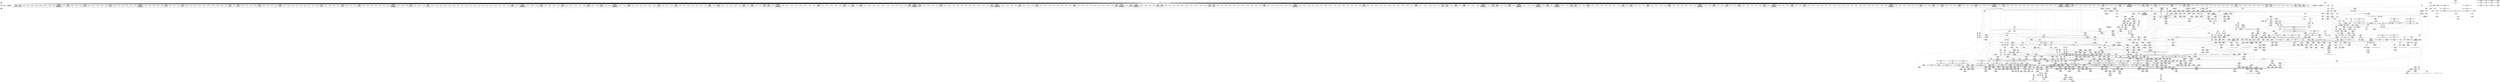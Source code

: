 digraph {
	CE0x3c3e590 [shape=record,shape=Mrecord,label="{CE0x3c3e590|0:_i16,_56:_i8*,_:_CRE_301,302_}"]
	CE0x3c31c80 [shape=record,shape=Mrecord,label="{CE0x3c31c80|may_rename:if.end54|*SummSource*}"]
	CE0x3cca4c0 [shape=record,shape=Mrecord,label="{CE0x3cca4c0|may_rename:conv3|security/selinux/hooks.c,1815|*SummSink*}"]
	CE0x3c261e0 [shape=record,shape=Mrecord,label="{CE0x3c261e0|i64_3|*Constant*}"]
	CE0x3c36820 [shape=record,shape=Mrecord,label="{CE0x3c36820|i64_0|*Constant*|*SummSink*}"]
	CE0x3c04ca0 [shape=record,shape=Mrecord,label="{CE0x3c04ca0|i64_1|*Constant*}"]
	CE0x3c093c0 [shape=record,shape=Mrecord,label="{CE0x3c093c0|GLOBAL:current_sid.__warned|Global_var:current_sid.__warned|*SummSource*}"]
	CE0x3cc9a90 [shape=record,shape=Mrecord,label="{CE0x3cc9a90|may_rename:tmp8|security/selinux/hooks.c,1815|*SummSource*}"]
	CE0x3d118d0 [shape=record,shape=Mrecord,label="{CE0x3d118d0|i64*_getelementptr_inbounds_(_29_x_i64_,_29_x_i64_*___llvm_gcov_ctr228,_i64_0,_i64_13)|*Constant*}"]
	CE0x3bffd50 [shape=record,shape=Mrecord,label="{CE0x3bffd50|may_rename:i_security|security/selinux/hooks.c,1813|*SummSink*}"]
	CE0x3c084f0 [shape=record,shape=Mrecord,label="{CE0x3c084f0|selinux_inode_rename:new_inode|Function::selinux_inode_rename&Arg::new_inode::|*SummSource*}"]
	CE0x3d08d10 [shape=record,shape=Mrecord,label="{CE0x3d08d10|i64*_getelementptr_inbounds_(_29_x_i64_,_29_x_i64_*___llvm_gcov_ctr228,_i64_0,_i64_27)|*Constant*|*SummSource*}"]
	CE0x3c421c0 [shape=record,shape=Mrecord,label="{CE0x3c421c0|0:_i16,_56:_i8*,_:_CRE_482,483_}"]
	CE0x3d0f000 [shape=record,shape=Mrecord,label="{CE0x3d0f000|i64_11|*Constant*|*SummSink*}"]
	CE0x3c56df0 [shape=record,shape=Mrecord,label="{CE0x3c56df0|COLLAPSED:_CMRE:_elem_0::|security/selinux/hooks.c,218}"]
	CE0x3c4abe0 [shape=record,shape=Mrecord,label="{CE0x3c4abe0|0:_i16,_56:_i8*,_:_CRE_728,736_|*MultipleSource*|*LoadInst*|security/selinux/hooks.c,1814|security/selinux/hooks.c,1814}"]
	CE0x3cf3990 [shape=record,shape=Mrecord,label="{CE0x3cf3990|i64_16|*Constant*}"]
	CE0x3ce6c50 [shape=record,shape=Mrecord,label="{CE0x3ce6c50|avc_has_perm:tclass|Function::avc_has_perm&Arg::tclass::|*SummSource*}"]
	CE0x3d06e50 [shape=record,shape=Mrecord,label="{CE0x3d06e50|i32_4096|*Constant*|*SummSource*}"]
	CE0x3cb4ed0 [shape=record,shape=Mrecord,label="{CE0x3cb4ed0|0:_i16,_56:_i8*,_:_CRE_992,1000_|*MultipleSource*|*LoadInst*|security/selinux/hooks.c,1814|security/selinux/hooks.c,1814}"]
	CE0x3bff080 [shape=record,shape=Mrecord,label="{CE0x3bff080|i64*_getelementptr_inbounds_(_11_x_i64_,_11_x_i64_*___llvm_gcov_ctr125,_i64_0,_i64_1)|*Constant*|*SummSink*}"]
	CE0x3c42550 [shape=record,shape=Mrecord,label="{CE0x3c42550|0:_i16,_56:_i8*,_:_CRE_485,486_}"]
	CE0x3c72400 [shape=record,shape=Mrecord,label="{CE0x3c72400|0:_i16,_56:_i8*,_:_CRE_148,149_}"]
	CE0x3cb2800 [shape=record,shape=Mrecord,label="{CE0x3cb2800|0:_i16,_56:_i8*,_:_CRE_922,923_}"]
	CE0x3c7bb40 [shape=record,shape=Mrecord,label="{CE0x3c7bb40|104:_%struct.inode*,_:_CRE_212,213_}"]
	CE0x3d0ac90 [shape=record,shape=Mrecord,label="{CE0x3d0ac90|i64_16777216|*Constant*}"]
	CE0x3c31870 [shape=record,shape=Mrecord,label="{CE0x3c31870|current_sid:land.lhs.true|*SummSink*}"]
	CE0x3c05680 [shape=record,shape=Mrecord,label="{CE0x3c05680|56:_i8*,_:_CRE_56,64_|*MultipleSource*|Function::selinux_inode_rename&Arg::old_inode::|Function::may_rename&Arg::old_dir::|security/selinux/hooks.c,1813}"]
	CE0x3d34d50 [shape=record,shape=Mrecord,label="{CE0x3d34d50|may_rename:tobool37|security/selinux/hooks.c,1843|*SummSource*}"]
	CE0x3c422f0 [shape=record,shape=Mrecord,label="{CE0x3c422f0|0:_i16,_56:_i8*,_:_CRE_483,484_}"]
	CE0x3c01790 [shape=record,shape=Mrecord,label="{CE0x3c01790|current_sid:if.then|*SummSink*}"]
	CE0x3cb3c50 [shape=record,shape=Mrecord,label="{CE0x3cb3c50|0:_i16,_56:_i8*,_:_CRE_952,960_|*MultipleSource*|*LoadInst*|security/selinux/hooks.c,1814|security/selinux/hooks.c,1814}"]
	CE0x3d406a0 [shape=record,shape=Mrecord,label="{CE0x3d406a0|may_rename:tobool52|security/selinux/hooks.c,1849|*SummSource*}"]
	CE0x3c7dac0 [shape=record,shape=Mrecord,label="{CE0x3c7dac0|104:_%struct.inode*,_:_CRE_280,288_|*MultipleSource*|security/selinux/hooks.c,1814|Function::selinux_inode_rename&Arg::old_dentry::|Function::selinux_inode_rename&Arg::new_dentry::|Function::may_rename&Arg::new_dentry::|Function::may_rename&Arg::old_dentry::}"]
	CE0x3c42090 [shape=record,shape=Mrecord,label="{CE0x3c42090|0:_i16,_56:_i8*,_:_CRE_481,482_}"]
	CE0x3d544c0 [shape=record,shape=Mrecord,label="{CE0x3d544c0|current_sid:tmp8|security/selinux/hooks.c,218|*SummSink*}"]
	CE0x3c3fa10 [shape=record,shape=Mrecord,label="{CE0x3c3fa10|0:_i16,_56:_i8*,_:_CRE_344,352_|*MultipleSource*|*LoadInst*|security/selinux/hooks.c,1814|security/selinux/hooks.c,1814}"]
	CE0x3cca9b0 [shape=record,shape=Mrecord,label="{CE0x3cca9b0|may_rename:conv|security/selinux/hooks.c,1815|*SummSink*}"]
	CE0x3d05f50 [shape=record,shape=Mrecord,label="{CE0x3d05f50|may_rename:tmp24|security/selinux/hooks.c,1828|*SummSink*}"]
	CE0x3bface0 [shape=record,shape=Mrecord,label="{CE0x3bface0|104:_%struct.inode*,_:_CRE_8,12_|*MultipleSource*|security/selinux/hooks.c,1814|Function::selinux_inode_rename&Arg::old_dentry::|Function::selinux_inode_rename&Arg::new_dentry::|Function::may_rename&Arg::new_dentry::|Function::may_rename&Arg::old_dentry::}"]
	CE0x3d094c0 [shape=record,shape=Mrecord,label="{CE0x3d094c0|may_rename:cmp13|security/selinux/hooks.c,1829}"]
	CE0x3c05fa0 [shape=record,shape=Mrecord,label="{CE0x3c05fa0|selinux_inode_rename:bb|*SummSink*}"]
	CE0x3c6b050 [shape=record,shape=Mrecord,label="{CE0x3c6b050|0:_i16,_56:_i8*,_:_CRE_873,874_}"]
	CE0x3d51510 [shape=record,shape=Mrecord,label="{CE0x3d51510|current_sid:if.end}"]
	CE0x3c55540 [shape=record,shape=Mrecord,label="{CE0x3c55540|_ret_%struct.task_struct*_%tmp4,_!dbg_!27714|./arch/x86/include/asm/current.h,14|*SummSource*}"]
	CE0x3c3dfa0 [shape=record,shape=Mrecord,label="{CE0x3c3dfa0|0:_i16,_56:_i8*,_:_CRE_296,297_}"]
	CE0x3c39260 [shape=record,shape=Mrecord,label="{CE0x3c39260|0:_i16,_56:_i8*,_:_CRE_207,208_}"]
	CE0x3d0f100 [shape=record,shape=Mrecord,label="{CE0x3d0f100|may_rename:tmp36|security/selinux/hooks.c,1832}"]
	CE0x3ce6a80 [shape=record,shape=Mrecord,label="{CE0x3ce6a80|i32_10485760|*Constant*}"]
	CE0x3d14f80 [shape=record,shape=Mrecord,label="{CE0x3d14f80|may_rename:tobool19|security/selinux/hooks.c,1832|*SummSink*}"]
	CE0x3c4bb20 [shape=record,shape=Mrecord,label="{CE0x3c4bb20|may_rename:tmp45|security/selinux/hooks.c,1838}"]
	CE0x3cca000 [shape=record,shape=Mrecord,label="{CE0x3cca000|may_rename:conv3|security/selinux/hooks.c,1815}"]
	CE0x3d01130 [shape=record,shape=Mrecord,label="{CE0x3d01130|may_rename:tmp27|security/selinux/hooks.c,1829|*SummSink*}"]
	CE0x3c0a050 [shape=record,shape=Mrecord,label="{CE0x3c0a050|i64*_getelementptr_inbounds_(_11_x_i64_,_11_x_i64_*___llvm_gcov_ctr125,_i64_0,_i64_6)|*Constant*|*SummSink*}"]
	CE0x3d164d0 [shape=record,shape=Mrecord,label="{CE0x3d164d0|may_rename:u23|security/selinux/hooks.c,1836|*SummSink*}"]
	CE0x3ce9320 [shape=record,shape=Mrecord,label="{CE0x3ce9320|may_rename:tmp16|security/selinux/hooks.c,1824}"]
	CE0x3d35240 [shape=record,shape=Mrecord,label="{CE0x3d35240|may_rename:tobool33|security/selinux/hooks.c,1841|*SummSource*}"]
	CE0x3cb84f0 [shape=record,shape=Mrecord,label="{CE0x3cb84f0|may_rename:tmp31|security/selinux/hooks.c,1829}"]
	CE0x3c25180 [shape=record,shape=Mrecord,label="{CE0x3c25180|i64*_getelementptr_inbounds_(_11_x_i64_,_11_x_i64_*___llvm_gcov_ctr125,_i64_0,_i64_6)|*Constant*}"]
	CE0x3c41950 [shape=record,shape=Mrecord,label="{CE0x3c41950|0:_i16,_56:_i8*,_:_CRE_476,477_}"]
	CE0x3ccae70 [shape=record,shape=Mrecord,label="{CE0x3ccae70|i32_61440|*Constant*|*SummSink*}"]
	CE0x3c43260 [shape=record,shape=Mrecord,label="{CE0x3c43260|0:_i16,_56:_i8*,_:_CRE_512,520_|*MultipleSource*|*LoadInst*|security/selinux/hooks.c,1814|security/selinux/hooks.c,1814}"]
	CE0x3c782a0 [shape=record,shape=Mrecord,label="{CE0x3c782a0|0:_i16,_56:_i8*,_:_CRE_8,12_|*MultipleSource*|*LoadInst*|security/selinux/hooks.c,1814|security/selinux/hooks.c,1814}"]
	CE0x3c48ea0 [shape=record,shape=Mrecord,label="{CE0x3c48ea0|0:_i16,_56:_i8*,_:_CRE_620,621_}"]
	CE0x3c381c0 [shape=record,shape=Mrecord,label="{CE0x3c381c0|0:_i16,_56:_i8*,_:_CRE_193,194_}"]
	CE0x3c54ac0 [shape=record,shape=Mrecord,label="{CE0x3c54ac0|current_sid:call4|security/selinux/hooks.c,218|*SummSink*}"]
	CE0x3c3c1f0 [shape=record,shape=Mrecord,label="{CE0x3c3c1f0|0:_i16,_56:_i8*,_:_CRE_271,272_}"]
	CE0x3c3a6a0 [shape=record,shape=Mrecord,label="{CE0x3c3a6a0|0:_i16,_56:_i8*,_:_CRE_248,249_}"]
	CE0x3be5730 [shape=record,shape=Mrecord,label="{CE0x3be5730|may_rename:bb|*SummSink*}"]
	CE0x3cad0b0 [shape=record,shape=Mrecord,label="{CE0x3cad0b0|i64_1|*Constant*}"]
	CE0x3d08db0 [shape=record,shape=Mrecord,label="{CE0x3d08db0|may_rename:tmp28|security/selinux/hooks.c,1829}"]
	CE0x3c4bab0 [shape=record,shape=Mrecord,label="{CE0x3c4bab0|i64_15|*Constant*|*SummSink*}"]
	CE0x3c34e50 [shape=record,shape=Mrecord,label="{CE0x3c34e50|current_sid:tmp3|*SummSink*}"]
	CE0x3c3aa30 [shape=record,shape=Mrecord,label="{CE0x3c3aa30|0:_i16,_56:_i8*,_:_CRE_251,252_}"]
	CE0x3c7ba10 [shape=record,shape=Mrecord,label="{CE0x3c7ba10|104:_%struct.inode*,_:_CRE_211,212_}"]
	"CONST[source:0(mediator),value:0(static)][purpose:{operation}][SnkIdx:15]"
	CE0x3bef400 [shape=record,shape=Mrecord,label="{CE0x3bef400|may_rename:new_dentry|Function::may_rename&Arg::new_dentry::}"]
	CE0x3bf5bd0 [shape=record,shape=Mrecord,label="{CE0x3bf5bd0|may_rename:land.lhs.true|*SummSource*}"]
	CE0x3c7c720 [shape=record,shape=Mrecord,label="{CE0x3c7c720|104:_%struct.inode*,_:_CRE_222,223_}"]
	CE0x3d06b50 [shape=record,shape=Mrecord,label="{CE0x3d06b50|may_rename:call8|security/selinux/hooks.c,1825|*SummSink*}"]
	CE0x3c7a5e0 [shape=record,shape=Mrecord,label="{CE0x3c7a5e0|104:_%struct.inode*,_:_CRE_194,195_}"]
	CE0x3cc8be0 [shape=record,shape=Mrecord,label="{CE0x3cc8be0|may_rename:d_inode2|security/selinux/hooks.c,1815}"]
	CE0x3c77c90 [shape=record,shape=Mrecord,label="{CE0x3c77c90|0:_i16,_56:_i8*,_:_CRE_0,2_|*MultipleSource*|*LoadInst*|security/selinux/hooks.c,1814|security/selinux/hooks.c,1814}"]
	CE0x50f5d60 [shape=record,shape=Mrecord,label="{CE0x50f5d60|may_rename:old_dir|Function::may_rename&Arg::old_dir::}"]
	CE0x3d35b60 [shape=record,shape=Mrecord,label="{CE0x3d35b60|i64_18|*Constant*}"]
	CE0x3d00b60 [shape=record,shape=Mrecord,label="{CE0x3d00b60|may_rename:tmp26|security/selinux/hooks.c,1829|*SummSource*}"]
	CE0x3c4bec0 [shape=record,shape=Mrecord,label="{CE0x3c4bec0|may_rename:tmp44|*LoadInst*|security/selinux/hooks.c,1838|*SummSource*}"]
	CE0x3c55e90 [shape=record,shape=Mrecord,label="{CE0x3c55e90|COLLAPSED:_GCMRE_current_task_external_global_%struct.task_struct*:_elem_0::|security/selinux/hooks.c,218}"]
	CE0x3c7b7b0 [shape=record,shape=Mrecord,label="{CE0x3c7b7b0|104:_%struct.inode*,_:_CRE_209,210_}"]
	CE0x3c3d9b0 [shape=record,shape=Mrecord,label="{CE0x3c3d9b0|0:_i16,_56:_i8*,_:_CRE_291,292_}"]
	CE0x3c7bc70 [shape=record,shape=Mrecord,label="{CE0x3c7bc70|104:_%struct.inode*,_:_CRE_213,214_}"]
	CE0x3c3d880 [shape=record,shape=Mrecord,label="{CE0x3c3d880|0:_i16,_56:_i8*,_:_CRE_290,291_}"]
	CE0x3be1980 [shape=record,shape=Mrecord,label="{CE0x3be1980|104:_%struct.inode*,_:_CRE_164,165_}"]
	CE0x3c717e0 [shape=record,shape=Mrecord,label="{CE0x3c717e0|0:_i16,_56:_i8*,_:_CRE_138,139_}"]
	CE0x3c647f0 [shape=record,shape=Mrecord,label="{CE0x3c647f0|i8*_getelementptr_inbounds_(_45_x_i8_,_45_x_i8_*_.str12,_i32_0,_i32_0)|*Constant*}"]
	CE0x3ce7d00 [shape=record,shape=Mrecord,label="{CE0x3ce7d00|avc_has_perm:requested|Function::avc_has_perm&Arg::requested::|*SummSource*}"]
	CE0x3d402e0 [shape=record,shape=Mrecord,label="{CE0x3d402e0|may_rename:call51|security/selinux/hooks.c,1846|*SummSink*}"]
	CE0x3d32500 [shape=record,shape=Mrecord,label="{CE0x3d32500|may_rename:tmp56|security/selinux/hooks.c,1842}"]
	CE0x3cad040 [shape=record,shape=Mrecord,label="{CE0x3cad040|current_sid:tmp|*SummSink*}"]
	CE0x3c7bda0 [shape=record,shape=Mrecord,label="{CE0x3c7bda0|104:_%struct.inode*,_:_CRE_214,215_}"]
	CE0x3bffcb0 [shape=record,shape=Mrecord,label="{CE0x3bffcb0|may_rename:tmp15|security/selinux/hooks.c,1823|*SummSource*}"]
	CE0x3c7b2f0 [shape=record,shape=Mrecord,label="{CE0x3c7b2f0|104:_%struct.inode*,_:_CRE_205,206_}"]
	CE0x3d462c0 [shape=record,shape=Mrecord,label="{CE0x3d462c0|may_rename:tmp73|security/selinux/hooks.c,1849}"]
	CE0x3c3a310 [shape=record,shape=Mrecord,label="{CE0x3c3a310|0:_i16,_56:_i8*,_:_CRE_245,246_}"]
	CE0x3ce5bd0 [shape=record,shape=Mrecord,label="{CE0x3ce5bd0|avc_has_perm:entry|*SummSink*}"]
	CE0x3c08480 [shape=record,shape=Mrecord,label="{CE0x3c08480|selinux_inode_rename:new_inode|Function::selinux_inode_rename&Arg::new_inode::}"]
	CE0x3cecd80 [shape=record,shape=Mrecord,label="{CE0x3cecd80|may_rename:dentry|security/selinux/hooks.c,1820}"]
	CE0x3d3ff20 [shape=record,shape=Mrecord,label="{CE0x3d3ff20|i64*_getelementptr_inbounds_(_29_x_i64_,_29_x_i64_*___llvm_gcov_ctr228,_i64_0,_i64_25)|*Constant*|*SummSink*}"]
	CE0x3c6cf60 [shape=record,shape=Mrecord,label="{CE0x3c6cf60|may_rename:d_inode39|security/selinux/hooks.c,1844|*SummSource*}"]
	CE0x3c59700 [shape=record,shape=Mrecord,label="{CE0x3c59700|get_current:bb|*SummSink*}"]
	CE0x3cab910 [shape=record,shape=Mrecord,label="{CE0x3cab910|i64_4|*Constant*}"]
	CE0x3c45930 [shape=record,shape=Mrecord,label="{CE0x3c45930|0:_i16,_56:_i8*,_:_CRE_575,576_}"]
	CE0x3d57b10 [shape=record,shape=Mrecord,label="{CE0x3d57b10|may_rename:sclass48|security/selinux/hooks.c,1847|*SummSink*}"]
	CE0x3c4a460 [shape=record,shape=Mrecord,label="{CE0x3c4a460|0:_i16,_56:_i8*,_:_CRE_688,692_|*MultipleSource*|*LoadInst*|security/selinux/hooks.c,1814|security/selinux/hooks.c,1814}"]
	CE0x3d57460 [shape=record,shape=Mrecord,label="{CE0x3d57460|may_rename:tmp77|security/selinux/hooks.c,1851}"]
	CE0x3c565e0 [shape=record,shape=Mrecord,label="{CE0x3c565e0|current_sid:tmp21|security/selinux/hooks.c,218|*SummSource*}"]
	CE0x3c79670 [shape=record,shape=Mrecord,label="{CE0x3c79670|104:_%struct.inode*,_:_CRE_181,182_}"]
	CE0x3d49450 [shape=record,shape=Mrecord,label="{CE0x3d49450|may_rename:tmp66|*LoadInst*|security/selinux/hooks.c,1845|*SummSource*}"]
	CE0x3d078e0 [shape=record,shape=Mrecord,label="{CE0x3d078e0|i64_4|*Constant*}"]
	CE0x3c0d7c0 [shape=record,shape=Mrecord,label="{CE0x3c0d7c0|current_sid:tmp4|security/selinux/hooks.c,218}"]
	CE0x3c7e080 [shape=record,shape=Mrecord,label="{CE0x3c7e080|104:_%struct.inode*,_:_CRE_296,304_|*MultipleSource*|security/selinux/hooks.c,1814|Function::selinux_inode_rename&Arg::old_dentry::|Function::selinux_inode_rename&Arg::new_dentry::|Function::may_rename&Arg::new_dentry::|Function::may_rename&Arg::old_dentry::}"]
	CE0x3c76dd0 [shape=record,shape=Mrecord,label="{CE0x3c76dd0|0:_i16,_56:_i8*,_:_CRE_104,112_|*MultipleSource*|*LoadInst*|security/selinux/hooks.c,1814|security/selinux/hooks.c,1814}"]
	CE0x3c48650 [shape=record,shape=Mrecord,label="{CE0x3c48650|0:_i16,_56:_i8*,_:_CRE_613,614_}"]
	CE0x3d06210 [shape=record,shape=Mrecord,label="{CE0x3d06210|may_rename:tmp25|security/selinux/hooks.c,1828}"]
	CE0x3d07cc0 [shape=record,shape=Mrecord,label="{CE0x3d07cc0|i64_5|*Constant*}"]
	CE0x3d09210 [shape=record,shape=Mrecord,label="{CE0x3d09210|may_rename:tmp29|security/selinux/hooks.c,1829|*SummSource*}"]
	CE0x3cb86d0 [shape=record,shape=Mrecord,label="{CE0x3cb86d0|i64_9|*Constant*|*SummSource*}"]
	CE0x3d13b10 [shape=record,shape=Mrecord,label="{CE0x3d13b10|may_rename:sclass17|security/selinux/hooks.c,1831|*SummSource*}"]
	CE0x3c3fbf0 [shape=record,shape=Mrecord,label="{CE0x3c3fbf0|0:_i16,_56:_i8*,_:_CRE_352,360_|*MultipleSource*|*LoadInst*|security/selinux/hooks.c,1814|security/selinux/hooks.c,1814}"]
	CE0x3c7b8e0 [shape=record,shape=Mrecord,label="{CE0x3c7b8e0|104:_%struct.inode*,_:_CRE_210,211_}"]
	CE0x3c6c010 [shape=record,shape=Mrecord,label="{CE0x3c6c010|may_rename:tmp60|security/selinux/hooks.c,1843|*SummSink*}"]
	CE0x3c6d200 [shape=record,shape=Mrecord,label="{CE0x3c6d200|may_rename:tmp17|security/selinux/hooks.c,1824}"]
	CE0x3c791b0 [shape=record,shape=Mrecord,label="{CE0x3c791b0|104:_%struct.inode*,_:_CRE_177,178_}"]
	CE0x3d46470 [shape=record,shape=Mrecord,label="{CE0x3d46470|may_rename:tmp73|security/selinux/hooks.c,1849|*SummSource*}"]
	CE0x3c47f30 [shape=record,shape=Mrecord,label="{CE0x3c47f30|0:_i16,_56:_i8*,_:_CRE_607,608_}"]
	CE0x3c7c5f0 [shape=record,shape=Mrecord,label="{CE0x3c7c5f0|104:_%struct.inode*,_:_CRE_221,222_}"]
	CE0x3d58520 [shape=record,shape=Mrecord,label="{CE0x3d58520|may_rename:and44|security/selinux/hooks.c,1845|*SummSource*}"]
	CE0x3c2dce0 [shape=record,shape=Mrecord,label="{CE0x3c2dce0|current_sid:tmp2}"]
	CE0x3c44e80 [shape=record,shape=Mrecord,label="{CE0x3c44e80|0:_i16,_56:_i8*,_:_CRE_566,567_}"]
	CE0x3ce78d0 [shape=record,shape=Mrecord,label="{CE0x3ce78d0|avc_has_perm:entry}"]
	CE0x3c54bf0 [shape=record,shape=Mrecord,label="{CE0x3c54bf0|GLOBAL:get_current|*Constant*}"]
	CE0x3d12020 [shape=record,shape=Mrecord,label="{CE0x3d12020|i64*_getelementptr_inbounds_(_29_x_i64_,_29_x_i64_*___llvm_gcov_ctr228,_i64_0,_i64_13)|*Constant*|*SummSink*}"]
	CE0x3cb5f90 [shape=record,shape=Mrecord,label="{CE0x3cb5f90|may_rename:and|security/selinux/hooks.c,1815}"]
	CE0x3c71e10 [shape=record,shape=Mrecord,label="{CE0x3c71e10|0:_i16,_56:_i8*,_:_CRE_143,144_}"]
	CE0x3d58fb0 [shape=record,shape=Mrecord,label="{CE0x3d58fb0|may_rename:conv46|security/selinux/hooks.c,1845|*SummSink*}"]
	CE0x3c79c60 [shape=record,shape=Mrecord,label="{CE0x3c79c60|104:_%struct.inode*,_:_CRE_186,187_}"]
	CE0x3c79a00 [shape=record,shape=Mrecord,label="{CE0x3c79a00|104:_%struct.inode*,_:_CRE_184,185_}"]
	CE0x3ce6600 [shape=record,shape=Mrecord,label="{CE0x3ce6600|i16_7|*Constant*}"]
	CE0x3c785d0 [shape=record,shape=Mrecord,label="{CE0x3c785d0|104:_%struct.inode*,_:_CRE_167,168_}"]
	CE0x3cf0610 [shape=record,shape=Mrecord,label="{CE0x3cf0610|may_rename:tmp48|security/selinux/hooks.c,1838}"]
	CE0x3c71070 [shape=record,shape=Mrecord,label="{CE0x3c71070|104:_%struct.inode*,_:_CRE_318,319_}"]
	CE0x3c59090 [shape=record,shape=Mrecord,label="{CE0x3c59090|current_sid:tmp24|security/selinux/hooks.c,220|*SummSink*}"]
	CE0x3c7a120 [shape=record,shape=Mrecord,label="{CE0x3c7a120|104:_%struct.inode*,_:_CRE_190,191_}"]
	CE0x3c64130 [shape=record,shape=Mrecord,label="{CE0x3c64130|i32_218|*Constant*|*SummSource*}"]
	CE0x3d40810 [shape=record,shape=Mrecord,label="{CE0x3d40810|may_rename:tobool52|security/selinux/hooks.c,1849|*SummSink*}"]
	CE0x3c04d80 [shape=record,shape=Mrecord,label="{CE0x3c04d80|may_rename:tmp1|*SummSource*}"]
	CE0x3d51320 [shape=record,shape=Mrecord,label="{CE0x3d51320|may_rename:tmp68|security/selinux/hooks.c,1846|*SummSource*}"]
	CE0x3c4c2a0 [shape=record,shape=Mrecord,label="{CE0x3c4c2a0|may_rename:d_inode25|security/selinux/hooks.c,1838|*SummSource*}"]
	CE0x3c46e90 [shape=record,shape=Mrecord,label="{CE0x3c46e90|0:_i16,_56:_i8*,_:_CRE_593,594_}"]
	CE0x3c712d0 [shape=record,shape=Mrecord,label="{CE0x3c712d0|may_rename:tmp4|*LoadInst*|security/selinux/hooks.c,1814}"]
	CE0x3c4adf0 [shape=record,shape=Mrecord,label="{CE0x3c4adf0|0:_i16,_56:_i8*,_:_CRE_736,740_|*MultipleSource*|*LoadInst*|security/selinux/hooks.c,1814|security/selinux/hooks.c,1814}"]
	CE0x3cf2ec0 [shape=record,shape=Mrecord,label="{CE0x3cf2ec0|may_rename:or|security/selinux/hooks.c,1839}"]
	CE0x3c4afd0 [shape=record,shape=Mrecord,label="{CE0x3c4afd0|0:_i16,_56:_i8*,_:_CRE_744,752_|*MultipleSource*|*LoadInst*|security/selinux/hooks.c,1814|security/selinux/hooks.c,1814}"]
	CE0x3bf3a60 [shape=record,shape=Mrecord,label="{CE0x3bf3a60|may_rename:old_dentry|Function::may_rename&Arg::old_dentry::}"]
	CE0x3c09540 [shape=record,shape=Mrecord,label="{CE0x3c09540|GLOBAL:current_sid.__warned|Global_var:current_sid.__warned|*SummSink*}"]
	CE0x3c63d70 [shape=record,shape=Mrecord,label="{CE0x3c63d70|_call_void_lockdep_rcu_suspicious(i8*_getelementptr_inbounds_(_25_x_i8_,_25_x_i8_*_.str3,_i32_0,_i32_0),_i32_218,_i8*_getelementptr_inbounds_(_45_x_i8_,_45_x_i8_*_.str12,_i32_0,_i32_0))_#10,_!dbg_!27727|security/selinux/hooks.c,218|*SummSink*}"]
	CE0x3c47ba0 [shape=record,shape=Mrecord,label="{CE0x3c47ba0|0:_i16,_56:_i8*,_:_CRE_604,605_}"]
	CE0x3d3f110 [shape=record,shape=Mrecord,label="{CE0x3d3f110|i64_22|*Constant*|*SummSource*}"]
	CE0x3caeb80 [shape=record,shape=Mrecord,label="{CE0x3caeb80|current_sid:tmp11|security/selinux/hooks.c,218}"]
	CE0x3c0c9c0 [shape=record,shape=Mrecord,label="{CE0x3c0c9c0|current_sid:tmp13|security/selinux/hooks.c,218|*SummSource*}"]
	CE0x3ce67e0 [shape=record,shape=Mrecord,label="{CE0x3ce67e0|i16_7|*Constant*|*SummSource*}"]
	CE0x3c71ce0 [shape=record,shape=Mrecord,label="{CE0x3c71ce0|0:_i16,_56:_i8*,_:_CRE_142,143_}"]
	CE0x3c3a570 [shape=record,shape=Mrecord,label="{CE0x3c3a570|0:_i16,_56:_i8*,_:_CRE_247,248_}"]
	CE0x3cb9500 [shape=record,shape=Mrecord,label="{CE0x3cb9500|may_rename:tmp32|security/selinux/hooks.c,1829|*SummSink*}"]
	CE0x3c56c30 [shape=record,shape=Mrecord,label="{CE0x3c56c30|i32_22|*Constant*|*SummSink*}"]
	CE0x3c3a440 [shape=record,shape=Mrecord,label="{CE0x3c3a440|0:_i16,_56:_i8*,_:_CRE_246,247_}"]
	CE0x3c47480 [shape=record,shape=Mrecord,label="{CE0x3c47480|0:_i16,_56:_i8*,_:_CRE_598,599_}"]
	CE0x3c4f250 [shape=record,shape=Mrecord,label="{CE0x3c4f250|may_rename:tmp46|security/selinux/hooks.c,1838|*SummSource*}"]
	CE0x3cf3460 [shape=record,shape=Mrecord,label="{CE0x3cf3460|may_rename:conv29|security/selinux/hooks.c,1839|*SummSink*}"]
	CE0x3c560e0 [shape=record,shape=Mrecord,label="{CE0x3c560e0|current_sid:cred|security/selinux/hooks.c,218|*SummSink*}"]
	CE0x3c4c9f0 [shape=record,shape=Mrecord,label="{CE0x3c4c9f0|may_rename:tmp44|*LoadInst*|security/selinux/hooks.c,1838|*SummSink*}"]
	CE0x3ced620 [shape=record,shape=Mrecord,label="{CE0x3ced620|may_rename:sid5|security/selinux/hooks.c,1821|*SummSink*}"]
	CE0x3c3cf00 [shape=record,shape=Mrecord,label="{CE0x3c3cf00|0:_i16,_56:_i8*,_:_CRE_282,283_}"]
	CE0x3d31820 [shape=record,shape=Mrecord,label="{CE0x3d31820|may_rename:tmp51|security/selinux/hooks.c,1840|*SummSink*}"]
	CE0x3cad190 [shape=record,shape=Mrecord,label="{CE0x3cad190|current_sid:tmp1|*SummSource*}"]
	CE0x3c64dc0 [shape=record,shape=Mrecord,label="{CE0x3c64dc0|i64*_getelementptr_inbounds_(_11_x_i64_,_11_x_i64_*___llvm_gcov_ctr125,_i64_0,_i64_9)|*Constant*|*SummSource*}"]
	CE0x3c71530 [shape=record,shape=Mrecord,label="{CE0x3c71530|may_rename:tmp4|*LoadInst*|security/selinux/hooks.c,1814|*SummSink*}"]
	CE0x3bfb3a0 [shape=record,shape=Mrecord,label="{CE0x3bfb3a0|GLOBAL:__llvm_gcov_ctr125|Global_var:__llvm_gcov_ctr125|*SummSource*}"]
	CE0x3c36670 [shape=record,shape=Mrecord,label="{CE0x3c36670|GLOBAL:__llvm_gcov_ctr228|Global_var:__llvm_gcov_ctr228|*SummSink*}"]
	CE0x3c00dd0 [shape=record,shape=Mrecord,label="{CE0x3c00dd0|get_current:tmp1|*SummSource*}"]
	CE0x3c53d30 [shape=record,shape=Mrecord,label="{CE0x3c53d30|i64*_getelementptr_inbounds_(_11_x_i64_,_11_x_i64_*___llvm_gcov_ctr125,_i64_0,_i64_10)|*Constant*|*SummSource*}"]
	CE0x3c57780 [shape=record,shape=Mrecord,label="{CE0x3c57780|current_sid:tmp23|security/selinux/hooks.c,218}"]
	CE0x3c70880 [shape=record,shape=Mrecord,label="{CE0x3c70880|104:_%struct.inode*,_:_CRE_311,312_}"]
	CE0x3c70a80 [shape=record,shape=Mrecord,label="{CE0x3c70a80|104:_%struct.inode*,_:_CRE_313,314_}"]
	CE0x3d03770 [shape=record,shape=Mrecord,label="{CE0x3d03770|i64_5|*Constant*|*SummSink*}"]
	CE0x3c3bf90 [shape=record,shape=Mrecord,label="{CE0x3c3bf90|0:_i16,_56:_i8*,_:_CRE_269,270_}"]
	CE0x3c363d0 [shape=record,shape=Mrecord,label="{CE0x3c363d0|current_sid:tobool|security/selinux/hooks.c,218}"]
	CE0x3c45a60 [shape=record,shape=Mrecord,label="{CE0x3c45a60|0:_i16,_56:_i8*,_:_CRE_576,577_}"]
	CE0x3d4ffe0 [shape=record,shape=Mrecord,label="{CE0x3d4ffe0|i64_16777216|*Constant*|*SummSink*}"]
	CE0x3d08a60 [shape=record,shape=Mrecord,label="{CE0x3d08a60|may_rename:tmp78|security/selinux/hooks.c,1853|*SummSource*}"]
	CE0x3d10230 [shape=record,shape=Mrecord,label="{CE0x3d10230|i64*_getelementptr_inbounds_(_29_x_i64_,_29_x_i64_*___llvm_gcov_ctr228,_i64_0,_i64_14)|*Constant*}"]
	CE0x3c3e920 [shape=record,shape=Mrecord,label="{CE0x3c3e920|0:_i16,_56:_i8*,_:_CRE_304,305_}"]
	CE0x3caea10 [shape=record,shape=Mrecord,label="{CE0x3caea10|current_sid:tmp10|security/selinux/hooks.c,218|*SummSink*}"]
	CE0x3c75fd0 [shape=record,shape=Mrecord,label="{CE0x3c75fd0|0:_i16,_56:_i8*,_:_CRE_48,56_|*MultipleSource*|*LoadInst*|security/selinux/hooks.c,1814|security/selinux/hooks.c,1814}"]
	CE0x3c38ed0 [shape=record,shape=Mrecord,label="{CE0x3c38ed0|0:_i16,_56:_i8*,_:_CRE_204,205_}"]
	CE0x3c73370 [shape=record,shape=Mrecord,label="{CE0x3c73370|0:_i16,_56:_i8*,_:_CRE_161,162_}"]
	CE0x3c0f630 [shape=record,shape=Mrecord,label="{CE0x3c0f630|104:_%struct.inode*,_:_CRE_91,92_}"]
	CE0x3c53ec0 [shape=record,shape=Mrecord,label="{CE0x3c53ec0|current_sid:tmp20|security/selinux/hooks.c,218}"]
	CE0x3c10810 [shape=record,shape=Mrecord,label="{CE0x3c10810|104:_%struct.inode*,_:_CRE_147,148_}"]
	CE0x3ce1e60 [shape=record,shape=Mrecord,label="{CE0x3ce1e60|may_rename:tmp11|security/selinux/hooks.c,1821}"]
	CE0x3d56b80 [shape=record,shape=Mrecord,label="{CE0x3d56b80|may_rename:tmp76|security/selinux/hooks.c,1851}"]
	CE0x3c73c00 [shape=record,shape=Mrecord,label="{CE0x3c73c00|0:_i16,_56:_i8*,_:_CRE_168,169_}"]
	CE0x3d0de80 [shape=record,shape=Mrecord,label="{CE0x3d0de80|may_rename:sid16|security/selinux/hooks.c,1830|*SummSource*}"]
	CE0x3d40160 [shape=record,shape=Mrecord,label="{CE0x3d40160|may_rename:call51|security/selinux/hooks.c,1846|*SummSource*}"]
	CE0x3d579e0 [shape=record,shape=Mrecord,label="{CE0x3d579e0|may_rename:sclass48|security/selinux/hooks.c,1847|*SummSource*}"]
	CE0x3c2a710 [shape=record,shape=Mrecord,label="{CE0x3c2a710|GLOBAL:current_task|Global_var:current_task|*SummSource*}"]
	CE0x3c3ef10 [shape=record,shape=Mrecord,label="{CE0x3c3ef10|0:_i16,_56:_i8*,_:_CRE_309,310_}"]
	CE0x3ceff80 [shape=record,shape=Mrecord,label="{CE0x3ceff80|may_rename:type|security/selinux/hooks.c,1818|*SummSource*}"]
	CE0x3bed570 [shape=record,shape=Mrecord,label="{CE0x3bed570|selinux_inode_rename:tmp1}"]
	CE0x3c151c0 [shape=record,shape=Mrecord,label="{CE0x3c151c0|104:_%struct.inode*,_:_CRE_40,48_|*MultipleSource*|security/selinux/hooks.c,1814|Function::selinux_inode_rename&Arg::old_dentry::|Function::selinux_inode_rename&Arg::new_dentry::|Function::may_rename&Arg::new_dentry::|Function::may_rename&Arg::old_dentry::}"]
	CE0x3cb9da0 [shape=record,shape=Mrecord,label="{CE0x3cb9da0|may_rename:sid16|security/selinux/hooks.c,1830}"]
	CE0x3c3b150 [shape=record,shape=Mrecord,label="{CE0x3c3b150|0:_i16,_56:_i8*,_:_CRE_257,258_}"]
	CE0x3d350c0 [shape=record,shape=Mrecord,label="{CE0x3d350c0|may_rename:tobool33|security/selinux/hooks.c,1841}"]
	CE0x3d35320 [shape=record,shape=Mrecord,label="{CE0x3d35320|may_rename:tobool33|security/selinux/hooks.c,1841|*SummSink*}"]
	CE0x3c2eab0 [shape=record,shape=Mrecord,label="{CE0x3c2eab0|_call_void_mcount()_#3|*SummSource*}"]
	CE0x3d129b0 [shape=record,shape=Mrecord,label="{CE0x3d129b0|may_rename:tmp35|security/selinux/hooks.c,1831|*SummSink*}"]
	CE0x3c05090 [shape=record,shape=Mrecord,label="{CE0x3c05090|GLOBAL:may_rename|*Constant*|*SummSink*}"]
	CE0x3c63c50 [shape=record,shape=Mrecord,label="{CE0x3c63c50|_call_void_lockdep_rcu_suspicious(i8*_getelementptr_inbounds_(_25_x_i8_,_25_x_i8_*_.str3,_i32_0,_i32_0),_i32_218,_i8*_getelementptr_inbounds_(_45_x_i8_,_45_x_i8_*_.str12,_i32_0,_i32_0))_#10,_!dbg_!27727|security/selinux/hooks.c,218}"]
	CE0x3c74f00 [shape=record,shape=Mrecord,label="{CE0x3c74f00|0:_i16,_56:_i8*,_:_CRE_184,185_}"]
	CE0x3c3d030 [shape=record,shape=Mrecord,label="{CE0x3c3d030|0:_i16,_56:_i8*,_:_CRE_283,284_}"]
	CE0x3c25460 [shape=record,shape=Mrecord,label="{CE0x3c25460|i64*_getelementptr_inbounds_(_11_x_i64_,_11_x_i64_*___llvm_gcov_ctr125,_i64_0,_i64_6)|*Constant*|*SummSource*}"]
	CE0x3c463e0 [shape=record,shape=Mrecord,label="{CE0x3c463e0|0:_i16,_56:_i8*,_:_CRE_584,585_}"]
	CE0x3c2dd50 [shape=record,shape=Mrecord,label="{CE0x3c2dd50|current_sid:tmp2|*SummSource*}"]
	CE0x4f151c0 [shape=record,shape=Mrecord,label="{CE0x4f151c0|current_sid:entry|*SummSource*}"]
	CE0x3c3bad0 [shape=record,shape=Mrecord,label="{CE0x3c3bad0|0:_i16,_56:_i8*,_:_CRE_265,266_}"]
	CE0x3c2fcb0 [shape=record,shape=Mrecord,label="{CE0x3c2fcb0|may_rename:tmp3|security/selinux/hooks.c,1813}"]
	CE0x3cac030 [shape=record,shape=Mrecord,label="{CE0x3cac030|i64*_getelementptr_inbounds_(_11_x_i64_,_11_x_i64_*___llvm_gcov_ctr125,_i64_0,_i64_1)|*Constant*}"]
	CE0x3c7ae30 [shape=record,shape=Mrecord,label="{CE0x3c7ae30|104:_%struct.inode*,_:_CRE_201,202_}"]
	CE0x3cb8660 [shape=record,shape=Mrecord,label="{CE0x3cb8660|i64_9|*Constant*}"]
	CE0x3d31a40 [shape=record,shape=Mrecord,label="{CE0x3d31a40|may_rename:tmp53|security/selinux/hooks.c,1841|*SummSink*}"]
	CE0x3c6be90 [shape=record,shape=Mrecord,label="{CE0x3c6be90|0:_i16,_56:_i8*,_:_CRE_885,886_}"]
	CE0x3c78e20 [shape=record,shape=Mrecord,label="{CE0x3c78e20|104:_%struct.inode*,_:_CRE_174,175_}"]
	CE0x3c78a90 [shape=record,shape=Mrecord,label="{CE0x3c78a90|104:_%struct.inode*,_:_CRE_171,172_}"]
	CE0x3bdcfa0 [shape=record,shape=Mrecord,label="{CE0x3bdcfa0|selinux_inode_rename:entry|*SummSink*}"]
	CE0x3d09060 [shape=record,shape=Mrecord,label="{CE0x3d09060|may_rename:tmp29|security/selinux/hooks.c,1829}"]
	CE0x3d3fb00 [shape=record,shape=Mrecord,label="{CE0x3d3fb00|may_rename:tmp74|security/selinux/hooks.c,1850|*SummSource*}"]
	CE0x3d143e0 [shape=record,shape=Mrecord,label="{CE0x3d143e0|i64_12|*Constant*|*SummSource*}"]
	CE0x3c3c450 [shape=record,shape=Mrecord,label="{CE0x3c3c450|0:_i16,_56:_i8*,_:_CRE_273,274_}"]
	CE0x3d56010 [shape=record,shape=Mrecord,label="{CE0x3d56010|current_sid:if.then|*SummSource*}"]
	CE0x3d167f0 [shape=record,shape=Mrecord,label="{CE0x3d167f0|may_rename:d_inode25|security/selinux/hooks.c,1838}"]
	CE0x3d58b50 [shape=record,shape=Mrecord,label="{CE0x3d58b50|may_rename:cmp45|security/selinux/hooks.c,1845|*SummSink*}"]
	CE0x3c38c70 [shape=record,shape=Mrecord,label="{CE0x3c38c70|0:_i16,_56:_i8*,_:_CRE_202,203_}"]
	CE0x3cb1760 [shape=record,shape=Mrecord,label="{CE0x3cb1760|0:_i16,_56:_i8*,_:_CRE_908,909_}"]
	CE0x3c31d20 [shape=record,shape=Mrecord,label="{CE0x3c31d20|may_rename:if.end54|*SummSink*}"]
	CE0x3d58e30 [shape=record,shape=Mrecord,label="{CE0x3d58e30|may_rename:conv46|security/selinux/hooks.c,1845|*SummSource*}"]
	CE0x342d010 [shape=record,shape=Mrecord,label="{CE0x342d010|i64*_getelementptr_inbounds_(_2_x_i64_,_2_x_i64_*___llvm_gcov_ctr227,_i64_0,_i64_1)|*Constant*|*SummSink*}"]
	CE0x3d12810 [shape=record,shape=Mrecord,label="{CE0x3d12810|may_rename:tmp35|security/selinux/hooks.c,1831}"]
	"CONST[source:0(mediator),value:2(dynamic)][purpose:{subject}][SnkIdx:16]"
	CE0x3c47e00 [shape=record,shape=Mrecord,label="{CE0x3c47e00|0:_i16,_56:_i8*,_:_CRE_606,607_}"]
	CE0x3c722d0 [shape=record,shape=Mrecord,label="{CE0x3c722d0|0:_i16,_56:_i8*,_:_CRE_147,148_}"]
	CE0x3bfe7f0 [shape=record,shape=Mrecord,label="{CE0x3bfe7f0|may_rename:tmp15|security/selinux/hooks.c,1823|*SummSink*}"]
	"CONST[source:0(mediator),value:2(dynamic)][purpose:{object}][SnkIdx:13]"
	CE0x3cb0460 [shape=record,shape=Mrecord,label="{CE0x3cb0460|0:_i16,_56:_i8*,_:_CRE_892,893_}"]
	CE0x3c55c50 [shape=record,shape=Mrecord,label="{CE0x3c55c50|i32_78|*Constant*|*SummSink*}"]
	CE0x3cb6550 [shape=record,shape=Mrecord,label="{CE0x3cb6550|i64_7|*Constant*}"]
	"CONST[source:0(mediator),value:2(dynamic)][purpose:{object}][SnkIdx:5]"
	CE0x3c33070 [shape=record,shape=Mrecord,label="{CE0x3c33070|may_rename:if.then}"]
	CE0x3cb6dd0 [shape=record,shape=Mrecord,label="{CE0x3cb6dd0|may_rename:i_security4|security/selinux/hooks.c,1816}"]
	CE0x3d13280 [shape=record,shape=Mrecord,label="{CE0x3d13280|may_rename:tmp38|security/selinux/hooks.c,1832|*SummSink*}"]
	CE0x3c75a10 [shape=record,shape=Mrecord,label="{CE0x3c75a10|0:_i16,_56:_i8*,_:_CRE_12,16_|*MultipleSource*|*LoadInst*|security/selinux/hooks.c,1814|security/selinux/hooks.c,1814}"]
	CE0x3cb0b80 [shape=record,shape=Mrecord,label="{CE0x3cb0b80|0:_i16,_56:_i8*,_:_CRE_898,899_}"]
	CE0x3d13560 [shape=record,shape=Mrecord,label="{CE0x3d13560|may_rename:tmp39|security/selinux/hooks.c,1832|*SummSource*}"]
	CE0x3d04ed0 [shape=record,shape=Mrecord,label="{CE0x3d04ed0|may_rename:tmp22|security/selinux/hooks.c,1827}"]
	CE0x3c47a70 [shape=record,shape=Mrecord,label="{CE0x3c47a70|0:_i16,_56:_i8*,_:_CRE_603,604_}"]
	CE0x3bfa5e0 [shape=record,shape=Mrecord,label="{CE0x3bfa5e0|may_rename:tmp2|*LoadInst*|security/selinux/hooks.c,1813|*SummSink*}"]
	CE0x3cb9960 [shape=record,shape=Mrecord,label="{CE0x3cb9960|may_rename:tmp33|security/selinux/hooks.c,1829|*SummSink*}"]
	CE0x3cf0930 [shape=record,shape=Mrecord,label="{CE0x3cf0930|may_rename:tmp48|security/selinux/hooks.c,1838|*SummSink*}"]
	CE0x3d3fe70 [shape=record,shape=Mrecord,label="{CE0x3d3fe70|i64*_getelementptr_inbounds_(_29_x_i64_,_29_x_i64_*___llvm_gcov_ctr228,_i64_0,_i64_25)|*Constant*|*SummSource*}"]
	CE0x3c3f2a0 [shape=record,shape=Mrecord,label="{CE0x3c3f2a0|0:_i16,_56:_i8*,_:_CRE_472,473_}"]
	CE0x3c44190 [shape=record,shape=Mrecord,label="{CE0x3c44190|0:_i16,_56:_i8*,_:_CRE_555,556_}"]
	CE0x3c6b3e0 [shape=record,shape=Mrecord,label="{CE0x3c6b3e0|0:_i16,_56:_i8*,_:_CRE_876,877_}"]
	CE0x3c26770 [shape=record,shape=Mrecord,label="{CE0x3c26770|may_rename:call|security/selinux/hooks.c,1808|*SummSource*}"]
	CE0x3c25780 [shape=record,shape=Mrecord,label="{CE0x3c25780|_call_void_mcount()_#3|*SummSink*}"]
	CE0x3c56800 [shape=record,shape=Mrecord,label="{CE0x3c56800|current_sid:tmp21|security/selinux/hooks.c,218|*SummSink*}"]
	CE0x3be1390 [shape=record,shape=Mrecord,label="{CE0x3be1390|104:_%struct.inode*,_:_CRE_159,160_}"]
	CE0x3ced490 [shape=record,shape=Mrecord,label="{CE0x3ced490|i32_3|*Constant*|*SummSink*}"]
	CE0x3d48b00 [shape=record,shape=Mrecord,label="{CE0x3d48b00|may_rename:tmp64|security/selinux/hooks.c,1844|*SummSource*}"]
	CE0x3cb5290 [shape=record,shape=Mrecord,label="{CE0x3cb5290|may_rename:tmp5|security/selinux/hooks.c,1814|*SummSource*}"]
	CE0x3c3be60 [shape=record,shape=Mrecord,label="{CE0x3c3be60|0:_i16,_56:_i8*,_:_CRE_268,269_}"]
	CE0x3c428e0 [shape=record,shape=Mrecord,label="{CE0x3c428e0|0:_i16,_56:_i8*,_:_CRE_552,553_}"]
	CE0x3c01a50 [shape=record,shape=Mrecord,label="{CE0x3c01a50|current_sid:land.lhs.true2}"]
	CE0x3d33fd0 [shape=record,shape=Mrecord,label="{CE0x3d33fd0|may_rename:d_inode36|security/selinux/hooks.c,1843|*SummSink*}"]
	CE0x3d059b0 [shape=record,shape=Mrecord,label="{CE0x3d059b0|may_rename:sclass|security/selinux/hooks.c,1826}"]
	CE0x3c10090 [shape=record,shape=Mrecord,label="{CE0x3c10090|104:_%struct.inode*,_:_CRE_144,145_}"]
	CE0x3c4be50 [shape=record,shape=Mrecord,label="{CE0x3c4be50|may_rename:tmp44|*LoadInst*|security/selinux/hooks.c,1838}"]
	CE0x3c2a970 [shape=record,shape=Mrecord,label="{CE0x3c2a970|get_current:tmp4|./arch/x86/include/asm/current.h,14|*SummSource*}"]
	CE0x3beed10 [shape=record,shape=Mrecord,label="{CE0x3beed10|i64*_getelementptr_inbounds_(_29_x_i64_,_29_x_i64_*___llvm_gcov_ctr228,_i64_0,_i64_0)|*Constant*|*SummSink*}"]
	CE0x3c5afb0 [shape=record,shape=Mrecord,label="{CE0x3c5afb0|i64*_getelementptr_inbounds_(_2_x_i64_,_2_x_i64_*___llvm_gcov_ctr98,_i64_0,_i64_0)|*Constant*|*SummSink*}"]
	CE0x3c3d290 [shape=record,shape=Mrecord,label="{CE0x3c3d290|0:_i16,_56:_i8*,_:_CRE_285,286_}"]
	CE0x3c4ccc0 [shape=record,shape=Mrecord,label="{CE0x3c4ccc0|may_rename:av.0|*SummSource*}"]
	CE0x3c3aef0 [shape=record,shape=Mrecord,label="{CE0x3c3aef0|0:_i16,_56:_i8*,_:_CRE_255,256_}"]
	CE0x3c48fd0 [shape=record,shape=Mrecord,label="{CE0x3c48fd0|0:_i16,_56:_i8*,_:_CRE_621,622_}"]
	CE0x3c388e0 [shape=record,shape=Mrecord,label="{CE0x3c388e0|0:_i16,_56:_i8*,_:_CRE_199,200_}"]
	CE0x3c42a10 [shape=record,shape=Mrecord,label="{CE0x3c42a10|0:_i16,_56:_i8*,_:_CRE_488,496_|*MultipleSource*|*LoadInst*|security/selinux/hooks.c,1814|security/selinux/hooks.c,1814}"]
	CE0x3c52d20 [shape=record,shape=Mrecord,label="{CE0x3c52d20|i64*_getelementptr_inbounds_(_11_x_i64_,_11_x_i64_*___llvm_gcov_ctr125,_i64_0,_i64_8)|*Constant*|*SummSink*}"]
	CE0x3d05680 [shape=record,shape=Mrecord,label="{CE0x3d05680|i32_4|*Constant*|*SummSource*}"]
	CE0x3cac690 [shape=record,shape=Mrecord,label="{CE0x3cac690|get_current:tmp2|*SummSource*}"]
	CE0x3d07bb0 [shape=record,shape=Mrecord,label="{CE0x3d07bb0|may_rename:tmp21|security/selinux/hooks.c,1827}"]
	CE0x3c6c820 [shape=record,shape=Mrecord,label="{CE0x3c6c820|may_rename:tmp62|security/selinux/hooks.c,1843|*SummSource*}"]
	CE0x3c6d380 [shape=record,shape=Mrecord,label="{CE0x3c6d380|may_rename:tmp17|security/selinux/hooks.c,1824|*SummSource*}"]
	CE0x3bdcb00 [shape=record,shape=Mrecord,label="{CE0x3bdcb00|may_rename:if.then15}"]
	CE0x3c79ff0 [shape=record,shape=Mrecord,label="{CE0x3c79ff0|104:_%struct.inode*,_:_CRE_189,190_}"]
	CE0x3c0cdf0 [shape=record,shape=Mrecord,label="{CE0x3c0cdf0|may_rename:if.then10}"]
	CE0x3c729f0 [shape=record,shape=Mrecord,label="{CE0x3c729f0|0:_i16,_56:_i8*,_:_CRE_153,154_}"]
	CE0x3ce4600 [shape=record,shape=Mrecord,label="{CE0x3ce4600|may_rename:tmp59|security/selinux/hooks.c,1843|*SummSource*}"]
	CE0x3cb7d70 [shape=record,shape=Mrecord,label="{CE0x3cb7d70|may_rename:conv|security/selinux/hooks.c,1815}"]
	CE0x3c66980 [shape=record,shape=Mrecord,label="{CE0x3c66980|i8*_getelementptr_inbounds_(_25_x_i8_,_25_x_i8_*_.str3,_i32_0,_i32_0)|*Constant*|*SummSource*}"]
	CE0x3cdc750 [shape=record,shape=Mrecord,label="{CE0x3cdc750|may_rename:tmp9|*LoadInst*|security/selinux/hooks.c,1816|*SummSink*}"]
	CE0x3c0cc10 [shape=record,shape=Mrecord,label="{CE0x3c0cc10|may_rename:if.end21|*SummSource*}"]
	CE0x3c0f6a0 [shape=record,shape=Mrecord,label="{CE0x3c0f6a0|104:_%struct.inode*,_:_CRE_92,93_}"]
	CE0x3d0f2f0 [shape=record,shape=Mrecord,label="{CE0x3d0f2f0|may_rename:tmp36|security/selinux/hooks.c,1832|*SummSink*}"]
	CE0x3d49f70 [shape=record,shape=Mrecord,label="{CE0x3d49f70|i64*_getelementptr_inbounds_(_29_x_i64_,_29_x_i64_*___llvm_gcov_ctr228,_i64_0,_i64_28)|*Constant*}"]
	CE0x3c72eb0 [shape=record,shape=Mrecord,label="{CE0x3c72eb0|0:_i16,_56:_i8*,_:_CRE_157,158_}"]
	CE0x3d0b080 [shape=record,shape=Mrecord,label="{CE0x3d0b080|i64_1024|*Constant*|*SummSink*}"]
	CE0x3d498f0 [shape=record,shape=Mrecord,label="{CE0x3d498f0|may_rename:tmp80|security/selinux/hooks.c,1854}"]
	CE0x3c14aa0 [shape=record,shape=Mrecord,label="{CE0x3c14aa0|current_sid:tmp7|security/selinux/hooks.c,218|*SummSink*}"]
	CE0x3c41c00 [shape=record,shape=Mrecord,label="{CE0x3c41c00|0:_i16,_56:_i8*,_:_CRE_477,478_}"]
	CE0x3bee360 [shape=record,shape=Mrecord,label="{CE0x3bee360|i64*_getelementptr_inbounds_(_2_x_i64_,_2_x_i64_*___llvm_gcov_ctr227,_i64_0,_i64_0)|*Constant*|*SummSink*}"]
	CE0x3c54630 [shape=record,shape=Mrecord,label="{CE0x3c54630|current_sid:call4|security/selinux/hooks.c,218}"]
	CE0x3cb1500 [shape=record,shape=Mrecord,label="{CE0x3cb1500|0:_i16,_56:_i8*,_:_CRE_906,907_}"]
	CE0x3c52cb0 [shape=record,shape=Mrecord,label="{CE0x3c52cb0|i64*_getelementptr_inbounds_(_11_x_i64_,_11_x_i64_*___llvm_gcov_ctr125,_i64_0,_i64_8)|*Constant*}"]
	CE0x3beed80 [shape=record,shape=Mrecord,label="{CE0x3beed80|may_rename:tmp|*SummSource*}"]
	CE0x3c419c0 [shape=record,shape=Mrecord,label="{CE0x3c419c0|0:_i16,_56:_i8*,_:_CRE_475,476_}"]
	CE0x3ce8940 [shape=record,shape=Mrecord,label="{CE0x3ce8940|may_rename:tmp63|*LoadInst*|security/selinux/hooks.c,1844|*SummSource*}"]
	CE0x3c32c20 [shape=record,shape=Mrecord,label="{CE0x3c32c20|get_current:tmp4|./arch/x86/include/asm/current.h,14|*SummSink*}"]
	CE0x3c6b2b0 [shape=record,shape=Mrecord,label="{CE0x3c6b2b0|0:_i16,_56:_i8*,_:_CRE_875,876_}"]
	CE0x3d36060 [shape=record,shape=Mrecord,label="{CE0x3d36060|i64_19|*Constant*|*SummSink*}"]
	CE0x3cb1af0 [shape=record,shape=Mrecord,label="{CE0x3cb1af0|0:_i16,_56:_i8*,_:_CRE_911,912_}"]
	CE0x3c50270 [shape=record,shape=Mrecord,label="{CE0x3c50270|0:_i16,_56:_i8*,_:_CRE_832,840_|*MultipleSource*|*LoadInst*|security/selinux/hooks.c,1814|security/selinux/hooks.c,1814}"]
	CE0x3c470f0 [shape=record,shape=Mrecord,label="{CE0x3c470f0|0:_i16,_56:_i8*,_:_CRE_595,596_}"]
	CE0x3d32ce0 [shape=record,shape=Mrecord,label="{CE0x3d32ce0|i64*_getelementptr_inbounds_(_29_x_i64_,_29_x_i64_*___llvm_gcov_ctr228,_i64_0,_i64_20)|*Constant*|*SummSource*}"]
	CE0x3c34db0 [shape=record,shape=Mrecord,label="{CE0x3c34db0|current_sid:tmp3|*SummSource*}"]
	CE0x3c3adc0 [shape=record,shape=Mrecord,label="{CE0x3c3adc0|0:_i16,_56:_i8*,_:_CRE_254,255_}"]
	CE0x3c257f0 [shape=record,shape=Mrecord,label="{CE0x3c257f0|may_rename:call|security/selinux/hooks.c,1808}"]
	CE0x3c4ee80 [shape=record,shape=Mrecord,label="{CE0x3c4ee80|may_rename:tmp45|security/selinux/hooks.c,1838|*SummSource*}"]
	CE0x3c36540 [shape=record,shape=Mrecord,label="{CE0x3c36540|GLOBAL:__llvm_gcov_ctr228|Global_var:__llvm_gcov_ctr228|*SummSource*}"]
	CE0x3d546d0 [shape=record,shape=Mrecord,label="{CE0x3d546d0|current_sid:tobool1|security/selinux/hooks.c,218|*SummSink*}"]
	CE0x3be1130 [shape=record,shape=Mrecord,label="{CE0x3be1130|104:_%struct.inode*,_:_CRE_157,158_}"]
	CE0x3c004e0 [shape=record,shape=Mrecord,label="{CE0x3c004e0|may_rename:tobool|security/selinux/hooks.c,1823|*SummSource*}"]
	CE0x3d07440 [shape=record,shape=Mrecord,label="{CE0x3d07440|may_rename:tobool9|security/selinux/hooks.c,1827}"]
	CE0x3bff9d0 [shape=record,shape=Mrecord,label="{CE0x3bff9d0|may_rename:tmp14|security/selinux/hooks.c,1823|*SummSink*}"]
	CE0x3cb4b20 [shape=record,shape=Mrecord,label="{CE0x3cb4b20|may_rename:tmp5|security/selinux/hooks.c,1814}"]
	CE0x3ce4300 [shape=record,shape=Mrecord,label="{CE0x3ce4300|i64_21|*Constant*}"]
	CE0x3d159d0 [shape=record,shape=Mrecord,label="{CE0x3d159d0|may_rename:u23|security/selinux/hooks.c,1836}"]
	CE0x3c6a200 [shape=record,shape=Mrecord,label="{CE0x3c6a200|0:_i16,_56:_i8*,_:_CRE_848,856_|*MultipleSource*|*LoadInst*|security/selinux/hooks.c,1814|security/selinux/hooks.c,1814}"]
	CE0x3c32fb0 [shape=record,shape=Mrecord,label="{CE0x3c32fb0|may_rename:if.end11|*SummSink*}"]
	CE0x3c75030 [shape=record,shape=Mrecord,label="{CE0x3c75030|0:_i16,_56:_i8*,_:_CRE_185,186_}"]
	CE0x3c59580 [shape=record,shape=Mrecord,label="{CE0x3c59580|get_current:bb|*SummSource*}"]
	CE0x3c776a0 [shape=record,shape=Mrecord,label="{CE0x3c776a0|may_rename:i_security1|security/selinux/hooks.c,1814}"]
	CE0x3befa70 [shape=record,shape=Mrecord,label="{CE0x3befa70|_ret_i32_%retval.0,_!dbg_!27814|security/selinux/hooks.c,1854|*SummSink*}"]
	CE0x3c2ddc0 [shape=record,shape=Mrecord,label="{CE0x3c2ddc0|current_sid:tmp2|*SummSink*}"]
	CE0x3c156f0 [shape=record,shape=Mrecord,label="{CE0x3c156f0|104:_%struct.inode*,_:_CRE_64,72_|*MultipleSource*|security/selinux/hooks.c,1814|Function::selinux_inode_rename&Arg::old_dentry::|Function::selinux_inode_rename&Arg::new_dentry::|Function::may_rename&Arg::new_dentry::|Function::may_rename&Arg::old_dentry::}"]
	CE0x3d57db0 [shape=record,shape=Mrecord,label="{CE0x3d57db0|may_rename:tmp69|security/selinux/hooks.c,1847|*SummSource*}"]
	CE0x3bdc950 [shape=record,shape=Mrecord,label="{CE0x3bdc950|may_rename:return|*SummSource*}"]
	CE0x3d31620 [shape=record,shape=Mrecord,label="{CE0x3d31620|may_rename:tmp51|security/selinux/hooks.c,1840|*SummSource*}"]
	CE0x3c46180 [shape=record,shape=Mrecord,label="{CE0x3c46180|0:_i16,_56:_i8*,_:_CRE_582,583_}"]
	CE0x3c70000 [shape=record,shape=Mrecord,label="{CE0x3c70000|0:_i16,_56:_i8*,_:_CRE_136,137_}"]
	CE0x3c06210 [shape=record,shape=Mrecord,label="{CE0x3c06210|selinux_inode_rename:tmp3}"]
	CE0x3d3ff90 [shape=record,shape=Mrecord,label="{CE0x3d3ff90|may_rename:tmp74|security/selinux/hooks.c,1850|*SummSink*}"]
	CE0x3c74580 [shape=record,shape=Mrecord,label="{CE0x3c74580|0:_i16,_56:_i8*,_:_CRE_176,177_}"]
	CE0x3d3f240 [shape=record,shape=Mrecord,label="{CE0x3d3f240|i64_22|*Constant*|*SummSink*}"]
	CE0x3cec710 [shape=record,shape=Mrecord,label="{CE0x3cec710|may_rename:sid5|security/selinux/hooks.c,1821|*SummSource*}"]
	CE0x3d516b0 [shape=record,shape=Mrecord,label="{CE0x3d516b0|current_sid:if.end|*SummSink*}"]
	CE0x3c05b90 [shape=record,shape=Mrecord,label="{CE0x3c05b90|i32_10|*Constant*|*SummSink*}"]
	CE0x3d14c90 [shape=record,shape=Mrecord,label="{CE0x3d14c90|i32_4194304|*Constant*|*SummSource*}"]
	CE0x3d0eb10 [shape=record,shape=Mrecord,label="{CE0x3d0eb10|i64_11|*Constant*}"]
	CE0x3c4aa30 [shape=record,shape=Mrecord,label="{CE0x3c4aa30|0:_i16,_56:_i8*,_:_CRE_712,728_|*MultipleSource*|*LoadInst*|security/selinux/hooks.c,1814|security/selinux/hooks.c,1814}"]
	CE0x3d52f90 [shape=record,shape=Mrecord,label="{CE0x3d52f90|current_sid:tmp16|security/selinux/hooks.c,218|*SummSink*}"]
	CE0x3c395f0 [shape=record,shape=Mrecord,label="{CE0x3c395f0|0:_i16,_56:_i8*,_:_CRE_212,216_|*MultipleSource*|*LoadInst*|security/selinux/hooks.c,1814|security/selinux/hooks.c,1814}"]
	CE0x3be2560 [shape=record,shape=Mrecord,label="{CE0x3be2560|may_rename:tmp1|*SummSink*}"]
	CE0x3d0dfb0 [shape=record,shape=Mrecord,label="{CE0x3d0dfb0|may_rename:sid16|security/selinux/hooks.c,1830|*SummSink*}"]
	CE0x3ce8a70 [shape=record,shape=Mrecord,label="{CE0x3ce8a70|may_rename:tmp63|*LoadInst*|security/selinux/hooks.c,1844|*SummSink*}"]
	CE0x3d50230 [shape=record,shape=Mrecord,label="{CE0x3d50230|may_rename:cond|security/selinux/hooks.c,1848|*SummSink*}"]
	CE0x3c74b70 [shape=record,shape=Mrecord,label="{CE0x3c74b70|0:_i16,_56:_i8*,_:_CRE_181,182_}"]
	CE0x3d09950 [shape=record,shape=Mrecord,label="{CE0x3d09950|may_rename:cmp13|security/selinux/hooks.c,1829|*SummSink*}"]
	CE0x3c3e0d0 [shape=record,shape=Mrecord,label="{CE0x3c3e0d0|0:_i16,_56:_i8*,_:_CRE_297,298_}"]
	CE0x3cefb70 [shape=record,shape=Mrecord,label="{CE0x3cefb70|may_rename:tmp10|security/selinux/hooks.c,1816|*SummSink*}"]
	CE0x3bf28f0 [shape=record,shape=Mrecord,label="{CE0x3bf28f0|may_rename:bb}"]
	CE0x3d47e50 [shape=record,shape=Mrecord,label="{CE0x3d47e50|may_rename:tmp75|security/selinux/hooks.c,1850|*SummSink*}"]
	CE0x3c40ca0 [shape=record,shape=Mrecord,label="{CE0x3c40ca0|0:_i16,_56:_i8*,_:_CRE_432,440_|*MultipleSource*|*LoadInst*|security/selinux/hooks.c,1814|security/selinux/hooks.c,1814}"]
	CE0x3cf28a0 [shape=record,shape=Mrecord,label="{CE0x3cf28a0|may_rename:conv28|security/selinux/hooks.c,1839|*SummSink*}"]
	CE0x3d12880 [shape=record,shape=Mrecord,label="{CE0x3d12880|may_rename:tmp35|security/selinux/hooks.c,1831|*SummSource*}"]
	CE0x3c688b0 [shape=record,shape=Mrecord,label="{CE0x3c688b0|i64*_getelementptr_inbounds_(_11_x_i64_,_11_x_i64_*___llvm_gcov_ctr125,_i64_0,_i64_0)|*Constant*|*SummSource*}"]
	CE0x3d318c0 [shape=record,shape=Mrecord,label="{CE0x3d318c0|may_rename:tmp53|security/selinux/hooks.c,1841|*SummSource*}"]
	CE0x3c00120 [shape=record,shape=Mrecord,label="{CE0x3c00120|i32_0|*Constant*}"]
	CE0x3c6af20 [shape=record,shape=Mrecord,label="{CE0x3c6af20|0:_i16,_56:_i8*,_:_CRE_872,873_}"]
	CE0x3cc8e70 [shape=record,shape=Mrecord,label="{CE0x3cc8e70|may_rename:d_inode2|security/selinux/hooks.c,1815|*SummSink*}"]
	CE0x3d4f3f0 [shape=record,shape=Mrecord,label="{CE0x3d4f3f0|i64_23|*Constant*}"]
	CE0x3d46190 [shape=record,shape=Mrecord,label="{CE0x3d46190|may_rename:tmp72|security/selinux/hooks.c,1849|*SummSink*}"]
	CE0x3c05020 [shape=record,shape=Mrecord,label="{CE0x3c05020|GLOBAL:may_rename|*Constant*|*SummSource*}"]
	CE0x3d50140 [shape=record,shape=Mrecord,label="{CE0x3d50140|may_rename:cond|security/selinux/hooks.c,1848|*SummSource*}"]
	CE0x3d3f580 [shape=record,shape=Mrecord,label="{CE0x3d3f580|may_rename:tmp74|security/selinux/hooks.c,1850}"]
	CE0x3c7cab0 [shape=record,shape=Mrecord,label="{CE0x3c7cab0|104:_%struct.inode*,_:_CRE_232,240_|*MultipleSource*|security/selinux/hooks.c,1814|Function::selinux_inode_rename&Arg::old_dentry::|Function::selinux_inode_rename&Arg::new_dentry::|Function::may_rename&Arg::new_dentry::|Function::may_rename&Arg::old_dentry::}"]
	CE0x3ce77a0 [shape=record,shape=Mrecord,label="{CE0x3ce77a0|i32_(i32,_i32,_i16,_i32,_%struct.common_audit_data*)*_bitcast_(i32_(i32,_i32,_i16,_i32,_%struct.common_audit_data.495*)*_avc_has_perm_to_i32_(i32,_i32,_i16,_i32,_%struct.common_audit_data*)*)|*Constant*|*SummSink*}"]
	CE0x3c7c130 [shape=record,shape=Mrecord,label="{CE0x3c7c130|104:_%struct.inode*,_:_CRE_217,218_}"]
	CE0x3c7eb00 [shape=record,shape=Mrecord,label="{CE0x3c7eb00|i32_5|*Constant*|*SummSink*}"]
	CE0x3bef570 [shape=record,shape=Mrecord,label="{CE0x3bef570|may_rename:new_dentry|Function::may_rename&Arg::new_dentry::|*SummSource*}"]
	CE0x3c3d160 [shape=record,shape=Mrecord,label="{CE0x3c3d160|0:_i16,_56:_i8*,_:_CRE_284,285_}"]
	CE0x3cb88b0 [shape=record,shape=Mrecord,label="{CE0x3cb88b0|may_rename:tmp30|security/selinux/hooks.c,1829}"]
	CE0x3d136e0 [shape=record,shape=Mrecord,label="{CE0x3d136e0|may_rename:tmp39|security/selinux/hooks.c,1832|*SummSink*}"]
	CE0x3c14940 [shape=record,shape=Mrecord,label="{CE0x3c14940|current_sid:tmp7|security/selinux/hooks.c,218|*SummSource*}"]
	CE0x3cb3770 [shape=record,shape=Mrecord,label="{CE0x3cb3770|0:_i16,_56:_i8*,_:_CRE_935,936_}"]
	CE0x3d106b0 [shape=record,shape=Mrecord,label="{CE0x3d106b0|i64*_getelementptr_inbounds_(_29_x_i64_,_29_x_i64_*___llvm_gcov_ctr228,_i64_0,_i64_14)|*Constant*|*SummSource*}"]
	CE0x3c158c0 [shape=record,shape=Mrecord,label="{CE0x3c158c0|104:_%struct.inode*,_:_CRE_72,80_|*MultipleSource*|security/selinux/hooks.c,1814|Function::selinux_inode_rename&Arg::old_dentry::|Function::selinux_inode_rename&Arg::new_dentry::|Function::may_rename&Arg::new_dentry::|Function::may_rename&Arg::old_dentry::}"]
	CE0x3bfced0 [shape=record,shape=Mrecord,label="{CE0x3bfced0|may_rename:i_security|security/selinux/hooks.c,1813}"]
	CE0x3d0b430 [shape=record,shape=Mrecord,label="{CE0x3d0b430|may_rename:conv50|security/selinux/hooks.c,1848|*SummSink*}"]
	CE0x3c47220 [shape=record,shape=Mrecord,label="{CE0x3c47220|0:_i16,_56:_i8*,_:_CRE_596,597_}"]
	CE0x3c557f0 [shape=record,shape=Mrecord,label="{CE0x3c557f0|_ret_%struct.task_struct*_%tmp4,_!dbg_!27714|./arch/x86/include/asm/current.h,14|*SummSink*}"]
	CE0x3c58160 [shape=record,shape=Mrecord,label="{CE0x3c58160|i32_1|*Constant*}"]
	CE0x3c4f3d0 [shape=record,shape=Mrecord,label="{CE0x3c4f3d0|may_rename:tmp46|security/selinux/hooks.c,1838|*SummSink*}"]
	CE0x3cc96a0 [shape=record,shape=Mrecord,label="{CE0x3cc96a0|may_rename:i_mode|security/selinux/hooks.c,1815|*SummSink*}"]
	CE0x3c4b930 [shape=record,shape=Mrecord,label="{CE0x3c4b930|0:_i16,_56:_i8*,_:_CRE_792,800_|*MultipleSource*|*LoadInst*|security/selinux/hooks.c,1814|security/selinux/hooks.c,1814}"]
	CE0x3cabef0 [shape=record,shape=Mrecord,label="{CE0x3cabef0|i64*_getelementptr_inbounds_(_2_x_i64_,_2_x_i64_*___llvm_gcov_ctr98,_i64_0,_i64_1)|*Constant*}"]
	CE0x3d01a70 [shape=record,shape=Mrecord,label="{CE0x3d01a70|i64*_getelementptr_inbounds_(_29_x_i64_,_29_x_i64_*___llvm_gcov_ctr228,_i64_0,_i64_6)|*Constant*}"]
	CE0x3c24760 [shape=record,shape=Mrecord,label="{CE0x3c24760|may_rename:ad|security/selinux/hooks.c, 1807|*SummSource*}"]
	CE0x3c778f0 [shape=record,shape=Mrecord,label="{CE0x3c778f0|may_rename:i_security1|security/selinux/hooks.c,1814|*SummSink*}"]
	CE0x3cf2ae0 [shape=record,shape=Mrecord,label="{CE0x3cf2ae0|i64_2097152|*Constant*|*SummSource*}"]
	CE0x3c4f780 [shape=record,shape=Mrecord,label="{CE0x3c4f780|may_rename:tmp47|security/selinux/hooks.c,1838|*SummSource*}"]
	CE0x3cb2210 [shape=record,shape=Mrecord,label="{CE0x3cb2210|0:_i16,_56:_i8*,_:_CRE_917,918_}"]
	CE0x3cac880 [shape=record,shape=Mrecord,label="{CE0x3cac880|i64_5|*Constant*}"]
	CE0x3bec1c0 [shape=record,shape=Mrecord,label="{CE0x3bec1c0|may_rename:if.end30}"]
	CE0x3d152c0 [shape=record,shape=Mrecord,label="{CE0x3d152c0|may_rename:tobool19|security/selinux/hooks.c,1832}"]
	CE0x3ce5110 [shape=record,shape=Mrecord,label="{CE0x3ce5110|_ret_i32_%retval.0,_!dbg_!27728|security/selinux/avc.c,775|*SummSink*}"]
	CE0x3cf0280 [shape=record,shape=Mrecord,label="{CE0x3cf0280|0:_i8,_8:_%struct.dentry*,_24:_%struct.selinux_audit_data*,_:_SCMRE_0,1_|*MultipleSource*|security/selinux/hooks.c,1818|security/selinux/hooks.c, 1807}"]
	CE0x3c7d1f0 [shape=record,shape=Mrecord,label="{CE0x3c7d1f0|104:_%struct.inode*,_:_CRE_256,264_|*MultipleSource*|security/selinux/hooks.c,1814|Function::selinux_inode_rename&Arg::old_dentry::|Function::selinux_inode_rename&Arg::new_dentry::|Function::may_rename&Arg::new_dentry::|Function::may_rename&Arg::old_dentry::}"]
	CE0x3c24f40 [shape=record,shape=Mrecord,label="{CE0x3c24f40|may_rename:if.then53|*SummSink*}"]
	CE0x3cc9d50 [shape=record,shape=Mrecord,label="{CE0x3cc9d50|may_rename:cmp|security/selinux/hooks.c,1815|*SummSink*}"]
	CE0x3c7a710 [shape=record,shape=Mrecord,label="{CE0x3c7a710|104:_%struct.inode*,_:_CRE_195,196_}"]
	CE0x3c15d70 [shape=record,shape=Mrecord,label="{CE0x3c15d70|104:_%struct.inode*,_:_CRE_88,89_}"]
	CE0x3c41420 [shape=record,shape=Mrecord,label="{CE0x3c41420|0:_i16,_56:_i8*,_:_CRE_464,472_|*MultipleSource*|*LoadInst*|security/selinux/hooks.c,1814|security/selinux/hooks.c,1814}"]
	CE0x3c76860 [shape=record,shape=Mrecord,label="{CE0x3c76860|0:_i16,_56:_i8*,_:_CRE_80,88_|*MultipleSource*|*LoadInst*|security/selinux/hooks.c,1814|security/selinux/hooks.c,1814}"]
	CE0x3c7e790 [shape=record,shape=Mrecord,label="{CE0x3c7e790|may_rename:tmp3|security/selinux/hooks.c,1813|*SummSink*}"]
	CE0x3d09a80 [shape=record,shape=Mrecord,label="{CE0x3d09a80|i64_10|*Constant*}"]
	CE0x3c72fe0 [shape=record,shape=Mrecord,label="{CE0x3c72fe0|0:_i16,_56:_i8*,_:_CRE_158,159_}"]
	CE0x3bf09e0 [shape=record,shape=Mrecord,label="{CE0x3bf09e0|selinux_inode_rename:new_dentry|Function::selinux_inode_rename&Arg::new_dentry::}"]
	CE0x3be0b40 [shape=record,shape=Mrecord,label="{CE0x3be0b40|104:_%struct.inode*,_:_CRE_152,153_}"]
	CE0x3c76fa0 [shape=record,shape=Mrecord,label="{CE0x3c76fa0|0:_i16,_56:_i8*,_:_CRE_112,120_|*MultipleSource*|*LoadInst*|security/selinux/hooks.c,1814|security/selinux/hooks.c,1814}"]
	CE0x3cac270 [shape=record,shape=Mrecord,label="{CE0x3cac270|current_sid:tmp1|*SummSink*}"]
	CE0x3c64fc0 [shape=record,shape=Mrecord,label="{CE0x3c64fc0|current_sid:tmp17|security/selinux/hooks.c,218}"]
	CE0x3c55e20 [shape=record,shape=Mrecord,label="{CE0x3c55e20|current_sid:cred|security/selinux/hooks.c,218}"]
	CE0x3c2cc30 [shape=record,shape=Mrecord,label="{CE0x3c2cc30|i64*_getelementptr_inbounds_(_2_x_i64_,_2_x_i64_*___llvm_gcov_ctr98,_i64_0,_i64_0)|*Constant*|*SummSource*}"]
	CE0x3cf1990 [shape=record,shape=Mrecord,label="{CE0x3cf1990|may_rename:tmp50|security/selinux/hooks.c,1839|*SummSource*}"]
	CE0x3ce2060 [shape=record,shape=Mrecord,label="{CE0x3ce2060|may_rename:tmp11|security/selinux/hooks.c,1821|*SummSource*}"]
	CE0x3d3ecb0 [shape=record,shape=Mrecord,label="{CE0x3d3ecb0|may_rename:tobool37|security/selinux/hooks.c,1843|*SummSink*}"]
	CE0x3c70780 [shape=record,shape=Mrecord,label="{CE0x3c70780|104:_%struct.inode*,_:_CRE_310,311_}"]
	CE0x3ce6be0 [shape=record,shape=Mrecord,label="{CE0x3ce6be0|avc_has_perm:tclass|Function::avc_has_perm&Arg::tclass::}"]
	CE0x3d0af50 [shape=record,shape=Mrecord,label="{CE0x3d0af50|i64_1024|*Constant*|*SummSource*}"]
	CE0x3cb58d0 [shape=record,shape=Mrecord,label="{CE0x3cb58d0|may_rename:tobool12|security/selinux/hooks.c,1829|*SummSink*}"]
	CE0x3c53de0 [shape=record,shape=Mrecord,label="{CE0x3c53de0|i64*_getelementptr_inbounds_(_11_x_i64_,_11_x_i64_*___llvm_gcov_ctr125,_i64_0,_i64_10)|*Constant*|*SummSink*}"]
	CE0x3d0e790 [shape=record,shape=Mrecord,label="{CE0x3d0e790|may_rename:tmp34|security/selinux/hooks.c,1830|*SummSource*}"]
	CE0x3c3c320 [shape=record,shape=Mrecord,label="{CE0x3c3c320|0:_i16,_56:_i8*,_:_CRE_272,273_}"]
	CE0x3c0ddc0 [shape=record,shape=Mrecord,label="{CE0x3c0ddc0|i32_10|*Constant*}"]
	CE0x3c7e930 [shape=record,shape=Mrecord,label="{CE0x3c7e930|i32_5|*Constant*}"]
	CE0x3be1d60 [shape=record,shape=Mrecord,label="{CE0x3be1d60|may_rename:if.then38|*SummSink*}"]
	CE0x3ccafa0 [shape=record,shape=Mrecord,label="{CE0x3ccafa0|may_rename:and|security/selinux/hooks.c,1815|*SummSink*}"]
	CE0x3be15f0 [shape=record,shape=Mrecord,label="{CE0x3be15f0|104:_%struct.inode*,_:_CRE_161,162_}"]
	CE0x3c3b870 [shape=record,shape=Mrecord,label="{CE0x3c3b870|0:_i16,_56:_i8*,_:_CRE_263,264_}"]
	CE0x3c65a70 [shape=record,shape=Mrecord,label="{CE0x3c65a70|current_sid:tmp18|security/selinux/hooks.c,218|*SummSink*}"]
	CE0x3c47940 [shape=record,shape=Mrecord,label="{CE0x3c47940|0:_i16,_56:_i8*,_:_CRE_602,603_}"]
	CE0x3cb0f10 [shape=record,shape=Mrecord,label="{CE0x3cb0f10|0:_i16,_56:_i8*,_:_CRE_901,902_}"]
	CE0x3be0750 [shape=record,shape=Mrecord,label="{CE0x3be0750|104:_%struct.inode*,_:_CRE_148,149_}"]
	CE0x3c769f0 [shape=record,shape=Mrecord,label="{CE0x3c769f0|0:_i16,_56:_i8*,_:_CRE_88,96_|*MultipleSource*|*LoadInst*|security/selinux/hooks.c,1814|security/selinux/hooks.c,1814}"]
	CE0x3c25d40 [shape=record,shape=Mrecord,label="{CE0x3c25d40|may_rename:if.then10|*SummSource*}"]
	CE0x3ce7620 [shape=record,shape=Mrecord,label="{CE0x3ce7620|i32_(i32,_i32,_i16,_i32,_%struct.common_audit_data*)*_bitcast_(i32_(i32,_i32,_i16,_i32,_%struct.common_audit_data.495*)*_avc_has_perm_to_i32_(i32,_i32,_i16,_i32,_%struct.common_audit_data*)*)|*Constant*|*SummSource*}"]
	CE0x3c2f6d0 [shape=record,shape=Mrecord,label="{CE0x3c2f6d0|current_sid:tobool|security/selinux/hooks.c,218|*SummSource*}"]
	CE0x3c3ab60 [shape=record,shape=Mrecord,label="{CE0x3c3ab60|0:_i16,_56:_i8*,_:_CRE_252,253_}"]
	CE0x3d593b0 [shape=record,shape=Mrecord,label="{CE0x3d593b0|may_rename:sid47|security/selinux/hooks.c,1846|*SummSource*}"]
	CE0x3c58440 [shape=record,shape=Mrecord,label="{CE0x3c58440|current_sid:sid|security/selinux/hooks.c,220|*SummSource*}"]
	CE0x3c40730 [shape=record,shape=Mrecord,label="{CE0x3c40730|0:_i16,_56:_i8*,_:_CRE_408,416_|*MultipleSource*|*LoadInst*|security/selinux/hooks.c,1814|security/selinux/hooks.c,1814}"]
	CE0x3c3c6b0 [shape=record,shape=Mrecord,label="{CE0x3c3c6b0|0:_i16,_56:_i8*,_:_CRE_275,276_}"]
	CE0x3c456d0 [shape=record,shape=Mrecord,label="{CE0x3c456d0|0:_i16,_56:_i8*,_:_CRE_573,574_}"]
	CE0x3ce5e40 [shape=record,shape=Mrecord,label="{CE0x3ce5e40|avc_has_perm:ssid|Function::avc_has_perm&Arg::ssid::}"]
	CE0x3c3b3b0 [shape=record,shape=Mrecord,label="{CE0x3c3b3b0|0:_i16,_56:_i8*,_:_CRE_259,260_}"]
	CE0x3cb5060 [shape=record,shape=Mrecord,label="{CE0x3cb5060|0:_i16,_56:_i8*,_:_CRE_1000,1008_|*MultipleSource*|*LoadInst*|security/selinux/hooks.c,1814|security/selinux/hooks.c,1814}"]
	CE0x3d4a690 [shape=record,shape=Mrecord,label="{CE0x3d4a690|may_rename:tmp81|security/selinux/hooks.c,1854|*SummSource*}"]
	CE0x3cb9380 [shape=record,shape=Mrecord,label="{CE0x3cb9380|may_rename:tmp32|security/selinux/hooks.c,1829|*SummSource*}"]
	CE0x3cb5430 [shape=record,shape=Mrecord,label="{CE0x3cb5430|may_rename:tmp6|security/selinux/hooks.c,1814}"]
	CE0x3d0f740 [shape=record,shape=Mrecord,label="{CE0x3d0f740|may_rename:tmp41|security/selinux/hooks.c,1833}"]
	CE0x3cf37f0 [shape=record,shape=Mrecord,label="{CE0x3cf37f0|%struct.inode*_null|*Constant*|*SummSink*}"]
	CE0x3c47cd0 [shape=record,shape=Mrecord,label="{CE0x3c47cd0|0:_i16,_56:_i8*,_:_CRE_605,606_}"]
	CE0x3c34f60 [shape=record,shape=Mrecord,label="{CE0x3c34f60|_call_void_mcount()_#3}"]
	CE0x3c34030 [shape=record,shape=Mrecord,label="{CE0x3c34030|0:_i8,_:_GCMR_current_sid.__warned_internal_global_i8_0,_section_.data.unlikely_,_align_1:_elem_0:default:}"]
	CE0x3d57600 [shape=record,shape=Mrecord,label="{CE0x3d57600|may_rename:tmp77|security/selinux/hooks.c,1851|*SummSource*}"]
	CE0x3c3d3c0 [shape=record,shape=Mrecord,label="{CE0x3c3d3c0|0:_i16,_56:_i8*,_:_CRE_286,287_}"]
	CE0x3cf0ef0 [shape=record,shape=Mrecord,label="{CE0x3cf0ef0|i64*_getelementptr_inbounds_(_29_x_i64_,_29_x_i64_*___llvm_gcov_ctr228,_i64_0,_i64_17)|*Constant*}"]
	CE0x3c57050 [shape=record,shape=Mrecord,label="{CE0x3c57050|current_sid:security|security/selinux/hooks.c,218|*SummSource*}"]
	CE0x3c7a970 [shape=record,shape=Mrecord,label="{CE0x3c7a970|104:_%struct.inode*,_:_CRE_197,198_}"]
	CE0x3c74ca0 [shape=record,shape=Mrecord,label="{CE0x3c74ca0|0:_i16,_56:_i8*,_:_CRE_182,183_}"]
	CE0x3cb4010 [shape=record,shape=Mrecord,label="{CE0x3cb4010|0:_i16,_56:_i8*,_:_CRE_968,976_|*MultipleSource*|*LoadInst*|security/selinux/hooks.c,1814|security/selinux/hooks.c,1814}"]
	CE0x3c09190 [shape=record,shape=Mrecord,label="{CE0x3c09190|GLOBAL:current_sid|*Constant*|*SummSink*}"]
	CE0x3d14560 [shape=record,shape=Mrecord,label="{CE0x3d14560|i64_12|*Constant*|*SummSink*}"]
	CE0x3cf3d60 [shape=record,shape=Mrecord,label="{CE0x3cf3d60|may_rename:tobool26|security/selinux/hooks.c,1838|*SummSink*}"]
	CE0x3c7b550 [shape=record,shape=Mrecord,label="{CE0x3c7b550|104:_%struct.inode*,_:_CRE_207,208_}"]
	CE0x3cb1630 [shape=record,shape=Mrecord,label="{CE0x3cb1630|0:_i16,_56:_i8*,_:_CRE_907,908_}"]
	CE0x3d48ca0 [shape=record,shape=Mrecord,label="{CE0x3d48ca0|may_rename:tmp65|security/selinux/hooks.c,1844}"]
	CE0x3d57860 [shape=record,shape=Mrecord,label="{CE0x3d57860|may_rename:sclass48|security/selinux/hooks.c,1847}"]
	CE0x3c55750 [shape=record,shape=Mrecord,label="{CE0x3c55750|_ret_%struct.task_struct*_%tmp4,_!dbg_!27714|./arch/x86/include/asm/current.h,14}"]
	CE0x3c3c0c0 [shape=record,shape=Mrecord,label="{CE0x3c3c0c0|0:_i16,_56:_i8*,_:_CRE_270,271_}"]
	CE0x3cb06c0 [shape=record,shape=Mrecord,label="{CE0x3cb06c0|0:_i16,_56:_i8*,_:_CRE_894,895_}"]
	CE0x3d4aa70 [shape=record,shape=Mrecord,label="{CE0x3d4aa70|may_rename:tmp81|security/selinux/hooks.c,1854|*SummSink*}"]
	CE0x3bed4d0 [shape=record,shape=Mrecord,label="{CE0x3bed4d0|i64*_getelementptr_inbounds_(_2_x_i64_,_2_x_i64_*___llvm_gcov_ctr227,_i64_0,_i64_1)|*Constant*}"]
	CE0x3cb1d50 [shape=record,shape=Mrecord,label="{CE0x3cb1d50|0:_i16,_56:_i8*,_:_CRE_913,914_}"]
	CE0x3cb0330 [shape=record,shape=Mrecord,label="{CE0x3cb0330|0:_i16,_56:_i8*,_:_CRE_891,892_}"]
	CE0x3caa4c0 [shape=record,shape=Mrecord,label="{CE0x3caa4c0|current_sid:land.lhs.true}"]
	CE0x3d10040 [shape=record,shape=Mrecord,label="{CE0x3d10040|may_rename:tmp42|security/selinux/hooks.c,1834}"]
	CE0x3c24d00 [shape=record,shape=Mrecord,label="{CE0x3c24d00|may_rename:if.then53}"]
	CE0x3c2c710 [shape=record,shape=Mrecord,label="{CE0x3c2c710|may_rename:if.end35}"]
	CE0x3c0c420 [shape=record,shape=Mrecord,label="{CE0x3c0c420|_ret_i32_%tmp24,_!dbg_!27742|security/selinux/hooks.c,220}"]
	CE0x3c7cf10 [shape=record,shape=Mrecord,label="{CE0x3c7cf10|104:_%struct.inode*,_:_CRE_248,256_|*MultipleSource*|security/selinux/hooks.c,1814|Function::selinux_inode_rename&Arg::old_dentry::|Function::selinux_inode_rename&Arg::new_dentry::|Function::may_rename&Arg::new_dentry::|Function::may_rename&Arg::old_dentry::}"]
	CE0x3c582e0 [shape=record,shape=Mrecord,label="{CE0x3c582e0|current_sid:sid|security/selinux/hooks.c,220}"]
	CE0x3c36bc0 [shape=record,shape=Mrecord,label="{CE0x3c36bc0|may_rename:tmp13|security/selinux/hooks.c,1823|*SummSource*}"]
	CE0x3c7c000 [shape=record,shape=Mrecord,label="{CE0x3c7c000|104:_%struct.inode*,_:_CRE_216,217_}"]
	CE0x3beac90 [shape=record,shape=Mrecord,label="{CE0x3beac90|GLOBAL:__llvm_gcov_ctr125|Global_var:__llvm_gcov_ctr125}"]
	CE0x3c4d340 [shape=record,shape=Mrecord,label="{CE0x3c4d340|may_rename:sid31|security/selinux/hooks.c,1840}"]
	CE0x3c53e50 [shape=record,shape=Mrecord,label="{CE0x3c53e50|current_sid:tmp19|security/selinux/hooks.c,218|*SummSink*}"]
	"CONST[source:0(mediator),value:2(dynamic)][purpose:{subject}][SnkIdx:4]"
	CE0x3c3f170 [shape=record,shape=Mrecord,label="{CE0x3c3f170|0:_i16,_56:_i8*,_:_CRE_311,312_}"]
	CE0x3d581c0 [shape=record,shape=Mrecord,label="{CE0x3d581c0|may_rename:conv43|security/selinux/hooks.c,1845|*SummSink*}"]
	CE0x3c6a3b0 [shape=record,shape=Mrecord,label="{CE0x3c6a3b0|0:_i16,_56:_i8*,_:_CRE_856,864_|*MultipleSource*|*LoadInst*|security/selinux/hooks.c,1814|security/selinux/hooks.c,1814}"]
	CE0x3cb1fb0 [shape=record,shape=Mrecord,label="{CE0x3cb1fb0|0:_i16,_56:_i8*,_:_CRE_915,916_}"]
	CE0x3c7b090 [shape=record,shape=Mrecord,label="{CE0x3c7b090|104:_%struct.inode*,_:_CRE_203,204_}"]
	CE0x3c75b50 [shape=record,shape=Mrecord,label="{CE0x3c75b50|0:_i16,_56:_i8*,_:_CRE_16,24_|*MultipleSource*|*LoadInst*|security/selinux/hooks.c,1814|security/selinux/hooks.c,1814}"]
	CE0x3d0f220 [shape=record,shape=Mrecord,label="{CE0x3d0f220|may_rename:tmp36|security/selinux/hooks.c,1832|*SummSource*}"]
	CE0x3cc9590 [shape=record,shape=Mrecord,label="{CE0x3cc9590|may_rename:i_mode|security/selinux/hooks.c,1815|*SummSource*}"]
	CE0x3bfcd90 [shape=record,shape=Mrecord,label="{CE0x3bfcd90|i32_0|*Constant*}"]
	CE0x3d35bd0 [shape=record,shape=Mrecord,label="{CE0x3d35bd0|i64_18|*Constant*|*SummSource*}"]
	CE0x3c6c3c0 [shape=record,shape=Mrecord,label="{CE0x3c6c3c0|may_rename:tmp61|security/selinux/hooks.c,1843|*SummSource*}"]
	CE0x3d320a0 [shape=record,shape=Mrecord,label="{CE0x3d320a0|may_rename:tmp55|security/selinux/hooks.c,1841}"]
	CE0x3cb41f0 [shape=record,shape=Mrecord,label="{CE0x3cb41f0|0:_i16,_56:_i8*,_:_CRE_977,978_}"]
	CE0x3d512b0 [shape=record,shape=Mrecord,label="{CE0x3d512b0|may_rename:tmp68|security/selinux/hooks.c,1846}"]
	CE0x3c43fb0 [shape=record,shape=Mrecord,label="{CE0x3c43fb0|0:_i16,_56:_i8*,_:_CRE_554,555_}"]
	CE0x3cb83c0 [shape=record,shape=Mrecord,label="{CE0x3cb83c0|i64_10|*Constant*|*SummSink*}"]
	CE0x3d55540 [shape=record,shape=Mrecord,label="{CE0x3d55540|i1_true|*Constant*|*SummSource*}"]
	CE0x3c6c540 [shape=record,shape=Mrecord,label="{CE0x3c6c540|may_rename:tmp61|security/selinux/hooks.c,1843|*SummSink*}"]
	CE0x3c495c0 [shape=record,shape=Mrecord,label="{CE0x3c495c0|0:_i16,_56:_i8*,_:_CRE_632,640_|*MultipleSource*|*LoadInst*|security/selinux/hooks.c,1814|security/selinux/hooks.c,1814}"]
	CE0x3c3d750 [shape=record,shape=Mrecord,label="{CE0x3c3d750|0:_i16,_56:_i8*,_:_CRE_289,290_}"]
	CE0x3cdc310 [shape=record,shape=Mrecord,label="{CE0x3cdc310|may_rename:tmp9|*LoadInst*|security/selinux/hooks.c,1816}"]
	CE0x3cab7e0 [shape=record,shape=Mrecord,label="{CE0x3cab7e0|current_sid:tobool1|security/selinux/hooks.c,218|*SummSource*}"]
	CE0x3c65380 [shape=record,shape=Mrecord,label="{CE0x3c65380|current_sid:tmp17|security/selinux/hooks.c,218|*SummSource*}"]
	CE0x3d16650 [shape=record,shape=Mrecord,label="{CE0x3d16650|may_rename:dentry24|security/selinux/hooks.c,1836|*SummSink*}"]
	CE0x3d12e80 [shape=record,shape=Mrecord,label="{CE0x3d12e80|may_rename:tmp38|security/selinux/hooks.c,1832}"]
	CE0x3cb97e0 [shape=record,shape=Mrecord,label="{CE0x3cb97e0|may_rename:tmp33|security/selinux/hooks.c,1829|*SummSource*}"]
	CE0x3ce6d20 [shape=record,shape=Mrecord,label="{CE0x3ce6d20|avc_has_perm:tclass|Function::avc_has_perm&Arg::tclass::|*SummSink*}"]
	CE0x3c4c410 [shape=record,shape=Mrecord,label="{CE0x3c4c410|may_rename:d_inode25|security/selinux/hooks.c,1838|*SummSink*}"]
	CE0x3d493e0 [shape=record,shape=Mrecord,label="{CE0x3d493e0|may_rename:tmp66|*LoadInst*|security/selinux/hooks.c,1845}"]
	CE0x3bfec00 [shape=record,shape=Mrecord,label="{CE0x3bfec00|i64*_getelementptr_inbounds_(_29_x_i64_,_29_x_i64_*___llvm_gcov_ctr228,_i64_0,_i64_3)|*Constant*|*SummSource*}"]
	CE0x3ce7f20 [shape=record,shape=Mrecord,label="{CE0x3ce7f20|may_rename:d_inode39|security/selinux/hooks.c,1844|*SummSink*}"]
	CE0x3c695f0 [shape=record,shape=Mrecord,label="{CE0x3c695f0|current_sid:tmp7|security/selinux/hooks.c,218}"]
	CE0x3c7a4b0 [shape=record,shape=Mrecord,label="{CE0x3c7a4b0|104:_%struct.inode*,_:_CRE_193,194_}"]
	CE0x3ce7200 [shape=record,shape=Mrecord,label="{CE0x3ce7200|may_rename:call6|security/selinux/hooks.c,1821|*SummSource*}"]
	CE0x3ce7380 [shape=record,shape=Mrecord,label="{CE0x3ce7380|may_rename:call6|security/selinux/hooks.c,1821|*SummSink*}"]
	CE0x3d582f0 [shape=record,shape=Mrecord,label="{CE0x3d582f0|may_rename:and44|security/selinux/hooks.c,1845}"]
	CE0x3d52640 [shape=record,shape=Mrecord,label="{CE0x3d52640|_call_void_mcount()_#3|*SummSource*}"]
	CE0x3d57270 [shape=record,shape=Mrecord,label="{CE0x3d57270|may_rename:tmp76|security/selinux/hooks.c,1851|*SummSink*}"]
	CE0x3d0a480 [shape=record,shape=Mrecord,label="{CE0x3d0a480|may_rename:tmp68|security/selinux/hooks.c,1846|*SummSink*}"]
	CE0x3c45df0 [shape=record,shape=Mrecord,label="{CE0x3c45df0|0:_i16,_56:_i8*,_:_CRE_579,580_}"]
	CE0x3c35370 [shape=record,shape=Mrecord,label="{CE0x3c35370|may_rename:ad|security/selinux/hooks.c, 1807}"]
	CE0x3c39e90 [shape=record,shape=Mrecord,label="{CE0x3c39e90|0:_i16,_56:_i8*,_:_CRE_242,243_}"]
	CE0x3c38420 [shape=record,shape=Mrecord,label="{CE0x3c38420|0:_i16,_56:_i8*,_:_CRE_195,196_}"]
	CE0x3d08f30 [shape=record,shape=Mrecord,label="{CE0x3d08f30|may_rename:tmp28|security/selinux/hooks.c,1829|*SummSink*}"]
	"CONST[source:0(mediator),value:2(dynamic)][purpose:{object}][SnkIdx:1]"
	CE0x3cae8e0 [shape=record,shape=Mrecord,label="{CE0x3cae8e0|current_sid:tmp10|security/selinux/hooks.c,218|*SummSource*}"]
	CE0x3d48b70 [shape=record,shape=Mrecord,label="{CE0x3d48b70|may_rename:tmp64|security/selinux/hooks.c,1844|*SummSink*}"]
	CE0x3d08930 [shape=record,shape=Mrecord,label="{CE0x3d08930|i64*_getelementptr_inbounds_(_29_x_i64_,_29_x_i64_*___llvm_gcov_ctr228,_i64_0,_i64_27)|*Constant*}"]
	CE0x3d01d80 [shape=record,shape=Mrecord,label="{CE0x3d01d80|i64*_getelementptr_inbounds_(_29_x_i64_,_29_x_i64_*___llvm_gcov_ctr228,_i64_0,_i64_6)|*Constant*|*SummSource*}"]
	CE0x3cf21c0 [shape=record,shape=Mrecord,label="{CE0x3cf21c0|i32_9437184|*Constant*|*SummSource*}"]
	CE0x3c41240 [shape=record,shape=Mrecord,label="{CE0x3c41240|0:_i16,_56:_i8*,_:_CRE_456,464_|*MultipleSource*|*LoadInst*|security/selinux/hooks.c,1814|security/selinux/hooks.c,1814}"]
	CE0x3c73d30 [shape=record,shape=Mrecord,label="{CE0x3c73d30|0:_i16,_56:_i8*,_:_CRE_169,170_}"]
	CE0x3c7d4d0 [shape=record,shape=Mrecord,label="{CE0x3c7d4d0|104:_%struct.inode*,_:_CRE_264,272_|*MultipleSource*|security/selinux/hooks.c,1814|Function::selinux_inode_rename&Arg::old_dentry::|Function::selinux_inode_rename&Arg::new_dentry::|Function::may_rename&Arg::new_dentry::|Function::may_rename&Arg::old_dentry::}"]
	CE0x3c2ec60 [shape=record,shape=Mrecord,label="{CE0x3c2ec60|current_sid:call|security/selinux/hooks.c,218}"]
	CE0x3cb57a0 [shape=record,shape=Mrecord,label="{CE0x3cb57a0|may_rename:tobool12|security/selinux/hooks.c,1829|*SummSource*}"]
	CE0x3cb8fd0 [shape=record,shape=Mrecord,label="{CE0x3cb8fd0|may_rename:tmp31|security/selinux/hooks.c,1829|*SummSink*}"]
	CE0x3bfa990 [shape=record,shape=Mrecord,label="{CE0x3bfa990|may_rename:d_inode|security/selinux/hooks.c,1814|*SummSink*}"]
	CE0x3ce6090 [shape=record,shape=Mrecord,label="{CE0x3ce6090|avc_has_perm:ssid|Function::avc_has_perm&Arg::ssid::|*SummSource*}"]
	"CONST[source:0(mediator),value:0(static)][purpose:{operation}][SnkIdx:7]"
	CE0x3c0c390 [shape=record,shape=Mrecord,label="{CE0x3c0c390|current_sid:entry|*SummSink*}"]
	CE0x3cf0a60 [shape=record,shape=Mrecord,label="{CE0x3cf0a60|may_rename:tmp49|security/selinux/hooks.c,1839}"]
	CE0x3c50570 [shape=record,shape=Mrecord,label="{CE0x3c50570|current_sid:land.lhs.true|*SummSource*}"]
	CE0x3c64580 [shape=record,shape=Mrecord,label="{CE0x3c64580|i32_218|*Constant*|*SummSink*}"]
	CE0x3c38a10 [shape=record,shape=Mrecord,label="{CE0x3c38a10|0:_i16,_56:_i8*,_:_CRE_200,201_}"]
	CE0x3d00a90 [shape=record,shape=Mrecord,label="{CE0x3d00a90|may_rename:tmp26|security/selinux/hooks.c,1829}"]
	CE0x3c44760 [shape=record,shape=Mrecord,label="{CE0x3c44760|0:_i16,_56:_i8*,_:_CRE_560,561_}"]
	"CONST[source:0(mediator),value:0(static)][purpose:{operation}][SnkIdx:11]"
	CE0x3cf4cc0 [shape=record,shape=Mrecord,label="{CE0x3cf4cc0|28:_i32,_:_CRE_28,32_|*MultipleSource*|*LoadInst*|security/selinux/hooks.c,1816|security/selinux/hooks.c,1816|security/selinux/hooks.c,1840}"]
	CE0x3d07100 [shape=record,shape=Mrecord,label="{CE0x3d07100|may_rename:tobool9|security/selinux/hooks.c,1827|*SummSink*}"]
	CE0x50f5ed0 [shape=record,shape=Mrecord,label="{CE0x50f5ed0|may_rename:old_dir|Function::may_rename&Arg::old_dir::|*SummSource*}"]
	CE0x3bf1ae0 [shape=record,shape=Mrecord,label="{CE0x3bf1ae0|selinux_inode_rename:old_dentry|Function::selinux_inode_rename&Arg::old_dentry::|*SummSource*}"]
	CE0x3be1fb0 [shape=record,shape=Mrecord,label="{CE0x3be1fb0|may_rename:if.then34}"]
	CE0x3c76120 [shape=record,shape=Mrecord,label="{CE0x3c76120|0:_i16,_56:_i8*,_:_CRE_56,64_|*MultipleSource*|*LoadInst*|security/selinux/hooks.c,1814|security/selinux/hooks.c,1814}"]
	CE0x3d3ee20 [shape=record,shape=Mrecord,label="{CE0x3d3ee20|i64_22|*Constant*}"]
	CE0x3c49e90 [shape=record,shape=Mrecord,label="{CE0x3c49e90|0:_i16,_56:_i8*,_:_CRE_672,680_|*MultipleSource*|*LoadInst*|security/selinux/hooks.c,1814|security/selinux/hooks.c,1814}"]
	CE0x3c7bed0 [shape=record,shape=Mrecord,label="{CE0x3c7bed0|104:_%struct.inode*,_:_CRE_215,216_}"]
	CE0x3c33280 [shape=record,shape=Mrecord,label="{CE0x3c33280|may_rename:if.then|*SummSink*}"]
	CE0x3c77370 [shape=record,shape=Mrecord,label="{CE0x3c77370|0:_i16,_56:_i8*,_:_CRE_128,136_|*MultipleSource*|*LoadInst*|security/selinux/hooks.c,1814|security/selinux/hooks.c,1814}"]
	CE0x3c49230 [shape=record,shape=Mrecord,label="{CE0x3c49230|0:_i16,_56:_i8*,_:_CRE_623,624_}"]
	CE0x3c6bd60 [shape=record,shape=Mrecord,label="{CE0x3c6bd60|0:_i16,_56:_i8*,_:_CRE_884,885_}"]
	CE0x3c78cf0 [shape=record,shape=Mrecord,label="{CE0x3c78cf0|104:_%struct.inode*,_:_CRE_173,174_}"]
	CE0x3c08870 [shape=record,shape=Mrecord,label="{CE0x3c08870|selinux_inode_rename:new_inode|Function::selinux_inode_rename&Arg::new_inode::|*SummSink*}"]
	CE0x3c43800 [shape=record,shape=Mrecord,label="{CE0x3c43800|0:_i16,_56:_i8*,_:_CRE_536,540_|*MultipleSource*|*LoadInst*|security/selinux/hooks.c,1814|security/selinux/hooks.c,1814}"]
	CE0x3c3ea50 [shape=record,shape=Mrecord,label="{CE0x3c3ea50|0:_i16,_56:_i8*,_:_CRE_305,306_}"]
	CE0x3c740c0 [shape=record,shape=Mrecord,label="{CE0x3c740c0|0:_i16,_56:_i8*,_:_CRE_172,173_}"]
	CE0x3bfb290 [shape=record,shape=Mrecord,label="{CE0x3bfb290|GLOBAL:__llvm_gcov_ctr125|Global_var:__llvm_gcov_ctr125|*SummSink*}"]
	CE0x3c44fb0 [shape=record,shape=Mrecord,label="{CE0x3c44fb0|0:_i16,_56:_i8*,_:_CRE_567,568_}"]
	CE0x3d07500 [shape=record,shape=Mrecord,label="{CE0x3d07500|may_rename:tobool9|security/selinux/hooks.c,1827|*SummSource*}"]
	CE0x3d34b90 [shape=record,shape=Mrecord,label="{CE0x3d34b90|may_rename:tobool37|security/selinux/hooks.c,1843}"]
	CE0x3bde160 [shape=record,shape=Mrecord,label="{CE0x3bde160|selinux_inode_rename:entry}"]
	CE0x3bd5780 [shape=record,shape=Mrecord,label="{CE0x3bd5780|_ret_i32_%call,_!dbg_!27716|security/selinux/hooks.c,2800|*SummSource*}"]
	CE0x3c053a0 [shape=record,shape=Mrecord,label="{CE0x3c053a0|may_rename:i_security|security/selinux/hooks.c,1813|*SummSource*}"]
	CE0x3c4faf0 [shape=record,shape=Mrecord,label="{CE0x3c4faf0|0:_i16,_56:_i8*,_:_CRE_800,804_|*MultipleSource*|*LoadInst*|security/selinux/hooks.c,1814|security/selinux/hooks.c,1814}"]
	CE0x3c65f70 [shape=record,shape=Mrecord,label="{CE0x3c65f70|i64*_getelementptr_inbounds_(_11_x_i64_,_11_x_i64_*___llvm_gcov_ctr125,_i64_0,_i64_10)|*Constant*}"]
	CE0x3c04760 [shape=record,shape=Mrecord,label="{CE0x3c04760|i64*_getelementptr_inbounds_(_29_x_i64_,_29_x_i64_*___llvm_gcov_ctr228,_i64_0,_i64_0)|*Constant*|*SummSource*}"]
	CE0x3c746b0 [shape=record,shape=Mrecord,label="{CE0x3c746b0|0:_i16,_56:_i8*,_:_CRE_177,178_}"]
	CE0x3bee200 [shape=record,shape=Mrecord,label="{CE0x3bee200|selinux_inode_rename:tmp2}"]
	CE0x3c78f50 [shape=record,shape=Mrecord,label="{CE0x3c78f50|104:_%struct.inode*,_:_CRE_175,176_}"]
	CE0x3c3e330 [shape=record,shape=Mrecord,label="{CE0x3c3e330|0:_i16,_56:_i8*,_:_CRE_299,300_}"]
	CE0x3d495d0 [shape=record,shape=Mrecord,label="{CE0x3d495d0|may_rename:retval.0}"]
	CE0x3cc9e80 [shape=record,shape=Mrecord,label="{CE0x3cc9e80|may_rename:cmp|security/selinux/hooks.c,1815}"]
	CE0x3d10360 [shape=record,shape=Mrecord,label="{CE0x3d10360|may_rename:tmp42|security/selinux/hooks.c,1834|*SummSource*}"]
	CE0x3d33d20 [shape=record,shape=Mrecord,label="{CE0x3d33d20|may_rename:d_inode36|security/selinux/hooks.c,1843}"]
	CE0x3cb6860 [shape=record,shape=Mrecord,label="{CE0x3cb6860|may_rename:tmp27|security/selinux/hooks.c,1829}"]
	CE0x3d15380 [shape=record,shape=Mrecord,label="{CE0x3d15380|may_rename:tobool19|security/selinux/hooks.c,1832|*SummSource*}"]
	CE0x3c7dda0 [shape=record,shape=Mrecord,label="{CE0x3c7dda0|104:_%struct.inode*,_:_CRE_288,296_|*MultipleSource*|security/selinux/hooks.c,1814|Function::selinux_inode_rename&Arg::old_dentry::|Function::selinux_inode_rename&Arg::new_dentry::|Function::may_rename&Arg::new_dentry::|Function::may_rename&Arg::old_dentry::}"]
	CE0x3bef5e0 [shape=record,shape=Mrecord,label="{CE0x3bef5e0|may_rename:new_dentry|Function::may_rename&Arg::new_dentry::|*SummSink*}"]
	CE0x3d562a0 [shape=record,shape=Mrecord,label="{CE0x3d562a0|may_rename:tmp65|security/selinux/hooks.c,1844|*SummSink*}"]
	CE0x3cb6a70 [shape=record,shape=Mrecord,label="{CE0x3cb6a70|i64_8|*Constant*|*SummSource*}"]
	CE0x3d109c0 [shape=record,shape=Mrecord,label="{CE0x3d109c0|may_rename:tmp43|security/selinux/hooks.c,1834}"]
	CE0x3cb2df0 [shape=record,shape=Mrecord,label="{CE0x3cb2df0|0:_i16,_56:_i8*,_:_CRE_927,928_}"]
	CE0x3d348f0 [shape=record,shape=Mrecord,label="{CE0x3d348f0|may_rename:tmp58|*LoadInst*|security/selinux/hooks.c,1843|*SummSource*}"]
	CE0x3d32990 [shape=record,shape=Mrecord,label="{CE0x3d32990|i64*_getelementptr_inbounds_(_29_x_i64_,_29_x_i64_*___llvm_gcov_ctr228,_i64_0,_i64_20)|*Constant*}"]
	CE0x3c49490 [shape=record,shape=Mrecord,label="{CE0x3c49490|0:_i16,_56:_i8*,_:_CRE_624,628_|*MultipleSource*|*LoadInst*|security/selinux/hooks.c,1814|security/selinux/hooks.c,1814}"]
	CE0x3c0ca30 [shape=record,shape=Mrecord,label="{CE0x3c0ca30|current_sid:tmp13|security/selinux/hooks.c,218|*SummSink*}"]
	CE0x3d48540 [shape=record,shape=Mrecord,label="{CE0x3d48540|may_rename:i_security40|security/selinux/hooks.c,1844}"]
	CE0x3c3e6c0 [shape=record,shape=Mrecord,label="{CE0x3c3e6c0|0:_i16,_56:_i8*,_:_CRE_302,303_}"]
	CE0x3d06fd0 [shape=record,shape=Mrecord,label="{CE0x3d06fd0|i32_4096|*Constant*|*SummSink*}"]
	CE0x3cabd40 [shape=record,shape=Mrecord,label="{CE0x3cabd40|get_current:tmp3|*SummSink*}"]
	CE0x3c6b510 [shape=record,shape=Mrecord,label="{CE0x3c6b510|0:_i16,_56:_i8*,_:_CRE_877,878_}"]
	CE0x3d107d0 [shape=record,shape=Mrecord,label="{CE0x3d107d0|may_rename:tmp42|security/selinux/hooks.c,1834|*SummSink*}"]
	CE0x3c05af0 [shape=record,shape=Mrecord,label="{CE0x3c05af0|GLOBAL:may_rename|*Constant*}"]
	CE0x3c341f0 [shape=record,shape=Mrecord,label="{CE0x3c341f0|current_sid:tmp8|security/selinux/hooks.c,218|*SummSource*}"]
	CE0x3c2dbe0 [shape=record,shape=Mrecord,label="{CE0x3c2dbe0|GLOBAL:__llvm_gcov_ctr228|Global_var:__llvm_gcov_ctr228}"]
	CE0x3caffa0 [shape=record,shape=Mrecord,label="{CE0x3caffa0|0:_i16,_56:_i8*,_:_CRE_888,889_}"]
	"CONST[source:0(mediator),value:2(dynamic)][purpose:{object}][SnkIdx:9]"
	CE0x3bfb600 [shape=record,shape=Mrecord,label="{CE0x3bfb600|current_sid:tmp6|security/selinux/hooks.c,218}"]
	CE0x3c6b640 [shape=record,shape=Mrecord,label="{CE0x3c6b640|0:_i16,_56:_i8*,_:_CRE_878,879_}"]
	CE0x3cb2cc0 [shape=record,shape=Mrecord,label="{CE0x3cb2cc0|0:_i16,_56:_i8*,_:_CRE_926,927_}"]
	CE0x3c66ea0 [shape=record,shape=Mrecord,label="{CE0x3c66ea0|GLOBAL:lockdep_rcu_suspicious|*Constant*|*SummSource*}"]
	CE0x3cb49f0 [shape=record,shape=Mrecord,label="{CE0x3cb49f0|0:_i16,_56:_i8*,_:_CRE_983,984_}"]
	CE0x3c70980 [shape=record,shape=Mrecord,label="{CE0x3c70980|104:_%struct.inode*,_:_CRE_312,313_}"]
	CE0x3ce4dd0 [shape=record,shape=Mrecord,label="{CE0x3ce4dd0|avc_has_perm:auditdata|Function::avc_has_perm&Arg::auditdata::|*SummSink*}"]
	CE0x3c54040 [shape=record,shape=Mrecord,label="{CE0x3c54040|current_sid:tmp20|security/selinux/hooks.c,218|*SummSource*}"]
	CE0x3bf0a50 [shape=record,shape=Mrecord,label="{CE0x3bf0a50|selinux_inode_rename:new_dentry|Function::selinux_inode_rename&Arg::new_dentry::|*SummSource*}"]
	CE0x3c58880 [shape=record,shape=Mrecord,label="{CE0x3c58880|0:_i32,_4:_i32,_8:_i32,_12:_i32,_:_CMRE_4,8_|*MultipleSource*|security/selinux/hooks.c,218|security/selinux/hooks.c,218|security/selinux/hooks.c,220}"]
	CE0x3c7ad00 [shape=record,shape=Mrecord,label="{CE0x3c7ad00|104:_%struct.inode*,_:_CRE_200,201_}"]
	"CONST[source:0(mediator),value:2(dynamic)][purpose:{object}][SnkIdx:18]"
	CE0x3c2ce50 [shape=record,shape=Mrecord,label="{CE0x3c2ce50|may_rename:if.end11}"]
	CE0x3c0fc00 [shape=record,shape=Mrecord,label="{CE0x3c0fc00|104:_%struct.inode*,_:_CRE_104,112_|*MultipleSource*|security/selinux/hooks.c,1814|Function::selinux_inode_rename&Arg::old_dentry::|Function::selinux_inode_rename&Arg::new_dentry::|Function::may_rename&Arg::new_dentry::|Function::may_rename&Arg::old_dentry::}"]
	CE0x3c45210 [shape=record,shape=Mrecord,label="{CE0x3c45210|0:_i16,_56:_i8*,_:_CRE_569,570_}"]
	CE0x3c798d0 [shape=record,shape=Mrecord,label="{CE0x3c798d0|104:_%struct.inode*,_:_CRE_183,184_}"]
	CE0x3c72d80 [shape=record,shape=Mrecord,label="{CE0x3c72d80|0:_i16,_56:_i8*,_:_CRE_156,157_}"]
	CE0x3bfa7e0 [shape=record,shape=Mrecord,label="{CE0x3bfa7e0|104:_%struct.inode*,_:_CRE_0,4_|*MultipleSource*|security/selinux/hooks.c,1814|Function::selinux_inode_rename&Arg::old_dentry::|Function::selinux_inode_rename&Arg::new_dentry::|Function::may_rename&Arg::new_dentry::|Function::may_rename&Arg::old_dentry::}"]
	CE0x3bfae10 [shape=record,shape=Mrecord,label="{CE0x3bfae10|104:_%struct.inode*,_:_CRE_16,24_|*MultipleSource*|security/selinux/hooks.c,1814|Function::selinux_inode_rename&Arg::old_dentry::|Function::selinux_inode_rename&Arg::new_dentry::|Function::may_rename&Arg::new_dentry::|Function::may_rename&Arg::old_dentry::}"]
	CE0x3c6c9a0 [shape=record,shape=Mrecord,label="{CE0x3c6c9a0|may_rename:tmp62|security/selinux/hooks.c,1843|*SummSink*}"]
	CE0x3beff90 [shape=record,shape=Mrecord,label="{CE0x3beff90|selinux_inode_rename:tmp|*SummSource*}"]
	CE0x3c26310 [shape=record,shape=Mrecord,label="{CE0x3c26310|i64_3|*Constant*|*SummSource*}"]
	CE0x3c394c0 [shape=record,shape=Mrecord,label="{CE0x3c394c0|0:_i16,_56:_i8*,_:_CRE_208,210_|*MultipleSource*|*LoadInst*|security/selinux/hooks.c,1814|security/selinux/hooks.c,1814}"]
	CE0x3cebdb0 [shape=record,shape=Mrecord,label="{CE0x3cebdb0|i8_10|*Constant*}"]
	CE0x3cafb90 [shape=record,shape=Mrecord,label="{CE0x3cafb90|i1_true|*Constant*}"]
	CE0x3c3cdd0 [shape=record,shape=Mrecord,label="{CE0x3c3cdd0|0:_i16,_56:_i8*,_:_CRE_281,282_}"]
	CE0x3be0a10 [shape=record,shape=Mrecord,label="{CE0x3be0a10|104:_%struct.inode*,_:_CRE_151,152_}"]
	CE0x3d10b60 [shape=record,shape=Mrecord,label="{CE0x3d10b60|may_rename:tmp43|security/selinux/hooks.c,1834|*SummSource*}"]
	CE0x3c64920 [shape=record,shape=Mrecord,label="{CE0x3c64920|i8*_getelementptr_inbounds_(_45_x_i8_,_45_x_i8_*_.str12,_i32_0,_i32_0)|*Constant*|*SummSink*}"]
	CE0x3cf4430 [shape=record,shape=Mrecord,label="{CE0x3cf4430|i64_15|*Constant*|*SummSource*}"]
	CE0x3cc93f0 [shape=record,shape=Mrecord,label="{CE0x3cc93f0|may_rename:i_mode|security/selinux/hooks.c,1815}"]
	CE0x3c6da50 [shape=record,shape=Mrecord,label="{CE0x3c6da50|may_rename:sid7|security/selinux/hooks.c,1825|*SummSink*}"]
	CE0x3c78bc0 [shape=record,shape=Mrecord,label="{CE0x3c78bc0|104:_%struct.inode*,_:_CRE_172,173_}"]
	CE0x3cb4580 [shape=record,shape=Mrecord,label="{CE0x3cb4580|0:_i16,_56:_i8*,_:_CRE_979,980_}"]
	CE0x3c26080 [shape=record,shape=Mrecord,label="{CE0x3c26080|may_rename:if.end55|*SummSink*}"]
	CE0x3c36aa0 [shape=record,shape=Mrecord,label="{CE0x3c36aa0|may_rename:tmp13|security/selinux/hooks.c,1823}"]
	CE0x3d4a290 [shape=record,shape=Mrecord,label="{CE0x3d4a290|i64*_getelementptr_inbounds_(_29_x_i64_,_29_x_i64_*___llvm_gcov_ctr228,_i64_0,_i64_28)|*Constant*|*SummSink*}"]
	CE0x3ce4c80 [shape=record,shape=Mrecord,label="{CE0x3ce4c80|avc_has_perm:auditdata|Function::avc_has_perm&Arg::auditdata::|*SummSource*}"]
	CE0x3ce2260 [shape=record,shape=Mrecord,label="{CE0x3ce2260|may_rename:tmp11|security/selinux/hooks.c,1821|*SummSink*}"]
	CE0x3d133b0 [shape=record,shape=Mrecord,label="{CE0x3d133b0|may_rename:tmp39|security/selinux/hooks.c,1832}"]
	CE0x3c6acc0 [shape=record,shape=Mrecord,label="{CE0x3c6acc0|0:_i16,_56:_i8*,_:_CRE_870,871_}"]
	CE0x3be0da0 [shape=record,shape=Mrecord,label="{CE0x3be0da0|104:_%struct.inode*,_:_CRE_154,155_}"]
	CE0x3d33110 [shape=record,shape=Mrecord,label="{CE0x3d33110|may_rename:tmp57|security/selinux/hooks.c,1842|*SummSource*}"]
	CE0x3c75e80 [shape=record,shape=Mrecord,label="{CE0x3c75e80|0:_i16,_56:_i8*,_:_CRE_40,48_|*MultipleSource*|*LoadInst*|security/selinux/hooks.c,1814|security/selinux/hooks.c,1814}"]
	CE0x3c3f040 [shape=record,shape=Mrecord,label="{CE0x3c3f040|0:_i16,_56:_i8*,_:_CRE_310,311_}"]
	CE0x3d11a00 [shape=record,shape=Mrecord,label="{CE0x3d11a00|may_rename:tmp40|security/selinux/hooks.c,1833|*SummSource*}"]
	CE0x3d05150 [shape=record,shape=Mrecord,label="{CE0x3d05150|may_rename:tmp22|security/selinux/hooks.c,1827|*SummSource*}"]
	CE0x3d40520 [shape=record,shape=Mrecord,label="{CE0x3d40520|may_rename:tobool52|security/selinux/hooks.c,1849}"]
	CE0x3c38090 [shape=record,shape=Mrecord,label="{CE0x3c38090|0:_i16,_56:_i8*,_:_CRE_192,193_}"]
	CE0x3be1260 [shape=record,shape=Mrecord,label="{CE0x3be1260|104:_%struct.inode*,_:_CRE_158,159_}"]
	CE0x3c05c60 [shape=record,shape=Mrecord,label="{CE0x3c05c60|i32_10|*Constant*|*SummSource*}"]
	CE0x3c771a0 [shape=record,shape=Mrecord,label="{CE0x3c771a0|0:_i16,_56:_i8*,_:_CRE_120,128_|*MultipleSource*|*LoadInst*|security/selinux/hooks.c,1814|security/selinux/hooks.c,1814}"]
	CE0x3d09390 [shape=record,shape=Mrecord,label="{CE0x3d09390|may_rename:tmp29|security/selinux/hooks.c,1829|*SummSink*}"]
	CE0x3cc9170 [shape=record,shape=Mrecord,label="{CE0x3cc9170|may_rename:tmp7|*LoadInst*|security/selinux/hooks.c,1815}"]
	CE0x3c739a0 [shape=record,shape=Mrecord,label="{CE0x3c739a0|0:_i16,_56:_i8*,_:_CRE_166,167_}"]
	CE0x3d50960 [shape=record,shape=Mrecord,label="{CE0x3d50960|may_rename:tmp67|security/selinux/hooks.c,1845|*SummSource*}"]
	CE0x3c7c980 [shape=record,shape=Mrecord,label="{CE0x3c7c980|104:_%struct.inode*,_:_CRE_224,232_|*MultipleSource*|security/selinux/hooks.c,1814|Function::selinux_inode_rename&Arg::old_dentry::|Function::selinux_inode_rename&Arg::new_dentry::|Function::may_rename&Arg::new_dentry::|Function::may_rename&Arg::old_dentry::}"]
	CE0x3beb3e0 [shape=record,shape=Mrecord,label="{CE0x3beb3e0|current_sid:land.lhs.true2|*SummSource*}"]
	CE0x3cb6000 [shape=record,shape=Mrecord,label="{CE0x3cb6000|i32_16384|*Constant*}"]
	CE0x3c702e0 [shape=record,shape=Mrecord,label="{CE0x3c702e0|104:_%struct.inode*,_:_CRE_306,307_}"]
	CE0x3d586a0 [shape=record,shape=Mrecord,label="{CE0x3d586a0|may_rename:and44|security/selinux/hooks.c,1845|*SummSink*}"]
	CE0x3d526e0 [shape=record,shape=Mrecord,label="{CE0x3d526e0|_call_void_mcount()_#3|*SummSink*}"]
	CE0x3cb1890 [shape=record,shape=Mrecord,label="{CE0x3cb1890|0:_i16,_56:_i8*,_:_CRE_909,910_}"]
	CE0x3cb7230 [shape=record,shape=Mrecord,label="{CE0x3cb7230|may_rename:i_security4|security/selinux/hooks.c,1816|*SummSink*}"]
	CE0x3bf1d50 [shape=record,shape=Mrecord,label="{CE0x3bf1d50|selinux_inode_rename:old_dentry|Function::selinux_inode_rename&Arg::old_dentry::|*SummSink*}"]
	CE0x3c2cca0 [shape=record,shape=Mrecord,label="{CE0x3c2cca0|may_rename:if.end22|*SummSource*}"]
	CE0x3d149f0 [shape=record,shape=Mrecord,label="{CE0x3d149f0|may_rename:call18|security/selinux/hooks.c,1830|*SummSink*}"]
	CE0x3c76690 [shape=record,shape=Mrecord,label="{CE0x3c76690|0:_i16,_56:_i8*,_:_CRE_76,80_|*MultipleSource*|*LoadInst*|security/selinux/hooks.c,1814|security/selinux/hooks.c,1814}"]
	CE0x3d05e70 [shape=record,shape=Mrecord,label="{CE0x3d05e70|may_rename:tmp24|security/selinux/hooks.c,1828}"]
	CE0x3c0d970 [shape=record,shape=Mrecord,label="{CE0x3c0d970|current_sid:tmp4|security/selinux/hooks.c,218|*SummSink*}"]
	CE0x3cb4d80 [shape=record,shape=Mrecord,label="{CE0x3cb4d80|0:_i16,_56:_i8*,_:_CRE_988,992_|*MultipleSource*|*LoadInst*|security/selinux/hooks.c,1814|security/selinux/hooks.c,1814}"]
	CE0x3cb1040 [shape=record,shape=Mrecord,label="{CE0x3cb1040|0:_i16,_56:_i8*,_:_CRE_902,903_}"]
	CE0x3c764c0 [shape=record,shape=Mrecord,label="{CE0x3c764c0|0:_i16,_56:_i8*,_:_CRE_72,76_|*MultipleSource*|*LoadInst*|security/selinux/hooks.c,1814|security/selinux/hooks.c,1814}"]
	CE0x3c39000 [shape=record,shape=Mrecord,label="{CE0x3c39000|0:_i16,_56:_i8*,_:_CRE_205,206_}"]
	CE0x3c44630 [shape=record,shape=Mrecord,label="{CE0x3c44630|0:_i16,_56:_i8*,_:_CRE_559,560_}"]
	CE0x3cec0f0 [shape=record,shape=Mrecord,label="{CE0x3cec0f0|i8_10|*Constant*|*SummSink*}"]
	CE0x3cdc530 [shape=record,shape=Mrecord,label="{CE0x3cdc530|may_rename:tmp9|*LoadInst*|security/selinux/hooks.c,1816|*SummSource*}"]
	CE0x3d4f8c0 [shape=record,shape=Mrecord,label="{CE0x3d4f8c0|i64_24|*Constant*|*SummSource*}"]
	CE0x3c10aa0 [shape=record,shape=Mrecord,label="{CE0x3c10aa0|may_rename:land.lhs.true|*SummSink*}"]
	CE0x3d12d50 [shape=record,shape=Mrecord,label="{CE0x3d12d50|may_rename:tmp37|security/selinux/hooks.c,1832|*SummSink*}"]
	CE0x3c01850 [shape=record,shape=Mrecord,label="{CE0x3c01850|i64*_getelementptr_inbounds_(_11_x_i64_,_11_x_i64_*___llvm_gcov_ctr125,_i64_0,_i64_0)|*Constant*}"]
	CE0x3cad910 [shape=record,shape=Mrecord,label="{CE0x3cad910|current_sid:tmp9|security/selinux/hooks.c,218|*SummSink*}"]
	CE0x3d47830 [shape=record,shape=Mrecord,label="{CE0x3d47830|may_rename:tmp75|security/selinux/hooks.c,1850}"]
	CE0x3d48e10 [shape=record,shape=Mrecord,label="{CE0x3d48e10|may_rename:tmp65|security/selinux/hooks.c,1844|*SummSource*}"]
	CE0x3bfa1a0 [shape=record,shape=Mrecord,label="{CE0x3bfa1a0|may_rename:tmp2|*LoadInst*|security/selinux/hooks.c,1813}"]
	CE0x3d0dba0 [shape=record,shape=Mrecord,label="{CE0x3d0dba0|may_rename:tmp60|security/selinux/hooks.c,1843}"]
	CE0x3cb0590 [shape=record,shape=Mrecord,label="{CE0x3cb0590|0:_i16,_56:_i8*,_:_CRE_893,894_}"]
	CE0x3ce4980 [shape=record,shape=Mrecord,label="{CE0x3ce4980|may_rename:tmp60|security/selinux/hooks.c,1843|*SummSource*}"]
	CE0x3cb39d0 [shape=record,shape=Mrecord,label="{CE0x3cb39d0|0:_i16,_56:_i8*,_:_CRE_936,944_|*MultipleSource*|*LoadInst*|security/selinux/hooks.c,1814|security/selinux/hooks.c,1814}"]
	CE0x3cb60c0 [shape=record,shape=Mrecord,label="{CE0x3cb60c0|may_rename:and|security/selinux/hooks.c,1815|*SummSource*}"]
	CE0x3cec1f0 [shape=record,shape=Mrecord,label="{CE0x3cec1f0|may_rename:u|security/selinux/hooks.c,1820}"]
	CE0x3c728c0 [shape=record,shape=Mrecord,label="{CE0x3c728c0|0:_i16,_56:_i8*,_:_CRE_152,153_}"]
	CE0x3d47570 [shape=record,shape=Mrecord,label="{CE0x3d47570|may_rename:tobool49|security/selinux/hooks.c,1848|*SummSink*}"]
	CE0x3c3ca40 [shape=record,shape=Mrecord,label="{CE0x3c3ca40|0:_i16,_56:_i8*,_:_CRE_278,279_}"]
	CE0x3c4a280 [shape=record,shape=Mrecord,label="{CE0x3c4a280|0:_i16,_56:_i8*,_:_CRE_684,688_|*MultipleSource*|*LoadInst*|security/selinux/hooks.c,1814|security/selinux/hooks.c,1814}"]
	CE0x3d0b560 [shape=record,shape=Mrecord,label="{CE0x3d0b560|may_rename:call51|security/selinux/hooks.c,1846}"]
	CE0x3c4fcd0 [shape=record,shape=Mrecord,label="{CE0x3c4fcd0|0:_i16,_56:_i8*,_:_CRE_808,816_|*MultipleSource*|*LoadInst*|security/selinux/hooks.c,1814|security/selinux/hooks.c,1814}"]
	CE0x3d06390 [shape=record,shape=Mrecord,label="{CE0x3d06390|may_rename:tmp25|security/selinux/hooks.c,1828|*SummSource*}"]
	CE0x3be1ab0 [shape=record,shape=Mrecord,label="{CE0x3be1ab0|104:_%struct.inode*,_:_CRE_165,166_}"]
	CE0x3c79080 [shape=record,shape=Mrecord,label="{CE0x3c79080|104:_%struct.inode*,_:_CRE_176,177_}"]
	CE0x3d064c0 [shape=record,shape=Mrecord,label="{CE0x3d064c0|may_rename:tmp25|security/selinux/hooks.c,1828|*SummSink*}"]
	CE0x3c70f40 [shape=record,shape=Mrecord,label="{CE0x3c70f40|104:_%struct.inode*,_:_CRE_317,318_}"]
	CE0x3c04560 [shape=record,shape=Mrecord,label="{CE0x3c04560|may_rename:if.then15|*SummSource*}"]
	CE0x3cf3c80 [shape=record,shape=Mrecord,label="{CE0x3cf3c80|may_rename:tobool26|security/selinux/hooks.c,1838|*SummSource*}"]
	CE0x3c6adf0 [shape=record,shape=Mrecord,label="{CE0x3c6adf0|0:_i16,_56:_i8*,_:_CRE_871,872_}"]
	CE0x3c75160 [shape=record,shape=Mrecord,label="{CE0x3c75160|0:_i16,_56:_i8*,_:_CRE_186,187_}"]
	CE0x3c2d170 [shape=record,shape=Mrecord,label="{CE0x3c2d170|_call_void_mcount()_#3}"]
	CE0x51f0ea0 [shape=record,shape=Mrecord,label="{CE0x51f0ea0|_call_void_mcount()_#3}"]
	CE0x3d50050 [shape=record,shape=Mrecord,label="{CE0x3d50050|may_rename:cond|security/selinux/hooks.c,1848}"]
	CE0x3c71f40 [shape=record,shape=Mrecord,label="{CE0x3c71f40|0:_i16,_56:_i8*,_:_CRE_144,145_}"]
	CE0x3c3a060 [shape=record,shape=Mrecord,label="{CE0x3c3a060|0:_i16,_56:_i8*,_:_CRE_244,245_}"]
	CE0x3c72660 [shape=record,shape=Mrecord,label="{CE0x3c72660|0:_i16,_56:_i8*,_:_CRE_150,151_}"]
	"CONST[source:0(mediator),value:0(static)][purpose:{operation}][SnkIdx:3]"
	CE0x3cb1c20 [shape=record,shape=Mrecord,label="{CE0x3cb1c20|0:_i16,_56:_i8*,_:_CRE_912,913_}"]
	CE0x3cb8e50 [shape=record,shape=Mrecord,label="{CE0x3cb8e50|may_rename:tmp31|security/selinux/hooks.c,1829|*SummSource*}"]
	CE0x3c7b420 [shape=record,shape=Mrecord,label="{CE0x3c7b420|104:_%struct.inode*,_:_CRE_206,207_}"]
	CE0x3c77d00 [shape=record,shape=Mrecord,label="{CE0x3c77d00|0:_i16,_56:_i8*,_:_CRE_2,4_|*MultipleSource*|*LoadInst*|security/selinux/hooks.c,1814|security/selinux/hooks.c,1814}"]
	CE0x3ce7b40 [shape=record,shape=Mrecord,label="{CE0x3ce7b40|_ret_i32_%retval.0,_!dbg_!27728|security/selinux/avc.c,775}"]
	CE0x3d32e00 [shape=record,shape=Mrecord,label="{CE0x3d32e00|may_rename:tmp56|security/selinux/hooks.c,1842|*SummSink*}"]
	CE0x3cf1620 [shape=record,shape=Mrecord,label="{CE0x3cf1620|may_rename:tmp50|security/selinux/hooks.c,1839}"]
	CE0x3d14e10 [shape=record,shape=Mrecord,label="{CE0x3d14e10|i32_4194304|*Constant*|*SummSink*}"]
	CE0x3bdd780 [shape=record,shape=Mrecord,label="{CE0x3bdd780|selinux_inode_rename:entry|*SummSource*}"]
	CE0x3c7a250 [shape=record,shape=Mrecord,label="{CE0x3c7a250|104:_%struct.inode*,_:_CRE_191,192_}"]
	CE0x3c0d040 [shape=record,shape=Mrecord,label="{CE0x3c0d040|COLLAPSED:_GCMRE___llvm_gcov_ctr98_internal_global_2_x_i64_zeroinitializer:_elem_0:default:}"]
	CE0x3cb8ac0 [shape=record,shape=Mrecord,label="{CE0x3cb8ac0|may_rename:tmp30|security/selinux/hooks.c,1829|*SummSink*}"]
	CE0x3be0810 [shape=record,shape=Mrecord,label="{CE0x3be0810|104:_%struct.inode*,_:_CRE_149,150_}"]
	CE0x3c56710 [shape=record,shape=Mrecord,label="{CE0x3c56710|i32_22|*Constant*}"]
	CE0x3c79410 [shape=record,shape=Mrecord,label="{CE0x3c79410|104:_%struct.inode*,_:_CRE_179,180_}"]
	CE0x3ceda90 [shape=record,shape=Mrecord,label="{CE0x3ceda90|may_rename:call6|security/selinux/hooks.c,1821}"]
	CE0x3cafe70 [shape=record,shape=Mrecord,label="{CE0x3cafe70|0:_i16,_56:_i8*,_:_CRE_887,888_}"]
	CE0x3cb33e0 [shape=record,shape=Mrecord,label="{CE0x3cb33e0|0:_i16,_56:_i8*,_:_CRE_932,933_}"]
	CE0x57889e0 [shape=record,shape=Mrecord,label="{CE0x57889e0|_call_void_mcount()_#3|*SummSource*}"]
	CE0x3cb9630 [shape=record,shape=Mrecord,label="{CE0x3cb9630|may_rename:tmp33|security/selinux/hooks.c,1829}"]
	CE0x3d47440 [shape=record,shape=Mrecord,label="{CE0x3d47440|may_rename:tobool49|security/selinux/hooks.c,1848|*SummSource*}"]
	CE0x3c65680 [shape=record,shape=Mrecord,label="{CE0x3c65680|current_sid:tmp18|security/selinux/hooks.c,218}"]
	CE0x3bf8970 [shape=record,shape=Mrecord,label="{CE0x3bf8970|may_rename:if.then20}"]
	CE0x3d052d0 [shape=record,shape=Mrecord,label="{CE0x3d052d0|may_rename:tmp22|security/selinux/hooks.c,1827|*SummSink*}"]
	CE0x3ceea80 [shape=record,shape=Mrecord,label="{CE0x3ceea80|28:_i32,_:_CRE_28,32_|*MultipleSource*|security/selinux/hooks.c,1821|*LoadInst*|security/selinux/hooks.c,1813|security/selinux/hooks.c,1813}"]
	CE0x3c00c90 [shape=record,shape=Mrecord,label="{CE0x3c00c90|may_rename:tmp12|security/selinux/hooks.c,1823|*SummSource*}"]
	CE0x3c56460 [shape=record,shape=Mrecord,label="{CE0x3c56460|current_sid:tmp21|security/selinux/hooks.c,218}"]
	CE0x3bfcad0 [shape=record,shape=Mrecord,label="{CE0x3bfcad0|i64_1|*Constant*|*SummSink*}"]
	CE0x3bfca60 [shape=record,shape=Mrecord,label="{CE0x3bfca60|i64_1|*Constant*|*SummSource*}"]
	CE0x3c6b180 [shape=record,shape=Mrecord,label="{CE0x3c6b180|0:_i16,_56:_i8*,_:_CRE_874,875_}"]
	CE0x3c16450 [shape=record,shape=Mrecord,label="{CE0x3c16450|may_rename:if.then20|*SummSink*}"]
	CE0x3cb9100 [shape=record,shape=Mrecord,label="{CE0x3cb9100|may_rename:tmp32|security/selinux/hooks.c,1829}"]
	CE0x3d4fb60 [shape=record,shape=Mrecord,label="{CE0x3d4fb60|may_rename:tmp70|security/selinux/hooks.c,1849|*SummSource*}"]
	CE0x3c40370 [shape=record,shape=Mrecord,label="{CE0x3c40370|0:_i16,_56:_i8*,_:_CRE_392,400_|*MultipleSource*|*LoadInst*|security/selinux/hooks.c,1814|security/selinux/hooks.c,1814}"]
	CE0x3cf1e10 [shape=record,shape=Mrecord,label="{CE0x3cf1e10|may_rename:tmp50|security/selinux/hooks.c,1839|*SummSink*}"]
	CE0x3c6fa90 [shape=record,shape=Mrecord,label="{CE0x3c6fa90|28:_i32,_32:_i16,_:_CRE_28,32_|*MultipleSource*|security/selinux/hooks.c,1814|security/selinux/hooks.c,1814|security/selinux/hooks.c,1825}"]
	CE0x3c0f020 [shape=record,shape=Mrecord,label="{CE0x3c0f020|get_current:tmp|*SummSink*}"]
	CE0x3cb6f00 [shape=record,shape=Mrecord,label="{CE0x3cb6f00|may_rename:i_security4|security/selinux/hooks.c,1816|*SummSource*}"]
	CE0x3d02050 [shape=record,shape=Mrecord,label="{CE0x3d02050|may_rename:tmp78|security/selinux/hooks.c,1853|*SummSink*}"]
	CE0x3c42e20 [shape=record,shape=Mrecord,label="{CE0x3c42e20|0:_i16,_56:_i8*,_:_CRE_504,508_|*MultipleSource*|*LoadInst*|security/selinux/hooks.c,1814|security/selinux/hooks.c,1814}"]
	"CONST[source:0(mediator),value:2(dynamic)][purpose:{subject}][SnkIdx:0]"
	CE0x3be28c0 [shape=record,shape=Mrecord,label="{CE0x3be28c0|may_rename:if.end30|*SummSource*}"]
	CE0x3c3c910 [shape=record,shape=Mrecord,label="{CE0x3c3c910|0:_i16,_56:_i8*,_:_CRE_277,278_}"]
	CE0x3c427b0 [shape=record,shape=Mrecord,label="{CE0x3c427b0|0:_i16,_56:_i8*,_:_CRE_487,488_}"]
	CE0x3c658f0 [shape=record,shape=Mrecord,label="{CE0x3c658f0|current_sid:tmp18|security/selinux/hooks.c,218|*SummSource*}"]
	CE0x3c5ac60 [shape=record,shape=Mrecord,label="{CE0x3c5ac60|get_current:tmp}"]
	CE0x3c45b90 [shape=record,shape=Mrecord,label="{CE0x3c45b90|0:_i16,_56:_i8*,_:_CRE_577,578_}"]
	CE0x3c488b0 [shape=record,shape=Mrecord,label="{CE0x3c488b0|0:_i16,_56:_i8*,_:_CRE_615,616_}"]
	CE0x3c3dc10 [shape=record,shape=Mrecord,label="{CE0x3c3dc10|0:_i16,_56:_i8*,_:_CRE_293,294_}"]
	CE0x3c762f0 [shape=record,shape=Mrecord,label="{CE0x3c762f0|0:_i16,_56:_i8*,_:_CRE_64,72_|*MultipleSource*|*LoadInst*|security/selinux/hooks.c,1814|security/selinux/hooks.c,1814}"]
	CE0x3cf00b0 [shape=record,shape=Mrecord,label="{CE0x3cf00b0|may_rename:type|security/selinux/hooks.c,1818|*SummSink*}"]
	CE0x3c439b0 [shape=record,shape=Mrecord,label="{CE0x3c439b0|0:_i16,_56:_i8*,_:_CRE_540,544_|*MultipleSource*|*LoadInst*|security/selinux/hooks.c,1814|security/selinux/hooks.c,1814}"]
	CE0x3c49cb0 [shape=record,shape=Mrecord,label="{CE0x3c49cb0|0:_i16,_56:_i8*,_:_CRE_664,672_|*MultipleSource*|*LoadInst*|security/selinux/hooks.c,1814|security/selinux/hooks.c,1814}"]
	CE0x3c05850 [shape=record,shape=Mrecord,label="{CE0x3c05850|selinux_inode_rename:tmp|*SummSink*}"]
	CE0x3cca360 [shape=record,shape=Mrecord,label="{CE0x3cca360|may_rename:conv3|security/selinux/hooks.c,1815|*SummSource*}"]
	CE0x3c00a30 [shape=record,shape=Mrecord,label="{CE0x3c00a30|i64_2|*Constant*|*SummSink*}"]
	CE0x3cf3f30 [shape=record,shape=Mrecord,label="{CE0x3cf3f30|i64_16|*Constant*|*SummSource*}"]
	CE0x3cb87b0 [shape=record,shape=Mrecord,label="{CE0x3cb87b0|i64_9|*Constant*|*SummSink*}"]
	CE0x3c25ea0 [shape=record,shape=Mrecord,label="{CE0x3c25ea0|may_rename:if.end55}"]
	CE0x3c3eb80 [shape=record,shape=Mrecord,label="{CE0x3c3eb80|0:_i16,_56:_i8*,_:_CRE_306,307_}"]
	CE0x3c6a050 [shape=record,shape=Mrecord,label="{CE0x3c6a050|0:_i16,_56:_i8*,_:_CRE_840,848_|*MultipleSource*|*LoadInst*|security/selinux/hooks.c,1814|security/selinux/hooks.c,1814}"]
	CE0x3cb7440 [shape=record,shape=Mrecord,label="{CE0x3cb7440|may_rename:tmp10|security/selinux/hooks.c,1816}"]
	CE0x3c331e0 [shape=record,shape=Mrecord,label="{CE0x3c331e0|may_rename:if.then|*SummSource*}"]
	CE0x3d567b0 [shape=record,shape=Mrecord,label="{CE0x3d567b0|may_rename:d_inode41|security/selinux/hooks.c,1845|*SummSource*}"]
	CE0x3d36390 [shape=record,shape=Mrecord,label="{CE0x3d36390|may_rename:tmp52|security/selinux/hooks.c,1841|*SummSink*}"]
	CE0x3c75c90 [shape=record,shape=Mrecord,label="{CE0x3c75c90|0:_i16,_56:_i8*,_:_CRE_24,32_|*MultipleSource*|*LoadInst*|security/selinux/hooks.c,1814|security/selinux/hooks.c,1814}"]
	CE0x3c68cc0 [shape=record,shape=Mrecord,label="{CE0x3c68cc0|GLOBAL:current_task|Global_var:current_task|*SummSink*}"]
	CE0x3d047d0 [shape=record,shape=Mrecord,label="{CE0x3d047d0|may_rename:tmp19|security/selinux/hooks.c,1826|*SummSource*}"]
	CE0x3c3b9a0 [shape=record,shape=Mrecord,label="{CE0x3c3b9a0|0:_i16,_56:_i8*,_:_CRE_264,265_}"]
	CE0x3cb26d0 [shape=record,shape=Mrecord,label="{CE0x3cb26d0|0:_i16,_56:_i8*,_:_CRE_921,922_}"]
	CE0x3c38680 [shape=record,shape=Mrecord,label="{CE0x3c38680|0:_i16,_56:_i8*,_:_CRE_197,198_}"]
	CE0x3d3f9d0 [shape=record,shape=Mrecord,label="{CE0x3d3f9d0|i64*_getelementptr_inbounds_(_29_x_i64_,_29_x_i64_*___llvm_gcov_ctr228,_i64_0,_i64_25)|*Constant*}"]
	CE0x3d14870 [shape=record,shape=Mrecord,label="{CE0x3d14870|may_rename:call18|security/selinux/hooks.c,1830|*SummSource*}"]
	CE0x3be6bf0 [shape=record,shape=Mrecord,label="{CE0x3be6bf0|may_rename:new_dir|Function::may_rename&Arg::new_dir::|*SummSink*}"]
	CE0x3caf8e0 [shape=record,shape=Mrecord,label="{CE0x3caf8e0|current_sid:tmp14|security/selinux/hooks.c,218}"]
	CE0x3d35de0 [shape=record,shape=Mrecord,label="{CE0x3d35de0|may_rename:tmp53|security/selinux/hooks.c,1841}"]
	"CONST[source:0(mediator),value:2(dynamic)][purpose:{object}][SnkIdx:17]"
	CE0x3c68d80 [shape=record,shape=Mrecord,label="{CE0x3c68d80|%struct.task_struct*_(%struct.task_struct**)*_asm_movq_%gs:$_1:P_,$0_,_r,im,_dirflag_,_fpsr_,_flags_}"]
	CE0x3bd58e0 [shape=record,shape=Mrecord,label="{CE0x3bd58e0|_ret_i32_%call,_!dbg_!27716|security/selinux/hooks.c,2800|*SummSink*}"]
	CE0x3d0aee0 [shape=record,shape=Mrecord,label="{CE0x3d0aee0|i64_1024|*Constant*}"]
	CE0x3c6a8b0 [shape=record,shape=Mrecord,label="{CE0x3c6a8b0|0:_i16,_56:_i8*,_:_CRE_868,869_}"]
	CE0x3d04da0 [shape=record,shape=Mrecord,label="{CE0x3d04da0|may_rename:tmp21|security/selinux/hooks.c,1827|*SummSink*}"]
	CE0x3c55430 [shape=record,shape=Mrecord,label="{CE0x3c55430|get_current:entry|*SummSink*}"]
	CE0x3c46d60 [shape=record,shape=Mrecord,label="{CE0x3c46d60|0:_i16,_56:_i8*,_:_CRE_592,593_}"]
	CE0x3be1850 [shape=record,shape=Mrecord,label="{CE0x3be1850|104:_%struct.inode*,_:_CRE_163,164_}"]
	CE0x3bfa3c0 [shape=record,shape=Mrecord,label="{CE0x3bfa3c0|may_rename:tmp2|*LoadInst*|security/selinux/hooks.c,1813|*SummSource*}"]
	CE0x3c6b9d0 [shape=record,shape=Mrecord,label="{CE0x3c6b9d0|0:_i16,_56:_i8*,_:_CRE_881,882_}"]
	CE0x3c57610 [shape=record,shape=Mrecord,label="{CE0x3c57610|current_sid:tmp22|security/selinux/hooks.c,218|*SummSource*}"]
	CE0x3bddc20 [shape=record,shape=Mrecord,label="{CE0x3bddc20|i64*_getelementptr_inbounds_(_2_x_i64_,_2_x_i64_*___llvm_gcov_ctr227,_i64_0,_i64_1)|*Constant*|*SummSource*}"]
	CE0x3d31df0 [shape=record,shape=Mrecord,label="{CE0x3d31df0|may_rename:tmp54|security/selinux/hooks.c,1841|*SummSource*}"]
	CE0x3ce7a20 [shape=record,shape=Mrecord,label="{CE0x3ce7a20|avc_has_perm:requested|Function::avc_has_perm&Arg::requested::|*SummSink*}"]
	CE0x3c47350 [shape=record,shape=Mrecord,label="{CE0x3c47350|0:_i16,_56:_i8*,_:_CRE_597,598_}"]
	CE0x3d56d70 [shape=record,shape=Mrecord,label="{CE0x3d56d70|i64*_getelementptr_inbounds_(_29_x_i64_,_29_x_i64_*___llvm_gcov_ctr228,_i64_0,_i64_26)|*Constant*}"]
	CE0x3cae350 [shape=record,shape=Mrecord,label="{CE0x3cae350|current_sid:tmp11|security/selinux/hooks.c,218|*SummSink*}"]
	CE0x3c0fd30 [shape=record,shape=Mrecord,label="{CE0x3c0fd30|104:_%struct.inode*,_:_CRE_112,144_|*MultipleSource*|security/selinux/hooks.c,1814|Function::selinux_inode_rename&Arg::old_dentry::|Function::selinux_inode_rename&Arg::new_dentry::|Function::may_rename&Arg::new_dentry::|Function::may_rename&Arg::old_dentry::}"]
	CE0x3bf3c40 [shape=record,shape=Mrecord,label="{CE0x3bf3c40|may_rename:old_dentry|Function::may_rename&Arg::old_dentry::|*SummSink*}"]
	CE0x3c02780 [shape=record,shape=Mrecord,label="{CE0x3c02780|selinux_inode_rename:call|security/selinux/hooks.c,2800}"]
	CE0x3c73ad0 [shape=record,shape=Mrecord,label="{CE0x3c73ad0|0:_i16,_56:_i8*,_:_CRE_167,168_}"]
	CE0x3c4b1b0 [shape=record,shape=Mrecord,label="{CE0x3c4b1b0|0:_i16,_56:_i8*,_:_CRE_752,756_|*MultipleSource*|*LoadInst*|security/selinux/hooks.c,1814|security/selinux/hooks.c,1814}"]
	CE0x3cb0a50 [shape=record,shape=Mrecord,label="{CE0x3cb0a50|0:_i16,_56:_i8*,_:_CRE_897,898_}"]
	CE0x3c3d620 [shape=record,shape=Mrecord,label="{CE0x3c3d620|0:_i16,_56:_i8*,_:_CRE_288,289_}"]
	CE0x3c585a0 [shape=record,shape=Mrecord,label="{CE0x3c585a0|current_sid:sid|security/selinux/hooks.c,220|*SummSink*}"]
	CE0x3cec280 [shape=record,shape=Mrecord,label="{CE0x3cec280|may_rename:u|security/selinux/hooks.c,1820|*SummSource*}"]
	CE0x3c56010 [shape=record,shape=Mrecord,label="{CE0x3c56010|current_sid:cred|security/selinux/hooks.c,218|*SummSource*}"]
	CE0x3c0f8a0 [shape=record,shape=Mrecord,label="{CE0x3c0f8a0|104:_%struct.inode*,_:_CRE_94,95_}"]
	CE0x3c3fda0 [shape=record,shape=Mrecord,label="{CE0x3c3fda0|0:_i16,_56:_i8*,_:_CRE_360,376_|*MultipleSource*|*LoadInst*|security/selinux/hooks.c,1814|security/selinux/hooks.c,1814}"]
	CE0x3c648b0 [shape=record,shape=Mrecord,label="{CE0x3c648b0|i8*_getelementptr_inbounds_(_45_x_i8_,_45_x_i8_*_.str12,_i32_0,_i32_0)|*Constant*|*SummSource*}"]
	"CONST[source:1(input),value:2(dynamic)][purpose:{object}][SrcIdx:4]"
	CE0x3c73740 [shape=record,shape=Mrecord,label="{CE0x3c73740|0:_i16,_56:_i8*,_:_CRE_164,165_}"]
	CE0x3cb07f0 [shape=record,shape=Mrecord,label="{CE0x3cb07f0|0:_i16,_56:_i8*,_:_CRE_895,896_}"]
	CE0x3d53ba0 [shape=record,shape=Mrecord,label="{CE0x3d53ba0|i8_1|*Constant*|*SummSink*}"]
	CE0x3bf1970 [shape=record,shape=Mrecord,label="{CE0x3bf1970|may_rename:old_dir|Function::may_rename&Arg::old_dir::|*SummSink*}"]
	CE0x3d35d00 [shape=record,shape=Mrecord,label="{CE0x3d35d00|i64_18|*Constant*|*SummSink*}"]
	CE0x3cb65c0 [shape=record,shape=Mrecord,label="{CE0x3cb65c0|i64_7|*Constant*|*SummSource*}"]
	CE0x3c73240 [shape=record,shape=Mrecord,label="{CE0x3c73240|0:_i16,_56:_i8*,_:_CRE_160,161_}"]
	CE0x3d32d90 [shape=record,shape=Mrecord,label="{CE0x3d32d90|i64*_getelementptr_inbounds_(_29_x_i64_,_29_x_i64_*___llvm_gcov_ctr228,_i64_0,_i64_20)|*Constant*|*SummSink*}"]
	CE0x3cf07b0 [shape=record,shape=Mrecord,label="{CE0x3cf07b0|may_rename:tmp48|security/selinux/hooks.c,1838|*SummSource*}"]
	CE0x3cf1020 [shape=record,shape=Mrecord,label="{CE0x3cf1020|may_rename:tmp49|security/selinux/hooks.c,1839|*SummSource*}"]
	CE0x3c7e360 [shape=record,shape=Mrecord,label="{CE0x3c7e360|104:_%struct.inode*,_:_CRE_304,305_}"]
	CE0x3cb8240 [shape=record,shape=Mrecord,label="{CE0x3cb8240|i64_10|*Constant*|*SummSource*}"]
	CE0x3c694c0 [shape=record,shape=Mrecord,label="{CE0x3c694c0|current_sid:tmp6|security/selinux/hooks.c,218|*SummSink*}"]
	CE0x3be22f0 [shape=record,shape=Mrecord,label="{CE0x3be22f0|i32_1|*Constant*}"]
	CE0x3d58810 [shape=record,shape=Mrecord,label="{CE0x3d58810|may_rename:cmp45|security/selinux/hooks.c,1845}"]
	CE0x3c44d50 [shape=record,shape=Mrecord,label="{CE0x3c44d50|0:_i16,_56:_i8*,_:_CRE_565,566_}"]
	CE0x3c578c0 [shape=record,shape=Mrecord,label="{CE0x3c578c0|current_sid:tmp22|security/selinux/hooks.c,218|*SummSink*}"]
	CE0x3c4ef50 [shape=record,shape=Mrecord,label="{CE0x3c4ef50|may_rename:tmp45|security/selinux/hooks.c,1838|*SummSink*}"]
	CE0x3c43620 [shape=record,shape=Mrecord,label="{CE0x3c43620|0:_i16,_56:_i8*,_:_CRE_528,536_|*MultipleSource*|*LoadInst*|security/selinux/hooks.c,1814|security/selinux/hooks.c,1814}"]
	CE0x3bfb480 [shape=record,shape=Mrecord,label="{CE0x3bfb480|current_sid:tmp5|security/selinux/hooks.c,218|*SummSource*}"]
	CE0x3c66620 [shape=record,shape=Mrecord,label="{CE0x3c66620|i8*_getelementptr_inbounds_(_25_x_i8_,_25_x_i8_*_.str3,_i32_0,_i32_0)|*Constant*}"]
	CE0x3c39130 [shape=record,shape=Mrecord,label="{CE0x3c39130|0:_i16,_56:_i8*,_:_CRE_206,207_}"]
	CE0x3d58c80 [shape=record,shape=Mrecord,label="{CE0x3d58c80|may_rename:conv46|security/selinux/hooks.c,1845}"]
	CE0x3c75290 [shape=record,shape=Mrecord,label="{CE0x3c75290|0:_i16,_56:_i8*,_:_CRE_187,188_}"]
	CE0x3cc8d40 [shape=record,shape=Mrecord,label="{CE0x3cc8d40|may_rename:d_inode2|security/selinux/hooks.c,1815|*SummSource*}"]
	CE0x3cb89b0 [shape=record,shape=Mrecord,label="{CE0x3cb89b0|may_rename:tmp30|security/selinux/hooks.c,1829|*SummSource*}"]
	CE0x3ce6f90 [shape=record,shape=Mrecord,label="{CE0x3ce6f90|i32_10485760|*Constant*|*SummSource*}"]
	CE0x3c57b60 [shape=record,shape=Mrecord,label="{CE0x3c57b60|current_sid:tmp23|security/selinux/hooks.c,218|*SummSource*}"]
	CE0x3d07ad0 [shape=record,shape=Mrecord,label="{CE0x3d07ad0|i64_4|*Constant*|*SummSink*}"]
	CE0x3c44500 [shape=record,shape=Mrecord,label="{CE0x3c44500|0:_i16,_56:_i8*,_:_CRE_558,559_}"]
	CE0x3cad120 [shape=record,shape=Mrecord,label="{CE0x3cad120|current_sid:tmp1}"]
	CE0x3c721a0 [shape=record,shape=Mrecord,label="{CE0x3c721a0|0:_i16,_56:_i8*,_:_CRE_146,147_}"]
	CE0x3d46010 [shape=record,shape=Mrecord,label="{CE0x3d46010|may_rename:tmp72|security/selinux/hooks.c,1849|*SummSource*}"]
	CE0x3c71400 [shape=record,shape=Mrecord,label="{CE0x3c71400|may_rename:tmp4|*LoadInst*|security/selinux/hooks.c,1814|*SummSource*}"]
	CE0x3c162c0 [shape=record,shape=Mrecord,label="{CE0x3c162c0|may_rename:if.then27|*SummSink*}"]
	CE0x3c46050 [shape=record,shape=Mrecord,label="{CE0x3c46050|0:_i16,_56:_i8*,_:_CRE_581,582_}"]
	CE0x3c32cc0 [shape=record,shape=Mrecord,label="{CE0x3c32cc0|GLOBAL:current_task|Global_var:current_task}"]
	CE0x3c72530 [shape=record,shape=Mrecord,label="{CE0x3c72530|0:_i16,_56:_i8*,_:_CRE_149,150_}"]
	CE0x3c15520 [shape=record,shape=Mrecord,label="{CE0x3c15520|104:_%struct.inode*,_:_CRE_56,64_|*MultipleSource*|security/selinux/hooks.c,1814|Function::selinux_inode_rename&Arg::old_dentry::|Function::selinux_inode_rename&Arg::new_dentry::|Function::may_rename&Arg::new_dentry::|Function::may_rename&Arg::old_dentry::}"]
	CE0x3cb54a0 [shape=record,shape=Mrecord,label="{CE0x3cb54a0|may_rename:tmp5|security/selinux/hooks.c,1814|*SummSink*}"]
	CE0x3c531e0 [shape=record,shape=Mrecord,label="{CE0x3c531e0|current_sid:tmp16|security/selinux/hooks.c,218}"]
	CE0x3c71640 [shape=record,shape=Mrecord,label="{CE0x3c71640|0:_i16,_56:_i8*,_:_CRE_137,138_}"]
	CE0x3bfa8c0 [shape=record,shape=Mrecord,label="{CE0x3bfa8c0|may_rename:d_inode|security/selinux/hooks.c,1814|*SummSource*}"]
	CE0x3c35030 [shape=record,shape=Mrecord,label="{CE0x3c35030|i32_1|*Constant*|*SummSource*}"]
	CE0x3d56630 [shape=record,shape=Mrecord,label="{CE0x3d56630|may_rename:d_inode41|security/selinux/hooks.c,1845}"]
	CE0x3c3b020 [shape=record,shape=Mrecord,label="{CE0x3c3b020|0:_i16,_56:_i8*,_:_CRE_256,257_}"]
	CE0x3d14b20 [shape=record,shape=Mrecord,label="{CE0x3d14b20|i32_4194304|*Constant*}"]
	CE0x3d4f540 [shape=record,shape=Mrecord,label="{CE0x3d4f540|i64_23|*Constant*|*SummSink*}"]
	CE0x3c67030 [shape=record,shape=Mrecord,label="{CE0x3c67030|i32_218|*Constant*}"]
	CE0x3cf34d0 [shape=record,shape=Mrecord,label="{CE0x3cf34d0|may_rename:av.0}"]
	CE0x3beb570 [shape=record,shape=Mrecord,label="{CE0x3beb570|current_sid:do.end|*SummSource*}"]
	CE0x3cb0de0 [shape=record,shape=Mrecord,label="{CE0x3cb0de0|0:_i16,_56:_i8*,_:_CRE_900,901_}"]
	CE0x3d04950 [shape=record,shape=Mrecord,label="{CE0x3d04950|may_rename:tmp19|security/selinux/hooks.c,1826|*SummSink*}"]
	CE0x3c55220 [shape=record,shape=Mrecord,label="{CE0x3c55220|get_current:entry}"]
	CE0x3c443d0 [shape=record,shape=Mrecord,label="{CE0x3c443d0|0:_i16,_56:_i8*,_:_CRE_557,558_}"]
	CE0x3cf0580 [shape=record,shape=Mrecord,label="{CE0x3cf0580|may_rename:u|security/selinux/hooks.c,1820|*SummSink*}"]
	CE0x3c3dd40 [shape=record,shape=Mrecord,label="{CE0x3c3dd40|0:_i16,_56:_i8*,_:_CRE_294,295_}"]
	CE0x3d4a300 [shape=record,shape=Mrecord,label="{CE0x3d4a300|may_rename:tmp80|security/selinux/hooks.c,1854|*SummSink*}"]
	CE0x3d36160 [shape=record,shape=Mrecord,label="{CE0x3d36160|may_rename:tmp52|security/selinux/hooks.c,1841}"]
	CE0x3c39ad0 [shape=record,shape=Mrecord,label="{CE0x3c39ad0|0:_i16,_56:_i8*,_:_CRE_232,236_|*MultipleSource*|*LoadInst*|security/selinux/hooks.c,1814|security/selinux/hooks.c,1814}"]
	CE0x3d36940 [shape=record,shape=Mrecord,label="{CE0x3d36940|may_rename:call32|security/selinux/hooks.c,1840|*SummSink*}"]
	CE0x3c45800 [shape=record,shape=Mrecord,label="{CE0x3c45800|0:_i16,_56:_i8*,_:_CRE_574,575_}"]
	CE0x3c3a900 [shape=record,shape=Mrecord,label="{CE0x3c3a900|0:_i16,_56:_i8*,_:_CRE_250,251_}"]
	CE0x3c315c0 [shape=record,shape=Mrecord,label="{CE0x3c315c0|current_sid:do.body|*SummSource*}"]
	CE0x3cb1170 [shape=record,shape=Mrecord,label="{CE0x3cb1170|0:_i16,_56:_i8*,_:_CRE_903,904_}"]
	CE0x3cefa60 [shape=record,shape=Mrecord,label="{CE0x3cefa60|may_rename:tmp10|security/selinux/hooks.c,1816|*SummSource*}"]
	CE0x3d05a20 [shape=record,shape=Mrecord,label="{CE0x3d05a20|may_rename:sclass|security/selinux/hooks.c,1826|*SummSource*}"]
	CE0x3c43440 [shape=record,shape=Mrecord,label="{CE0x3c43440|0:_i16,_56:_i8*,_:_CRE_520,528_|*MultipleSource*|*LoadInst*|security/selinux/hooks.c,1814|security/selinux/hooks.c,1814}"]
	CE0x3d50a90 [shape=record,shape=Mrecord,label="{CE0x3d50a90|may_rename:tmp67|security/selinux/hooks.c,1845|*SummSink*}"]
	CE0x3c0d0b0 [shape=record,shape=Mrecord,label="{CE0x3c0d0b0|get_current:tmp|*SummSource*}"]
	CE0x3c56ab0 [shape=record,shape=Mrecord,label="{CE0x3c56ab0|i32_22|*Constant*|*SummSource*}"]
	CE0x3c6b770 [shape=record,shape=Mrecord,label="{CE0x3c6b770|0:_i16,_56:_i8*,_:_CRE_879,880_}"]
	CE0x3d017c0 [shape=record,shape=Mrecord,label="{CE0x3d017c0|may_rename:tmp23|security/selinux/hooks.c,1827|*SummSource*}"]
	CE0x3c660a0 [shape=record,shape=Mrecord,label="{CE0x3c660a0|current_sid:tmp19|security/selinux/hooks.c,218|*SummSource*}"]
	CE0x3c753c0 [shape=record,shape=Mrecord,label="{CE0x3c753c0|0:_i16,_56:_i8*,_:_CRE_188,189_}"]
	CE0x3d504a0 [shape=record,shape=Mrecord,label="{CE0x3d504a0|may_rename:i_mode42|security/selinux/hooks.c,1845|*SummSink*}"]
	CE0x3c05150 [shape=record,shape=Mrecord,label="{CE0x3c05150|may_rename:entry}"]
	CE0x3d09ed0 [shape=record,shape=Mrecord,label="{CE0x3d09ed0|may_rename:i_mode42|security/selinux/hooks.c,1845}"]
	CE0x3d52e10 [shape=record,shape=Mrecord,label="{CE0x3d52e10|current_sid:tmp16|security/selinux/hooks.c,218|*SummSource*}"]
	CE0x3cac620 [shape=record,shape=Mrecord,label="{CE0x3cac620|get_current:tmp2}"]
	CE0x3bf3080 [shape=record,shape=Mrecord,label="{CE0x3bf3080|may_rename:entry|*SummSink*}"]
	CE0x3d10fb0 [shape=record,shape=Mrecord,label="{CE0x3d10fb0|may_rename:tmp43|security/selinux/hooks.c,1834|*SummSink*}"]
	CE0x3d069d0 [shape=record,shape=Mrecord,label="{CE0x3d069d0|may_rename:call8|security/selinux/hooks.c,1825|*SummSource*}"]
	CE0x3c3ede0 [shape=record,shape=Mrecord,label="{CE0x3c3ede0|0:_i16,_56:_i8*,_:_CRE_308,309_}"]
	CE0x3c7abd0 [shape=record,shape=Mrecord,label="{CE0x3c7abd0|104:_%struct.inode*,_:_CRE_199,200_}"]
	CE0x3c65ba0 [shape=record,shape=Mrecord,label="{CE0x3c65ba0|current_sid:tmp19|security/selinux/hooks.c,218}"]
	CE0x3c3c7e0 [shape=record,shape=Mrecord,label="{CE0x3c3c7e0|0:_i16,_56:_i8*,_:_CRE_276,277_}"]
	CE0x3be1be0 [shape=record,shape=Mrecord,label="{CE0x3be1be0|104:_%struct.inode*,_:_CRE_166,167_}"]
	CE0x3cb66f0 [shape=record,shape=Mrecord,label="{CE0x3cb66f0|i64_7|*Constant*|*SummSink*}"]
	CE0x3cb3510 [shape=record,shape=Mrecord,label="{CE0x3cb3510|0:_i16,_56:_i8*,_:_CRE_933,934_}"]
	CE0x3be0ed0 [shape=record,shape=Mrecord,label="{CE0x3be0ed0|104:_%struct.inode*,_:_CRE_155,156_}"]
	CE0x3c3bc00 [shape=record,shape=Mrecord,label="{CE0x3c3bc00|0:_i16,_56:_i8*,_:_CRE_266,267_}"]
	CE0x3cb19c0 [shape=record,shape=Mrecord,label="{CE0x3cb19c0|0:_i16,_56:_i8*,_:_CRE_910,911_}"]
	CE0x3bfb4f0 [shape=record,shape=Mrecord,label="{CE0x3bfb4f0|current_sid:tmp5|security/selinux/hooks.c,218|*SummSink*}"]
	CE0x3bf3180 [shape=record,shape=Mrecord,label="{CE0x3bf3180|selinux_inode_rename:old_inode|Function::selinux_inode_rename&Arg::old_inode::|*SummSource*}"]
	CE0x3c7e9f0 [shape=record,shape=Mrecord,label="{CE0x3c7e9f0|i32_5|*Constant*|*SummSource*}"]
	CE0x3c49710 [shape=record,shape=Mrecord,label="{CE0x3c49710|0:_i16,_56:_i8*,_:_CRE_640,648_|*MultipleSource*|*LoadInst*|security/selinux/hooks.c,1814|security/selinux/hooks.c,1814}"]
	CE0x3ce88d0 [shape=record,shape=Mrecord,label="{CE0x3ce88d0|may_rename:tmp63|*LoadInst*|security/selinux/hooks.c,1844}"]
	CE0x3c34c20 [shape=record,shape=Mrecord,label="{CE0x3c34c20|current_sid:tmp3}"]
	CE0x3d04a30 [shape=record,shape=Mrecord,label="{CE0x3d04a30|may_rename:call8|security/selinux/hooks.c,1825}"]
	CE0x3c4f500 [shape=record,shape=Mrecord,label="{CE0x3c4f500|may_rename:tmp47|security/selinux/hooks.c,1838}"]
	CE0x3cf36c0 [shape=record,shape=Mrecord,label="{CE0x3cf36c0|%struct.inode*_null|*Constant*|*SummSource*}"]
	CE0x3d4a4f0 [shape=record,shape=Mrecord,label="{CE0x3d4a4f0|may_rename:tmp81|security/selinux/hooks.c,1854}"]
	CE0x3c3dae0 [shape=record,shape=Mrecord,label="{CE0x3c3dae0|0:_i16,_56:_i8*,_:_CRE_292,293_}"]
	CE0x3c4b390 [shape=record,shape=Mrecord,label="{CE0x3c4b390|0:_i16,_56:_i8*,_:_CRE_760,768_|*MultipleSource*|*LoadInst*|security/selinux/hooks.c,1814|security/selinux/hooks.c,1814}"]
	CE0x3cb3050 [shape=record,shape=Mrecord,label="{CE0x3cb3050|0:_i16,_56:_i8*,_:_CRE_929,930_}"]
	CE0x3d07950 [shape=record,shape=Mrecord,label="{CE0x3d07950|i64_4|*Constant*|*SummSource*}"]
	CE0x3c7af60 [shape=record,shape=Mrecord,label="{CE0x3c7af60|104:_%struct.inode*,_:_CRE_202,203_}"]
	CE0x3d05940 [shape=record,shape=Mrecord,label="{CE0x3d05940|may_rename:tmp19|security/selinux/hooks.c,1826}"]
	CE0x3c46640 [shape=record,shape=Mrecord,label="{CE0x3c46640|0:_i16,_56:_i8*,_:_CRE_586,587_}"]
	CE0x3beb610 [shape=record,shape=Mrecord,label="{CE0x3beb610|current_sid:do.end|*SummSink*}"]
	CE0x3c482c0 [shape=record,shape=Mrecord,label="{CE0x3c482c0|0:_i16,_56:_i8*,_:_CRE_610,611_}"]
	CE0x3d12b20 [shape=record,shape=Mrecord,label="{CE0x3d12b20|may_rename:call18|security/selinux/hooks.c,1830}"]
	CE0x3cecec0 [shape=record,shape=Mrecord,label="{CE0x3cecec0|may_rename:dentry|security/selinux/hooks.c,1820|*SummSink*}"]
	CE0x3c498a0 [shape=record,shape=Mrecord,label="{CE0x3c498a0|0:_i16,_56:_i8*,_:_CRE_648,656_|*MultipleSource*|*LoadInst*|security/selinux/hooks.c,1814|security/selinux/hooks.c,1814}"]
	CE0x3ce6520 [shape=record,shape=Mrecord,label="{CE0x3ce6520|avc_has_perm:tsid|Function::avc_has_perm&Arg::tsid::|*SummSink*}"]
	CE0x3c00b10 [shape=record,shape=Mrecord,label="{CE0x3c00b10|i64_0|*Constant*}"]
	CE0x3cc9810 [shape=record,shape=Mrecord,label="{CE0x3cc9810|may_rename:tmp8|security/selinux/hooks.c,1815}"]
	CE0x3c468a0 [shape=record,shape=Mrecord,label="{CE0x3c468a0|0:_i16,_56:_i8*,_:_CRE_588,589_}"]
	CE0x3beee60 [shape=record,shape=Mrecord,label="{CE0x3beee60|COLLAPSED:_GCMRE___llvm_gcov_ctr228_internal_global_29_x_i64_zeroinitializer:_elem_0:default:}"]
	CE0x3c449c0 [shape=record,shape=Mrecord,label="{CE0x3c449c0|0:_i16,_56:_i8*,_:_CRE_562,563_}"]
	CE0x3ced320 [shape=record,shape=Mrecord,label="{CE0x3ced320|i32_3|*Constant*|*SummSource*}"]
	CE0x3c754f0 [shape=record,shape=Mrecord,label="{CE0x3c754f0|0:_i16,_56:_i8*,_:_CRE_189,190_}"]
	CE0x3c6b8a0 [shape=record,shape=Mrecord,label="{CE0x3c6b8a0|0:_i16,_56:_i8*,_:_CRE_880,881_}"]
	CE0x3c68be0 [shape=record,shape=Mrecord,label="{CE0x3c68be0|current_sid:tmp|*SummSource*}"]
	CE0x3cb4c50 [shape=record,shape=Mrecord,label="{CE0x3cb4c50|0:_i16,_56:_i8*,_:_CRE_984,988_|*MultipleSource*|*LoadInst*|security/selinux/hooks.c,1814|security/selinux/hooks.c,1814}"]
	"CONST[source:2(external),value:2(dynamic)][purpose:{subject}][SrcIdx:5]"
	CE0x3c46770 [shape=record,shape=Mrecord,label="{CE0x3c46770|0:_i16,_56:_i8*,_:_CRE_587,588_}"]
	CE0x3cb2b90 [shape=record,shape=Mrecord,label="{CE0x3cb2b90|0:_i16,_56:_i8*,_:_CRE_925,926_}"]
	CE0x3ce7070 [shape=record,shape=Mrecord,label="{CE0x3ce7070|i32_10485760|*Constant*|*SummSink*}"]
	CE0x3c44c20 [shape=record,shape=Mrecord,label="{CE0x3c44c20|0:_i16,_56:_i8*,_:_CRE_564,565_}"]
	CE0x3cf2710 [shape=record,shape=Mrecord,label="{CE0x3cf2710|may_rename:conv28|security/selinux/hooks.c,1839}"]
	CE0x3ce7bb0 [shape=record,shape=Mrecord,label="{CE0x3ce7bb0|avc_has_perm:requested|Function::avc_has_perm&Arg::requested::}"]
	CE0x3c777b0 [shape=record,shape=Mrecord,label="{CE0x3c777b0|may_rename:i_security1|security/selinux/hooks.c,1814|*SummSource*}"]
	CE0x3d146d0 [shape=record,shape=Mrecord,label="{CE0x3d146d0|may_rename:tmp37|security/selinux/hooks.c,1832}"]
	CE0x3d067b0 [shape=record,shape=Mrecord,label="{CE0x3d067b0|may_rename:tobool12|security/selinux/hooks.c,1829}"]
	CE0x3c489e0 [shape=record,shape=Mrecord,label="{CE0x3c489e0|0:_i16,_56:_i8*,_:_CRE_616,617_}"]
	CE0x3c3cca0 [shape=record,shape=Mrecord,label="{CE0x3c3cca0|0:_i16,_56:_i8*,_:_CRE_280,281_}"]
	CE0x3cb2f20 [shape=record,shape=Mrecord,label="{CE0x3cb2f20|0:_i16,_56:_i8*,_:_CRE_928,929_}"]
	CE0x3d54d50 [shape=record,shape=Mrecord,label="{CE0x3d54d50|get_current:tmp1}"]
	CE0x5788a80 [shape=record,shape=Mrecord,label="{CE0x5788a80|_call_void_mcount()_#3|*SummSink*}"]
	CE0x3c74320 [shape=record,shape=Mrecord,label="{CE0x3c74320|0:_i16,_56:_i8*,_:_CRE_174,175_}"]
	CE0x3cb38a0 [shape=record,shape=Mrecord,label="{CE0x3cb38a0|0:_i16,_56:_i8*,_:_CRE_976,977_}"]
	CE0x3d0ad00 [shape=record,shape=Mrecord,label="{CE0x3d0ad00|i64_16777216|*Constant*|*SummSource*}"]
	CE0x3d54ce0 [shape=record,shape=Mrecord,label="{CE0x3d54ce0|i64_1|*Constant*}"]
	CE0x3c24850 [shape=record,shape=Mrecord,label="{CE0x3c24850|_call_void_mcount()_#3|*SummSource*}"]
	CE0x3caf260 [shape=record,shape=Mrecord,label="{CE0x3caf260|current_sid:tmp14|security/selinux/hooks.c,218|*SummSource*}"]
	CE0x3bfeef0 [shape=record,shape=Mrecord,label="{CE0x3bfeef0|i64*_getelementptr_inbounds_(_11_x_i64_,_11_x_i64_*___llvm_gcov_ctr125,_i64_0,_i64_1)|*Constant*|*SummSource*}"]
	CE0x3c450e0 [shape=record,shape=Mrecord,label="{CE0x3c450e0|0:_i16,_56:_i8*,_:_CRE_568,569_}"]
	CE0x3bf3bd0 [shape=record,shape=Mrecord,label="{CE0x3bf3bd0|may_rename:old_dentry|Function::may_rename&Arg::old_dentry::|*SummSource*}"]
	CE0x3c06010 [shape=record,shape=Mrecord,label="{CE0x3c06010|selinux_inode_rename:bb|*SummSource*}"]
	CE0x3c40910 [shape=record,shape=Mrecord,label="{CE0x3c40910|0:_i16,_56:_i8*,_:_CRE_416,424_|*MultipleSource*|*LoadInst*|security/selinux/hooks.c,1814|security/selinux/hooks.c,1814}"]
	CE0x3c74450 [shape=record,shape=Mrecord,label="{CE0x3c74450|0:_i16,_56:_i8*,_:_CRE_175,176_}"]
	CE0x3c36930 [shape=record,shape=Mrecord,label="{CE0x3c36930|may_rename:tmp14|security/selinux/hooks.c,1823}"]
	CE0x3c741f0 [shape=record,shape=Mrecord,label="{CE0x3c741f0|0:_i16,_56:_i8*,_:_CRE_173,174_}"]
	CE0x3cb3640 [shape=record,shape=Mrecord,label="{CE0x3cb3640|0:_i16,_56:_i8*,_:_CRE_934,935_}"]
	CE0x3ce9390 [shape=record,shape=Mrecord,label="{CE0x3ce9390|may_rename:tmp16|security/selinux/hooks.c,1824|*SummSource*}"]
	CE0x3be1000 [shape=record,shape=Mrecord,label="{CE0x3be1000|104:_%struct.inode*,_:_CRE_156,157_}"]
	CE0x3c653f0 [shape=record,shape=Mrecord,label="{CE0x3c653f0|current_sid:tmp17|security/selinux/hooks.c,218|*SummSink*}"]
	CE0x3c398a0 [shape=record,shape=Mrecord,label="{CE0x3c398a0|0:_i16,_56:_i8*,_:_CRE_224,232_|*MultipleSource*|*LoadInst*|security/selinux/hooks.c,1814|security/selinux/hooks.c,1814}"]
	CE0x3ce44e0 [shape=record,shape=Mrecord,label="{CE0x3ce44e0|may_rename:tmp59|security/selinux/hooks.c,1843}"]
	CE0x3c34360 [shape=record,shape=Mrecord,label="{CE0x3c34360|current_sid:tobool1|security/selinux/hooks.c,218}"]
	CE0x3d00fb0 [shape=record,shape=Mrecord,label="{CE0x3d00fb0|may_rename:tmp27|security/selinux/hooks.c,1829|*SummSource*}"]
	CE0x3be66d0 [shape=record,shape=Mrecord,label="{CE0x3be66d0|may_rename:bb|*SummSource*}"]
	CE0x3c68f20 [shape=record,shape=Mrecord,label="{CE0x3c68f20|%struct.task_struct*_(%struct.task_struct**)*_asm_movq_%gs:$_1:P_,$0_,_r,im,_dirflag_,_fpsr_,_flags_|*SummSource*}"]
	CE0x3beb450 [shape=record,shape=Mrecord,label="{CE0x3beb450|current_sid:land.lhs.true2|*SummSink*}"]
	CE0x3cb12a0 [shape=record,shape=Mrecord,label="{CE0x3cb12a0|0:_i16,_56:_i8*,_:_CRE_904,905_}"]
	CE0x3c027f0 [shape=record,shape=Mrecord,label="{CE0x3c027f0|selinux_inode_rename:call|security/selinux/hooks.c,2800|*SummSource*}"]
	CE0x3c41600 [shape=record,shape=Mrecord,label="{CE0x3c41600|0:_i16,_56:_i8*,_:_CRE_473,474_}"]
	CE0x3c46fc0 [shape=record,shape=Mrecord,label="{CE0x3c46fc0|0:_i16,_56:_i8*,_:_CRE_594,595_}"]
	CE0x3ce6130 [shape=record,shape=Mrecord,label="{CE0x3ce6130|avc_has_perm:ssid|Function::avc_has_perm&Arg::ssid::|*SummSink*}"]
	CE0x3c63cc0 [shape=record,shape=Mrecord,label="{CE0x3c63cc0|_call_void_lockdep_rcu_suspicious(i8*_getelementptr_inbounds_(_25_x_i8_,_25_x_i8_*_.str3,_i32_0,_i32_0),_i32_218,_i8*_getelementptr_inbounds_(_45_x_i8_,_45_x_i8_*_.str12,_i32_0,_i32_0))_#10,_!dbg_!27727|security/selinux/hooks.c,218|*SummSource*}"]
	CE0x3beab10 [shape=record,shape=Mrecord,label="{CE0x3beab10|current_sid:tmp5|security/selinux/hooks.c,218}"]
	CE0x3d527a0 [shape=record,shape=Mrecord,label="{CE0x3d527a0|get_current:tmp4|./arch/x86/include/asm/current.h,14}"]
	CE0x3cb3de0 [shape=record,shape=Mrecord,label="{CE0x3cb3de0|0:_i16,_56:_i8*,_:_CRE_960,968_|*MultipleSource*|*LoadInst*|security/selinux/hooks.c,1814|security/selinux/hooks.c,1814}"]
	CE0x3d04c20 [shape=record,shape=Mrecord,label="{CE0x3d04c20|may_rename:tmp21|security/selinux/hooks.c,1827|*SummSource*}"]
	CE0x3c48780 [shape=record,shape=Mrecord,label="{CE0x3c48780|0:_i16,_56:_i8*,_:_CRE_614,615_}"]
	CE0x3cad860 [shape=record,shape=Mrecord,label="{CE0x3cad860|current_sid:tmp9|security/selinux/hooks.c,218|*SummSource*}"]
	CE0x3c3b4e0 [shape=record,shape=Mrecord,label="{CE0x3c3b4e0|0:_i16,_56:_i8*,_:_CRE_260,261_}"]
	CE0x3c44890 [shape=record,shape=Mrecord,label="{CE0x3c44890|0:_i16,_56:_i8*,_:_CRE_561,562_}"]
	CE0x3bf3220 [shape=record,shape=Mrecord,label="{CE0x3bf3220|selinux_inode_rename:old_inode|Function::selinux_inode_rename&Arg::old_inode::|*SummSink*}"]
	CE0x3d08740 [shape=record,shape=Mrecord,label="{CE0x3d08740|may_rename:tmp78|security/selinux/hooks.c,1853}"]
	CE0x3d15c60 [shape=record,shape=Mrecord,label="{CE0x3d15c60|may_rename:u23|security/selinux/hooks.c,1836|*SummSource*}"]
	CE0x3c455a0 [shape=record,shape=Mrecord,label="{CE0x3c455a0|0:_i16,_56:_i8*,_:_CRE_572,573_}"]
	CE0x3cb48c0 [shape=record,shape=Mrecord,label="{CE0x3cb48c0|0:_i16,_56:_i8*,_:_CRE_982,983_}"]
	CE0x3c367b0 [shape=record,shape=Mrecord,label="{CE0x3c367b0|i64_0|*Constant*|*SummSource*}"]
	CE0x3bfa850 [shape=record,shape=Mrecord,label="{CE0x3bfa850|may_rename:d_inode|security/selinux/hooks.c,1814}"]
	CE0x3bffb00 [shape=record,shape=Mrecord,label="{CE0x3bffb00|may_rename:tmp15|security/selinux/hooks.c,1823}"]
	CE0x3cb2470 [shape=record,shape=Mrecord,label="{CE0x3cb2470|0:_i16,_56:_i8*,_:_CRE_919,920_}"]
	CE0x3c09030 [shape=record,shape=Mrecord,label="{CE0x3c09030|GLOBAL:current_sid|*Constant*|*SummSource*}"]
	CE0x3c6ab90 [shape=record,shape=Mrecord,label="{CE0x3c6ab90|0:_i16,_56:_i8*,_:_CRE_869,870_}"]
	CE0x3be64f0 [shape=record,shape=Mrecord,label="{CE0x3be64f0|may_rename:if.then38}"]
	CE0x3bfff70 [shape=record,shape=Mrecord,label="{CE0x3bfff70|current_sid:call|security/selinux/hooks.c,218|*SummSource*}"]
	CE0x3d57150 [shape=record,shape=Mrecord,label="{CE0x3d57150|i64*_getelementptr_inbounds_(_29_x_i64_,_29_x_i64_*___llvm_gcov_ctr228,_i64_0,_i64_26)|*Constant*|*SummSource*}"]
	CE0x3cabbf0 [shape=record,shape=Mrecord,label="{CE0x3cabbf0|get_current:tmp3}"]
	CE0x3c14f30 [shape=record,shape=Mrecord,label="{CE0x3c14f30|104:_%struct.inode*,_:_CRE_24,40_|*MultipleSource*|security/selinux/hooks.c,1814|Function::selinux_inode_rename&Arg::old_dentry::|Function::selinux_inode_rename&Arg::new_dentry::|Function::may_rename&Arg::new_dentry::|Function::may_rename&Arg::old_dentry::}"]
	CE0x3c46b00 [shape=record,shape=Mrecord,label="{CE0x3c46b00|0:_i16,_56:_i8*,_:_CRE_590,591_}"]
	CE0x3cb3180 [shape=record,shape=Mrecord,label="{CE0x3cb3180|0:_i16,_56:_i8*,_:_CRE_930,931_}"]
	CE0x3c48060 [shape=record,shape=Mrecord,label="{CE0x3c48060|0:_i16,_56:_i8*,_:_CRE_608,609_}"]
	CE0x3d33560 [shape=record,shape=Mrecord,label="{CE0x3d33560|may_rename:tmp57|security/selinux/hooks.c,1842|*SummSink*}"]
	CE0x3d0e910 [shape=record,shape=Mrecord,label="{CE0x3d0e910|may_rename:tmp34|security/selinux/hooks.c,1830|*SummSink*}"]
	CE0x3c4a070 [shape=record,shape=Mrecord,label="{CE0x3c4a070|0:_i16,_56:_i8*,_:_CRE_680,684_|*MultipleSource*|*LoadInst*|security/selinux/hooks.c,1814|security/selinux/hooks.c,1814}"]
	CE0x3beff20 [shape=record,shape=Mrecord,label="{CE0x3beff20|COLLAPSED:_GCMRE___llvm_gcov_ctr227_internal_global_2_x_i64_zeroinitializer:_elem_0:default:}"]
	CE0x3d36280 [shape=record,shape=Mrecord,label="{CE0x3d36280|may_rename:tmp52|security/selinux/hooks.c,1841|*SummSource*}"]
	CE0x3cf1430 [shape=record,shape=Mrecord,label="{CE0x3cf1430|may_rename:tmp49|security/selinux/hooks.c,1839|*SummSink*}"]
	CE0x3d367c0 [shape=record,shape=Mrecord,label="{CE0x3d367c0|may_rename:call32|security/selinux/hooks.c,1840|*SummSource*}"]
	CE0x3d50370 [shape=record,shape=Mrecord,label="{CE0x3d50370|may_rename:i_mode42|security/selinux/hooks.c,1845|*SummSource*}"]
	CE0x3c46510 [shape=record,shape=Mrecord,label="{CE0x3c46510|0:_i16,_56:_i8*,_:_CRE_585,586_}"]
	CE0x3c79b30 [shape=record,shape=Mrecord,label="{CE0x3c79b30|104:_%struct.inode*,_:_CRE_185,186_}"]
	CE0x3cf1310 [shape=record,shape=Mrecord,label="{CE0x3cf1310|i64*_getelementptr_inbounds_(_29_x_i64_,_29_x_i64_*___llvm_gcov_ctr228,_i64_0,_i64_17)|*Constant*|*SummSource*}"]
	CE0x3c26010 [shape=record,shape=Mrecord,label="{CE0x3c26010|may_rename:if.end55|*SummSource*}"]
	CE0x3cb0200 [shape=record,shape=Mrecord,label="{CE0x3cb0200|0:_i16,_56:_i8*,_:_CRE_890,891_}"]
	CE0x3d45d90 [shape=record,shape=Mrecord,label="{CE0x3d45d90|may_rename:tmp72|security/selinux/hooks.c,1849}"]
	CE0x3c40af0 [shape=record,shape=Mrecord,label="{CE0x3c40af0|0:_i16,_56:_i8*,_:_CRE_424,432_|*MultipleSource*|*LoadInst*|security/selinux/hooks.c,1814|security/selinux/hooks.c,1814}"]
	CE0x3c69000 [shape=record,shape=Mrecord,label="{CE0x3c69000|%struct.task_struct*_(%struct.task_struct**)*_asm_movq_%gs:$_1:P_,$0_,_r,im,_dirflag_,_fpsr_,_flags_|*SummSink*}"]
	CE0x3c711a0 [shape=record,shape=Mrecord,label="{CE0x3c711a0|104:_%struct.inode*,_:_CRE_319,320_}"]
	CE0x3cf2150 [shape=record,shape=Mrecord,label="{CE0x3cf2150|i32_9437184|*Constant*}"]
	CE0x3ce4c10 [shape=record,shape=Mrecord,label="{CE0x3ce4c10|avc_has_perm:auditdata|Function::avc_has_perm&Arg::auditdata::}"]
	CE0x3d15b30 [shape=record,shape=Mrecord,label="{CE0x3d15b30|may_rename:dentry24|security/selinux/hooks.c,1836}"]
	CE0x3cb4510 [shape=record,shape=Mrecord,label="{CE0x3cb4510|0:_i16,_56:_i8*,_:_CRE_980,981_}"]
	CE0x3c3de70 [shape=record,shape=Mrecord,label="{CE0x3c3de70|0:_i16,_56:_i8*,_:_CRE_295,296_}"]
	CE0x3c39cb0 [shape=record,shape=Mrecord,label="{CE0x3c39cb0|0:_i16,_56:_i8*,_:_CRE_241,242_}"]
	CE0x3caa410 [shape=record,shape=Mrecord,label="{CE0x3caa410|current_sid:bb|*SummSink*}"]
	CE0x3ccad10 [shape=record,shape=Mrecord,label="{CE0x3ccad10|i32_61440|*Constant*|*SummSource*}"]
	CE0x3c41d00 [shape=record,shape=Mrecord,label="{CE0x3c41d00|0:_i16,_56:_i8*,_:_CRE_478,479_}"]
	CE0x3c7b680 [shape=record,shape=Mrecord,label="{CE0x3c7b680|104:_%struct.inode*,_:_CRE_208,209_}"]
	CE0x3c38da0 [shape=record,shape=Mrecord,label="{CE0x3c38da0|0:_i16,_56:_i8*,_:_CRE_203,204_}"]
	CE0x3d51580 [shape=record,shape=Mrecord,label="{CE0x3d51580|current_sid:if.end|*SummSource*}"]
	CE0x3d34a20 [shape=record,shape=Mrecord,label="{CE0x3d34a20|may_rename:tmp58|*LoadInst*|security/selinux/hooks.c,1843|*SummSink*}"]
	CE0x3d02800 [shape=record,shape=Mrecord,label="{CE0x3d02800|may_rename:tmp79|security/selinux/hooks.c,1853|*SummSink*}"]
	CE0x3bdea00 [shape=record,shape=Mrecord,label="{CE0x3bdea00|selinux_inode_rename:bb}"]
	CE0x3c719c0 [shape=record,shape=Mrecord,label="{CE0x3c719c0|0:_i16,_56:_i8*,_:_CRE_139,140_}"]
	CE0x3c6a560 [shape=record,shape=Mrecord,label="{CE0x3c6a560|0:_i16,_56:_i8*,_:_CRE_865,866_}"]
	CE0x3cb25a0 [shape=record,shape=Mrecord,label="{CE0x3cb25a0|0:_i16,_56:_i8*,_:_CRE_920,921_}"]
	CE0x3c59830 [shape=record,shape=Mrecord,label="{CE0x3c59830|i64*_getelementptr_inbounds_(_2_x_i64_,_2_x_i64_*___llvm_gcov_ctr98,_i64_0,_i64_0)|*Constant*}"]
	CE0x3d53a20 [shape=record,shape=Mrecord,label="{CE0x3d53a20|i8_1|*Constant*|*SummSource*}"]
	CE0x3c25db0 [shape=record,shape=Mrecord,label="{CE0x3c25db0|may_rename:if.then10|*SummSink*}"]
	CE0x3bebfc0 [shape=record,shape=Mrecord,label="{CE0x3bebfc0|may_rename:if.then34|*SummSink*}"]
	CE0x3cf2c60 [shape=record,shape=Mrecord,label="{CE0x3cf2c60|i64_2097152|*Constant*|*SummSink*}"]
	CE0x3c0c100 [shape=record,shape=Mrecord,label="{CE0x3c0c100|get_current:tmp1|*SummSink*}"]
	CE0x3c37f60 [shape=record,shape=Mrecord,label="{CE0x3c37f60|0:_i16,_56:_i8*,_:_CRE_191,192_}"]
	CE0x3c0cb20 [shape=record,shape=Mrecord,label="{CE0x3c0cb20|may_rename:if.end21}"]
	CE0x3d497c0 [shape=record,shape=Mrecord,label="{CE0x3d497c0|may_rename:retval.0|*SummSink*}"]
	CE0x3c2d8d0 [shape=record,shape=Mrecord,label="{CE0x3c2d8d0|may_rename:tmp12|security/selinux/hooks.c,1823|*SummSink*}"]
	CE0x3cb0920 [shape=record,shape=Mrecord,label="{CE0x3cb0920|0:_i16,_56:_i8*,_:_CRE_896,897_}"]
	CE0x3cf2340 [shape=record,shape=Mrecord,label="{CE0x3cf2340|i32_9437184|*Constant*|*SummSink*}"]
	CE0x3c028e0 [shape=record,shape=Mrecord,label="{CE0x3c028e0|selinux_inode_rename:call|security/selinux/hooks.c,2800|*SummSink*}"]
	CE0x3d32f70 [shape=record,shape=Mrecord,label="{CE0x3d32f70|may_rename:tmp57|security/selinux/hooks.c,1842}"]
	CE0x3c54940 [shape=record,shape=Mrecord,label="{CE0x3c54940|current_sid:call4|security/selinux/hooks.c,218|*SummSource*}"]
	CE0x3cca850 [shape=record,shape=Mrecord,label="{CE0x3cca850|may_rename:conv|security/selinux/hooks.c,1815|*SummSource*}"]
	CE0x3c6d7a0 [shape=record,shape=Mrecord,label="{CE0x3c6d7a0|may_rename:sid7|security/selinux/hooks.c,1825}"]
	CE0x3bfe2c0 [shape=record,shape=Mrecord,label="{CE0x3bfe2c0|may_rename:tmp13|security/selinux/hooks.c,1823|*SummSink*}"]
	CE0x3ca9f40 [shape=record,shape=Mrecord,label="{CE0x3ca9f40|current_sid:tmp12|security/selinux/hooks.c,218|*SummSink*}"]
	CE0x3c0e670 [shape=record,shape=Mrecord,label="{CE0x3c0e670|may_rename:if.end|*SummSource*}"]
	CE0x3c3a0d0 [shape=record,shape=Mrecord,label="{CE0x3c3a0d0|0:_i16,_56:_i8*,_:_CRE_243,244_}"]
	CE0x3ce5b60 [shape=record,shape=Mrecord,label="{CE0x3ce5b60|avc_has_perm:entry|*SummSource*}"]
	CE0x3be6a10 [shape=record,shape=Mrecord,label="{CE0x3be6a10|may_rename:new_dir|Function::may_rename&Arg::new_dir::}"]
	CE0x3c316e0 [shape=record,shape=Mrecord,label="{CE0x3c316e0|current_sid:do.body|*SummSink*}"]
	CE0x3c56fe0 [shape=record,shape=Mrecord,label="{CE0x3c56fe0|current_sid:security|security/selinux/hooks.c,218}"]
	CE0x3c52160 [shape=record,shape=Mrecord,label="{CE0x3c52160|current_sid:tmp6|security/selinux/hooks.c,218|*SummSource*}"]
	CE0x3c0d750 [shape=record,shape=Mrecord,label="{CE0x3c0d750|i64_3|*Constant*|*SummSink*}"]
	CE0x3c55090 [shape=record,shape=Mrecord,label="{CE0x3c55090|GLOBAL:get_current|*Constant*|*SummSink*}"]
	CE0x3c73110 [shape=record,shape=Mrecord,label="{CE0x3c73110|0:_i16,_56:_i8*,_:_CRE_159,160_}"]
	CE0x3c3a7d0 [shape=record,shape=Mrecord,label="{CE0x3c3a7d0|0:_i16,_56:_i8*,_:_CRE_249,250_}"]
	CE0x3c42420 [shape=record,shape=Mrecord,label="{CE0x3c42420|0:_i16,_56:_i8*,_:_CRE_484,485_}"]
	CE0x3d009b0 [shape=record,shape=Mrecord,label="{CE0x3d009b0|i64_8|*Constant*|*SummSink*}"]
	CE0x3c49360 [shape=record,shape=Mrecord,label="{CE0x3c49360|0:_i16,_56:_i8*,_:_CRE_864,865_}"]
	CE0x3c79540 [shape=record,shape=Mrecord,label="{CE0x3c79540|104:_%struct.inode*,_:_CRE_180,181_}"]
	CE0x3c0e380 [shape=record,shape=Mrecord,label="{CE0x3c0e380|may_rename:if.end35|*SummSource*}"]
	CE0x3c417e0 [shape=record,shape=Mrecord,label="{CE0x3c417e0|0:_i16,_56:_i8*,_:_CRE_474,475_}"]
	CE0x3d32ac0 [shape=record,shape=Mrecord,label="{CE0x3d32ac0|may_rename:tmp56|security/selinux/hooks.c,1842|*SummSource*}"]
	CE0x3c39710 [shape=record,shape=Mrecord,label="{CE0x3c39710|0:_i16,_56:_i8*,_:_CRE_216,224_|*MultipleSource*|*LoadInst*|security/selinux/hooks.c,1814|security/selinux/hooks.c,1814}"]
	CE0x3c07c70 [shape=record,shape=Mrecord,label="{CE0x3c07c70|56:_i8*,_:_CRE_56,64_|*MultipleSource*|security/selinux/hooks.c,1816|Function::selinux_inode_rename&Arg::new_inode::|Function::may_rename&Arg::new_dir::}"]
	CE0x3c2f600 [shape=record,shape=Mrecord,label="{CE0x3c2f600|current_sid:tobool|security/selinux/hooks.c,218|*SummSink*}"]
	CE0x3d097d0 [shape=record,shape=Mrecord,label="{CE0x3d097d0|may_rename:cmp13|security/selinux/hooks.c,1829|*SummSource*}"]
	CE0x3c70680 [shape=record,shape=Mrecord,label="{CE0x3c70680|104:_%struct.inode*,_:_CRE_309,310_}"]
	CE0x3c350a0 [shape=record,shape=Mrecord,label="{CE0x3c350a0|i32_1|*Constant*|*SummSink*}"]
	CE0x3d35ff0 [shape=record,shape=Mrecord,label="{CE0x3d35ff0|i64_19|*Constant*|*SummSource*}"]
	CE0x3c0fad0 [shape=record,shape=Mrecord,label="{CE0x3c0fad0|104:_%struct.inode*,_:_CRE_96,104_|*MultipleSource*|security/selinux/hooks.c,1814|Function::selinux_inode_rename&Arg::old_dentry::|Function::selinux_inode_rename&Arg::new_dentry::|Function::may_rename&Arg::new_dentry::|Function::may_rename&Arg::old_dentry::}"]
	CE0x3cf43c0 [shape=record,shape=Mrecord,label="{CE0x3cf43c0|i64_15|*Constant*}"]
	CE0x3c58e80 [shape=record,shape=Mrecord,label="{CE0x3c58e80|current_sid:tmp24|security/selinux/hooks.c,220|*SummSource*}"]
	CE0x3c45cc0 [shape=record,shape=Mrecord,label="{CE0x3c45cc0|0:_i16,_56:_i8*,_:_CRE_578,579_}"]
	CE0x3c70580 [shape=record,shape=Mrecord,label="{CE0x3c70580|104:_%struct.inode*,_:_CRE_308,309_}"]
	CE0x3c70ce0 [shape=record,shape=Mrecord,label="{CE0x3c70ce0|104:_%struct.inode*,_:_CRE_315,316_}"]
	CE0x3d01260 [shape=record,shape=Mrecord,label="{CE0x3d01260|may_rename:tmp28|security/selinux/hooks.c,1829|*SummSource*}"]
	CE0x3c40550 [shape=record,shape=Mrecord,label="{CE0x3c40550|0:_i16,_56:_i8*,_:_CRE_400,408_|*MultipleSource*|*LoadInst*|security/selinux/hooks.c,1814|security/selinux/hooks.c,1814}"]
	CE0x3cf3030 [shape=record,shape=Mrecord,label="{CE0x3cf3030|may_rename:or|security/selinux/hooks.c,1839|*SummSource*}"]
	CE0x3c73e60 [shape=record,shape=Mrecord,label="{CE0x3c73e60|0:_i16,_56:_i8*,_:_CRE_170,171_}"]
	CE0x3bfe920 [shape=record,shape=Mrecord,label="{CE0x3bfe920|i64*_getelementptr_inbounds_(_29_x_i64_,_29_x_i64_*___llvm_gcov_ctr228,_i64_0,_i64_3)|*Constant*}"]
	"CONST[source:0(mediator),value:0(static)][purpose:{operation}][SnkIdx:19]"
	CE0x3bd5650 [shape=record,shape=Mrecord,label="{CE0x3bd5650|_ret_i32_%call,_!dbg_!27716|security/selinux/hooks.c,2800}"]
	CE0x3c45470 [shape=record,shape=Mrecord,label="{CE0x3c45470|0:_i16,_56:_i8*,_:_CRE_571,572_}"]
	CE0x3d35f80 [shape=record,shape=Mrecord,label="{CE0x3d35f80|i64_19|*Constant*}"]
	CE0x3c53100 [shape=record,shape=Mrecord,label="{CE0x3c53100|current_sid:tmp15|security/selinux/hooks.c,218|*SummSource*}"]
	CE0x3d55e80 [shape=record,shape=Mrecord,label="{CE0x3d55e80|current_sid:if.then}"]
	CE0x3c7a840 [shape=record,shape=Mrecord,label="{CE0x3c7a840|104:_%struct.inode*,_:_CRE_196,197_}"]
	CE0x3be2a10 [shape=record,shape=Mrecord,label="{CE0x3be2a10|may_rename:if.end30|*SummSink*}"]
	CE0x3d49640 [shape=record,shape=Mrecord,label="{CE0x3d49640|may_rename:retval.0|*SummSource*}"]
	CE0x3d01610 [shape=record,shape=Mrecord,label="{CE0x3d01610|may_rename:tmp23|security/selinux/hooks.c,1827}"]
	CE0x3c3c580 [shape=record,shape=Mrecord,label="{CE0x3c3c580|0:_i16,_56:_i8*,_:_CRE_274,275_}"]
	CE0x3c3f500 [shape=record,shape=Mrecord,label="{CE0x3c3f500|0:_i16,_56:_i8*,_:_CRE_320,328_|*MultipleSource*|*LoadInst*|security/selinux/hooks.c,1814|security/selinux/hooks.c,1814}"]
	CE0x3c00340 [shape=record,shape=Mrecord,label="{CE0x3c00340|may_rename:tobool|security/selinux/hooks.c,1823}"]
	CE0x3cc9310 [shape=record,shape=Mrecord,label="{CE0x3cc9310|may_rename:tmp7|*LoadInst*|security/selinux/hooks.c,1815|*SummSink*}"]
	CE0x3c044c0 [shape=record,shape=Mrecord,label="{CE0x3c044c0|may_rename:if.then15|*SummSink*}"]
	CE0x3cb2a60 [shape=record,shape=Mrecord,label="{CE0x3cb2a60|0:_i16,_56:_i8*,_:_CRE_924,925_}"]
	CE0x3c55cc0 [shape=record,shape=Mrecord,label="{CE0x3c55cc0|i32_78|*Constant*|*SummSource*}"]
	CE0x3ce61f0 [shape=record,shape=Mrecord,label="{CE0x3ce61f0|avc_has_perm:tsid|Function::avc_has_perm&Arg::tsid::}"]
	CE0x3c0f7a0 [shape=record,shape=Mrecord,label="{CE0x3c0f7a0|104:_%struct.inode*,_:_CRE_93,94_}"]
	CE0x3d10760 [shape=record,shape=Mrecord,label="{CE0x3d10760|i64*_getelementptr_inbounds_(_29_x_i64_,_29_x_i64_*___llvm_gcov_ctr228,_i64_0,_i64_14)|*Constant*|*SummSink*}"]
	CE0x3c797a0 [shape=record,shape=Mrecord,label="{CE0x3c797a0|104:_%struct.inode*,_:_CRE_182,183_}"]
	CE0x3c483f0 [shape=record,shape=Mrecord,label="{CE0x3c483f0|0:_i16,_56:_i8*,_:_CRE_611,612_}"]
	CE0x3bee760 [shape=record,shape=Mrecord,label="{CE0x3bee760|i64*_getelementptr_inbounds_(_2_x_i64_,_2_x_i64_*___llvm_gcov_ctr227,_i64_0,_i64_0)|*Constant*}"]
	CE0x3c57d80 [shape=record,shape=Mrecord,label="{CE0x3c57d80|current_sid:tmp23|security/selinux/hooks.c,218|*SummSink*}"]
	CE0x3c17200 [shape=record,shape=Mrecord,label="{CE0x3c17200|may_rename:land.lhs.true}"]
	CE0x3ce9400 [shape=record,shape=Mrecord,label="{CE0x3ce9400|may_rename:tmp16|security/selinux/hooks.c,1824|*SummSink*}"]
	CE0x3c48520 [shape=record,shape=Mrecord,label="{CE0x3c48520|0:_i16,_56:_i8*,_:_CRE_612,613_}"]
	CE0x3c40190 [shape=record,shape=Mrecord,label="{CE0x3c40190|0:_i16,_56:_i8*,_:_CRE_384,388_|*MultipleSource*|*LoadInst*|security/selinux/hooks.c,1814|security/selinux/hooks.c,1814}"]
	CE0x3d12c20 [shape=record,shape=Mrecord,label="{CE0x3d12c20|may_rename:tmp37|security/selinux/hooks.c,1832|*SummSource*}"]
	CE0x3c6c140 [shape=record,shape=Mrecord,label="{CE0x3c6c140|may_rename:tmp61|security/selinux/hooks.c,1843}"]
	CE0x3c54f10 [shape=record,shape=Mrecord,label="{CE0x3c54f10|GLOBAL:get_current|*Constant*|*SummSource*}"]
	CE0x3c552d0 [shape=record,shape=Mrecord,label="{CE0x3c552d0|get_current:entry|*SummSource*}"]
	CE0x3cca0c0 [shape=record,shape=Mrecord,label="{CE0x3cca0c0|may_rename:cmp|security/selinux/hooks.c,1815|*SummSource*}"]
	CE0x3cae1d0 [shape=record,shape=Mrecord,label="{CE0x3cae1d0|current_sid:tmp11|security/selinux/hooks.c,218|*SummSource*}"]
	CE0x3c7b1c0 [shape=record,shape=Mrecord,label="{CE0x3c7b1c0|104:_%struct.inode*,_:_CRE_204,205_}"]
	CE0x3c0dcb0 [shape=record,shape=Mrecord,label="{CE0x3c0dcb0|_ret_i32_%tmp24,_!dbg_!27742|security/selinux/hooks.c,220|*SummSink*}"]
	CE0x3bee500 [shape=record,shape=Mrecord,label="{CE0x3bee500|i64*_getelementptr_inbounds_(_2_x_i64_,_2_x_i64_*___llvm_gcov_ctr227,_i64_0,_i64_0)|*Constant*|*SummSource*}"]
	CE0x3cac700 [shape=record,shape=Mrecord,label="{CE0x3cac700|get_current:tmp2|*SummSink*}"]
	CE0x3c43dd0 [shape=record,shape=Mrecord,label="{CE0x3c43dd0|0:_i16,_56:_i8*,_:_CRE_553,554_}"]
	CE0x3c42b40 [shape=record,shape=Mrecord,label="{CE0x3c42b40|0:_i16,_56:_i8*,_:_CRE_496,500_|*MultipleSource*|*LoadInst*|security/selinux/hooks.c,1814|security/selinux/hooks.c,1814}"]
	CE0x3c44af0 [shape=record,shape=Mrecord,label="{CE0x3c44af0|0:_i16,_56:_i8*,_:_CRE_563,564_}"]
	CE0x3c71bb0 [shape=record,shape=Mrecord,label="{CE0x3c71bb0|0:_i16,_56:_i8*,_:_CRE_141,142_}"]
	CE0x3ceca50 [shape=record,shape=Mrecord,label="{CE0x3ceca50|may_rename:sid5|security/selinux/hooks.c,1821}"]
	CE0x3c66d70 [shape=record,shape=Mrecord,label="{CE0x3c66d70|GLOBAL:lockdep_rcu_suspicious|*Constant*}"]
	CE0x3cf4220 [shape=record,shape=Mrecord,label="{CE0x3cf4220|may_rename:tmp46|security/selinux/hooks.c,1838}"]
	CE0x3d07d30 [shape=record,shape=Mrecord,label="{CE0x3d07d30|i64_5|*Constant*|*SummSource*}"]
	CE0x3c7d7b0 [shape=record,shape=Mrecord,label="{CE0x3c7d7b0|104:_%struct.inode*,_:_CRE_272,280_|*MultipleSource*|security/selinux/hooks.c,1814|Function::selinux_inode_rename&Arg::old_dentry::|Function::selinux_inode_rename&Arg::new_dentry::|Function::may_rename&Arg::new_dentry::|Function::may_rename&Arg::old_dentry::}"]
	CE0x3c73610 [shape=record,shape=Mrecord,label="{CE0x3c73610|0:_i16,_56:_i8*,_:_CRE_163,164_}"]
	CE0x3bfc930 [shape=record,shape=Mrecord,label="{CE0x3bfc930|may_rename:if.then27|*SummSource*}"]
	CE0x3cf3b90 [shape=record,shape=Mrecord,label="{CE0x3cf3b90|may_rename:tobool26|security/selinux/hooks.c,1838}"]
	CE0x3c10620 [shape=record,shape=Mrecord,label="{CE0x3c10620|104:_%struct.inode*,_:_CRE_146,147_}"]
	CE0x3c0e500 [shape=record,shape=Mrecord,label="{CE0x3c0e500|may_rename:if.end}"]
	CE0x3d03ab0 [shape=record,shape=Mrecord,label="{CE0x3d03ab0|may_rename:tmp20|security/selinux/hooks.c,1827|*SummSink*}"]
	CE0x3d02240 [shape=record,shape=Mrecord,label="{CE0x3d02240|may_rename:tmp79|security/selinux/hooks.c,1853}"]
	CE0x3c6fbc0 [shape=record,shape=Mrecord,label="{CE0x3c6fbc0|28:_i32,_32:_i16,_:_CRE_32,34_|*MultipleSource*|security/selinux/hooks.c,1814|security/selinux/hooks.c,1814|security/selinux/hooks.c,1825}"]
	CE0x3c31a50 [shape=record,shape=Mrecord,label="{CE0x3c31a50|may_rename:if.end|*SummSink*}"]
	CE0x3bdc9f0 [shape=record,shape=Mrecord,label="{CE0x3bdc9f0|may_rename:return|*SummSink*}"]
	CE0x3c64f50 [shape=record,shape=Mrecord,label="{CE0x3c64f50|i64*_getelementptr_inbounds_(_11_x_i64_,_11_x_i64_*___llvm_gcov_ctr125,_i64_0,_i64_9)|*Constant*|*SummSink*}"]
	CE0x3c75da0 [shape=record,shape=Mrecord,label="{CE0x3c75da0|0:_i16,_56:_i8*,_:_CRE_32,40_|*MultipleSource*|*LoadInst*|security/selinux/hooks.c,1814|security/selinux/hooks.c,1814}"]
	CE0x51f0d30 [shape=record,shape=Mrecord,label="{CE0x51f0d30|selinux_inode_rename:tmp3|*SummSource*}"]
	CE0x3c71950 [shape=record,shape=Mrecord,label="{CE0x3c71950|0:_i16,_56:_i8*,_:_CRE_140,141_}"]
	CE0x3c2cd40 [shape=record,shape=Mrecord,label="{CE0x3c2cd40|may_rename:if.end22|*SummSink*}"]
	CE0x3d00300 [shape=record,shape=Mrecord,label="{CE0x3d00300|may_rename:tmp18|security/selinux/hooks.c,1825|*SummSource*}"]
	CE0x3cacb20 [shape=record,shape=Mrecord,label="{CE0x3cacb20|current_sid:tmp10|security/selinux/hooks.c,218}"]
	CE0x3c4cb60 [shape=record,shape=Mrecord,label="{CE0x3c4cb60|%struct.inode*_null|*Constant*}"]
	CE0x3c48190 [shape=record,shape=Mrecord,label="{CE0x3c48190|0:_i16,_56:_i8*,_:_CRE_609,610_}"]
	CE0x3c3d4f0 [shape=record,shape=Mrecord,label="{CE0x3c3d4f0|0:_i16,_56:_i8*,_:_CRE_287,288_}"]
	CE0x3c6a920 [shape=record,shape=Mrecord,label="{CE0x3c6a920|0:_i16,_56:_i8*,_:_CRE_867,868_}"]
	CE0x3d3f450 [shape=record,shape=Mrecord,label="{CE0x3d3f450|may_rename:tmp73|security/selinux/hooks.c,1849|*SummSink*}"]
	CE0x3d039a0 [shape=record,shape=Mrecord,label="{CE0x3d039a0|may_rename:tmp20|security/selinux/hooks.c,1827|*SummSource*}"]
	CE0x3c2cfc0 [shape=record,shape=Mrecord,label="{CE0x3c2cfc0|may_rename:if.end11|*SummSource*}"]
	CE0x3c7c4c0 [shape=record,shape=Mrecord,label="{CE0x3c7c4c0|104:_%struct.inode*,_:_CRE_220,221_}"]
	CE0x3d0f8e0 [shape=record,shape=Mrecord,label="{CE0x3d0f8e0|may_rename:tmp41|security/selinux/hooks.c,1833|*SummSource*}"]
	CE0x3d517e0 [shape=record,shape=Mrecord,label="{CE0x3d517e0|current_sid:bb}"]
	CE0x3c4f900 [shape=record,shape=Mrecord,label="{CE0x3c4f900|may_rename:tmp47|security/selinux/hooks.c,1838|*SummSink*}"]
	CE0x3d00100 [shape=record,shape=Mrecord,label="{CE0x3d00100|may_rename:tmp18|security/selinux/hooks.c,1825}"]
	CE0x3c6c670 [shape=record,shape=Mrecord,label="{CE0x3c6c670|may_rename:tmp62|security/selinux/hooks.c,1843}"]
	CE0x3c7aaa0 [shape=record,shape=Mrecord,label="{CE0x3c7aaa0|104:_%struct.inode*,_:_CRE_198,199_}"]
	CE0x3d06c80 [shape=record,shape=Mrecord,label="{CE0x3d06c80|i32_4096|*Constant*}"]
	CE0x3ce52f0 [shape=record,shape=Mrecord,label="{CE0x3ce52f0|may_rename:tobool|security/selinux/hooks.c,1823|*SummSink*}"]
	CE0x3d07ff0 [shape=record,shape=Mrecord,label="{CE0x3d07ff0|may_rename:tmp77|security/selinux/hooks.c,1851|*SummSink*}"]
	CE0x3c16380 [shape=record,shape=Mrecord,label="{CE0x3c16380|may_rename:if.then20|*SummSource*}"]
	CE0x3cf40b0 [shape=record,shape=Mrecord,label="{CE0x3cf40b0|i64_16|*Constant*|*SummSink*}"]
	CE0x3c532e0 [shape=record,shape=Mrecord,label="{CE0x3c532e0|i64*_getelementptr_inbounds_(_11_x_i64_,_11_x_i64_*___llvm_gcov_ctr125,_i64_0,_i64_8)|*Constant*|*SummSource*}"]
	CE0x3c50090 [shape=record,shape=Mrecord,label="{CE0x3c50090|0:_i16,_56:_i8*,_:_CRE_824,832_|*MultipleSource*|*LoadInst*|security/selinux/hooks.c,1814|security/selinux/hooks.c,1814}"]
	CE0x3c6bb00 [shape=record,shape=Mrecord,label="{CE0x3c6bb00|0:_i16,_56:_i8*,_:_CRE_882,883_}"]
	CE0x3c3b610 [shape=record,shape=Mrecord,label="{CE0x3c3b610|0:_i16,_56:_i8*,_:_CRE_261,262_}"]
	CE0x3c7a380 [shape=record,shape=Mrecord,label="{CE0x3c7a380|104:_%struct.inode*,_:_CRE_192,193_}"]
	CE0x3c4b570 [shape=record,shape=Mrecord,label="{CE0x3c4b570|0:_i16,_56:_i8*,_:_CRE_768,776_|*MultipleSource*|*LoadInst*|security/selinux/hooks.c,1814|security/selinux/hooks.c,1814}"]
	CE0x3cc9b80 [shape=record,shape=Mrecord,label="{CE0x3cc9b80|i32_16384|*Constant*|*SummSource*}"]
	CE0x3c35170 [shape=record,shape=Mrecord,label="{CE0x3c35170|may_rename:ad|security/selinux/hooks.c, 1807|*SummSink*}"]
	CE0x3cb00d0 [shape=record,shape=Mrecord,label="{CE0x3cb00d0|0:_i16,_56:_i8*,_:_CRE_889,890_}"]
	CE0x3c48d70 [shape=record,shape=Mrecord,label="{CE0x3c48d70|0:_i16,_56:_i8*,_:_CRE_619,620_}"]
	CE0x3bfce30 [shape=record,shape=Mrecord,label="{CE0x3bfce30|i32_0|*Constant*|*SummSource*}"]
	CE0x3cecdf0 [shape=record,shape=Mrecord,label="{CE0x3cecdf0|may_rename:dentry|security/selinux/hooks.c,1820|*SummSource*}"]
	CE0x3c0dc10 [shape=record,shape=Mrecord,label="{CE0x3c0dc10|_ret_i32_%tmp24,_!dbg_!27742|security/selinux/hooks.c,220|*SummSource*}"]
	CE0x3d13100 [shape=record,shape=Mrecord,label="{CE0x3d13100|may_rename:tmp38|security/selinux/hooks.c,1832|*SummSource*}"]
	CE0x3cc91e0 [shape=record,shape=Mrecord,label="{CE0x3cc91e0|may_rename:tmp7|*LoadInst*|security/selinux/hooks.c,1815|*SummSource*}"]
	CE0x3c3e460 [shape=record,shape=Mrecord,label="{CE0x3c3e460|0:_i16,_56:_i8*,_:_CRE_300,301_}"]
	CE0x3c0cce0 [shape=record,shape=Mrecord,label="{CE0x3c0cce0|may_rename:if.end21|*SummSink*}"]
	CE0x3d057b0 [shape=record,shape=Mrecord,label="{CE0x3d057b0|i32_4|*Constant*|*SummSink*}"]
	CE0x3c3cb70 [shape=record,shape=Mrecord,label="{CE0x3c3cb70|0:_i16,_56:_i8*,_:_CRE_279,280_}"]
	"CONST[source:1(input),value:2(dynamic)][purpose:{object}][SrcIdx:2]"
	CE0x3ce4370 [shape=record,shape=Mrecord,label="{CE0x3ce4370|i64_21|*Constant*|*SummSource*}"]
	CE0x3c3e200 [shape=record,shape=Mrecord,label="{CE0x3c3e200|0:_i16,_56:_i8*,_:_CRE_298,299_}"]
	CE0x3c0c950 [shape=record,shape=Mrecord,label="{CE0x3c0c950|current_sid:tmp13|security/selinux/hooks.c,218}"]
	CE0x3be1720 [shape=record,shape=Mrecord,label="{CE0x3be1720|104:_%struct.inode*,_:_CRE_162,163_}"]
	CE0x3c04c10 [shape=record,shape=Mrecord,label="{CE0x3c04c10|may_rename:tmp|*SummSink*}"]
	CE0x3bfc9f0 [shape=record,shape=Mrecord,label="{CE0x3bfc9f0|i64_1|*Constant*}"]
	CE0x3d13810 [shape=record,shape=Mrecord,label="{CE0x3d13810|may_rename:tmp40|security/selinux/hooks.c,1833}"]
	CE0x3d31b70 [shape=record,shape=Mrecord,label="{CE0x3d31b70|may_rename:tmp54|security/selinux/hooks.c,1841}"]
	CE0x3c3ecb0 [shape=record,shape=Mrecord,label="{CE0x3c3ecb0|0:_i16,_56:_i8*,_:_CRE_307,308_}"]
	CE0x3c64bf0 [shape=record,shape=Mrecord,label="{CE0x3c64bf0|i64*_getelementptr_inbounds_(_11_x_i64_,_11_x_i64_*___llvm_gcov_ctr125,_i64_0,_i64_9)|*Constant*}"]
	CE0x3d56910 [shape=record,shape=Mrecord,label="{CE0x3d56910|may_rename:d_inode41|security/selinux/hooks.c,1845|*SummSink*}"]
	CE0x3cb3b00 [shape=record,shape=Mrecord,label="{CE0x3cb3b00|0:_i16,_56:_i8*,_:_CRE_944,952_|*MultipleSource*|*LoadInst*|security/selinux/hooks.c,1814|security/selinux/hooks.c,1814}"]
	CE0x3d13990 [shape=record,shape=Mrecord,label="{CE0x3d13990|may_rename:sclass17|security/selinux/hooks.c,1831}"]
	CE0x3bfaef0 [shape=record,shape=Mrecord,label="{CE0x3bfaef0|104:_%struct.inode*,_:_CRE_305,306_}"]
	CE0x3c76c30 [shape=record,shape=Mrecord,label="{CE0x3c76c30|0:_i16,_56:_i8*,_:_CRE_96,104_|*MultipleSource*|*LoadInst*|security/selinux/hooks.c,1814|security/selinux/hooks.c,1814}"]
	CE0x3cb20e0 [shape=record,shape=Mrecord,label="{CE0x3cb20e0|0:_i16,_56:_i8*,_:_CRE_916,917_}"]
	CE0x3d00500 [shape=record,shape=Mrecord,label="{CE0x3d00500|may_rename:tmp18|security/selinux/hooks.c,1825|*SummSink*}"]
	CE0x3d59520 [shape=record,shape=Mrecord,label="{CE0x3d59520|may_rename:sid47|security/selinux/hooks.c,1846|*SummSink*}"]
	CE0x3be14c0 [shape=record,shape=Mrecord,label="{CE0x3be14c0|104:_%struct.inode*,_:_CRE_160,161_}"]
	CE0x3c08230 [shape=record,shape=Mrecord,label="{CE0x3c08230|selinux_inode_rename:old_inode|Function::selinux_inode_rename&Arg::old_inode::}"]
	CE0x3c72b20 [shape=record,shape=Mrecord,label="{CE0x3c72b20|0:_i16,_56:_i8*,_:_CRE_154,155_}"]
	CE0x3ce4f50 [shape=record,shape=Mrecord,label="{CE0x3ce4f50|_ret_i32_%retval.0,_!dbg_!27728|security/selinux/avc.c,775|*SummSource*}"]
	CE0x3d13c40 [shape=record,shape=Mrecord,label="{CE0x3d13c40|may_rename:sclass17|security/selinux/hooks.c,1831|*SummSink*}"]
	CE0x3c0e3f0 [shape=record,shape=Mrecord,label="{CE0x3c0e3f0|may_rename:if.end35|*SummSink*}"]
	CE0x3cb1e80 [shape=record,shape=Mrecord,label="{CE0x3cb1e80|0:_i16,_56:_i8*,_:_CRE_914,915_}"]
	CE0x3d01fe0 [shape=record,shape=Mrecord,label="{CE0x3d01fe0|i64*_getelementptr_inbounds_(_29_x_i64_,_29_x_i64_*___llvm_gcov_ctr228,_i64_0,_i64_27)|*Constant*|*SummSink*}"]
	CE0x3d4a040 [shape=record,shape=Mrecord,label="{CE0x3d4a040|may_rename:tmp80|security/selinux/hooks.c,1854|*SummSource*}"]
	CE0x3c45f20 [shape=record,shape=Mrecord,label="{CE0x3c45f20|0:_i16,_56:_i8*,_:_CRE_580,581_}"]
	CE0x3c42c90 [shape=record,shape=Mrecord,label="{CE0x3c42c90|0:_i16,_56:_i8*,_:_CRE_500,504_|*MultipleSource*|*LoadInst*|security/selinux/hooks.c,1814|security/selinux/hooks.c,1814}"]
	CE0x3d05ee0 [shape=record,shape=Mrecord,label="{CE0x3d05ee0|may_rename:tmp24|security/selinux/hooks.c,1828|*SummSource*}"]
	CE0x3c74a40 [shape=record,shape=Mrecord,label="{CE0x3c74a40|0:_i16,_56:_i8*,_:_CRE_180,181_}"]
	CE0x3d0ab70 [shape=record,shape=Mrecord,label="{CE0x3d0ab70|may_rename:conv50|security/selinux/hooks.c,1848}"]
	CE0x3c244e0 [shape=record,shape=Mrecord,label="{CE0x3c244e0|_call_void_mcount()_#3}"]
	CE0x3c5b400 [shape=record,shape=Mrecord,label="{CE0x3c5b400|current_sid:tmp24|security/selinux/hooks.c,220}"]
	CE0x3c3f7e0 [shape=record,shape=Mrecord,label="{CE0x3c3f7e0|0:_i16,_56:_i8*,_:_CRE_336,344_|*MultipleSource*|*LoadInst*|security/selinux/hooks.c,1814|security/selinux/hooks.c,1814}"]
	CE0x3c6bc30 [shape=record,shape=Mrecord,label="{CE0x3c6bc30|0:_i16,_56:_i8*,_:_CRE_883,884_}"]
	CE0x3c41f60 [shape=record,shape=Mrecord,label="{CE0x3c41f60|0:_i16,_56:_i8*,_:_CRE_480,481_}"]
	CE0x3d472c0 [shape=record,shape=Mrecord,label="{CE0x3d472c0|may_rename:tobool49|security/selinux/hooks.c,1848}"]
	CE0x3c6d4b0 [shape=record,shape=Mrecord,label="{CE0x3c6d4b0|may_rename:tmp17|security/selinux/hooks.c,1824|*SummSink*}"]
	CE0x3c3f650 [shape=record,shape=Mrecord,label="{CE0x3c3f650|0:_i16,_56:_i8*,_:_CRE_328,336_|*MultipleSource*|*LoadInst*|security/selinux/hooks.c,1814|security/selinux/hooks.c,1814}"]
	CE0x3be6b80 [shape=record,shape=Mrecord,label="{CE0x3be6b80|may_rename:new_dir|Function::may_rename&Arg::new_dir::|*SummSource*}"]
	CE0x3c43080 [shape=record,shape=Mrecord,label="{CE0x3c43080|0:_i16,_56:_i8*,_:_CRE_508,512_|*MultipleSource*|*LoadInst*|security/selinux/hooks.c,1814|security/selinux/hooks.c,1814}"]
	CE0x51f0e00 [shape=record,shape=Mrecord,label="{CE0x51f0e00|selinux_inode_rename:tmp3|*SummSink*}"]
	CE0x3d0fd00 [shape=record,shape=Mrecord,label="{CE0x3d0fd00|may_rename:tmp41|security/selinux/hooks.c,1833|*SummSink*}"]
	CE0x3d556c0 [shape=record,shape=Mrecord,label="{CE0x3d556c0|i1_true|*Constant*|*SummSink*}"]
	"CONST[source:0(mediator),value:2(dynamic)][purpose:{object}][SnkIdx:14]"
	CE0x3cf13c0 [shape=record,shape=Mrecord,label="{CE0x3cf13c0|i64*_getelementptr_inbounds_(_29_x_i64_,_29_x_i64_*___llvm_gcov_ctr228,_i64_0,_i64_17)|*Constant*|*SummSink*}"]
	CE0x3c68b00 [shape=record,shape=Mrecord,label="{CE0x3c68b00|current_sid:tmp}"]
	CE0x3d4fc70 [shape=record,shape=Mrecord,label="{CE0x3d4fc70|may_rename:tmp70|security/selinux/hooks.c,1849|*SummSink*}"]
	CE0x3c3b740 [shape=record,shape=Mrecord,label="{CE0x3c3b740|0:_i16,_56:_i8*,_:_CRE_262,263_}"]
	CE0x3c7cbe0 [shape=record,shape=Mrecord,label="{CE0x3c7cbe0|104:_%struct.inode*,_:_CRE_240,248_|*MultipleSource*|security/selinux/hooks.c,1814|Function::selinux_inode_rename&Arg::old_dentry::|Function::selinux_inode_rename&Arg::new_dentry::|Function::may_rename&Arg::new_dentry::|Function::may_rename&Arg::old_dentry::}"]
	CE0x3ce8be0 [shape=record,shape=Mrecord,label="{CE0x3ce8be0|may_rename:tmp64|security/selinux/hooks.c,1844}"]
	CE0x3d31f70 [shape=record,shape=Mrecord,label="{CE0x3d31f70|may_rename:tmp54|security/selinux/hooks.c,1841|*SummSink*}"]
	CE0x3cf2780 [shape=record,shape=Mrecord,label="{CE0x3cf2780|may_rename:conv28|security/selinux/hooks.c,1839|*SummSource*}"]
	CE0x3bfcc20 [shape=record,shape=Mrecord,label="{CE0x3bfcc20|i32_0|*Constant*|*SummSink*}"]
	CE0x3c68b70 [shape=record,shape=Mrecord,label="{CE0x3c68b70|COLLAPSED:_GCMRE___llvm_gcov_ctr125_internal_global_11_x_i64_zeroinitializer:_elem_0:default:}"]
	CE0x3c38b40 [shape=record,shape=Mrecord,label="{CE0x3c38b40|0:_i16,_56:_i8*,_:_CRE_201,202_}"]
	CE0x3cefe00 [shape=record,shape=Mrecord,label="{CE0x3cefe00|may_rename:type|security/selinux/hooks.c,1818}"]
	CE0x3c476e0 [shape=record,shape=Mrecord,label="{CE0x3c476e0|0:_i16,_56:_i8*,_:_CRE_600,601_}"]
	CE0x3be0910 [shape=record,shape=Mrecord,label="{CE0x3be0910|104:_%struct.inode*,_:_CRE_150,151_}"]
	CE0x3d530c0 [shape=record,shape=Mrecord,label="{CE0x3d530c0|i8_1|*Constant*}"]
	CE0x3d34880 [shape=record,shape=Mrecord,label="{CE0x3d34880|may_rename:tmp58|*LoadInst*|security/selinux/hooks.c,1843}"]
	CE0x3c0c610 [shape=record,shape=Mrecord,label="{CE0x3c0c610|may_rename:call|security/selinux/hooks.c,1808|*SummSink*}"]
	CE0x3d323d0 [shape=record,shape=Mrecord,label="{CE0x3d323d0|may_rename:tmp55|security/selinux/hooks.c,1841|*SummSink*}"]
	CE0x3d487e0 [shape=record,shape=Mrecord,label="{CE0x3d487e0|may_rename:i_security40|security/selinux/hooks.c,1844|*SummSink*}"]
	CE0x3d05500 [shape=record,shape=Mrecord,label="{CE0x3d05500|i32_4|*Constant*}"]
	CE0x3cf3300 [shape=record,shape=Mrecord,label="{CE0x3cf3300|may_rename:conv29|security/selinux/hooks.c,1839|*SummSource*}"]
	CE0x3d479d0 [shape=record,shape=Mrecord,label="{CE0x3d479d0|may_rename:tmp75|security/selinux/hooks.c,1850|*SummSource*}"]
	CE0x3c0f4b0 [shape=record,shape=Mrecord,label="{CE0x3c0f4b0|104:_%struct.inode*,_:_CRE_90,91_}"]
	CE0x3caa650 [shape=record,shape=Mrecord,label="{CE0x3caa650|current_sid:do.body}"]
	CE0x3d16540 [shape=record,shape=Mrecord,label="{CE0x3d16540|may_rename:dentry24|security/selinux/hooks.c,1836|*SummSource*}"]
	CE0x3c462b0 [shape=record,shape=Mrecord,label="{CE0x3c462b0|0:_i16,_56:_i8*,_:_CRE_583,584_}"]
	CE0x3cf2f30 [shape=record,shape=Mrecord,label="{CE0x3cf2f30|may_rename:conv29|security/selinux/hooks.c,1839}"]
	CE0x3c70bb0 [shape=record,shape=Mrecord,label="{CE0x3c70bb0|104:_%struct.inode*,_:_CRE_314,315_}"]
	CE0x3bff850 [shape=record,shape=Mrecord,label="{CE0x3bff850|may_rename:tmp14|security/selinux/hooks.c,1823|*SummSource*}"]
	CE0x3c17380 [shape=record,shape=Mrecord,label="{CE0x3c17380|selinux_inode_rename:tmp}"]
	CE0x3d45c60 [shape=record,shape=Mrecord,label="{CE0x3d45c60|may_rename:tmp71|security/selinux/hooks.c,1849|*SummSink*}"]
	CE0x3c73f90 [shape=record,shape=Mrecord,label="{CE0x3c73f90|0:_i16,_56:_i8*,_:_CRE_171,172_}"]
	"CONST[source:0(mediator),value:2(dynamic)][purpose:{object}][SnkIdx:10]"
	CE0x3cac9b0 [shape=record,shape=Mrecord,label="{CE0x3cac9b0|current_sid:tmp9|security/selinux/hooks.c,218}"]
	CE0x3d04540 [shape=record,shape=Mrecord,label="{CE0x3d04540|may_rename:sclass|security/selinux/hooks.c,1826|*SummSink*}"]
	CE0x3c704d0 [shape=record,shape=Mrecord,label="{CE0x3c704d0|104:_%struct.inode*,_:_CRE_307,308_}"]
	CE0x3d4fa40 [shape=record,shape=Mrecord,label="{CE0x3d4fa40|may_rename:tmp70|security/selinux/hooks.c,1849}"]
	CE0x3d09d60 [shape=record,shape=Mrecord,label="{CE0x3d09d60|may_rename:tmp66|*LoadInst*|security/selinux/hooks.c,1845|*SummSink*}"]
	CE0x3d0b2d0 [shape=record,shape=Mrecord,label="{CE0x3d0b2d0|may_rename:conv50|security/selinux/hooks.c,1848|*SummSource*}"]
	CE0x3bdec10 [shape=record,shape=Mrecord,label="{CE0x3bdec10|selinux_inode_rename:tmp1|*SummSink*}"]
	CE0x3c2eb50 [shape=record,shape=Mrecord,label="{CE0x3c2eb50|_call_void_mcount()_#3|*SummSink*}"]
	CE0x3bf0cd0 [shape=record,shape=Mrecord,label="{CE0x3bf0cd0|selinux_inode_rename:new_dentry|Function::selinux_inode_rename&Arg::new_dentry::|*SummSink*}"]
	CE0x3cebf50 [shape=record,shape=Mrecord,label="{CE0x3cebf50|i8_10|*Constant*|*SummSource*}"]
	CE0x3d58040 [shape=record,shape=Mrecord,label="{CE0x3d58040|may_rename:conv43|security/selinux/hooks.c,1845|*SummSource*}"]
	CE0x3c43bc0 [shape=record,shape=Mrecord,label="{CE0x3c43bc0|0:_i16,_56:_i8*,_:_CRE_544,552_|*MultipleSource*|*LoadInst*|security/selinux/hooks.c,1814|security/selinux/hooks.c,1814}"]
	CE0x3c2d0b0 [shape=record,shape=Mrecord,label="{CE0x3c2d0b0|get_current:tmp3|*SummSource*}"]
	CE0x3ce74b0 [shape=record,shape=Mrecord,label="{CE0x3ce74b0|i32_(i32,_i32,_i16,_i32,_%struct.common_audit_data*)*_bitcast_(i32_(i32,_i32,_i16,_i32,_%struct.common_audit_data.495*)*_avc_has_perm_to_i32_(i32,_i32,_i16,_i32,_%struct.common_audit_data*)*)|*Constant*}"]
	CE0x3cb47c0 [shape=record,shape=Mrecord,label="{CE0x3cb47c0|0:_i16,_56:_i8*,_:_CRE_981,982_}"]
	CE0x3c792e0 [shape=record,shape=Mrecord,label="{CE0x3c792e0|104:_%struct.inode*,_:_CRE_178,179_}"]
	CE0x3d59230 [shape=record,shape=Mrecord,label="{CE0x3d59230|may_rename:sid47|security/selinux/hooks.c,1846}"]
	CE0x3c3e7f0 [shape=record,shape=Mrecord,label="{CE0x3c3e7f0|0:_i16,_56:_i8*,_:_CRE_303,304_}"]
	CE0x3d4f460 [shape=record,shape=Mrecord,label="{CE0x3d4f460|i64_23|*Constant*|*SummSource*}"]
	CE0x3c008b0 [shape=record,shape=Mrecord,label="{CE0x3c008b0|i64_2|*Constant*|*SummSource*}"]
	CE0x3d57ee0 [shape=record,shape=Mrecord,label="{CE0x3d57ee0|may_rename:tmp69|security/selinux/hooks.c,1847|*SummSink*}"]
	CE0x3c70e10 [shape=record,shape=Mrecord,label="{CE0x3c70e10|104:_%struct.inode*,_:_CRE_316,317_}"]
	CE0x3cafd70 [shape=record,shape=Mrecord,label="{CE0x3cafd70|0:_i16,_56:_i8*,_:_CRE_886,887_}"]
	CE0x3c49ad0 [shape=record,shape=Mrecord,label="{CE0x3c49ad0|0:_i16,_56:_i8*,_:_CRE_656,664_|*MultipleSource*|*LoadInst*|security/selinux/hooks.c,1814|security/selinux/hooks.c,1814}"]
	CE0x3cf2dd0 [shape=record,shape=Mrecord,label="{CE0x3cf2dd0|may_rename:or|security/selinux/hooks.c,1839|*SummSink*}"]
	CE0x3c0b2b0 [shape=record,shape=Mrecord,label="{CE0x3c0b2b0|i64*_getelementptr_inbounds_(_2_x_i64_,_2_x_i64_*___llvm_gcov_ctr98,_i64_0,_i64_1)|*Constant*|*SummSource*}"]
	CE0x3c00010 [shape=record,shape=Mrecord,label="{CE0x3c00010|current_sid:call|security/selinux/hooks.c,218|*SummSink*}"]
	CE0x3c49100 [shape=record,shape=Mrecord,label="{CE0x3c49100|0:_i16,_56:_i8*,_:_CRE_622,623_}"]
	CE0x3c31b10 [shape=record,shape=Mrecord,label="{CE0x3c31b10|may_rename:if.end54}"]
	CE0x3c4feb0 [shape=record,shape=Mrecord,label="{CE0x3c4feb0|0:_i16,_56:_i8*,_:_CRE_816,824_|*MultipleSource*|*LoadInst*|security/selinux/hooks.c,1814|security/selinux/hooks.c,1814}"]
	CE0x3c4d480 [shape=record,shape=Mrecord,label="{CE0x3c4d480|may_rename:sid31|security/selinux/hooks.c,1840|*SummSink*}"]
	CE0x3d4f6b0 [shape=record,shape=Mrecord,label="{CE0x3d4f6b0|may_rename:tmp71|security/selinux/hooks.c,1849}"]
	CE0x3c263f0 [shape=record,shape=Mrecord,label="{CE0x3c263f0|i64_0|*Constant*}"]
	"CONST[source:0(mediator),value:2(dynamic)][purpose:{object}][SnkIdx:2]"
	CE0x3c3ac90 [shape=record,shape=Mrecord,label="{CE0x3c3ac90|0:_i16,_56:_i8*,_:_CRE_253,254_}"]
	CE0x3c570f0 [shape=record,shape=Mrecord,label="{CE0x3c570f0|current_sid:security|security/selinux/hooks.c,218|*SummSink*}"]
	CE0x3ccaae0 [shape=record,shape=Mrecord,label="{CE0x3ccaae0|i32_61440|*Constant*}"]
	CE0x3ce9010 [shape=record,shape=Mrecord,label="{CE0x3ce9010|i64*_getelementptr_inbounds_(_29_x_i64_,_29_x_i64_*___llvm_gcov_ctr228,_i64_0,_i64_3)|*Constant*|*SummSink*}"]
	CE0x3d589d0 [shape=record,shape=Mrecord,label="{CE0x3d589d0|may_rename:cmp45|security/selinux/hooks.c,1845|*SummSource*}"]
	CE0x3c3ff80 [shape=record,shape=Mrecord,label="{CE0x3c3ff80|0:_i16,_56:_i8*,_:_CRE_376,384_|*MultipleSource*|*LoadInst*|security/selinux/hooks.c,1814|security/selinux/hooks.c,1814}"]
	CE0x3bef6e0 [shape=record,shape=Mrecord,label="{CE0x3bef6e0|_ret_i32_%retval.0,_!dbg_!27814|security/selinux/hooks.c,1854}"]
	CE0x3c469d0 [shape=record,shape=Mrecord,label="{CE0x3c469d0|0:_i16,_56:_i8*,_:_CRE_589,590_}"]
	CE0x3c78960 [shape=record,shape=Mrecord,label="{CE0x3c78960|104:_%struct.inode*,_:_CRE_170,171_}"]
	CE0x3c3b280 [shape=record,shape=Mrecord,label="{CE0x3c3b280|0:_i16,_56:_i8*,_:_CRE_258,259_}"]
	CE0x3c10370 [shape=record,shape=Mrecord,label="{CE0x3c10370|104:_%struct.inode*,_:_CRE_145,146_}"]
	CE0x3d038a0 [shape=record,shape=Mrecord,label="{CE0x3d038a0|may_rename:tmp20|security/selinux/hooks.c,1827}"]
	CE0x3c7c390 [shape=record,shape=Mrecord,label="{CE0x3c7c390|104:_%struct.inode*,_:_CRE_219,220_}"]
	CE0x3c66b60 [shape=record,shape=Mrecord,label="{CE0x3c66b60|i8*_getelementptr_inbounds_(_25_x_i8_,_25_x_i8_*_.str3,_i32_0,_i32_0)|*Constant*|*SummSink*}"]
	CE0x3c79d90 [shape=record,shape=Mrecord,label="{CE0x3c79d90|104:_%struct.inode*,_:_CRE_187,188_}"]
	CE0x3ca9dc0 [shape=record,shape=Mrecord,label="{CE0x3ca9dc0|current_sid:tmp12|security/selinux/hooks.c,218|*SummSource*}"]
	CE0x3c72c50 [shape=record,shape=Mrecord,label="{CE0x3c72c50|0:_i16,_56:_i8*,_:_CRE_155,156_}"]
	CE0x3c541e0 [shape=record,shape=Mrecord,label="{CE0x3c541e0|current_sid:tmp20|security/selinux/hooks.c,218|*SummSink*}"]
	CE0x3c6a740 [shape=record,shape=Mrecord,label="{CE0x3c6a740|0:_i16,_56:_i8*,_:_CRE_866,867_}"]
	CE0x3c7c850 [shape=record,shape=Mrecord,label="{CE0x3c7c850|104:_%struct.inode*,_:_CRE_223,224_}"]
	CE0x3d023e0 [shape=record,shape=Mrecord,label="{CE0x3d023e0|may_rename:tmp79|security/selinux/hooks.c,1853|*SummSource*}"]
	CE0x3cb5610 [shape=record,shape=Mrecord,label="{CE0x3cb5610|may_rename:tmp6|security/selinux/hooks.c,1814|*SummSink*}"]
	CE0x3cb2340 [shape=record,shape=Mrecord,label="{CE0x3cb2340|0:_i16,_56:_i8*,_:_CRE_918,919_}"]
	CE0x3c77fa0 [shape=record,shape=Mrecord,label="{CE0x3c77fa0|0:_i16,_56:_i8*,_:_CRE_4,8_|*MultipleSource*|*LoadInst*|security/selinux/hooks.c,1814|security/selinux/hooks.c,1814}"]
	CE0x3c15a90 [shape=record,shape=Mrecord,label="{CE0x3c15a90|104:_%struct.inode*,_:_CRE_80,88_|*MultipleSource*|security/selinux/hooks.c,1814|Function::selinux_inode_rename&Arg::old_dentry::|Function::selinux_inode_rename&Arg::new_dentry::|Function::may_rename&Arg::new_dentry::|Function::may_rename&Arg::old_dentry::}"]
	CE0x3c53170 [shape=record,shape=Mrecord,label="{CE0x3c53170|current_sid:tmp15|security/selinux/hooks.c,218|*SummSink*}"]
	CE0x3c24e70 [shape=record,shape=Mrecord,label="{CE0x3c24e70|may_rename:if.then53|*SummSource*}"]
	CE0x3c57490 [shape=record,shape=Mrecord,label="{CE0x3c57490|current_sid:tmp22|security/selinux/hooks.c,218}"]
	CE0x3c05250 [shape=record,shape=Mrecord,label="{CE0x3c05250|may_rename:entry|*SummSource*}"]
	CE0x3c26170 [shape=record,shape=Mrecord,label="{CE0x3c26170|i64_2|*Constant*}"]
	CE0x3c313c0 [shape=record,shape=Mrecord,label="{CE0x3c313c0|GLOBAL:current_sid|*Constant*}"]
	CE0x3d531d0 [shape=record,shape=Mrecord,label="{CE0x3d531d0|current_sid:bb|*SummSource*}"]
	CE0x3c3f3d0 [shape=record,shape=Mrecord,label="{CE0x3c3f3d0|0:_i16,_56:_i8*,_:_CRE_312,320_|*MultipleSource*|*LoadInst*|security/selinux/hooks.c,1814|security/selinux/hooks.c,1814}"]
	CE0x3cb2930 [shape=record,shape=Mrecord,label="{CE0x3cb2930|0:_i16,_56:_i8*,_:_CRE_923,924_}"]
	CE0x3c06140 [shape=record,shape=Mrecord,label="{CE0x3c06140|selinux_inode_rename:tmp2|*SummSource*}"]
	CE0x3ce46d0 [shape=record,shape=Mrecord,label="{CE0x3ce46d0|may_rename:tmp59|security/selinux/hooks.c,1843|*SummSink*}"]
	CE0x3cafa60 [shape=record,shape=Mrecord,label="{CE0x3cafa60|current_sid:tmp14|security/selinux/hooks.c,218|*SummSink*}"]
	CE0x3c79ec0 [shape=record,shape=Mrecord,label="{CE0x3c79ec0|104:_%struct.inode*,_:_CRE_188,189_}"]
	CE0x3c45340 [shape=record,shape=Mrecord,label="{CE0x3c45340|0:_i16,_56:_i8*,_:_CRE_570,571_}"]
	CE0x3c0d860 [shape=record,shape=Mrecord,label="{CE0x3c0d860|current_sid:tmp4|security/selinux/hooks.c,218|*SummSource*}"]
	CE0x3c39390 [shape=record,shape=Mrecord,label="{CE0x3c39390|0:_i16,_56:_i8*,_:_CRE_240,241_}"]
	CE0x3d12090 [shape=record,shape=Mrecord,label="{CE0x3d12090|may_rename:tmp40|security/selinux/hooks.c,1833|*SummSink*}"]
	CE0x3c50730 [shape=record,shape=Mrecord,label="{CE0x3c50730|current_sid:do.end}"]
	CE0x3c68a60 [shape=record,shape=Mrecord,label="{CE0x3c68a60|i64*_getelementptr_inbounds_(_11_x_i64_,_11_x_i64_*___llvm_gcov_ctr125,_i64_0,_i64_0)|*Constant*|*SummSink*}"]
	CE0x3c14bd0 [shape=record,shape=Mrecord,label="{CE0x3c14bd0|GLOBAL:current_sid.__warned|Global_var:current_sid.__warned}"]
	CE0x3cc9ce0 [shape=record,shape=Mrecord,label="{CE0x3cc9ce0|i32_16384|*Constant*|*SummSink*}"]
	CE0x3ca9c10 [shape=record,shape=Mrecord,label="{CE0x3ca9c10|current_sid:tmp12|security/selinux/hooks.c,218}"]
	CE0x3c4b750 [shape=record,shape=Mrecord,label="{CE0x3c4b750|0:_i16,_56:_i8*,_:_CRE_776,792_|*MultipleSource*|*LoadInst*|security/selinux/hooks.c,1814|security/selinux/hooks.c,1814}"]
	CE0x3cb43a0 [shape=record,shape=Mrecord,label="{CE0x3cb43a0|0:_i16,_56:_i8*,_:_CRE_978,979_}"]
	CE0x3d50640 [shape=record,shape=Mrecord,label="{CE0x3d50640|may_rename:tmp67|security/selinux/hooks.c,1845}"]
	CE0x3c0c300 [shape=record,shape=Mrecord,label="{CE0x3c0c300|current_sid:entry}"]
	CE0x3d50c30 [shape=record,shape=Mrecord,label="{CE0x3d50c30|may_rename:conv43|security/selinux/hooks.c,1845}"]
	CE0x3c38550 [shape=record,shape=Mrecord,label="{CE0x3c38550|0:_i16,_56:_i8*,_:_CRE_196,197_}"]
	CE0x3d4f970 [shape=record,shape=Mrecord,label="{CE0x3d4f970|i64_24|*Constant*|*SummSink*}"]
	CE0x3bf1a70 [shape=record,shape=Mrecord,label="{CE0x3bf1a70|selinux_inode_rename:old_dentry|Function::selinux_inode_rename&Arg::old_dentry::}"]
	CE0x3c75620 [shape=record,shape=Mrecord,label="{CE0x3c75620|0:_i16,_56:_i8*,_:_CRE_190,191_}"]
	CE0x3c6cde0 [shape=record,shape=Mrecord,label="{CE0x3c6cde0|may_rename:d_inode39|security/selinux/hooks.c,1844}"]
	CE0x3cb13d0 [shape=record,shape=Mrecord,label="{CE0x3cb13d0|0:_i16,_56:_i8*,_:_CRE_905,906_}"]
	CE0x3d01940 [shape=record,shape=Mrecord,label="{CE0x3d01940|may_rename:tmp23|security/selinux/hooks.c,1827|*SummSink*}"]
	CE0x3d57d40 [shape=record,shape=Mrecord,label="{CE0x3d57d40|may_rename:tmp69|security/selinux/hooks.c,1847}"]
	CE0x3cb0cb0 [shape=record,shape=Mrecord,label="{CE0x3cb0cb0|0:_i16,_56:_i8*,_:_CRE_899,900_}"]
	CE0x3c25050 [shape=record,shape=Mrecord,label="{CE0x3c25050|may_rename:if.end22}"]
	CE0x3d05bc0 [shape=record,shape=Mrecord,label="{CE0x3d05bc0|i64*_getelementptr_inbounds_(_29_x_i64_,_29_x_i64_*___llvm_gcov_ctr228,_i64_0,_i64_6)|*Constant*|*SummSink*}"]
	"CONST[source:0(mediator),value:2(dynamic)][purpose:{object}][SnkIdx:6]"
	CE0x3c48c40 [shape=record,shape=Mrecord,label="{CE0x3c48c40|0:_i16,_56:_i8*,_:_CRE_618,619_}"]
	CE0x3c44120 [shape=record,shape=Mrecord,label="{CE0x3c44120|0:_i16,_56:_i8*,_:_CRE_556,557_}"]
	CE0x3d31420 [shape=record,shape=Mrecord,label="{CE0x3d31420|may_rename:tmp51|security/selinux/hooks.c,1840}"]
	"CONST[source:0(mediator),value:2(dynamic)][purpose:{subject}][SnkIdx:12]"
	CE0x3c36d10 [shape=record,shape=Mrecord,label="{CE0x3c36d10|current_sid:tmp8|security/selinux/hooks.c,218}"]
	CE0x3c42680 [shape=record,shape=Mrecord,label="{CE0x3c42680|0:_i16,_56:_i8*,_:_CRE_486,487_}"]
	CE0x3c78700 [shape=record,shape=Mrecord,label="{CE0x3c78700|104:_%struct.inode*,_:_CRE_168,169_}"]
	CE0x3d45ae0 [shape=record,shape=Mrecord,label="{CE0x3d45ae0|may_rename:tmp71|security/selinux/hooks.c,1849|*SummSource*}"]
	CE0x3d33ea0 [shape=record,shape=Mrecord,label="{CE0x3d33ea0|may_rename:d_inode36|security/selinux/hooks.c,1843|*SummSource*}"]
	CE0x3c78830 [shape=record,shape=Mrecord,label="{CE0x3c78830|104:_%struct.inode*,_:_CRE_169,170_}"]
	CE0x3c47810 [shape=record,shape=Mrecord,label="{CE0x3c47810|0:_i16,_56:_i8*,_:_CRE_601,602_}"]
	CE0x3c4a880 [shape=record,shape=Mrecord,label="{CE0x3c4a880|0:_i16,_56:_i8*,_:_CRE_704,712_|*MultipleSource*|*LoadInst*|security/selinux/hooks.c,1814|security/selinux/hooks.c,1814}"]
	CE0x3ced1a0 [shape=record,shape=Mrecord,label="{CE0x3ced1a0|i32_3|*Constant*}"]
	CE0x3bdeb70 [shape=record,shape=Mrecord,label="{CE0x3bdeb70|selinux_inode_rename:tmp1|*SummSource*}"]
	CE0x3c15350 [shape=record,shape=Mrecord,label="{CE0x3c15350|104:_%struct.inode*,_:_CRE_48,52_|*MultipleSource*|security/selinux/hooks.c,1814|Function::selinux_inode_rename&Arg::old_dentry::|Function::selinux_inode_rename&Arg::new_dentry::|Function::may_rename&Arg::new_dentry::|Function::may_rename&Arg::old_dentry::}"]
	CE0x3c0f9a0 [shape=record,shape=Mrecord,label="{CE0x3c0f9a0|104:_%struct.inode*,_:_CRE_95,96_}"]
	CE0x3c6d920 [shape=record,shape=Mrecord,label="{CE0x3c6d920|may_rename:sid7|security/selinux/hooks.c,1825|*SummSource*}"]
	CE0x3c04640 [shape=record,shape=Mrecord,label="{CE0x3c04640|i64*_getelementptr_inbounds_(_29_x_i64_,_29_x_i64_*___llvm_gcov_ctr228,_i64_0,_i64_0)|*Constant*}"]
	CE0x3ce43e0 [shape=record,shape=Mrecord,label="{CE0x3ce43e0|i64_21|*Constant*|*SummSink*}"]
	CE0x3be0c70 [shape=record,shape=Mrecord,label="{CE0x3be0c70|104:_%struct.inode*,_:_CRE_153,154_}"]
	CE0x3c3bd30 [shape=record,shape=Mrecord,label="{CE0x3c3bd30|0:_i16,_56:_i8*,_:_CRE_267,268_}"]
	CE0x3c4e010 [shape=record,shape=Mrecord,label="{CE0x3c4e010|may_rename:call32|security/selinux/hooks.c,1840}"]
	CE0x3c04d10 [shape=record,shape=Mrecord,label="{CE0x3c04d10|may_rename:tmp1}"]
	CE0x3c382f0 [shape=record,shape=Mrecord,label="{CE0x3c382f0|0:_i16,_56:_i8*,_:_CRE_194,195_}"]
	CE0x3c10980 [shape=record,shape=Mrecord,label="{CE0x3c10980|may_rename:if.then38|*SummSource*}"]
	CE0x3cf2470 [shape=record,shape=Mrecord,label="{CE0x3cf2470|i64_2097152|*Constant*}"]
	CE0x3d00c70 [shape=record,shape=Mrecord,label="{CE0x3d00c70|may_rename:tmp26|security/selinux/hooks.c,1829|*SummSink*}"]
	CE0x3d57200 [shape=record,shape=Mrecord,label="{CE0x3d57200|i64*_getelementptr_inbounds_(_29_x_i64_,_29_x_i64_*___llvm_gcov_ctr228,_i64_0,_i64_26)|*Constant*|*SummSink*}"]
	CE0x3d14370 [shape=record,shape=Mrecord,label="{CE0x3d14370|i64_12|*Constant*}"]
	CE0x3c7e720 [shape=record,shape=Mrecord,label="{CE0x3c7e720|may_rename:tmp3|security/selinux/hooks.c,1813|*SummSource*}"]
	CE0x3c4d020 [shape=record,shape=Mrecord,label="{CE0x3c4d020|may_rename:av.0|*SummSink*}"]
	CE0x3c41060 [shape=record,shape=Mrecord,label="{CE0x3c41060|0:_i16,_56:_i8*,_:_CRE_448,456_|*MultipleSource*|*LoadInst*|security/selinux/hooks.c,1814|security/selinux/hooks.c,1814}"]
	CE0x3beedf0 [shape=record,shape=Mrecord,label="{CE0x3beedf0|may_rename:tmp}"]
	CE0x3d0e720 [shape=record,shape=Mrecord,label="{CE0x3d0e720|may_rename:tmp34|security/selinux/hooks.c,1830}"]
	CE0x3c72790 [shape=record,shape=Mrecord,label="{CE0x3c72790|0:_i16,_56:_i8*,_:_CRE_151,152_}"]
	CE0x3d48670 [shape=record,shape=Mrecord,label="{CE0x3d48670|may_rename:i_security40|security/selinux/hooks.c,1844|*SummSource*}"]
	CE0x3c7c260 [shape=record,shape=Mrecord,label="{CE0x3c7c260|104:_%struct.inode*,_:_CRE_218,219_}"]
	CE0x3c73870 [shape=record,shape=Mrecord,label="{CE0x3c73870|0:_i16,_56:_i8*,_:_CRE_165,166_}"]
	CE0x3c0bc80 [shape=record,shape=Mrecord,label="{CE0x3c0bc80|may_rename:if.then27}"]
	CE0x3c2c890 [shape=record,shape=Mrecord,label="{CE0x3c2c890|i64*_getelementptr_inbounds_(_2_x_i64_,_2_x_i64_*___llvm_gcov_ctr98,_i64_0,_i64_1)|*Constant*|*SummSink*}"]
	CE0x3d32250 [shape=record,shape=Mrecord,label="{CE0x3d32250|may_rename:tmp55|security/selinux/hooks.c,1841|*SummSource*}"]
	CE0x3cb7ac0 [shape=record,shape=Mrecord,label="{CE0x3cb7ac0|may_rename:tmp8|security/selinux/hooks.c,1815|*SummSink*}"]
	CE0x3c4a6a0 [shape=record,shape=Mrecord,label="{CE0x3c4a6a0|0:_i16,_56:_i8*,_:_CRE_696,704_|*MultipleSource*|*LoadInst*|security/selinux/hooks.c,1814|security/selinux/hooks.c,1814}"]
	CE0x3c734a0 [shape=record,shape=Mrecord,label="{CE0x3c734a0|0:_i16,_56:_i8*,_:_CRE_162,163_}"]
	CE0x3ce63f0 [shape=record,shape=Mrecord,label="{CE0x3ce63f0|avc_has_perm:tsid|Function::avc_has_perm&Arg::tsid::|*SummSource*}"]
	CE0x3bdead0 [shape=record,shape=Mrecord,label="{CE0x3bdead0|may_rename:if.then34|*SummSource*}"]
	CE0x3d11f70 [shape=record,shape=Mrecord,label="{CE0x3d11f70|i64*_getelementptr_inbounds_(_29_x_i64_,_29_x_i64_*___llvm_gcov_ctr228,_i64_0,_i64_13)|*Constant*|*SummSource*}"]
	CE0x3cb6a00 [shape=record,shape=Mrecord,label="{CE0x3cb6a00|i64_8|*Constant*}"]
	CE0x3c41e30 [shape=record,shape=Mrecord,label="{CE0x3c41e30|0:_i16,_56:_i8*,_:_CRE_479,480_}"]
	CE0x3bdc810 [shape=record,shape=Mrecord,label="{CE0x3bdc810|may_rename:return}"]
	CE0x3c58b10 [shape=record,shape=Mrecord,label="{CE0x3c58b10|get_current:bb}"]
	CE0x3d56ea0 [shape=record,shape=Mrecord,label="{CE0x3d56ea0|may_rename:tmp76|security/selinux/hooks.c,1851|*SummSource*}"]
	CE0x3c00c20 [shape=record,shape=Mrecord,label="{CE0x3c00c20|may_rename:tmp12|security/selinux/hooks.c,1823}"]
	CE0x3c16050 [shape=record,shape=Mrecord,label="{CE0x3c16050|104:_%struct.inode*,_:_CRE_89,90_}"]
	CE0x3cb5680 [shape=record,shape=Mrecord,label="{CE0x3cb5680|may_rename:tmp6|security/selinux/hooks.c,1814|*SummSource*}"]
	CE0x3bef750 [shape=record,shape=Mrecord,label="{CE0x3bef750|_ret_i32_%retval.0,_!dbg_!27814|security/selinux/hooks.c,1854|*SummSource*}"]
	CE0x3c060d0 [shape=record,shape=Mrecord,label="{CE0x3c060d0|selinux_inode_rename:tmp2|*SummSink*}"]
	CE0x3c55ba0 [shape=record,shape=Mrecord,label="{CE0x3c55ba0|i32_78|*Constant*}"]
	CE0x3c48b10 [shape=record,shape=Mrecord,label="{CE0x3c48b10|0:_i16,_56:_i8*,_:_CRE_617,618_}"]
	CE0x3c747e0 [shape=record,shape=Mrecord,label="{CE0x3c747e0|0:_i16,_56:_i8*,_:_CRE_178,179_}"]
	CE0x3c475b0 [shape=record,shape=Mrecord,label="{CE0x3c475b0|0:_i16,_56:_i8*,_:_CRE_599,600_}"]
	CE0x3d0eb80 [shape=record,shape=Mrecord,label="{CE0x3d0eb80|i64_11|*Constant*|*SummSource*}"]
	CE0x3c72070 [shape=record,shape=Mrecord,label="{CE0x3c72070|0:_i16,_56:_i8*,_:_CRE_145,146_}"]
	CE0x3c00840 [shape=record,shape=Mrecord,label="{CE0x3c00840|i64_2|*Constant*}"]
	CE0x3d4f850 [shape=record,shape=Mrecord,label="{CE0x3d4f850|i64_24|*Constant*}"]
	CE0x3c74dd0 [shape=record,shape=Mrecord,label="{CE0x3c74dd0|0:_i16,_56:_i8*,_:_CRE_183,184_}"]
	CE0x3c66f10 [shape=record,shape=Mrecord,label="{CE0x3c66f10|GLOBAL:lockdep_rcu_suspicious|*Constant*|*SummSink*}"]
	CE0x3d4a1b0 [shape=record,shape=Mrecord,label="{CE0x3d4a1b0|i64*_getelementptr_inbounds_(_29_x_i64_,_29_x_i64_*___llvm_gcov_ctr228,_i64_0,_i64_28)|*Constant*|*SummSource*}"]
	CE0x3d557f0 [shape=record,shape=Mrecord,label="{CE0x3d557f0|current_sid:tmp15|security/selinux/hooks.c,218}"]
	CE0x3c40e80 [shape=record,shape=Mrecord,label="{CE0x3c40e80|0:_i16,_56:_i8*,_:_CRE_440,448_|*MultipleSource*|*LoadInst*|security/selinux/hooks.c,1814|security/selinux/hooks.c,1814}"]
	CE0x3c46c30 [shape=record,shape=Mrecord,label="{CE0x3c46c30|0:_i16,_56:_i8*,_:_CRE_591,592_}"]
	CE0x3c74910 [shape=record,shape=Mrecord,label="{CE0x3c74910|0:_i16,_56:_i8*,_:_CRE_179,180_}"]
	CE0x3c387b0 [shape=record,shape=Mrecord,label="{CE0x3c387b0|0:_i16,_56:_i8*,_:_CRE_198,199_}"]
	"CONST[source:0(mediator),value:2(dynamic)][purpose:{subject}][SnkIdx:8]"
	CE0x3c4d3b0 [shape=record,shape=Mrecord,label="{CE0x3c4d3b0|may_rename:sid31|security/selinux/hooks.c,1840|*SummSource*}"]
	CE0x3cb32b0 [shape=record,shape=Mrecord,label="{CE0x3cb32b0|0:_i16,_56:_i8*,_:_CRE_931,932_}"]
	CE0x3ce6910 [shape=record,shape=Mrecord,label="{CE0x3ce6910|i16_7|*Constant*|*SummSink*}"]
	CE0x3d55e80 -> CE0x3c63c50
	CE0x3d49f70 -> CE0x3d498f0
	CE0x3caa4c0 -> CE0x3cacb20
	CE0x3bf28f0 -> CE0x3cefe00
	"CONST[source:1(input),value:2(dynamic)][purpose:{object}][SrcIdx:2]" -> CE0x3c44120
	CE0x3d40520 -> CE0x3c31b10
	CE0x3c26170 -> CE0x3c0d7c0
	CE0x3d33d20 -> CE0x3d33fd0
	CE0x3bf28f0 -> CE0x3ceca50
	"CONST[source:1(input),value:2(dynamic)][purpose:{object}][SrcIdx:2]" -> CE0x3c769f0
	CE0x3d13990 -> CE0x3d13c40
	CE0x3c25180 -> CE0x3c68b70
	CE0x3c5ac60 -> CE0x3d54d50
	"CONST[source:1(input),value:2(dynamic)][purpose:{object}][SrcIdx:2]" -> CE0x3c7e360
	"CONST[source:1(input),value:2(dynamic)][purpose:{object}][SrcIdx:4]" -> CE0x3c7b090
	"CONST[source:1(input),value:2(dynamic)][purpose:{object}][SrcIdx:4]" -> CE0x3c78e20
	CE0x3be64f0 -> CE0x3d58c80
	CE0x3c2ec60 -> CE0x3c00010
	"CONST[source:1(input),value:2(dynamic)][purpose:{object}][SrcIdx:4]" -> CE0x3c747e0
	CE0x3be6b80 -> CE0x3be6a10
	"CONST[source:1(input),value:2(dynamic)][purpose:{object}][SrcIdx:2]" -> CE0x3cb1170
	"CONST[source:1(input),value:2(dynamic)][purpose:{object}][SrcIdx:2]" -> CE0x3c753c0
	"CONST[source:1(input),value:2(dynamic)][purpose:{object}][SrcIdx:4]" -> CE0x3c46d60
	CE0x3bf3a60 -> CE0x3bf3c40
	CE0x3d078e0 -> CE0x3d07ad0
	CE0x3c00b10 -> CE0x3cf4220
	CE0x3c0e500 -> CE0x3d038a0
	"CONST[source:1(input),value:2(dynamic)][purpose:{object}][SrcIdx:4]" -> CE0x3c4afd0
	CE0x3d58040 -> CE0x3d50c30
	"CONST[source:1(input),value:2(dynamic)][purpose:{object}][SrcIdx:4]" -> CE0x3cb3770
	"CONST[source:1(input),value:2(dynamic)][purpose:{object}][SrcIdx:2]" -> CE0x3c4b1b0
	"CONST[source:1(input),value:2(dynamic)][purpose:{object}][SrcIdx:4]" -> CE0x3c3f3d0
	"CONST[source:1(input),value:2(dynamic)][purpose:{object}][SrcIdx:4]" -> CE0x3c45df0
	"CONST[source:1(input),value:2(dynamic)][purpose:{object}][SrcIdx:4]" -> CE0x3c3c910
	"CONST[source:1(input),value:2(dynamic)][purpose:{object}][SrcIdx:4]" -> CE0x3c3d880
	"CONST[source:1(input),value:2(dynamic)][purpose:{object}][SrcIdx:2]" -> CE0x3c4a070
	"CONST[source:1(input),value:2(dynamic)][purpose:{object}][SrcIdx:4]" -> CE0x3c72b20
	CE0x3bef400 -> CE0x3d56630
	CE0x3cb7440 -> CE0x3cefb70
	CE0x3c17200 -> CE0x3c2c710
	CE0x3d54ce0 -> CE0x3d54d50
	CE0x3c01850 -> CE0x3c68b00
	"CONST[source:1(input),value:2(dynamic)][purpose:{object}][SrcIdx:2]" -> CE0x3cb06c0
	CE0x3d07d30 -> CE0x3cac880
	"CONST[source:1(input),value:2(dynamic)][purpose:{object}][SrcIdx:2]" -> CE0x3c7cab0
	"CONST[source:1(input),value:2(dynamic)][purpose:{object}][SrcIdx:4]" -> CE0x3c40e80
	"CONST[source:1(input),value:2(dynamic)][purpose:{object}][SrcIdx:4]" -> CE0x3c785d0
	"CONST[source:1(input),value:2(dynamic)][purpose:{object}][SrcIdx:4]" -> CE0x3c3ede0
	"CONST[source:1(input),value:2(dynamic)][purpose:{object}][SrcIdx:4]" -> CE0x3be0750
	CE0x3cb6000 -> CE0x3d58810
	"CONST[source:1(input),value:2(dynamic)][purpose:{object}][SrcIdx:2]" -> CE0x3c49e90
	CE0x3c55750 -> CE0x3c54630
	CE0x3bf28f0 -> CE0x3c244e0
	CE0x3d350c0 -> CE0x3d36160
	CE0x3bf28f0 -> CE0x3c2fcb0
	CE0x3d51510 -> CE0x3c65680
	"CONST[source:1(input),value:2(dynamic)][purpose:{object}][SrcIdx:4]" -> CE0x3c77fa0
	CE0x3c68d80 -> CE0x3c55e90
	"CONST[source:1(input),value:2(dynamic)][purpose:{object}][SrcIdx:4]" -> CE0x3c78830
	CE0x3d12810 -> CE0x3d129b0
	"CONST[source:1(input),value:2(dynamic)][purpose:{object}][SrcIdx:2]" -> CE0x3c46640
	CE0x3d31420 -> CE0x3ce61f0
	"CONST[source:1(input),value:2(dynamic)][purpose:{object}][SrcIdx:2]" -> CE0x3cb41f0
	CE0x3c2c710 -> CE0x3d0dba0
	"CONST[source:1(input),value:2(dynamic)][purpose:{object}][SrcIdx:4]" -> CE0x3be1be0
	CE0x3c00120 -> CE0x3bfcc20
	CE0x3d530c0 -> CE0x3d53ba0
	CE0x3c0c300 -> CE0x3d517e0
	CE0x3bf09e0 -> CE0x3bf0cd0
	CE0x3c0c420 -> CE0x3c0dcb0
	CE0x3c57490 -> CE0x3c57780
	CE0x3d12810 -> CE0x3ce6be0
	"CONST[source:1(input),value:2(dynamic)][purpose:{object}][SrcIdx:4]" -> CE0x3c417e0
	CE0x3bdea00 -> CE0x3c02780
	"CONST[source:1(input),value:2(dynamic)][purpose:{object}][SrcIdx:2]" -> CE0x3c3a440
	CE0x3c76120 -> CE0x3cb4b20
	CE0x3d146d0 -> CE0x3d12d50
	"CONST[source:1(input),value:2(dynamic)][purpose:{object}][SrcIdx:4]" -> CE0x3cb0de0
	CE0x3d13810 -> CE0x3d12090
	CE0x3be64f0 -> CE0x3d50050
	CE0x3d159d0 -> CE0x3d15b30
	"CONST[source:1(input),value:2(dynamic)][purpose:{object}][SrcIdx:2]" -> CE0x3c46c30
	"CONST[source:1(input),value:2(dynamic)][purpose:{object}][SrcIdx:2]" -> CE0x3c78e20
	"CONST[source:1(input),value:2(dynamic)][purpose:{object}][SrcIdx:2]" -> CE0x3c78a90
	CE0x3beee60 -> CE0x3c36930
	CE0x3cb9630 -> CE0x3cb9960
	CE0x3c50730 -> CE0x3beb610
	"CONST[source:1(input),value:2(dynamic)][purpose:{object}][SrcIdx:4]" -> CE0x3c48c40
	CE0x3bf8970 -> CE0x3beee60
	CE0x3d152c0 -> CE0x3c25050
	"CONST[source:1(input),value:2(dynamic)][purpose:{object}][SrcIdx:4]" -> CE0x3c79c60
	CE0x3c0fc00 -> CE0x3c712d0
	"CONST[source:1(input),value:2(dynamic)][purpose:{object}][SrcIdx:4]" -> CE0x3c3cb70
	CE0x3cf1990 -> CE0x3cf1620
	"CONST[source:1(input),value:2(dynamic)][purpose:{object}][SrcIdx:2]" -> CE0x3c3c0c0
	CE0x3bf28f0 -> CE0x3cc9810
	"CONST[source:1(input),value:2(dynamic)][purpose:{object}][SrcIdx:4]" -> CE0x3c44190
	CE0x3bfcd90 -> CE0x3bfced0
	"CONST[source:1(input),value:2(dynamic)][purpose:{object}][SrcIdx:2]" -> CE0x3c79d90
	CE0x3c58b10 -> CE0x3c59700
	CE0x3bfcd90 -> CE0x3cefe00
	CE0x3d078e0 -> CE0x3d038a0
	CE0x3c648b0 -> CE0x3c647f0
	CE0x3c2ce50 -> CE0x3bf8970
	CE0x3c26010 -> CE0x3c25ea0
	"CONST[source:1(input),value:2(dynamic)][purpose:{object}][SrcIdx:4]" -> CE0x3c47350
	CE0x3c4be50 -> CE0x3c4c9f0
	CE0x3c36aa0 -> CE0x3beee60
	CE0x3bdc810 -> CE0x3bef6e0
	"CONST[source:1(input),value:2(dynamic)][purpose:{object}][SrcIdx:2]" -> CE0x3c468a0
	CE0x3d08db0 -> CE0x3d09060
	"CONST[source:1(input),value:2(dynamic)][purpose:{object}][SrcIdx:4]" -> CE0x3c6b3e0
	"CONST[source:1(input),value:2(dynamic)][purpose:{object}][SrcIdx:2]" -> CE0x3cb13d0
	"CONST[source:1(input),value:2(dynamic)][purpose:{object}][SrcIdx:4]" -> CE0x3c7bda0
	CE0x3c0c950 -> CE0x3c0ca30
	"CONST[source:1(input),value:2(dynamic)][purpose:{object}][SrcIdx:2]" -> CE0x3cb19c0
	"CONST[source:1(input),value:2(dynamic)][purpose:{object}][SrcIdx:2]" -> CE0x3c792e0
	"CONST[source:1(input),value:2(dynamic)][purpose:{object}][SrcIdx:4]" -> CE0x3c43080
	CE0x3c2dd50 -> CE0x3c2dce0
	CE0x3ce5e40 -> CE0x3ce6130
	"CONST[source:1(input),value:2(dynamic)][purpose:{object}][SrcIdx:2]" -> CE0x3c48780
	CE0x3bfcd90 -> CE0x3d33d20
	CE0x3d48ca0 -> CE0x3d57860
	CE0x3d0dba0 -> CE0x3beee60
	"CONST[source:1(input),value:2(dynamic)][purpose:{object}][SrcIdx:4]" -> CE0x3c73f90
	CE0x3c263f0 -> CE0x3cacb20
	CE0x3c0c610 -> "CONST[source:0(mediator),value:2(dynamic)][purpose:{subject}][SnkIdx:16]"
	CE0x3d10040 -> CE0x3d109c0
	CE0x3d094c0 -> CE0x3bec1c0
	CE0x3beedf0 -> CE0x3c04c10
	"CONST[source:1(input),value:2(dynamic)][purpose:{object}][SrcIdx:4]" -> CE0x3cb4c50
	CE0x3bfa850 -> CE0x3c712d0
	"CONST[source:1(input),value:2(dynamic)][purpose:{object}][SrcIdx:2]" -> CE0x3c6b050
	CE0x3c04760 -> CE0x3c04640
	CE0x3bf3bd0 -> CE0x3bf3a60
	"CONST[source:1(input),value:2(dynamic)][purpose:{object}][SrcIdx:2]" -> CE0x3c771a0
	CE0x3cac030 -> CE0x3c2dce0
	"CONST[source:1(input),value:2(dynamic)][purpose:{object}][SrcIdx:2]" -> CE0x3c7a380
	"CONST[source:1(input),value:2(dynamic)][purpose:{object}][SrcIdx:4]" -> CE0x3c45470
	CE0x3c2c710 -> CE0x3c6c140
	CE0x3c6cf60 -> CE0x3c6cde0
	CE0x3beee60 -> CE0x3d45d90
	CE0x3bfcd90 -> CE0x3cb9da0
	CE0x3c04ca0 -> CE0x3cf1620
	CE0x3bfcd90 -> CE0x3cec1f0
	CE0x3d50960 -> CE0x3d50640
	CE0x3bdc810 -> CE0x3beee60
	"CONST[source:1(input),value:2(dynamic)][purpose:{object}][SrcIdx:4]" -> CE0x3c3ac90
	"CONST[source:1(input),value:2(dynamic)][purpose:{object}][SrcIdx:4]" -> CE0x3c741f0
	CE0x3c244e0 -> CE0x3c25780
	"CONST[source:1(input),value:2(dynamic)][purpose:{object}][SrcIdx:4]" -> CE0x3cb1500
	CE0x3c17380 -> CE0x3bed570
	CE0x3c776a0 -> CE0x3c778f0
	"CONST[source:1(input),value:2(dynamic)][purpose:{object}][SrcIdx:2]" -> CE0x3bface0
	"CONST[source:1(input),value:2(dynamic)][purpose:{object}][SrcIdx:4]" -> CE0x3c38550
	"CONST[source:1(input),value:2(dynamic)][purpose:{object}][SrcIdx:2]" -> CE0x3c74ca0
	CE0x3d05e70 -> CE0x3d06210
	CE0x3ce6090 -> CE0x3ce5e40
	"CONST[source:1(input),value:2(dynamic)][purpose:{object}][SrcIdx:2]" -> CE0x3c45470
	CE0x3c58880 -> CE0x3c5b400
	CE0x3d0e720 -> CE0x3d0e910
	CE0x3bde160 -> CE0x3bdea00
	CE0x3d3ee20 -> CE0x3ce44e0
	CE0x3d31df0 -> CE0x3d31b70
	CE0x3d07950 -> CE0x3d078e0
	"CONST[source:1(input),value:2(dynamic)][purpose:{object}][SrcIdx:2]" -> CE0x3c73f90
	"CONST[source:1(input),value:2(dynamic)][purpose:{object}][SrcIdx:2]" -> CE0x3cb0cb0
	"CONST[source:1(input),value:2(dynamic)][purpose:{object}][SrcIdx:4]" -> CE0x3c450e0
	CE0x3ce4300 -> CE0x3ce43e0
	CE0x3cca850 -> CE0x3cb7d70
	CE0x3beee60 -> CE0x3d08db0
	CE0x3c0ddc0 -> CE0x3cb6dd0
	CE0x3d152c0 -> CE0x3c0cb20
	CE0x3c25ea0 -> CE0x3beee60
	"CONST[source:1(input),value:2(dynamic)][purpose:{object}][SrcIdx:2]" -> CE0x3c475b0
	CE0x3bfc9f0 -> CE0x3c06210
	"CONST[source:1(input),value:2(dynamic)][purpose:{object}][SrcIdx:2]" -> CE0x3c71640
	"CONST[source:1(input),value:2(dynamic)][purpose:{object}][SrcIdx:4]" -> CE0x3c729f0
	CE0x3ce4f50 -> CE0x3ce7b40
	CE0x3bf28f0 -> CE0x3bfa850
	CE0x3c582e0 -> CE0x3c585a0
	CE0x3c0c300 -> CE0x3c68b00
	"CONST[source:1(input),value:2(dynamic)][purpose:{object}][SrcIdx:2]" -> CE0x3c42680
	"CONST[source:1(input),value:2(dynamic)][purpose:{object}][SrcIdx:2]" -> CE0x3c72790
	CE0x3c6cde0 -> CE0x3ce88d0
	CE0x3d56ea0 -> CE0x3d56b80
	"CONST[source:1(input),value:2(dynamic)][purpose:{object}][SrcIdx:4]" -> CE0x3c72790
	CE0x3c04ca0 -> CE0x3d06210
	"CONST[source:1(input),value:2(dynamic)][purpose:{object}][SrcIdx:4]" -> CE0x3c762f0
	CE0x3cb88b0 -> CE0x3cb8ac0
	"CONST[source:1(input),value:2(dynamic)][purpose:{object}][SrcIdx:4]" -> CE0x3c4abe0
	CE0x3ce74b0 -> CE0x3ce77a0
	"CONST[source:1(input),value:2(dynamic)][purpose:{object}][SrcIdx:4]" -> CE0x3c475b0
	CE0x3d067b0 -> CE0x3d00a90
	"CONST[source:1(input),value:2(dynamic)][purpose:{object}][SrcIdx:4]" -> CE0x3c75fd0
	"CONST[source:1(input),value:2(dynamic)][purpose:{object}][SrcIdx:4]" -> CE0x3c10810
	CE0x3be64f0 -> CE0x3d493e0
	CE0x3c68d80 -> CE0x3d527a0
	CE0x3bdcb00 -> CE0x3bec1c0
	"CONST[source:1(input),value:2(dynamic)][purpose:{object}][SrcIdx:4]" -> CE0x3c41f60
	CE0x3be66d0 -> CE0x3bf28f0
	CE0x3bf28f0 -> CE0x3beee60
	"CONST[source:1(input),value:2(dynamic)][purpose:{object}][SrcIdx:4]" -> CE0x3c39e90
	CE0x3bef750 -> CE0x3bef6e0
	"CONST[source:1(input),value:2(dynamic)][purpose:{object}][SrcIdx:2]" -> CE0x3c41c00
	CE0x3c0c300 -> CE0x3c68b70
	CE0x3bde160 -> CE0x3beff20
	CE0x3d50370 -> CE0x3d09ed0
	CE0x3bdc950 -> CE0x3bdc810
	CE0x3bfcd90 -> CE0x3bfcc20
	"CONST[source:1(input),value:2(dynamic)][purpose:{object}][SrcIdx:2]" -> CE0x3c3a0d0
	"CONST[source:1(input),value:2(dynamic)][purpose:{object}][SrcIdx:4]" -> CE0x3bface0
	CE0x3cf1020 -> CE0x3cf0a60
	"CONST[source:1(input),value:2(dynamic)][purpose:{object}][SrcIdx:2]" -> CE0x3c3ac90
	CE0x3d58c80 -> CE0x3d58fb0
	CE0x3be64f0 -> CE0x3d50c30
	CE0x3cb9100 -> CE0x3cb9500
	CE0x3d05500 -> CE0x3d57860
	CE0x3cb5430 -> CE0x3d059b0
	CE0x3ce7070 -> "CONST[source:0(mediator),value:0(static)][purpose:{operation}][SnkIdx:3]"
	"CONST[source:1(input),value:2(dynamic)][purpose:{object}][SrcIdx:2]" -> CE0x3c10810
	"CONST[source:1(input),value:2(dynamic)][purpose:{object}][SrcIdx:2]" -> CE0x3c40af0
	CE0x3c32cc0 -> CE0x3c68cc0
	CE0x3d152c0 -> CE0x3c24d00
	"CONST[source:1(input),value:2(dynamic)][purpose:{object}][SrcIdx:2]" -> CE0x3c762f0
	CE0x3c4c2a0 -> CE0x3d167f0
	"CONST[source:1(input),value:2(dynamic)][purpose:{object}][SrcIdx:2]" -> CE0x3c398a0
	CE0x51f0d30 -> CE0x3c06210
	CE0x3c06210 -> CE0x3beff20
	CE0x3d094c0 -> CE0x3c31b10
	CE0x3cb65c0 -> CE0x3cb6550
	CE0x3d129b0 -> "CONST[source:0(mediator),value:2(dynamic)][purpose:{object}][SnkIdx:10]"
	"CONST[source:1(input),value:2(dynamic)][purpose:{object}][SrcIdx:2]" -> CE0x3cb1c20
	"CONST[source:1(input),value:2(dynamic)][purpose:{object}][SrcIdx:2]" -> CE0x3c3d750
	CE0x3d167f0 -> CE0x3c4c410
	"CONST[source:1(input),value:2(dynamic)][purpose:{object}][SrcIdx:2]" -> CE0x3c73ad0
	CE0x3cacb20 -> CE0x3caea10
	"CONST[source:1(input),value:2(dynamic)][purpose:{object}][SrcIdx:4]" -> CE0x3cb41f0
	"CONST[source:1(input),value:2(dynamic)][purpose:{object}][SrcIdx:4]" -> CE0x3c45a60
	CE0x3c04ca0 -> CE0x3cf0610
	CE0x3bf8970 -> CE0x3d13810
	CE0x3bfc9f0 -> CE0x3bed570
	CE0x3bdcb00 -> CE0x3c0bc80
	CE0x3beb570 -> CE0x3c50730
	CE0x3c2dbe0 -> CE0x3c36670
	"CONST[source:1(input),value:2(dynamic)][purpose:{object}][SrcIdx:2]" -> CE0x3c41240
	CE0x3c00b10 -> CE0x3cb84f0
	"CONST[source:1(input),value:2(dynamic)][purpose:{object}][SrcIdx:2]" -> CE0x3c3bd30
	"CONST[source:1(input),value:2(dynamic)][purpose:{object}][SrcIdx:2]" -> CE0x3c3e6c0
	"CONST[source:1(input),value:2(dynamic)][purpose:{object}][SrcIdx:4]" -> CE0x3c74580
	CE0x3ce7b40 -> CE0x3d04a30
	"CONST[source:1(input),value:2(dynamic)][purpose:{object}][SrcIdx:4]" -> CE0x3c4a070
	"CONST[source:1(input),value:2(dynamic)][purpose:{object}][SrcIdx:4]" -> CE0x3cb39d0
	CE0x3c2dce0 -> CE0x3c34c20
	"CONST[source:1(input),value:2(dynamic)][purpose:{object}][SrcIdx:4]" -> CE0x3c73240
	CE0x3c2ce50 -> CE0x3c17200
	CE0x3bffcb0 -> CE0x3bffb00
	CE0x3d57db0 -> CE0x3d57d40
	"CONST[source:1(input),value:2(dynamic)][purpose:{object}][SrcIdx:2]" -> CE0x3bfae10
	"CONST[source:1(input),value:2(dynamic)][purpose:{object}][SrcIdx:2]" -> CE0x3c3f040
	CE0x3d05500 -> CE0x3d059b0
	"CONST[source:1(input),value:2(dynamic)][purpose:{object}][SrcIdx:2]" -> CE0x3c79080
	CE0x3beee60 -> CE0x3d31b70
	"CONST[source:1(input),value:2(dynamic)][purpose:{object}][SrcIdx:4]" -> CE0x3c39260
	"CONST[source:1(input),value:2(dynamic)][purpose:{object}][SrcIdx:4]" -> CE0x3c46b00
	CE0x3c31b10 -> CE0x3d56b80
	"CONST[source:1(input),value:2(dynamic)][purpose:{object}][SrcIdx:2]" -> CE0x3c455a0
	"CONST[source:1(input),value:2(dynamic)][purpose:{object}][SrcIdx:4]" -> CE0x3cb0330
	CE0x3ce4c80 -> CE0x3ce4c10
	CE0x3bdcb00 -> CE0x3ce78d0
	CE0x3d56b80 -> CE0x3d57460
	CE0x3be64f0 -> CE0x3d512b0
	CE0x3d0eb10 -> CE0x3d0f000
	"CONST[source:1(input),value:2(dynamic)][purpose:{object}][SrcIdx:4]" -> CE0x3c49100
	CE0x3cdc310 -> CE0x3cdc750
	"CONST[source:1(input),value:2(dynamic)][purpose:{object}][SrcIdx:4]" -> CE0x3c3adc0
	"CONST[source:1(input),value:2(dynamic)][purpose:{object}][SrcIdx:2]" -> CE0x3cb33e0
	"CONST[source:1(input),value:2(dynamic)][purpose:{object}][SrcIdx:4]" -> CE0x3c7a380
	CE0x3c77c90 -> CE0x3cc9810
	CE0x3c00b10 -> CE0x3d35de0
	CE0x3c01a50 -> CE0x3beb450
	CE0x3d13810 -> CE0x3d0f740
	CE0x3cf0ef0 -> CE0x3cf0a60
	"CONST[source:1(input),value:2(dynamic)][purpose:{object}][SrcIdx:2]" -> CE0x3c47350
	CE0x3bfc9f0 -> CE0x3bfcad0
	CE0x3bef400 -> CE0x3d167f0
	"CONST[source:1(input),value:2(dynamic)][purpose:{object}][SrcIdx:2]" -> CE0x3c7c850
	"CONST[source:1(input),value:2(dynamic)][purpose:{object}][SrcIdx:2]" -> CE0x3c79410
	CE0x3d36280 -> CE0x3d36160
	CE0x3d34b90 -> CE0x3ce44e0
	CE0x3c2ce50 -> CE0x3d00a90
	"CONST[source:1(input),value:2(dynamic)][purpose:{object}][SrcIdx:2]" -> CE0x3c40730
	CE0x3cc9170 -> CE0x3cc93f0
	CE0x3c59580 -> CE0x3c58b10
	"CONST[source:1(input),value:2(dynamic)][purpose:{object}][SrcIdx:2]" -> CE0x3bfa7e0
	"CONST[source:1(input),value:2(dynamic)][purpose:{object}][SrcIdx:2]" -> CE0x3c74580
	CE0x3bec1c0 -> CE0x3d350c0
	"CONST[source:1(input),value:2(dynamic)][purpose:{object}][SrcIdx:2]" -> CE0x3c7b550
	"CONST[source:1(input),value:2(dynamic)][purpose:{object}][SrcIdx:4]" -> CE0x3c0f4b0
	"CONST[source:1(input),value:2(dynamic)][purpose:{object}][SrcIdx:4]" -> CE0x3c48520
	CE0x3d06c80 -> CE0x3d06fd0
	CE0x3ce9390 -> CE0x3ce9320
	CE0x3bec1c0 -> CE0x3ce78d0
	CE0x3bf09e0 -> CE0x3bef400
	CE0x3bfca60 -> CE0x3cad0b0
	CE0x3c05680 -> CE0x3bfa1a0
	"CONST[source:1(input),value:2(dynamic)][purpose:{object}][SrcIdx:4]" -> CE0x3c7b420
	"CONST[source:1(input),value:2(dynamic)][purpose:{object}][SrcIdx:2]" -> CE0x3c46180
	CE0x3cdc530 -> CE0x3cdc310
	"CONST[source:1(input),value:2(dynamic)][purpose:{object}][SrcIdx:4]" -> CE0x3be0810
	"CONST[source:1(input),value:2(dynamic)][purpose:{object}][SrcIdx:2]" -> CE0x3c7bb40
	CE0x3d13990 -> CE0x3d12810
	CE0x3c35030 -> CE0x3be22f0
	CE0x3d512b0 -> CE0x3ce61f0
	CE0x3d4f3f0 -> CE0x3d4f540
	CE0x3bfcd90 -> CE0x3d13990
	CE0x3cb6a70 -> CE0x3cb6a00
	"CONST[source:1(input),value:2(dynamic)][purpose:{object}][SrcIdx:4]" -> CE0x3c6a560
	"CONST[source:1(input),value:2(dynamic)][purpose:{object}][SrcIdx:4]" -> CE0x3c7a710
	CE0x3cecdf0 -> CE0x3cecd80
	"CONST[source:1(input),value:2(dynamic)][purpose:{object}][SrcIdx:2]" -> CE0x3cb39d0
	"CONST[source:1(input),value:2(dynamic)][purpose:{object}][SrcIdx:2]" -> CE0x3c495c0
	CE0x3c25050 -> CE0x3c4bb20
	"CONST[source:1(input),value:2(dynamic)][purpose:{object}][SrcIdx:4]" -> CE0x3c3d4f0
	CE0x3d51510 -> CE0x3c68b70
	"CONST[source:1(input),value:2(dynamic)][purpose:{object}][SrcIdx:2]" -> CE0x3cb32b0
	CE0x3d08db0 -> CE0x3d08f30
	CE0x3d34b90 -> CE0x3c25ea0
	CE0x3d32f70 -> CE0x3d33560
	CE0x3c24d00 -> CE0x3beee60
	CE0x3c56710 -> CE0x3c56c30
	CE0x3c5ac60 -> CE0x3c0f020
	CE0x3c76120 -> CE0x3ce8be0
	CE0x3c05150 -> CE0x3c25ea0
	"CONST[source:1(input),value:2(dynamic)][purpose:{object}][SrcIdx:4]" -> CE0x3c49710
	"CONST[source:1(input),value:2(dynamic)][purpose:{object}][SrcIdx:2]" -> CE0x3c462b0
	CE0x3cad0b0 -> CE0x3c34c20
	CE0x3c0bc80 -> CE0x3cf0a60
	"CONST[source:1(input),value:2(dynamic)][purpose:{object}][SrcIdx:2]" -> CE0x3c49cb0
	"CONST[source:1(input),value:2(dynamic)][purpose:{object}][SrcIdx:2]" -> CE0x3cb48c0
	CE0x3c2dbe0 -> CE0x3cb6860
	CE0x3d12b20 -> CE0x3d152c0
	CE0x3d13560 -> CE0x3d133b0
	CE0x3c04ca0 -> CE0x3d09060
	CE0x3c34030 -> CE0x3c36d10
	"CONST[source:1(input),value:2(dynamic)][purpose:{object}][SrcIdx:4]" -> CE0x3c702e0
	"CONST[source:1(input),value:2(dynamic)][purpose:{object}][SrcIdx:2]" -> CE0x3c40e80
	"CONST[source:1(input),value:2(dynamic)][purpose:{object}][SrcIdx:2]" -> CE0x3c7e080
	"CONST[source:1(input),value:2(dynamic)][purpose:{object}][SrcIdx:2]" -> CE0x3c45340
	CE0x3bf28f0 -> CE0x3cecd80
	"CONST[source:1(input),value:2(dynamic)][purpose:{object}][SrcIdx:4]" -> CE0x3c3eb80
	CE0x3bf28f0 -> CE0x3cb5f90
	CE0x3beab10 -> CE0x3bfb4f0
	CE0x3beab10 -> CE0x3bfb600
	CE0x3caa650 -> CE0x3c695f0
	CE0x3d31820 -> "CONST[source:0(mediator),value:2(dynamic)][purpose:{object}][SnkIdx:13]"
	CE0x3ce7d00 -> CE0x3ce7bb0
	CE0x3c0e500 -> CE0x3c6d7a0
	CE0x3bdea00 -> CE0x3bd5650
	"CONST[source:1(input),value:2(dynamic)][purpose:{object}][SrcIdx:4]" -> CE0x3c41240
	CE0x3c647f0 -> CE0x3c64920
	CE0x3d094c0 -> CE0x3bf8970
	CE0x3cf2ec0 -> CE0x3cf2dd0
	CE0x3c55750 -> CE0x3c557f0
	"CONST[source:1(input),value:2(dynamic)][purpose:{object}][SrcIdx:2]" -> CE0x3be14c0
	CE0x3ced1a0 -> CE0x3ced490
	"CONST[source:1(input),value:2(dynamic)][purpose:{object}][SrcIdx:4]" -> CE0x3c7c000
	CE0x3ced1a0 -> CE0x3ceca50
	CE0x3bdcb00 -> CE0x3d146d0
	CE0x3c0e500 -> CE0x3beee60
	CE0x3c57610 -> CE0x3c57490
	CE0x3c2ce50 -> CE0x3beee60
	CE0x3c6d7a0 -> CE0x3c6da50
	CE0x3d0f8e0 -> CE0x3d0f740
	"CONST[source:1(input),value:2(dynamic)][purpose:{object}][SrcIdx:4]" -> CE0x3be1850
	CE0x3bfcd90 -> CE0x3d059b0
	CE0x3caa650 -> CE0x3bfb600
	CE0x3c66980 -> CE0x3c66620
	"CONST[source:1(input),value:2(dynamic)][purpose:{object}][SrcIdx:2]" -> CE0x3c7c000
	"CONST[source:1(input),value:2(dynamic)][purpose:{object}][SrcIdx:4]" -> CE0x3c40190
	"CONST[source:1(input),value:2(dynamic)][purpose:{object}][SrcIdx:4]" -> CE0x3c158c0
	"CONST[source:1(input),value:2(dynamic)][purpose:{object}][SrcIdx:2]" -> CE0x3c6bb00
	CE0x3bfcd90 -> CE0x3cb6dd0
	"CONST[source:1(input),value:2(dynamic)][purpose:{object}][SrcIdx:2]" -> CE0x3c75da0
	"CONST[source:1(input),value:2(dynamic)][purpose:{object}][SrcIdx:4]" -> CE0x3c151c0
	CE0x3c2ce50 -> CE0x3c32fb0
	"CONST[source:1(input),value:2(dynamic)][purpose:{object}][SrcIdx:2]" -> CE0x3c48fd0
	"CONST[source:1(input),value:2(dynamic)][purpose:{object}][SrcIdx:2]" -> CE0x3cb43a0
	"CONST[source:1(input),value:2(dynamic)][purpose:{object}][SrcIdx:4]" -> CE0x3cb32b0
	CE0x3ceda90 -> CE0x3ce7380
	CE0x3c0c300 -> CE0x3c01a50
	CE0x3bfcd90 -> CE0x3d167f0
	CE0x3c2dbe0 -> CE0x3d0dba0
	CE0x3d4f6b0 -> CE0x3d45c60
	CE0x3bfce30 -> CE0x3bfcd90
	CE0x3c05150 -> CE0x3beedf0
	CE0x3bf28f0 -> CE0x3c36930
	"CONST[source:1(input),value:2(dynamic)][purpose:{object}][SrcIdx:2]" -> CE0x3cb0b80
	"CONST[source:1(input),value:2(dynamic)][purpose:{object}][SrcIdx:4]" -> CE0x3cb0920
	CE0x3ceca50 -> CE0x3ce1e60
	CE0x3d34b90 -> CE0x3be64f0
	CE0x3bfca60 -> CE0x3d54ce0
	"CONST[source:1(input),value:2(dynamic)][purpose:{object}][SrcIdx:2]" -> CE0x3c10090
	CE0x3bfa1a0 -> CE0x3c2fcb0
	CE0x3be64f0 -> CE0x3d45d90
	"CONST[source:1(input),value:2(dynamic)][purpose:{object}][SrcIdx:4]" -> CE0x3c792e0
	CE0x3bfc930 -> CE0x3c0bc80
	CE0x3c55220 -> CE0x3c0d040
	CE0x3c17200 -> CE0x3beee60
	CE0x3d0f100 -> CE0x3d0f2f0
	CE0x3bee200 -> CE0x3c06210
	CE0x3cb4b20 -> CE0x3cb54a0
	"CONST[source:1(input),value:2(dynamic)][purpose:{object}][SrcIdx:4]" -> CE0x3c7b7b0
	"CONST[source:1(input),value:2(dynamic)][purpose:{object}][SrcIdx:2]" -> CE0x3bfaef0
	"CONST[source:1(input),value:2(dynamic)][purpose:{object}][SrcIdx:2]" -> CE0x3c3c320
	"CONST[source:1(input),value:2(dynamic)][purpose:{object}][SrcIdx:2]" -> CE0x3c48060
	"CONST[source:1(input),value:2(dynamic)][purpose:{object}][SrcIdx:4]" -> CE0x3c3aef0
	CE0x3d067b0 -> CE0x3c2c710
	CE0x3d12c20 -> CE0x3d146d0
	CE0x3bf28f0 -> CE0x3c257f0
	CE0x3bf3a60 -> CE0x3bfa850
	CE0x3c54f10 -> CE0x3c54bf0
	CE0x3c004e0 -> CE0x3c00340
	"CONST[source:1(input),value:2(dynamic)][purpose:{object}][SrcIdx:4]" -> CE0x3c76690
	CE0x3c05150 -> CE0x3c31b10
	"CONST[source:1(input),value:2(dynamic)][purpose:{object}][SrcIdx:4]" -> CE0x3c449c0
	CE0x3c05020 -> CE0x3c05af0
	"CONST[source:1(input),value:2(dynamic)][purpose:{object}][SrcIdx:2]" -> CE0x3c4b930
	CE0x3c17200 -> CE0x3be1fb0
	CE0x3c0c610 -> "CONST[source:0(mediator),value:2(dynamic)][purpose:{subject}][SnkIdx:12]"
	CE0x3be64f0 -> CE0x3d58810
	CE0x3d45d90 -> CE0x3d46190
	CE0x3bffb00 -> CE0x3beee60
	"CONST[source:1(input),value:2(dynamic)][purpose:{object}][SrcIdx:2]" -> CE0x3cb1760
	CE0x3c32cc0 -> CE0x3d527a0
	"CONST[source:1(input),value:2(dynamic)][purpose:{object}][SrcIdx:4]" -> CE0x3cb3050
	"CONST[source:1(input),value:2(dynamic)][purpose:{object}][SrcIdx:2]" -> CE0x3c45df0
	CE0x3d05940 -> CE0x3ce6be0
	"CONST[source:1(input),value:2(dynamic)][purpose:{object}][SrcIdx:4]" -> CE0x3cb1630
	CE0x3c261e0 -> CE0x3c0d7c0
	"CONST[source:1(input),value:2(dynamic)][purpose:{object}][SrcIdx:4]" -> CE0x3c6a200
	CE0x3be64f0 -> CE0x3c6cde0
	CE0x3d35ff0 -> CE0x3d35f80
	CE0x3c68b70 -> CE0x3c0c950
	"CONST[source:1(input),value:2(dynamic)][purpose:{object}][SrcIdx:2]" -> CE0x3c76dd0
	CE0x3c6c670 -> CE0x3beee60
	"CONST[source:1(input),value:2(dynamic)][purpose:{object}][SrcIdx:2]" -> CE0x3c71bb0
	CE0x3d067b0 -> CE0x3be1fb0
	CE0x3c00120 -> CE0x3c56fe0
	CE0x3c341f0 -> CE0x3c36d10
	"CONST[source:1(input),value:2(dynamic)][purpose:{object}][SrcIdx:2]" -> CE0x3c721a0
	"CONST[source:1(input),value:2(dynamic)][purpose:{object}][SrcIdx:4]" -> CE0x3be1000
	"CONST[source:1(input),value:2(dynamic)][purpose:{object}][SrcIdx:4]" -> CE0x3c7aaa0
	"CONST[source:1(input),value:2(dynamic)][purpose:{object}][SrcIdx:4]" -> CE0x3c75030
	CE0x3c658f0 -> CE0x3c65680
	"CONST[source:1(input),value:2(dynamic)][purpose:{object}][SrcIdx:2]" -> CE0x3c3d160
	CE0x3c58b10 -> CE0x3cac620
	CE0x3d46470 -> CE0x3d462c0
	"CONST[source:1(input),value:2(dynamic)][purpose:{object}][SrcIdx:4]" -> CE0x3c43bc0
	CE0x3bf3a60 -> CE0x3cc8be0
	CE0x3bf28f0 -> CE0x3cf0280
	CE0x3cf3300 -> CE0x3cf2f30
	"CONST[source:1(input),value:2(dynamic)][purpose:{object}][SrcIdx:2]" -> CE0x3c7c130
	"CONST[source:1(input),value:2(dynamic)][purpose:{object}][SrcIdx:4]" -> CE0x3cb5060
	CE0x3cab910 -> CE0x3d07ad0
	"CONST[source:1(input),value:2(dynamic)][purpose:{object}][SrcIdx:2]" -> CE0x3c3b610
	"CONST[source:1(input),value:2(dynamic)][purpose:{object}][SrcIdx:2]" -> CE0x3c476e0
	CE0x3c55e20 -> CE0x3c56460
	"CONST[source:1(input),value:2(dynamic)][purpose:{object}][SrcIdx:4]" -> CE0x3cb47c0
	"CONST[source:1(input),value:2(dynamic)][purpose:{object}][SrcIdx:4]" -> CE0x3c76120
	"CONST[source:1(input),value:2(dynamic)][purpose:{object}][SrcIdx:2]" -> CE0x3c37f60
	CE0x3c0cb20 -> CE0x3d10040
	"CONST[source:1(input),value:2(dynamic)][purpose:{object}][SrcIdx:2]" -> CE0x3c47ba0
	"CONST[source:1(input),value:2(dynamic)][purpose:{object}][SrcIdx:2]" -> CE0x3c7ae30
	"CONST[source:1(input),value:2(dynamic)][purpose:{object}][SrcIdx:4]" -> CE0x3c4b750
	"CONST[source:1(input),value:2(dynamic)][purpose:{object}][SrcIdx:2]" -> CE0x3c43620
	"CONST[source:1(input),value:2(dynamic)][purpose:{object}][SrcIdx:4]" -> CE0x3c0fd30
	CE0x3bdc810 -> CE0x3d498f0
	CE0x3bfa3c0 -> CE0x3bfa1a0
	CE0x3d0b560 -> CE0x3d495d0
	"CONST[source:1(input),value:2(dynamic)][purpose:{object}][SrcIdx:4]" -> CE0x3be0ed0
	"CONST[source:1(input),value:2(dynamic)][purpose:{object}][SrcIdx:4]" -> CE0x3c711a0
	"CONST[source:1(input),value:2(dynamic)][purpose:{object}][SrcIdx:4]" -> CE0x3c48780
	CE0x3bee760 -> CE0x3bee360
	CE0x3d02240 -> CE0x3d02800
	CE0x3be22f0 -> CE0x3cec1f0
	"CONST[source:1(input),value:2(dynamic)][purpose:{object}][SrcIdx:2]" -> CE0x3c15a90
	CE0x3be64f0 -> CE0x3d582f0
	CE0x3d094c0 -> CE0x3c25ea0
	CE0x3d0e910 -> "CONST[source:0(mediator),value:2(dynamic)][purpose:{object}][SnkIdx:9]"
	CE0x3ceda90 -> CE0x3d495d0
	CE0x3c027f0 -> CE0x3c02780
	CE0x3cf2710 -> CE0x3cf2ec0
	"CONST[source:1(input),value:2(dynamic)][purpose:{object}][SrcIdx:2]" -> CE0x3c740c0
	"CONST[source:1(input),value:2(dynamic)][purpose:{object}][SrcIdx:2]" -> CE0x3c41950
	"CONST[source:1(input),value:2(dynamic)][purpose:{object}][SrcIdx:2]" -> CE0x3c3d3c0
	"CONST[source:1(input),value:2(dynamic)][purpose:{object}][SrcIdx:2]" -> CE0x3c48b10
	"CONST[source:1(input),value:2(dynamic)][purpose:{object}][SrcIdx:2]" -> CE0x3c70000
	"CONST[source:1(input),value:2(dynamic)][purpose:{object}][SrcIdx:2]" -> CE0x3c48ea0
	CE0x3d15380 -> CE0x3d152c0
	CE0x3d479d0 -> CE0x3d47830
	CE0x3d57d40 -> CE0x3ce6be0
	"CONST[source:1(input),value:2(dynamic)][purpose:{object}][SrcIdx:4]" -> CE0x3c6ab90
	CE0x3d038a0 -> CE0x3d07bb0
	CE0x3d530c0 -> CE0x3c34030
	"CONST[source:1(input),value:2(dynamic)][purpose:{object}][SrcIdx:4]" -> CE0x3c395f0
	CE0x3c0bc80 -> CE0x3c162c0
	CE0x3c55ba0 -> CE0x3c55c50
	CE0x3c0e500 -> CE0x3d00100
	"CONST[source:1(input),value:2(dynamic)][purpose:{object}][SrcIdx:4]" -> CE0x3c70e10
	CE0x3cb9380 -> CE0x3cb9100
	"CONST[source:1(input),value:2(dynamic)][purpose:{object}][SrcIdx:2]" -> CE0x3c7c5f0
	"CONST[source:1(input),value:2(dynamic)][purpose:{object}][SrcIdx:4]" -> CE0x3cb07f0
	"CONST[source:1(input),value:2(dynamic)][purpose:{object}][SrcIdx:2]" -> CE0x3c7d7b0
	CE0x3d48ca0 -> CE0x3d562a0
	"CONST[source:1(input),value:2(dynamic)][purpose:{object}][SrcIdx:4]" -> CE0x3c43800
	"CONST[source:1(input),value:2(dynamic)][purpose:{object}][SrcIdx:2]" -> CE0x3c15350
	"CONST[source:1(input),value:2(dynamic)][purpose:{object}][SrcIdx:4]" -> CE0x3be0a10
	"CONST[source:1(input),value:2(dynamic)][purpose:{object}][SrcIdx:4]" -> CE0x3c45b90
	"CONST[source:1(input),value:2(dynamic)][purpose:{object}][SrcIdx:4]" -> CE0x3c45210
	CE0x3c17200 -> CE0x3c0bc80
	"CONST[source:1(input),value:2(dynamic)][purpose:{object}][SrcIdx:2]" -> CE0x3c78960
	CE0x3d32500 -> CE0x3d32f70
	"CONST[source:1(input),value:2(dynamic)][purpose:{object}][SrcIdx:4]" -> CE0x3c489e0
	"CONST[source:1(input),value:2(dynamic)][purpose:{object}][SrcIdx:4]" -> CE0x3be0da0
	CE0x3c05150 -> CE0x3c35370
	"CONST[source:1(input),value:2(dynamic)][purpose:{object}][SrcIdx:2]" -> CE0x3c3f2a0
	"CONST[source:1(input),value:2(dynamic)][purpose:{object}][SrcIdx:2]" -> CE0x3c71ce0
	"CONST[source:1(input),value:2(dynamic)][purpose:{object}][SrcIdx:4]" -> CE0x3c3d3c0
	"CONST[source:1(input),value:2(dynamic)][purpose:{object}][SrcIdx:4]" -> CE0x3c75e80
	CE0x3caa650 -> CE0x3c0d7c0
	"CONST[source:1(input),value:2(dynamic)][purpose:{object}][SrcIdx:2]" -> CE0x3c74910
	CE0x3c24d00 -> CE0x3c24f40
	CE0x3c57b60 -> CE0x3c57780
	"CONST[source:1(input),value:2(dynamic)][purpose:{object}][SrcIdx:2]" -> CE0x3c48650
	"CONST[source:1(input),value:2(dynamic)][purpose:{object}][SrcIdx:2]" -> CE0x3c72c50
	"CONST[source:1(input),value:2(dynamic)][purpose:{object}][SrcIdx:2]" -> CE0x3c6a920
	CE0x3beedf0 -> CE0x3c04d10
	CE0x3c2cca0 -> CE0x3c25050
	CE0x3ce4370 -> CE0x3ce4300
	"CONST[source:1(input),value:2(dynamic)][purpose:{object}][SrcIdx:2]" -> CE0x3c73e60
	"CONST[source:1(input),value:2(dynamic)][purpose:{object}][SrcIdx:2]" -> CE0x3cb38a0
	"CONST[source:1(input),value:2(dynamic)][purpose:{object}][SrcIdx:2]" -> CE0x3c7c260
	CE0x3d50c30 -> CE0x3d581c0
	CE0x3d320a0 -> CE0x3d323d0
	"CONST[source:1(input),value:2(dynamic)][purpose:{object}][SrcIdx:2]" -> CE0x3c7a970
	CE0x3d51320 -> CE0x3d512b0
	"CONST[source:1(input),value:2(dynamic)][purpose:{object}][SrcIdx:2]" -> CE0x3c722d0
	CE0x3be64f0 -> CE0x3ce78d0
	CE0x3d097d0 -> CE0x3d094c0
	CE0x3bfcd90 -> CE0x3d472c0
	CE0x3c2ce50 -> CE0x3c25ea0
	CE0x3c0cdf0 -> CE0x3d05e70
	CE0x3c0ddc0 -> CE0x3bfced0
	"CONST[source:1(input),value:2(dynamic)][purpose:{object}][SrcIdx:2]" -> CE0x3c16050
	"CONST[source:1(input),value:2(dynamic)][purpose:{object}][SrcIdx:2]" -> CE0x3c72b20
	CE0x3d15b30 -> CE0x3d16650
	"CONST[source:1(input),value:2(dynamic)][purpose:{object}][SrcIdx:2]" -> CE0x3c14f30
	CE0x3c36930 -> CE0x3bffb00
	CE0x3d01d80 -> CE0x3d01a70
	CE0x3c05150 -> CE0x3bec1c0
	CE0x3c50730 -> CE0x3c55e20
	CE0x3d36160 -> CE0x3d35de0
	"CONST[source:1(input),value:2(dynamic)][purpose:{object}][SrcIdx:4]" -> CE0x3c7b550
	CE0x3c4cb60 -> CE0x3cf37f0
	"CONST[source:1(input),value:2(dynamic)][purpose:{object}][SrcIdx:2]" -> CE0x3c7abd0
	CE0x3c0dc10 -> CE0x3c0c420
	CE0x3c17200 -> CE0x3cb88b0
	CE0x3d069d0 -> CE0x3d04a30
	CE0x3cf3b90 -> CE0x3c0bc80
	CE0x3be64f0 -> CE0x3ce8be0
	"CONST[source:1(input),value:2(dynamic)][purpose:{object}][SrcIdx:2]" -> CE0x3be1000
	CE0x3beee60 -> CE0x3c6c140
	CE0x3bdcb00 -> CE0x3d13990
	CE0x3c64130 -> CE0x3c67030
	CE0x3be64f0 -> CE0x3d09ed0
	CE0x3d118d0 -> CE0x3beee60
	CE0x3bdcb00 -> CE0x3c31b10
	CE0x3d35b60 -> CE0x3d35d00
	CE0x3d318c0 -> CE0x3d35de0
	"CONST[source:1(input),value:2(dynamic)][purpose:{object}][SrcIdx:4]" -> CE0x3be1720
	CE0x3bec1c0 -> CE0x3d35de0
	"CONST[source:1(input),value:2(dynamic)][purpose:{object}][SrcIdx:4]" -> CE0x3c388e0
	CE0x3c367b0 -> CE0x3c00b10
	CE0x3d35de0 -> CE0x3d31a40
	"CONST[source:1(input),value:2(dynamic)][purpose:{object}][SrcIdx:4]" -> CE0x3cb3640
	"CONST[source:1(input),value:2(dynamic)][purpose:{object}][SrcIdx:4]" -> CE0x3c6b180
	"CONST[source:1(input),value:2(dynamic)][purpose:{object}][SrcIdx:2]" -> CE0x3c4adf0
	CE0x3d58810 -> CE0x3d58c80
	CE0x3d00b60 -> CE0x3d00a90
	"CONST[source:1(input),value:2(dynamic)][purpose:{object}][SrcIdx:4]" -> CE0x3c40910
	CE0x3c36d10 -> CE0x3c34360
	CE0x3ceff80 -> CE0x3cefe00
	"CONST[source:1(input),value:2(dynamic)][purpose:{object}][SrcIdx:4]" -> CE0x3bfa7e0
	"CONST[source:1(input),value:2(dynamic)][purpose:{object}][SrcIdx:4]" -> CE0x3cb0f10
	"CONST[source:1(input),value:2(dynamic)][purpose:{object}][SrcIdx:4]" -> CE0x3c72400
	CE0x3cf34d0 -> CE0x3c4d020
	"CONST[source:1(input),value:2(dynamic)][purpose:{object}][SrcIdx:2]" -> CE0x3c44190
	"CONST[source:1(input),value:2(dynamic)][purpose:{object}][SrcIdx:2]" -> CE0x3c43260
	"CONST[source:1(input),value:2(dynamic)][purpose:{object}][SrcIdx:4]" -> CE0x3cb43a0
	CE0x3d51580 -> CE0x3d51510
	CE0x3d593b0 -> CE0x3d59230
	CE0x3c53ec0 -> CE0x3c541e0
	CE0x3c0cb20 -> CE0x3d109c0
	"CONST[source:1(input),value:2(dynamic)][purpose:{object}][SrcIdx:4]" -> CE0x3c421c0
	"CONST[source:1(input),value:2(dynamic)][purpose:{object}][SrcIdx:4]" -> CE0x3c4faf0
	"CONST[source:1(input),value:2(dynamic)][purpose:{object}][SrcIdx:2]" -> CE0x3c6a3b0
	CE0x3c01a50 -> CE0x3d55e80
	"CONST[source:1(input),value:2(dynamic)][purpose:{object}][SrcIdx:2]" -> CE0x3c4abe0
	"CONST[source:1(input),value:2(dynamic)][purpose:{object}][SrcIdx:2]" -> CE0x3c3ede0
	"CONST[source:1(input),value:2(dynamic)][purpose:{object}][SrcIdx:2]" -> CE0x3c38c70
	"CONST[source:1(input),value:2(dynamic)][purpose:{object}][SrcIdx:4]" -> CE0x3c6bb00
	CE0x3c58b10 -> CE0x3c55e90
	CE0x3bfcd90 -> CE0x3d57860
	CE0x3c05150 -> CE0x3c24d00
	"CONST[source:1(input),value:2(dynamic)][purpose:{object}][SrcIdx:4]" -> CE0x3c6adf0
	CE0x3c05150 -> CE0x3c25050
	CE0x3c00b10 -> CE0x3c36aa0
	CE0x3c7e930 -> CE0x3c6cde0
	"CONST[source:1(input),value:2(dynamic)][purpose:{object}][SrcIdx:2]" -> CE0x3c0fad0
	"CONST[source:1(input),value:2(dynamic)][purpose:{object}][SrcIdx:4]" -> CE0x3cb1af0
	CE0x3d02240 -> CE0x3beee60
	"CONST[source:1(input),value:2(dynamic)][purpose:{object}][SrcIdx:2]" -> CE0x3cb07f0
	"CONST[source:1(input),value:2(dynamic)][purpose:{object}][SrcIdx:2]" -> CE0x3c7a710
	CE0x3c0e500 -> CE0x3d04a30
	CE0x3cf1310 -> CE0x3cf0ef0
	CE0x3c6c670 -> CE0x3c6c9a0
	CE0x3d152c0 -> CE0x3d14f80
	CE0x3bfeef0 -> CE0x3cac030
	CE0x3d08930 -> CE0x3d01fe0
	CE0x3bfcd90 -> CE0x3d48540
	CE0x3c17200 -> CE0x3bec1c0
	CE0x3cb6860 -> CE0x3beee60
	CE0x3bdcb00 -> CE0x3c25050
	CE0x3bfb600 -> CE0x3c695f0
	"CONST[source:1(input),value:2(dynamic)][purpose:{object}][SrcIdx:2]" -> CE0x3c7c980
	CE0x3c68b70 -> CE0x3c2dce0
	CE0x3d4a4f0 -> CE0x3d4aa70
	CE0x3cb9da0 -> CE0x3d0dfb0
	"CONST[source:1(input),value:2(dynamic)][purpose:{object}][SrcIdx:2]" -> CE0x3c7a250
	CE0x3c05150 -> CE0x3c04d10
	"CONST[source:1(input),value:2(dynamic)][purpose:{object}][SrcIdx:4]" -> CE0x3c40ca0
	CE0x3cb84f0 -> CE0x3beee60
	CE0x3bfcd90 -> CE0x3d40520
	"CONST[source:1(input),value:2(dynamic)][purpose:{object}][SrcIdx:2]" -> CE0x3c50270
	CE0x3cf0a60 -> CE0x3cf1430
	"CONST[source:1(input),value:2(dynamic)][purpose:{object}][SrcIdx:2]" -> CE0x3cafd70
	"CONST[source:1(input),value:2(dynamic)][purpose:{object}][SrcIdx:4]" -> CE0x3c3ea50
	CE0x3cafb90 -> CE0x3d55e80
	CE0x3ce8be0 -> CE0x3d48ca0
	"CONST[source:1(input),value:2(dynamic)][purpose:{object}][SrcIdx:4]" -> CE0x3cb19c0
	"CONST[source:1(input),value:2(dynamic)][purpose:{object}][SrcIdx:4]" -> CE0x3cb2800
	CE0x3c4ee80 -> CE0x3c4bb20
	CE0x3bde160 -> CE0x3c17380
	CE0x3c50730 -> CE0x3c56fe0
	CE0x3d00300 -> CE0x3d00100
	CE0x3be64f0 -> CE0x3c24d00
	CE0x4f151c0 -> CE0x3c0c300
	CE0x3c68d80 -> CE0x3c69000
	CE0x3cac9b0 -> CE0x3cacb20
	CE0x3c093c0 -> CE0x3c14bd0
	"CONST[source:1(input),value:2(dynamic)][purpose:{object}][SrcIdx:2]" -> CE0x3c49230
	CE0x3cc9810 -> CE0x3cb7ac0
	CE0x3beee60 -> CE0x3d08740
	"CONST[source:1(input),value:2(dynamic)][purpose:{object}][SrcIdx:4]" -> CE0x3c6be90
	CE0x3c05150 -> CE0x3bdcb00
	"CONST[source:1(input),value:2(dynamic)][purpose:{object}][SrcIdx:2]" -> CE0x3c43fb0
	"CONST[source:1(input),value:2(dynamic)][purpose:{object}][SrcIdx:4]" -> CE0x3c3ca40
	CE0x3be64f0 -> CE0x3d48540
	"CONST[source:1(input),value:2(dynamic)][purpose:{object}][SrcIdx:4]" -> CE0x3c739a0
	CE0x3d495d0 -> CE0x3bef6e0
	"CONST[source:1(input),value:2(dynamic)][purpose:{object}][SrcIdx:4]" -> CE0x3cb26d0
	CE0x3c2ce50 -> CE0x3be1fb0
	CE0x3d33ea0 -> CE0x3d33d20
	CE0x3be64f0 -> CE0x3d0b560
	"CONST[source:1(input),value:2(dynamic)][purpose:{object}][SrcIdx:4]" -> CE0x3c38ed0
	CE0x3d07cc0 -> CE0x3d03770
	"CONST[source:1(input),value:2(dynamic)][purpose:{object}][SrcIdx:2]" -> CE0x3c483f0
	CE0x3bfcd90 -> CE0x3cc93f0
	CE0x3d14b20 -> CE0x3ce7bb0
	CE0x3c63cc0 -> CE0x3c63c50
	"CONST[source:1(input),value:2(dynamic)][purpose:{object}][SrcIdx:4]" -> CE0x3c79b30
	CE0x3d10230 -> CE0x3beee60
	CE0x3cacb20 -> CE0x3c68b70
	CE0x3beee60 -> CE0x3cf0a60
	"CONST[source:1(input),value:2(dynamic)][purpose:{object}][SrcIdx:2]" -> CE0x3c41e30
	"CONST[source:1(input),value:2(dynamic)][purpose:{object}][SrcIdx:2]" -> CE0x3c387b0
	CE0x3c55e90 -> CE0x3c57490
	"CONST[source:1(input),value:2(dynamic)][purpose:{object}][SrcIdx:2]" -> CE0x3c38550
	"CONST[source:1(input),value:2(dynamic)][purpose:{object}][SrcIdx:4]" -> CE0x3c40370
	"CONST[source:1(input),value:2(dynamic)][purpose:{object}][SrcIdx:4]" -> CE0x3c7bed0
	CE0x3d4fa40 -> CE0x3d4fc70
	CE0x3d3f110 -> CE0x3d3ee20
	CE0x3ccaae0 -> CE0x3ccae70
	CE0x3bf28f0 -> CE0x3cb6dd0
	CE0x3cb6000 -> CE0x3cc9ce0
	CE0x3d56b80 -> CE0x3d57270
	"CONST[source:1(input),value:2(dynamic)][purpose:{object}][SrcIdx:4]" -> CE0x3c49360
	"CONST[source:1(input),value:2(dynamic)][purpose:{object}][SrcIdx:2]" -> CE0x3c44500
	CE0x3c4cb60 -> CE0x3d34b90
	CE0x3ca9c10 -> CE0x3c68b70
	CE0x3c0e500 -> CE0x3d01610
	"CONST[source:1(input),value:2(dynamic)][purpose:{object}][SrcIdx:4]" -> CE0x3c0f9a0
	CE0x3d07500 -> CE0x3d07440
	CE0x3d35240 -> CE0x3d350c0
	CE0x3be64f0 -> CE0x3d57d40
	"CONST[source:1(input),value:2(dynamic)][purpose:{object}][SrcIdx:4]" -> CE0x3c7a250
	"CONST[source:1(input),value:2(dynamic)][purpose:{object}][SrcIdx:2]" -> CE0x3c3dfa0
	"CONST[source:1(input),value:2(dynamic)][purpose:{object}][SrcIdx:4]" -> CE0x3c75620
	CE0x3d3fe70 -> CE0x3d3f9d0
	"CONST[source:1(input),value:2(dynamic)][purpose:{object}][SrcIdx:4]" -> CE0x3c46510
	CE0x3beee60 -> CE0x3d10040
	"CONST[source:1(input),value:2(dynamic)][purpose:{object}][SrcIdx:2]" -> CE0x3c79670
	"CONST[source:1(input),value:2(dynamic)][purpose:{object}][SrcIdx:2]" -> CE0x3c42c90
	"CONST[source:1(input),value:2(dynamic)][purpose:{object}][SrcIdx:4]" -> CE0x3c3fa10
	"CONST[source:1(input),value:2(dynamic)][purpose:{object}][SrcIdx:4]" -> CE0x3c3a310
	CE0x3c00dd0 -> CE0x3d54d50
	CE0x3d4f460 -> CE0x3d4f3f0
	CE0x3d01610 -> CE0x3beee60
	CE0x3ced1a0 -> CE0x3c4d340
	CE0x3c531e0 -> CE0x3d52f90
	CE0x3cf0610 -> CE0x3beee60
	CE0x3c0cb20 -> CE0x3c0cce0
	CE0x3c0e500 -> CE0x3d07440
	CE0x3bec1c0 -> CE0x3d31b70
	"CONST[source:1(input),value:2(dynamic)][purpose:{object}][SrcIdx:4]" -> CE0x3c3cdd0
	"CONST[source:1(input),value:2(dynamic)][purpose:{object}][SrcIdx:2]" -> CE0x3c39e90
	"CONST[source:1(input),value:2(dynamic)][purpose:{object}][SrcIdx:2]" -> CE0x3c3c7e0
	CE0x3c05af0 -> CE0x3c05090
	CE0x3cec280 -> CE0x3cec1f0
	"CONST[source:1(input),value:2(dynamic)][purpose:{object}][SrcIdx:4]" -> CE0x3c3e590
	CE0x3bfcd90 -> CE0x3bfa850
	CE0x3c55ba0 -> CE0x3c55e20
	"CONST[source:1(input),value:2(dynamic)][purpose:{object}][SrcIdx:4]" -> CE0x3c394c0
	CE0x3c0d860 -> CE0x3c0d7c0
	"CONST[source:1(input),value:2(dynamic)][purpose:{object}][SrcIdx:4]" -> CE0x3c77c90
	"CONST[source:1(input),value:2(dynamic)][purpose:{object}][SrcIdx:2]" -> CE0x3c6b9d0
	"CONST[source:1(input),value:2(dynamic)][purpose:{object}][SrcIdx:2]" -> CE0x3c79540
	CE0x50f5d60 -> CE0x3bf1970
	"CONST[source:1(input),value:2(dynamic)][purpose:{object}][SrcIdx:4]" -> CE0x3cb0460
	CE0x3bdcb00 -> CE0x3c0cb20
	CE0x3d152c0 -> CE0x3c0bc80
	CE0x3bf8970 -> CE0x3c16450
	CE0x3c0bc80 -> CE0x3cf2ec0
	"CONST[source:1(input),value:2(dynamic)][purpose:{object}][SrcIdx:2]" -> CE0x3c47480
	CE0x3d094c0 -> CE0x3be1fb0
	CE0x3c2ce50 -> CE0x3bdcb00
	CE0x3cb5430 -> CE0x3c6d7a0
	CE0x3cb9100 -> CE0x3cb9630
	"CONST[source:1(input),value:2(dynamic)][purpose:{object}][SrcIdx:2]" -> CE0x3c6b640
	CE0x3c532e0 -> CE0x3c52cb0
	"CONST[source:1(input),value:2(dynamic)][purpose:{object}][SrcIdx:2]" -> CE0x3c3a310
	CE0x3c25050 -> CE0x3d159d0
	CE0x3d14370 -> CE0x3d14560
	CE0x3cb7d70 -> CE0x3cb5f90
	"CONST[source:1(input),value:2(dynamic)][purpose:{object}][SrcIdx:4]" -> CE0x3c7dac0
	"CONST[source:1(input),value:2(dynamic)][purpose:{object}][SrcIdx:2]" -> CE0x3c4b390
	CE0x3c5b400 -> CE0x3c0c420
	"CONST[source:1(input),value:2(dynamic)][purpose:{object}][SrcIdx:4]" -> CE0x3c488b0
	CE0x3c25ea0 -> CE0x3d02240
	CE0x3c363d0 -> CE0x3d55e80
	CE0x3cb6860 -> CE0x3d01130
	"CONST[source:1(input),value:2(dynamic)][purpose:{object}][SrcIdx:4]" -> CE0x3cb0200
	CE0x3c05150 -> CE0x3be64f0
	"CONST[source:1(input),value:2(dynamic)][purpose:{object}][SrcIdx:4]" -> CE0x3c75a10
	"CONST[source:1(input),value:2(dynamic)][purpose:{object}][SrcIdx:2]" -> CE0x3c6a560
	CE0x3cb6dd0 -> CE0x3cdc310
	CE0x3be1fb0 -> CE0x3d32f70
	CE0x3d059b0 -> CE0x3d04540
	CE0x3d35bd0 -> CE0x3d35b60
	"CONST[source:1(input),value:2(dynamic)][purpose:{object}][SrcIdx:2]" -> CE0x3c39cb0
	"CONST[source:1(input),value:2(dynamic)][purpose:{object}][SrcIdx:4]" -> CE0x3cb3de0
	CE0x3bfce30 -> CE0x3c00120
	"CONST[source:1(input),value:2(dynamic)][purpose:{object}][SrcIdx:2]" -> CE0x3c39000
	CE0x3d01610 -> CE0x3d01940
	CE0x3c4bb20 -> CE0x3cf4220
	CE0x3c68b70 -> CE0x3caeb80
	CE0x3c7e930 -> CE0x3d56630
	CE0x3ce88d0 -> CE0x3d48540
	CE0x3bdcb00 -> CE0x3d0f100
	"CONST[source:2(external),value:2(dynamic)][purpose:{subject}][SrcIdx:5]" -> CE0x3c2a710
	CE0x3ce67e0 -> CE0x3ce6600
	CE0x3cc9e80 -> CE0x3cca000
	CE0x3d46010 -> CE0x3d45d90
	CE0x3c25050 -> CE0x3d167f0
	"CONST[source:1(input),value:2(dynamic)][purpose:{object}][SrcIdx:4]" -> CE0x3c3cf00
	CE0x3c00b10 -> CE0x3d4f6b0
	CE0x3c2ce50 -> CE0x3d067b0
	CE0x3ceca50 -> CE0x3ced620
	CE0x3ceda90 -> CE0x3c00340
	CE0x3bef400 -> CE0x3bef5e0
	CE0x3caa4c0 -> CE0x3c34360
	"CONST[source:1(input),value:2(dynamic)][purpose:{object}][SrcIdx:4]" -> CE0x3c7cbe0
	"CONST[source:1(input),value:2(dynamic)][purpose:{object}][SrcIdx:2]" -> CE0x3c38680
	"CONST[source:1(input),value:2(dynamic)][purpose:{object}][SrcIdx:4]" -> CE0x3c39000
	CE0x3c6fbc0 -> CE0x3d12810
	"CONST[source:1(input),value:2(dynamic)][purpose:{object}][SrcIdx:2]" -> CE0x3cb4580
	CE0x3c64bf0 -> CE0x3c64f50
	CE0x3bee760 -> CE0x3beff20
	CE0x3d047d0 -> CE0x3d05940
	"CONST[source:1(input),value:2(dynamic)][purpose:{object}][SrcIdx:4]" -> CE0x3c791b0
	"CONST[source:1(input),value:2(dynamic)][purpose:{object}][SrcIdx:4]" -> CE0x3c6b8a0
	CE0x3d56630 -> CE0x3d56910
	"CONST[source:1(input),value:2(dynamic)][purpose:{object}][SrcIdx:2]" -> CE0x3c3f7e0
	CE0x3c2f6d0 -> CE0x3c363d0
	CE0x3ce74b0 -> CE0x3ce78d0
	CE0x3c0c610 -> "CONST[source:0(mediator),value:2(dynamic)][purpose:{subject}][SnkIdx:8]"
	CE0x3cf4220 -> CE0x3c4f3d0
	"CONST[source:1(input),value:2(dynamic)][purpose:{object}][SrcIdx:2]" -> CE0x3c49100
	CE0x3c35030 -> CE0x3c58160
	"CONST[source:1(input),value:2(dynamic)][purpose:{object}][SrcIdx:2]" -> CE0x3c72400
	"CONST[source:1(input),value:2(dynamic)][purpose:{object}][SrcIdx:2]" -> CE0x3c798d0
	CE0x3d094c0 -> CE0x3c24d00
	CE0x3d35b60 -> CE0x3d36160
	CE0x3c55220 -> CE0x3c58b10
	CE0x3c35370 -> CE0x3c35170
	CE0x3bfcd90 -> CE0x3c6d7a0
	CE0x3c64fc0 -> CE0x3c65680
	"CONST[source:1(input),value:2(dynamic)][purpose:{object}][SrcIdx:2]" -> CE0x3cb0f10
	"CONST[source:1(input),value:2(dynamic)][purpose:{object}][SrcIdx:4]" -> CE0x3c455a0
	"CONST[source:1(input),value:2(dynamic)][purpose:{object}][SrcIdx:4]" -> CE0x3c73870
	CE0x3c31b10 -> CE0x3beee60
	"CONST[source:1(input),value:2(dynamic)][purpose:{object}][SrcIdx:4]" -> CE0x3c44760
	"CONST[source:1(input),value:2(dynamic)][purpose:{object}][SrcIdx:4]" -> CE0x3c48d70
	CE0x3d07d30 -> CE0x3d07cc0
	CE0x3d067b0 -> CE0x3c0bc80
	CE0x3cf0a60 -> CE0x3cf1620
	"CONST[source:1(input),value:2(dynamic)][purpose:{object}][SrcIdx:2]" -> CE0x3c71f40
	CE0x3cabbf0 -> CE0x3c0d040
	"CONST[source:1(input),value:2(dynamic)][purpose:{object}][SrcIdx:2]" -> CE0x3c3b9a0
	"CONST[source:1(input),value:2(dynamic)][purpose:{object}][SrcIdx:4]" -> CE0x3c47ba0
	CE0x3c008b0 -> CE0x3c00840
	"CONST[source:1(input),value:2(dynamic)][purpose:{object}][SrcIdx:2]" -> CE0x3c46d60
	CE0x3d0b430 -> "CONST[source:0(mediator),value:0(static)][purpose:{operation}][SnkIdx:19]"
	"CONST[source:1(input),value:2(dynamic)][purpose:{object}][SrcIdx:2]" -> CE0x3c46770
	CE0x3cad0b0 -> CE0x3cad120
	CE0x3c66d70 -> CE0x3c66f10
	CE0x3bdc810 -> CE0x3bdc9f0
	"CONST[source:1(input),value:2(dynamic)][purpose:{object}][SrcIdx:2]" -> CE0x3cb4c50
	CE0x3c7e720 -> CE0x3c2fcb0
	"CONST[source:1(input),value:2(dynamic)][purpose:{object}][SrcIdx:4]" -> CE0x3c42c90
	"CONST[source:1(input),value:2(dynamic)][purpose:{object}][SrcIdx:4]" -> CE0x3c0fc00
	CE0x3c33070 -> CE0x3ce9320
	CE0x3c17200 -> CE0x3bdcb00
	"CONST[source:1(input),value:2(dynamic)][purpose:{object}][SrcIdx:4]" -> CE0x3cb25a0
	"CONST[source:1(input),value:2(dynamic)][purpose:{object}][SrcIdx:4]" -> CE0x3cb1760
	"CONST[source:1(input),value:2(dynamic)][purpose:{object}][SrcIdx:2]" -> CE0x3cb0920
	CE0x3cf3990 -> CE0x3c4bb20
	"CONST[source:1(input),value:2(dynamic)][purpose:{object}][SrcIdx:2]" -> CE0x3c3d620
	"CONST[source:1(input),value:2(dynamic)][purpose:{object}][SrcIdx:4]" -> CE0x3c3b020
	"CONST[source:1(input),value:2(dynamic)][purpose:{object}][SrcIdx:4]" -> CE0x3c3ecb0
	"CONST[source:1(input),value:2(dynamic)][purpose:{object}][SrcIdx:4]" -> CE0x3c78bc0
	CE0x3cf2710 -> CE0x3cf28a0
	CE0x3bf8970 -> CE0x3d0f740
	CE0x3cabef0 -> CE0x3cac620
	CE0x3c66620 -> CE0x3c66b60
	"CONST[source:1(input),value:2(dynamic)][purpose:{object}][SrcIdx:2]" -> CE0x3c3a6a0
	CE0x3d0ab70 -> CE0x3ce7bb0
	"CONST[source:1(input),value:2(dynamic)][purpose:{object}][SrcIdx:4]" -> CE0x3c41950
	CE0x3d32250 -> CE0x3d320a0
	"CONST[source:1(input),value:2(dynamic)][purpose:{object}][SrcIdx:4]" -> CE0x3c44630
	CE0x3c04ca0 -> CE0x3d0f740
	"CONST[source:1(input),value:2(dynamic)][purpose:{object}][SrcIdx:4]" -> CE0x3c70980
	CE0x3c31b10 -> CE0x3c31d20
	"CONST[source:1(input),value:2(dynamic)][purpose:{object}][SrcIdx:2]" -> CE0x3c46050
	"CONST[source:1(input),value:2(dynamic)][purpose:{object}][SrcIdx:2]" -> CE0x3c41420
	"CONST[source:1(input),value:2(dynamic)][purpose:{object}][SrcIdx:4]" -> CE0x3c427b0
	"CONST[source:1(input),value:2(dynamic)][purpose:{object}][SrcIdx:4]" -> CE0x3c72d80
	"CONST[source:1(input),value:2(dynamic)][purpose:{object}][SrcIdx:2]" -> CE0x3c3c1f0
	"CONST[source:1(input),value:2(dynamic)][purpose:{object}][SrcIdx:2]" -> CE0x3cb0a50
	CE0x3bf0a50 -> CE0x3bf09e0
	CE0x3be6a10 -> CE0x3be6bf0
	CE0x3be22f0 -> CE0x3c350a0
	CE0x3caeb80 -> CE0x3ca9c10
	CE0x3c05150 -> CE0x3c2c710
	CE0x3bfe920 -> CE0x3ce9320
	CE0x3d367c0 -> CE0x3c4e010
	"CONST[source:1(input),value:2(dynamic)][purpose:{object}][SrcIdx:2]" -> CE0x3c734a0
	CE0x3d48540 -> CE0x3ce8be0
	CE0x3c25460 -> CE0x3c25180
	"CONST[source:1(input),value:2(dynamic)][purpose:{object}][SrcIdx:2]" -> CE0x3c4faf0
	CE0x3c04d10 -> CE0x3be2560
	"CONST[source:1(input),value:2(dynamic)][purpose:{object}][SrcIdx:2]" -> CE0x3cb4ed0
	CE0x3d039a0 -> CE0x3d038a0
	CE0x3cb8e50 -> CE0x3cb84f0
	"CONST[source:1(input),value:2(dynamic)][purpose:{object}][SrcIdx:4]" -> CE0x3cb2df0
	CE0x3c0b2b0 -> CE0x3cabef0
	"CONST[source:1(input),value:2(dynamic)][purpose:{object}][SrcIdx:4]" -> CE0x3c15d70
	"CONST[source:1(input),value:2(dynamic)][purpose:{object}][SrcIdx:2]" -> CE0x3c3d030
	CE0x3c31b10 -> CE0x3d57460
	"CONST[source:1(input),value:2(dynamic)][purpose:{object}][SrcIdx:4]" -> CE0x3c71bb0
	CE0x3d10040 -> CE0x3d107d0
	CE0x3bfca60 -> CE0x3bfc9f0
	CE0x3c68b70 -> CE0x3bfb600
	CE0x3c14940 -> CE0x3c695f0
	CE0x3c00b10 -> CE0x3c36820
	CE0x3c35370 -> CE0x3d159d0
	CE0x3c0c300 -> CE0x3caa650
	"CONST[source:1(input),value:2(dynamic)][purpose:{object}][SrcIdx:2]" -> CE0x3c75fd0
	"CONST[source:1(input),value:2(dynamic)][purpose:{object}][SrcIdx:4]" -> CE0x3c719c0
	"CONST[source:1(input),value:2(dynamic)][purpose:{object}][SrcIdx:4]" -> CE0x3c72fe0
	CE0x3c57050 -> CE0x3c56fe0
	"CONST[source:1(input),value:2(dynamic)][purpose:{object}][SrcIdx:2]" -> CE0x3be1980
	CE0x3d4a040 -> CE0x3d498f0
	"CONST[source:1(input),value:2(dynamic)][purpose:{object}][SrcIdx:4]" -> CE0x3c47940
	CE0x3cab910 -> CE0x3cac9b0
	CE0x3d53a20 -> CE0x3d530c0
	CE0x3c58b10 -> CE0x3c2d170
	"CONST[source:1(input),value:2(dynamic)][purpose:{object}][SrcIdx:4]" -> CE0x3cb1c20
	CE0x3c04ca0 -> CE0x3c6d200
	"CONST[source:1(input),value:2(dynamic)][purpose:{object}][SrcIdx:2]" -> CE0x3c39390
	CE0x3c04ca0 -> CE0x3d109c0
	CE0x3d50140 -> CE0x3d50050
	CE0x3d067b0 -> CE0x3c0cb20
	CE0x3ccad10 -> CE0x3ccaae0
	"CONST[source:1(input),value:2(dynamic)][purpose:{object}][SrcIdx:2]" -> CE0x3c73870
	CE0x3ce6be0 -> CE0x3ce6d20
	"CONST[source:1(input),value:2(dynamic)][purpose:{object}][SrcIdx:2]" -> CE0x3c0fc00
	"CONST[source:1(input),value:2(dynamic)][purpose:{object}][SrcIdx:2]" -> CE0x3cb2df0
	"CONST[source:1(input),value:2(dynamic)][purpose:{object}][SrcIdx:4]" -> CE0x3c70000
	CE0x3c55cc0 -> CE0x3c55ba0
	CE0x3bdcb00 -> CE0x3bf8970
	CE0x3d09060 -> CE0x3beee60
	CE0x3c04d80 -> CE0x3c04d10
	CE0x3bf28f0 -> CE0x3bfa1a0
	"CONST[source:1(input),value:2(dynamic)][purpose:{object}][SrcIdx:2]" -> CE0x3c3aef0
	"CONST[source:1(input),value:2(dynamic)][purpose:{object}][SrcIdx:4]" -> CE0x3be14c0
	"CONST[source:1(input),value:2(dynamic)][purpose:{object}][SrcIdx:4]" -> CE0x3c70a80
	CE0x3bfb3a0 -> CE0x3beac90
	"CONST[source:1(input),value:2(dynamic)][purpose:{object}][SrcIdx:2]" -> CE0x3c48d70
	CE0x3d094c0 -> CE0x3bdcb00
	"CONST[source:1(input),value:2(dynamic)][purpose:{object}][SrcIdx:4]" -> CE0x3c41420
	"CONST[source:1(input),value:2(dynamic)][purpose:{object}][SrcIdx:2]" -> CE0x3c73d30
	CE0x3d57600 -> CE0x3d57460
	CE0x3c2dbe0 -> CE0x3c36aa0
	"CONST[source:1(input),value:2(dynamic)][purpose:{object}][SrcIdx:4]" -> CE0x3c38b40
	CE0x50f5ed0 -> CE0x50f5d60
	"CONST[source:1(input),value:2(dynamic)][purpose:{object}][SrcIdx:2]" -> CE0x3c7dac0
	"CONST[source:1(input),value:2(dynamic)][purpose:{object}][SrcIdx:2]" -> CE0x3c3f650
	"CONST[source:1(input),value:2(dynamic)][purpose:{object}][SrcIdx:4]" -> CE0x3c14f30
	CE0x3be1fb0 -> CE0x3bebfc0
	"CONST[source:1(input),value:2(dynamic)][purpose:{object}][SrcIdx:2]" -> CE0x3c747e0
	CE0x3cb5f90 -> CE0x3cc9e80
	CE0x3cb6000 -> CE0x3cc9e80
	"CONST[source:1(input),value:2(dynamic)][purpose:{object}][SrcIdx:4]" -> CE0x3c3ff80
	"CONST[source:1(input),value:2(dynamic)][purpose:{object}][SrcIdx:2]" -> CE0x3c49490
	CE0x3c54940 -> CE0x3c54630
	CE0x3c05150 -> CE0x3c0cdf0
	CE0x3cf21c0 -> CE0x3cf2150
	CE0x3cb88b0 -> CE0x3cb84f0
	"CONST[source:1(input),value:2(dynamic)][purpose:{object}][SrcIdx:4]" -> CE0x3c77d00
	CE0x3c36bc0 -> CE0x3c36aa0
	"CONST[source:1(input),value:2(dynamic)][purpose:{object}][SrcIdx:2]" -> CE0x3c7b7b0
	"CONST[source:1(input),value:2(dynamic)][purpose:{object}][SrcIdx:2]" -> CE0x3c3fa10
	"CONST[source:1(input),value:2(dynamic)][purpose:{object}][SrcIdx:2]" -> CE0x3cb3640
	CE0x3c53ec0 -> CE0x3c68b70
	CE0x3c50730 -> CE0x3c56460
	CE0x3c17200 -> CE0x3cb84f0
	"CONST[source:1(input),value:2(dynamic)][purpose:{object}][SrcIdx:4]" -> CE0x3c37f60
	"CONST[source:1(input),value:2(dynamic)][purpose:{object}][SrcIdx:2]" -> CE0x3c3ca40
	CE0x3c64bf0 -> CE0x3c68b70
	"CONST[source:1(input),value:2(dynamic)][purpose:{object}][SrcIdx:2]" -> CE0x3cb12a0
	"CONST[source:1(input),value:2(dynamic)][purpose:{object}][SrcIdx:4]" -> CE0x3c41e30
	"CONST[source:1(input),value:2(dynamic)][purpose:{object}][SrcIdx:2]" -> CE0x3c48c40
	CE0x3d55540 -> CE0x3cafb90
	CE0x3ce6c50 -> CE0x3ce6be0
	CE0x3ce7b40 -> CE0x3d0b560
	"CONST[source:1(input),value:2(dynamic)][purpose:{object}][SrcIdx:4]" -> CE0x3c6b510
	"CONST[source:1(input),value:2(dynamic)][purpose:{object}][SrcIdx:4]" -> CE0x3c47e00
	CE0x3d59230 -> CE0x3d59520
	CE0x3c4bb20 -> CE0x3c4ef50
	CE0x3c64dc0 -> CE0x3c64bf0
	CE0x3c07c70 -> CE0x3cdc310
	"CONST[source:1(input),value:2(dynamic)][purpose:{object}][SrcIdx:2]" -> CE0x3c76120
	CE0x3d152c0 -> CE0x3c2c710
	CE0x3cb89b0 -> CE0x3cb88b0
	CE0x3d0de80 -> CE0x3cb9da0
	CE0x3cad190 -> CE0x3cad120
	"CONST[source:1(input),value:2(dynamic)][purpose:{object}][SrcIdx:4]" -> CE0x3c476e0
	"CONST[source:1(input),value:2(dynamic)][purpose:{object}][SrcIdx:4]" -> CE0x3c764c0
	CE0x3beff20 -> CE0x3c17380
	"CONST[source:1(input),value:2(dynamic)][purpose:{object}][SrcIdx:2]" -> CE0x3c3eb80
	"CONST[source:1(input),value:2(dynamic)][purpose:{object}][SrcIdx:2]" -> CE0x3c3b280
	"CONST[source:1(input),value:2(dynamic)][purpose:{object}][SrcIdx:2]" -> CE0x3c7b1c0
	CE0x3bdcb00 -> CE0x3d12e80
	"CONST[source:1(input),value:2(dynamic)][purpose:{object}][SrcIdx:4]" -> CE0x3c782a0
	CE0x3d34b90 -> CE0x3d3ecb0
	CE0x3cec1f0 -> CE0x3cf0580
	CE0x3d05680 -> CE0x3d05500
	"CONST[source:1(input),value:2(dynamic)][purpose:{object}][SrcIdx:4]" -> CE0x3c771a0
	"CONST[source:1(input),value:2(dynamic)][purpose:{object}][SrcIdx:4]" -> CE0x3c70780
	"CONST[source:1(input),value:2(dynamic)][purpose:{object}][SrcIdx:4]" -> CE0x3c156f0
	"CONST[source:1(input),value:2(dynamic)][purpose:{object}][SrcIdx:2]" -> CE0x3cb0330
	CE0x3c36540 -> CE0x3c2dbe0
	CE0x3bdc810 -> CE0x3d4a4f0
	"CONST[source:1(input),value:2(dynamic)][purpose:{object}][SrcIdx:2]" -> CE0x3c45f20
	CE0x3cae8e0 -> CE0x3cacb20
	CE0x3bfcd90 -> CE0x3d350c0
	"CONST[source:1(input),value:2(dynamic)][purpose:{object}][SrcIdx:4]" -> CE0x3c4a6a0
	CE0x3be64f0 -> CE0x3d462c0
	CE0x3d49f70 -> CE0x3d4a290
	"CONST[source:1(input),value:2(dynamic)][purpose:{object}][SrcIdx:4]" -> CE0x3be1ab0
	CE0x3d00a90 -> CE0x3d00c70
	CE0x3c52160 -> CE0x3bfb600
	CE0x3d09ed0 -> CE0x3d50640
	"CONST[source:1(input),value:2(dynamic)][purpose:{object}][SrcIdx:4]" -> CE0x3c3b870
	CE0x3c7e9f0 -> CE0x3c7e930
	CE0x3be64f0 -> CE0x3d59230
	CE0x3caa4c0 -> CE0x3c36d10
	"CONST[source:1(input),value:2(dynamic)][purpose:{object}][SrcIdx:4]" -> CE0x3c46180
	CE0x3c363d0 -> CE0x3c0d7c0
	CE0x3d059b0 -> CE0x3d05940
	CE0x3c660a0 -> CE0x3c65ba0
	CE0x3bf28f0 -> CE0x3bffb00
	CE0x3ced320 -> CE0x3ced1a0
	CE0x3c54bf0 -> CE0x3c55090
	CE0x3c56010 -> CE0x3c55e20
	CE0x3bdcb00 -> CE0x3c25ea0
	"CONST[source:1(input),value:2(dynamic)][purpose:{object}][SrcIdx:4]" -> CE0x3c3c0c0
	"CONST[source:1(input),value:2(dynamic)][purpose:{object}][SrcIdx:2]" -> CE0x3c44e80
	CE0x3c4d340 -> CE0x3d31420
	CE0x3c7e930 -> CE0x3d167f0
	CE0x3d56d70 -> CE0x3beee60
	CE0x3d0f740 -> CE0x3beee60
	"CONST[source:1(input),value:2(dynamic)][purpose:{object}][SrcIdx:2]" -> CE0x3cb00d0
	CE0x3cad0b0 -> CE0x3c65680
	CE0x3d0ab70 -> CE0x3d0b430
	"CONST[source:1(input),value:2(dynamic)][purpose:{object}][SrcIdx:4]" -> CE0x3c41060
	CE0x3d07440 -> CE0x3d038a0
	CE0x3d067b0 -> CE0x3c24d00
	CE0x3cb6550 -> CE0x3cb66f0
	"CONST[source:1(input),value:2(dynamic)][purpose:{object}][SrcIdx:4]" -> CE0x3cb2470
	CE0x3d4a1b0 -> CE0x3d49f70
	CE0x3be22f0 -> CE0x3c35370
	CE0x3c695f0 -> CE0x3c68b70
	"CONST[source:1(input),value:2(dynamic)][purpose:{object}][SrcIdx:2]" -> CE0x3c3e200
	"CONST[source:1(input),value:2(dynamic)][purpose:{object}][SrcIdx:4]" -> CE0x3c7c390
	"CONST[source:1(input),value:2(dynamic)][purpose:{object}][SrcIdx:4]" -> CE0x3c3ef10
	CE0x3d146d0 -> CE0x3d12e80
	"CONST[source:1(input),value:2(dynamic)][purpose:{object}][SrcIdx:2]" -> CE0x3c7bda0
	CE0x3cf2f30 -> CE0x3cf34d0
	"CONST[source:1(input),value:2(dynamic)][purpose:{object}][SrcIdx:2]" -> CE0x3cb1af0
	"CONST[source:1(input),value:2(dynamic)][purpose:{object}][SrcIdx:2]" -> CE0x3c44630
	CE0x3bdc810 -> CE0x3d495d0
	"CONST[source:1(input),value:2(dynamic)][purpose:{object}][SrcIdx:4]" -> CE0x3c78f50
	"CONST[source:1(input),value:2(dynamic)][purpose:{object}][SrcIdx:2]" -> CE0x3c38da0
	"CONST[source:1(input),value:2(dynamic)][purpose:{object}][SrcIdx:4]" -> CE0x3c463e0
	"CONST[source:1(input),value:2(dynamic)][purpose:{object}][SrcIdx:4]" -> CE0x3cb38a0
	CE0x3c2ce50 -> CE0x3c25050
	CE0x3c17200 -> CE0x3be64f0
	"CONST[source:1(input),value:2(dynamic)][purpose:{object}][SrcIdx:4]" -> CE0x3c3d9b0
	"CONST[source:1(input),value:2(dynamic)][purpose:{object}][SrcIdx:2]" -> CE0x3cb2cc0
	CE0x3d13100 -> CE0x3d12e80
	"CONST[source:1(input),value:2(dynamic)][purpose:{object}][SrcIdx:2]" -> CE0x3c764c0
	CE0x3c04ca0 -> CE0x3c00c20
	CE0x3bfcd90 -> CE0x3d09ed0
	CE0x3d094c0 -> CE0x3d09950
	CE0x3d09a80 -> CE0x3cb88b0
	"CONST[source:1(input),value:2(dynamic)][purpose:{object}][SrcIdx:2]" -> CE0x3c38b40
	"CONST[source:1(input),value:2(dynamic)][purpose:{object}][SrcIdx:4]" -> CE0x3c46770
	CE0x3cb5680 -> CE0x3cb5430
	CE0x3d05500 -> CE0x3d13990
	"CONST[source:1(input),value:2(dynamic)][purpose:{object}][SrcIdx:2]" -> CE0x3cb1890
	CE0x3c2ce50 -> CE0x3cb6860
	CE0x3c2c710 -> CE0x3d34b90
	"CONST[source:1(input),value:2(dynamic)][purpose:{object}][SrcIdx:4]" -> CE0x3c44c20
	CE0x3beff90 -> CE0x3c17380
	CE0x3bdeb70 -> CE0x3bed570
	"CONST[source:1(input),value:2(dynamic)][purpose:{object}][SrcIdx:4]" -> CE0x3cb00d0
	"CONST[source:1(input),value:2(dynamic)][purpose:{object}][SrcIdx:2]" -> CE0x3c428e0
	"CONST[source:1(input),value:2(dynamic)][purpose:{object}][SrcIdx:4]" -> CE0x3c42a10
	CE0x3bfcd90 -> CE0x3d07440
	CE0x3d04950 -> "CONST[source:0(mediator),value:2(dynamic)][purpose:{object}][SnkIdx:6]"
	"CONST[source:1(input),value:2(dynamic)][purpose:{object}][SrcIdx:4]" -> CE0x3c43620
	"CONST[source:1(input),value:2(dynamic)][purpose:{object}][SrcIdx:4]" -> CE0x3c39710
	"CONST[source:1(input),value:2(dynamic)][purpose:{object}][SrcIdx:2]" -> CE0x3c42420
	CE0x3bf28f0 -> CE0x3bfced0
	CE0x3d118d0 -> CE0x3d13810
	CE0x3d00100 -> CE0x3ce61f0
	"CONST[source:1(input),value:2(dynamic)][purpose:{object}][SrcIdx:4]" -> CE0x3c42090
	CE0x3d47830 -> CE0x3beee60
	CE0x3c04ca0 -> CE0x3c04d10
	"CONST[source:1(input),value:2(dynamic)][purpose:{object}][SrcIdx:4]" -> CE0x3c43dd0
	CE0x3cb7d70 -> CE0x3cca9b0
	CE0x3ced1a0 -> CE0x3cb9da0
	"CONST[source:1(input),value:2(dynamic)][purpose:{object}][SrcIdx:2]" -> CE0x3c3a7d0
	"CONST[source:1(input),value:2(dynamic)][purpose:{object}][SrcIdx:2]" -> CE0x3c44d50
	"CONST[source:1(input),value:2(dynamic)][purpose:{object}][SrcIdx:4]" -> CE0x3c722d0
	CE0x3d35f80 -> CE0x3d36060
	CE0x3beee60 -> CE0x3d3f580
	CE0x3c4d020 -> "CONST[source:0(mediator),value:0(static)][purpose:{operation}][SnkIdx:15]"
	CE0x3c00c20 -> CE0x3c2d8d0
	CE0x3d493e0 -> CE0x3d09d60
	"CONST[source:1(input),value:2(dynamic)][purpose:{object}][SrcIdx:2]" -> CE0x3cb3de0
	CE0x3c25050 -> CE0x3beee60
	"CONST[source:1(input),value:2(dynamic)][purpose:{object}][SrcIdx:2]" -> CE0x3c4a880
	"CONST[source:1(input),value:2(dynamic)][purpose:{object}][SrcIdx:2]" -> CE0x3c15520
	CE0x3bed4d0 -> CE0x342d010
	CE0x3d4f3f0 -> CE0x3d4fa40
	"CONST[source:1(input),value:2(dynamic)][purpose:{object}][SrcIdx:4]" -> CE0x3cb4ed0
	"CONST[source:1(input),value:2(dynamic)][purpose:{object}][SrcIdx:4]" -> CE0x3c73610
	CE0x3d50050 -> CE0x3d50230
	"CONST[source:1(input),value:2(dynamic)][purpose:{object}][SrcIdx:2]" -> CE0x3cb2210
	CE0x3ce6a80 -> CE0x3ce7070
	CE0x3c05150 -> CE0x3beee60
	CE0x3c25ea0 -> CE0x3c26080
	CE0x3d094c0 -> CE0x3c25050
	CE0x3d0ac90 -> CE0x3d4ffe0
	"CONST[source:1(input),value:2(dynamic)][purpose:{object}][SrcIdx:4]" -> CE0x3cb0590
	"CONST[source:1(input),value:2(dynamic)][purpose:{object}][SrcIdx:4]" -> CE0x3c4a280
	"CONST[source:1(input),value:2(dynamic)][purpose:{object}][SrcIdx:4]" -> CE0x3c6af20
	CE0x3caa650 -> CE0x3c363d0
	CE0x3cca000 -> CE0x3cca4c0
	CE0x3beee60 -> CE0x3ce9320
	CE0x3d34b90 -> CE0x3c24d00
	"CONST[source:1(input),value:2(dynamic)][purpose:{object}][SrcIdx:2]" -> CE0x3c3e920
	"CONST[source:1(input),value:2(dynamic)][purpose:{object}][SrcIdx:2]" -> CE0x3c7bed0
	"CONST[source:1(input),value:2(dynamic)][purpose:{object}][SrcIdx:2]" -> CE0x3c7c4c0
	CE0x3cf1620 -> CE0x3cf1e10
	"CONST[source:1(input),value:2(dynamic)][purpose:{object}][SrcIdx:4]" -> CE0x3c7ad00
	CE0x3c00c20 -> CE0x3c36aa0
	CE0x3d4f8c0 -> CE0x3d4f850
	CE0x3c55220 -> CE0x3c5ac60
	CE0x3c00b10 -> CE0x3d07bb0
	"CONST[source:1(input),value:2(dynamic)][purpose:{object}][SrcIdx:2]" -> CE0x3c70580
	"CONST[source:1(input),value:2(dynamic)][purpose:{object}][SrcIdx:2]" -> CE0x3c6b180
	"CONST[source:1(input),value:2(dynamic)][purpose:{object}][SrcIdx:2]" -> CE0x3c7b420
	CE0x3d57460 -> CE0x3beee60
	CE0x3c5b400 -> CE0x3c59090
	CE0x3cf2150 -> CE0x3cf34d0
	CE0x3d0dba0 -> CE0x3c6c010
	"CONST[source:1(input),value:2(dynamic)][purpose:{object}][SrcIdx:4]" -> CE0x3c79ec0
	CE0x3d06210 -> CE0x3d064c0
	"CONST[source:1(input),value:2(dynamic)][purpose:{object}][SrcIdx:4]" -> CE0x3cb2210
	CE0x3cac620 -> CE0x3cac700
	CE0x3d531d0 -> CE0x3d517e0
	"CONST[source:1(input),value:2(dynamic)][purpose:{object}][SrcIdx:4]" -> CE0x3c4a880
	CE0x3cb6f00 -> CE0x3cb6dd0
	CE0x3c6cde0 -> CE0x3ce7f20
	"CONST[source:1(input),value:2(dynamic)][purpose:{object}][SrcIdx:2]" -> CE0x3c72070
	CE0x3cb6a00 -> CE0x3d00a90
	CE0x3c2fcb0 -> CE0x3ceca50
	"CONST[source:1(input),value:2(dynamic)][purpose:{object}][SrcIdx:2]" -> CE0x3c3f500
	CE0x3c05150 -> CE0x3bf8970
	CE0x3d512b0 -> CE0x3d0a480
	CE0x3c01850 -> CE0x3c68b70
	"CONST[source:1(input),value:2(dynamic)][purpose:{object}][SrcIdx:2]" -> CE0x3c3e7f0
	"CONST[source:1(input),value:2(dynamic)][purpose:{object}][SrcIdx:2]" -> CE0x3c71070
	CE0x3c263f0 -> CE0x3beab10
	CE0x3d067b0 -> CE0x3c17200
	CE0x3d07440 -> CE0x3d07100
	"CONST[source:1(input),value:2(dynamic)][purpose:{object}][SrcIdx:4]" -> CE0x3c381c0
	CE0x3d40520 -> CE0x3c24d00
	"CONST[source:1(input),value:2(dynamic)][purpose:{object}][SrcIdx:2]" -> CE0x3c38ed0
	"CONST[source:1(input),value:2(dynamic)][purpose:{object}][SrcIdx:4]" -> CE0x3c3bd30
	"CONST[source:1(input),value:2(dynamic)][purpose:{object}][SrcIdx:4]" -> CE0x3c41d00
	CE0x3d08930 -> CE0x3d08740
	CE0x3ce2060 -> CE0x3ce1e60
	CE0x3c257f0 -> CE0x3ce5e40
	CE0x3d48e10 -> CE0x3d48ca0
	CE0x3d0b2d0 -> CE0x3d0ab70
	CE0x3c68be0 -> CE0x3c68b00
	CE0x3bf28f0 -> CE0x3cb4b20
	"CONST[source:1(input),value:2(dynamic)][purpose:{object}][SrcIdx:4]" -> CE0x3c7cab0
	"CONST[source:1(input),value:2(dynamic)][purpose:{object}][SrcIdx:2]" -> CE0x3c73110
	CE0x3d07cc0 -> CE0x3d038a0
	CE0x3d56630 -> CE0x3d493e0
	"CONST[source:1(input),value:2(dynamic)][purpose:{object}][SrcIdx:2]" -> CE0x3c3c6b0
	CE0x3d0eb10 -> CE0x3d0f100
	"CONST[source:1(input),value:2(dynamic)][purpose:{object}][SrcIdx:4]" -> CE0x3c498a0
	CE0x3c33070 -> CE0x3beee60
	CE0x3c2a970 -> CE0x3d527a0
	CE0x3d517e0 -> CE0x3c68b70
	CE0x3d0eb80 -> CE0x3d0eb10
	"CONST[source:1(input),value:2(dynamic)][purpose:{object}][SrcIdx:2]" -> CE0x3c6a8b0
	CE0x3d11a00 -> CE0x3d13810
	"CONST[source:1(input),value:2(dynamic)][purpose:{object}][SrcIdx:2]" -> CE0x3c7dda0
	CE0x3c2c710 -> CE0x3c0e3f0
	"CONST[source:1(input),value:2(dynamic)][purpose:{object}][SrcIdx:2]" -> CE0x3c72d80
	"CONST[source:1(input),value:2(dynamic)][purpose:{object}][SrcIdx:2]" -> CE0x3c0f9a0
	CE0x3c55e90 -> CE0x3d527a0
	"CONST[source:1(input),value:2(dynamic)][purpose:{object}][SrcIdx:2]" -> CE0x3cb1630
	"CONST[source:1(input),value:2(dynamic)][purpose:{object}][SrcIdx:4]" -> CE0x3c6b2b0
	CE0x3c01a50 -> CE0x3c0c950
	"CONST[source:1(input),value:2(dynamic)][purpose:{object}][SrcIdx:2]" -> CE0x3c39260
	"CONST[source:1(input),value:2(dynamic)][purpose:{object}][SrcIdx:4]" -> CE0x3c79d90
	CE0x3cb6a00 -> CE0x3d009b0
	CE0x3bfcd90 -> CE0x3d159d0
	CE0x3c55220 -> CE0x3d54d50
	"CONST[source:1(input),value:2(dynamic)][purpose:{object}][SrcIdx:4]" -> CE0x3c0f630
	CE0x3d00a90 -> CE0x3cb6860
	CE0x3c0ddc0 -> CE0x3d48540
	"CONST[source:1(input),value:2(dynamic)][purpose:{object}][SrcIdx:4]" -> CE0x3bfae10
	"CONST[source:1(input),value:2(dynamic)][purpose:{object}][SrcIdx:2]" -> CE0x3c79a00
	CE0x3bdea00 -> CE0x3c05fa0
	CE0x3d48b00 -> CE0x3ce8be0
	"CONST[source:1(input),value:2(dynamic)][purpose:{object}][SrcIdx:4]" -> CE0x3c7af60
	"CONST[source:1(input),value:2(dynamic)][purpose:{object}][SrcIdx:4]" -> CE0x3c462b0
	CE0x3ce6910 -> "CONST[source:0(mediator),value:2(dynamic)][purpose:{object}][SnkIdx:14]"
	CE0x3be22f0 -> CE0x3d159d0
	CE0x3cebdb0 -> CE0x3cec0f0
	CE0x3d01a70 -> CE0x3d05bc0
	"CONST[source:1(input),value:2(dynamic)][purpose:{object}][SrcIdx:2]" -> CE0x3c47810
	CE0x3bfcd90 -> CE0x3d495d0
	"CONST[source:1(input),value:2(dynamic)][purpose:{object}][SrcIdx:2]" -> CE0x3c3cf00
	"CONST[source:1(input),value:2(dynamic)][purpose:{object}][SrcIdx:4]" -> CE0x3c3e330
	CE0x3bf28f0 -> CE0x3cec1f0
	CE0x3cefe00 -> CE0x3cf00b0
	"CONST[source:1(input),value:2(dynamic)][purpose:{object}][SrcIdx:4]" -> CE0x3c746b0
	CE0x3d4f850 -> CE0x3d4f970
	"CONST[source:1(input),value:2(dynamic)][purpose:{object}][SrcIdx:4]" -> CE0x3c3f650
	CE0x3ce61f0 -> CE0x3ce6520
	"CONST[source:1(input),value:2(dynamic)][purpose:{object}][SrcIdx:2]" -> CE0x3be0da0
	"CONST[source:1(input),value:2(dynamic)][purpose:{object}][SrcIdx:2]" -> CE0x3c7a840
	"CONST[source:1(input),value:2(dynamic)][purpose:{object}][SrcIdx:4]" -> CE0x3c75da0
	CE0x3d038a0 -> CE0x3d03ab0
	"CONST[source:1(input),value:2(dynamic)][purpose:{object}][SrcIdx:2]" -> CE0x3c3fda0
	"CONST[source:1(input),value:2(dynamic)][purpose:{object}][SrcIdx:4]" -> CE0x3c42680
	CE0x3c0fc00 -> CE0x3d34880
	"CONST[source:1(input),value:2(dynamic)][purpose:{object}][SrcIdx:2]" -> CE0x3c40550
	CE0x3cca0c0 -> CE0x3cc9e80
	CE0x3bed4d0 -> CE0x3beff20
	CE0x3cec710 -> CE0x3ceca50
	CE0x3c4e010 -> CE0x3d495d0
	"CONST[source:1(input),value:2(dynamic)][purpose:{object}][SrcIdx:4]" -> CE0x3c4b1b0
	"CONST[source:1(input),value:2(dynamic)][purpose:{object}][SrcIdx:4]" -> CE0x3c41c00
	"CONST[source:1(input),value:2(dynamic)][purpose:{object}][SrcIdx:4]" -> CE0x3c70bb0
	CE0x3bfcd90 -> CE0x3cc8be0
	"CONST[source:1(input),value:2(dynamic)][purpose:{object}][SrcIdx:2]" -> CE0x3c719c0
	CE0x3ced1a0 -> CE0x3d59230
	"CONST[source:1(input),value:2(dynamic)][purpose:{object}][SrcIdx:2]" -> CE0x3c3e330
	CE0x3ce4300 -> CE0x3ce44e0
	"CONST[source:1(input),value:2(dynamic)][purpose:{object}][SrcIdx:4]" -> CE0x3c704d0
	CE0x3d49f70 -> CE0x3beee60
	CE0x3d462c0 -> CE0x3d3f450
	"CONST[source:1(input),value:2(dynamic)][purpose:{object}][SrcIdx:2]" -> CE0x3c6ab90
	"CONST[source:1(input),value:2(dynamic)][purpose:{object}][SrcIdx:4]" -> CE0x3c48190
	"CONST[source:1(input),value:2(dynamic)][purpose:{object}][SrcIdx:4]" -> CE0x3c71ce0
	CE0x3d57ee0 -> "CONST[source:0(mediator),value:2(dynamic)][purpose:{object}][SnkIdx:18]"
	CE0x3d517e0 -> CE0x3c34f60
	CE0x3c712d0 -> CE0x3c71530
	CE0x3cad120 -> CE0x3c68b70
	CE0x3c31c80 -> CE0x3c31b10
	CE0x3d59230 -> CE0x3d512b0
	"CONST[source:1(input),value:2(dynamic)][purpose:{object}][SrcIdx:2]" -> CE0x3c70bb0
	CE0x3c4cb60 -> CE0x3cf3b90
	CE0x3c00c90 -> CE0x3c00c20
	CE0x3d557f0 -> CE0x3c53170
	"CONST[source:1(input),value:2(dynamic)][purpose:{object}][SrcIdx:4]" -> CE0x3c7a840
	CE0x3d0e720 -> CE0x3ce61f0
	CE0x3bf28f0 -> CE0x3cb5430
	"CONST[source:1(input),value:2(dynamic)][purpose:{object}][SrcIdx:2]" -> CE0x3c4a6a0
	"CONST[source:1(input),value:2(dynamic)][purpose:{object}][SrcIdx:2]" -> CE0x3c7a4b0
	CE0x3ce63f0 -> CE0x3ce61f0
	"CONST[source:1(input),value:2(dynamic)][purpose:{object}][SrcIdx:2]" -> CE0x3cb20e0
	CE0x3c24d00 -> CE0x3d47830
	CE0x3cf3b90 -> CE0x3c4bb20
	"CONST[source:1(input),value:2(dynamic)][purpose:{object}][SrcIdx:4]" -> CE0x3c3e920
	"CONST[source:1(input),value:2(dynamic)][purpose:{object}][SrcIdx:4]" -> CE0x3c422f0
	CE0x3d32f70 -> CE0x3beee60
	CE0x3c0e500 -> CE0x3ce78d0
	CE0x3c0c300 -> CE0x3c50730
	CE0x3c0fc00 -> CE0x3c4be50
	CE0x3caf260 -> CE0x3caf8e0
	CE0x3cb8660 -> CE0x3cb87b0
	CE0x3ce5b60 -> CE0x3ce78d0
	CE0x3c65680 -> CE0x3c65a70
	"CONST[source:1(input),value:2(dynamic)][purpose:{object}][SrcIdx:4]" -> CE0x3c7e360
	CE0x3cf2470 -> CE0x3cf2ec0
	CE0x3c05150 -> CE0x3c0e500
	"CONST[source:1(input),value:2(dynamic)][purpose:{object}][SrcIdx:2]" -> CE0x3c3de70
	"CONST[source:1(input),value:2(dynamic)][purpose:{object}][SrcIdx:2]" -> CE0x3c0f7a0
	"CONST[source:1(input),value:2(dynamic)][purpose:{object}][SrcIdx:2]" -> CE0x3c78f50
	CE0x3bed570 -> CE0x3bdec10
	CE0x3bf28f0 -> CE0x3be5730
	CE0x3c25180 -> CE0x3c0a050
	CE0x3c24d00 -> CE0x3d3f580
	CE0x3bfcd90 -> CE0x3c00340
	CE0x3c54630 -> CE0x3c54ac0
	CE0x3c4f500 -> CE0x3c4f900
	"CONST[source:1(input),value:2(dynamic)][purpose:{object}][SrcIdx:2]" -> CE0x3c77c90
	"CONST[source:1(input),value:2(dynamic)][purpose:{object}][SrcIdx:4]" -> CE0x3c7a120
	CE0x3d58810 -> CE0x3d58b50
	"CONST[source:1(input),value:2(dynamic)][purpose:{object}][SrcIdx:4]" -> CE0x3c3b280
	CE0x3d58e30 -> CE0x3d58c80
	"CONST[source:1(input),value:2(dynamic)][purpose:{object}][SrcIdx:4]" -> CE0x3c428e0
	"CONST[source:1(input),value:2(dynamic)][purpose:{object}][SrcIdx:4]" -> CE0x3c3d160
	CE0x3cb6dd0 -> CE0x3cb7230
	CE0x3bf28f0 -> CE0x3c712d0
	"CONST[source:1(input),value:2(dynamic)][purpose:{object}][SrcIdx:4]" -> CE0x3c439b0
	"CONST[source:1(input),value:2(dynamic)][purpose:{object}][SrcIdx:2]" -> CE0x3c4a460
	"CONST[source:1(input),value:2(dynamic)][purpose:{object}][SrcIdx:4]" -> CE0x3c38a10
	CE0x3bfe920 -> CE0x3ce9010
	CE0x3c34f60 -> CE0x3c2eb50
	"CONST[source:1(input),value:2(dynamic)][purpose:{object}][SrcIdx:4]" -> CE0x3c3fbf0
	CE0x3d472c0 -> CE0x3d47570
	CE0x3d40520 -> CE0x3d4fa40
	CE0x3caa650 -> CE0x3d55e80
	CE0x3d55e80 -> CE0x3d557f0
	"CONST[source:1(input),value:2(dynamic)][purpose:{object}][SrcIdx:4]" -> CE0x3c42e20
	"CONST[source:1(input),value:2(dynamic)][purpose:{object}][SrcIdx:4]" -> CE0x3be1130
	"CONST[source:1(input),value:2(dynamic)][purpose:{object}][SrcIdx:4]" -> CE0x3c483f0
	CE0x3c04ca0 -> CE0x3d4a4f0
	"CONST[source:1(input),value:2(dynamic)][purpose:{object}][SrcIdx:2]" -> CE0x3cb0460
	"CONST[source:1(input),value:2(dynamic)][purpose:{object}][SrcIdx:4]" -> CE0x3c75290
	CE0x3d320a0 -> CE0x3beee60
	"CONST[source:1(input),value:2(dynamic)][purpose:{object}][SrcIdx:2]" -> CE0x3c7b8e0
	"CONST[source:1(input),value:2(dynamic)][purpose:{object}][SrcIdx:2]" -> CE0x3cb49f0
	CE0x3c0e500 -> CE0x3d05940
	CE0x3d094c0 -> CE0x3c0bc80
	"CONST[source:1(input),value:2(dynamic)][purpose:{object}][SrcIdx:4]" -> CE0x3c753c0
	"CONST[source:1(input),value:2(dynamic)][purpose:{object}][SrcIdx:4]" -> CE0x3c7c720
	CE0x3bfcd90 -> CE0x3d59230
	CE0x3d12e80 -> CE0x3d133b0
	CE0x3d57d40 -> CE0x3d57ee0
	"CONST[source:1(input),value:2(dynamic)][purpose:{object}][SrcIdx:2]" -> CE0x3c79c60
	CE0x3cf1620 -> CE0x3beee60
	"CONST[source:1(input),value:2(dynamic)][purpose:{object}][SrcIdx:4]" -> CE0x3cb2930
	CE0x3cf2470 -> CE0x3cf2c60
	CE0x3d32990 -> CE0x3beee60
	CE0x3bdead0 -> CE0x3be1fb0
	CE0x3c2c710 -> CE0x3be64f0
	CE0x3d50c30 -> CE0x3d582f0
	CE0x3bef400 -> CE0x3d33d20
	"CONST[source:1(input),value:2(dynamic)][purpose:{object}][SrcIdx:2]" -> CE0x3c79b30
	CE0x3c65680 -> CE0x3c68b70
	CE0x3c0d7c0 -> CE0x3c0d970
	"CONST[source:1(input),value:2(dynamic)][purpose:{object}][SrcIdx:2]" -> CE0x3c158c0
	CE0x3cf43c0 -> CE0x3c4bb20
	"CONST[source:1(input),value:2(dynamic)][purpose:{object}][SrcIdx:4]" -> CE0x3c73ad0
	CE0x3c2ce50 -> CE0x3c0cb20
	CE0x3c4be50 -> CE0x3cf3b90
	"CONST[source:1(input),value:2(dynamic)][purpose:{object}][SrcIdx:2]" -> CE0x3c4fcd0
	"CONST[source:1(input),value:2(dynamic)][purpose:{object}][SrcIdx:4]" -> CE0x3c50270
	"CONST[source:1(input),value:2(dynamic)][purpose:{object}][SrcIdx:4]" -> CE0x3cb49f0
	CE0x3bf28f0 -> CE0x3cca000
	"CONST[source:1(input),value:2(dynamic)][purpose:{object}][SrcIdx:2]" -> CE0x3c48190
	CE0x3c0c300 -> CE0x3cad120
	"CONST[source:1(input),value:2(dynamic)][purpose:{object}][SrcIdx:2]" -> CE0x3c73240
	"CONST[source:1(input),value:2(dynamic)][purpose:{object}][SrcIdx:2]" -> CE0x3c7cbe0
	CE0x3c54bf0 -> CE0x3c55220
	"CONST[source:1(input),value:2(dynamic)][purpose:{object}][SrcIdx:2]" -> CE0x3cafe70
	CE0x3d49640 -> CE0x3d495d0
	"CONST[source:1(input),value:2(dynamic)][purpose:{object}][SrcIdx:4]" -> CE0x3c44120
	CE0x3c50730 -> CE0x3c54630
	"CONST[source:1(input),value:2(dynamic)][purpose:{object}][SrcIdx:2]" -> CE0x3c785d0
	"CONST[source:1(input),value:2(dynamic)][purpose:{object}][SrcIdx:2]" -> CE0x3c45b90
	"CONST[source:1(input),value:2(dynamic)][purpose:{object}][SrcIdx:4]" -> CE0x3c4aa30
	"CONST[source:1(input),value:2(dynamic)][purpose:{object}][SrcIdx:4]" -> CE0x3cb4d80
	CE0x3c00b10 -> CE0x3d0dba0
	"CONST[source:1(input),value:2(dynamic)][purpose:{object}][SrcIdx:2]" -> CE0x3c74320
	"CONST[source:1(input),value:2(dynamic)][purpose:{object}][SrcIdx:2]" -> CE0x3c156f0
	CE0x3c6fa90 -> CE0x3d00100
	"CONST[source:1(input),value:2(dynamic)][purpose:{object}][SrcIdx:4]" -> CE0x3cb20e0
	"CONST[source:1(input),value:2(dynamic)][purpose:{object}][SrcIdx:4]" -> CE0x3cb3180
	"CONST[source:1(input),value:2(dynamic)][purpose:{object}][SrcIdx:4]" -> CE0x3c3b740
	CE0x3d48670 -> CE0x3d48540
	CE0x3d557f0 -> CE0x3c531e0
	CE0x3c04ca0 -> CE0x3d02240
	"CONST[source:1(input),value:2(dynamic)][purpose:{object}][SrcIdx:2]" -> CE0x3c74dd0
	"CONST[source:1(input),value:2(dynamic)][purpose:{object}][SrcIdx:4]" -> CE0x3c44e80
	"CONST[source:1(input),value:2(dynamic)][purpose:{object}][SrcIdx:4]" -> CE0x3c7c850
	CE0x3c6c140 -> CE0x3c6c670
	CE0x3d517e0 -> CE0x3caa410
	"CONST[source:1(input),value:2(dynamic)][purpose:{object}][SrcIdx:2]" -> CE0x3c7a120
	CE0x3cb60c0 -> CE0x3cb5f90
	"CONST[source:1(input),value:2(dynamic)][purpose:{object}][SrcIdx:2]" -> CE0x3c3b4e0
	"CONST[source:1(input),value:2(dynamic)][purpose:{object}][SrcIdx:2]" -> CE0x3c711a0
	"CONST[source:1(input),value:2(dynamic)][purpose:{object}][SrcIdx:2]" -> CE0x3c10370
	CE0x3bfff70 -> CE0x3c2ec60
	CE0x3c2ce50 -> CE0x3be64f0
	CE0x3c261e0 -> CE0x3c0d750
	CE0x3c0d0b0 -> CE0x3c5ac60
	CE0x3cc9810 -> CE0x3cb7d70
	CE0x3c582e0 -> CE0x3c5b400
	"CONST[source:1(input),value:2(dynamic)][purpose:{object}][SrcIdx:4]" -> CE0x3c15520
	CE0x3cb6860 -> CE0x3d08db0
	CE0x3cc9170 -> CE0x3cc9310
	CE0x3d3f580 -> CE0x3d3ff90
	"CONST[source:1(input),value:2(dynamic)][purpose:{object}][SrcIdx:4]" -> CE0x3c728c0
	CE0x3beee60 -> CE0x3d32500
	CE0x3c04ca0 -> CE0x3d320a0
	CE0x3d08d10 -> CE0x3d08930
	CE0x3d067b0 -> CE0x3bdcb00
	"CONST[source:1(input),value:2(dynamic)][purpose:{object}][SrcIdx:4]" -> CE0x3c3a6a0
	"CONST[source:1(input),value:2(dynamic)][purpose:{object}][SrcIdx:2]" -> CE0x3c421c0
	"CONST[source:1(input),value:2(dynamic)][purpose:{object}][SrcIdx:4]" -> CE0x3c45340
	CE0x3bf1a70 -> CE0x3bf3a60
	CE0x3c04560 -> CE0x3bdcb00
	CE0x3c04640 -> CE0x3beee60
	CE0x3d067b0 -> CE0x3be64f0
	CE0x3c7e930 -> CE0x3bfa850
	"CONST[source:1(input),value:2(dynamic)][purpose:{object}][SrcIdx:4]" -> CE0x3c73110
	"CONST[source:1(input),value:2(dynamic)][purpose:{object}][SrcIdx:4]" -> CE0x3c71640
	CE0x3c6d380 -> CE0x3c6d200
	"CONST[source:1(input),value:2(dynamic)][purpose:{object}][SrcIdx:4]" -> CE0x3c3e7f0
	"CONST[source:1(input),value:2(dynamic)][purpose:{object}][SrcIdx:2]" -> CE0x3c45a60
	"CONST[source:1(input),value:2(dynamic)][purpose:{object}][SrcIdx:4]" -> CE0x3c3dfa0
	CE0x3bf28f0 -> CE0x3c0c300
	"CONST[source:1(input),value:2(dynamic)][purpose:{object}][SrcIdx:2]" -> CE0x3c70ce0
	CE0x3c17200 -> CE0x3c25ea0
	"CONST[source:1(input),value:2(dynamic)][purpose:{object}][SrcIdx:4]" -> CE0x3c7d1f0
	CE0x3c2c710 -> CE0x3c24d00
	CE0x3c65380 -> CE0x3c64fc0
	"CONST[source:1(input),value:2(dynamic)][purpose:{object}][SrcIdx:2]" -> CE0x3c72660
	CE0x3d067b0 -> CE0x3bec1c0
	"CONST[source:1(input),value:2(dynamic)][purpose:{object}][SrcIdx:2]" -> CE0x3c40370
	CE0x3c0e500 -> CE0x3d059b0
	"CONST[source:1(input),value:2(dynamic)][purpose:{object}][SrcIdx:4]" -> CE0x3c482c0
	CE0x3d023e0 -> CE0x3d02240
	"CONST[source:1(input),value:2(dynamic)][purpose:{object}][SrcIdx:4]" -> CE0x3c4b570
	CE0x3d00500 -> "CONST[source:0(mediator),value:2(dynamic)][purpose:{object}][SnkIdx:5]"
	CE0x3c25d40 -> CE0x3c0cdf0
	CE0x3d14b20 -> CE0x3d14e10
	"CONST[source:1(input),value:2(dynamic)][purpose:{object}][SrcIdx:4]" -> CE0x3c7c260
	"CONST[source:1(input),value:2(dynamic)][purpose:{object}][SrcIdx:4]" -> CE0x3c3bf90
	"CONST[source:1(input),value:2(dynamic)][purpose:{object}][SrcIdx:2]" -> CE0x3c41d00
	"CONST[source:1(input),value:2(dynamic)][purpose:{object}][SrcIdx:4]" -> CE0x3c798d0
	CE0x3ce6f90 -> CE0x3ce6a80
	CE0x3d56010 -> CE0x3d55e80
	CE0x3bef570 -> CE0x3bef400
	"CONST[source:1(input),value:2(dynamic)][purpose:{object}][SrcIdx:2]" -> CE0x3c6af20
	CE0x3beee60 -> CE0x3d04ed0
	"CONST[source:1(input),value:2(dynamic)][purpose:{object}][SrcIdx:2]" -> CE0x3cb1040
	CE0x3cb5290 -> CE0x3cb4b20
	"CONST[source:2(external),value:2(dynamic)][purpose:{subject}][SrcIdx:5]" -> CE0x3c56df0
	CE0x3d32990 -> CE0x3d32500
	"CONST[source:1(input),value:2(dynamic)][purpose:{object}][SrcIdx:2]" -> CE0x3c0f4b0
	"CONST[source:1(input),value:2(dynamic)][purpose:{object}][SrcIdx:2]" -> CE0x3c456d0
	CE0x3d106b0 -> CE0x3d10230
	CE0x3cf3990 -> CE0x3cf40b0
	CE0x3d094c0 -> CE0x3c0cb20
	CE0x3cefa60 -> CE0x3cb7440
	CE0x3d31b70 -> CE0x3d320a0
	CE0x3c68f20 -> CE0x3c68d80
	CE0x3d0af50 -> CE0x3d0aee0
	"CONST[source:1(input),value:2(dynamic)][purpose:{object}][SrcIdx:4]" -> CE0x3c39390
	"CONST[source:1(input),value:2(dynamic)][purpose:{object}][SrcIdx:2]" -> CE0x3be0810
	"CONST[source:1(input),value:2(dynamic)][purpose:{object}][SrcIdx:4]" -> CE0x3c3aa30
	CE0x3c2c710 -> CE0x3c31b10
	CE0x3d31620 -> CE0x3d31420
	"CONST[source:1(input),value:2(dynamic)][purpose:{object}][SrcIdx:2]" -> CE0x3c3d290
	CE0x3d4f850 -> CE0x3d4fa40
	CE0x3c0c300 -> CE0x3c0c390
	CE0x3c7e930 -> CE0x3cc8be0
	CE0x3d48ca0 -> CE0x3d59230
	CE0x3bfcd90 -> CE0x3d56630
	CE0x3c35370 -> CE0x3ce4c10
	CE0x3cac880 -> CE0x3d03770
	"CONST[source:1(input),value:2(dynamic)][purpose:{object}][SrcIdx:4]" -> CE0x3c70f40
	"CONST[source:1(input),value:2(dynamic)][purpose:{object}][SrcIdx:4]" -> CE0x3c47f30
	CE0x3d067b0 -> CE0x3c31b10
	"CONST[source:1(input),value:2(dynamic)][purpose:{object}][SrcIdx:2]" -> CE0x3c46e90
	"CONST[source:1(input),value:2(dynamic)][purpose:{object}][SrcIdx:2]" -> CE0x3c6adf0
	CE0x3bf3180 -> CE0x3c08230
	"CONST[source:1(input),value:2(dynamic)][purpose:{object}][SrcIdx:4]" -> CE0x3c16050
	CE0x3d348f0 -> CE0x3d34880
	CE0x3c25050 -> CE0x3cf3b90
	CE0x3cabef0 -> CE0x3c0d040
	"CONST[source:1(input),value:2(dynamic)][purpose:{object}][SrcIdx:4]" -> CE0x3c46e90
	"CONST[source:1(input),value:2(dynamic)][purpose:{object}][SrcIdx:4]" -> CE0x3c754f0
	"CONST[source:1(input),value:2(dynamic)][purpose:{object}][SrcIdx:4]" -> CE0x3c70ce0
	"CONST[source:1(input),value:2(dynamic)][purpose:{object}][SrcIdx:2]" -> CE0x3c46510
	CE0x3d067b0 -> CE0x3c25ea0
	CE0x3d589d0 -> CE0x3d58810
	CE0x3c0fc00 -> CE0x3d493e0
	CE0x3d10b60 -> CE0x3d109c0
	"CONST[source:1(input),value:2(dynamic)][purpose:{object}][SrcIdx:4]" -> CE0x3c44500
	"CONST[source:1(input),value:2(dynamic)][purpose:{object}][SrcIdx:4]" -> CE0x3c48060
	CE0x3d133b0 -> CE0x3d136e0
	CE0x3d10230 -> CE0x3d10040
	CE0x3cb6550 -> CE0x3d00a90
	CE0x3bf28f0 -> CE0x3cb7d70
	CE0x3d094c0 -> CE0x3c2c710
	CE0x3d07bb0 -> CE0x3d04da0
	"CONST[source:1(input),value:2(dynamic)][purpose:{object}][SrcIdx:2]" -> CE0x3c782a0
	"CONST[source:1(input),value:2(dynamic)][purpose:{object}][SrcIdx:2]" -> CE0x3c43dd0
	"CONST[source:1(input),value:2(dynamic)][purpose:{object}][SrcIdx:2]" -> CE0x3c6bd60
	CE0x3bfcd90 -> CE0x3d067b0
	CE0x3d14e10 -> "CONST[source:0(mediator),value:0(static)][purpose:{operation}][SnkIdx:11]"
	"CONST[source:1(input),value:2(dynamic)][purpose:{object}][SrcIdx:4]" -> CE0x3c47810
	CE0x3c71400 -> CE0x3c712d0
	CE0x3c0fc00 -> CE0x3cc9170
	CE0x3d52640 -> CE0x3c2d170
	CE0x3d00100 -> CE0x3d00500
	CE0x3c54630 -> CE0x3c55e20
	"CONST[source:1(input),value:2(dynamic)][purpose:{object}][SrcIdx:2]" -> CE0x3c3a060
	"CONST[source:1(input),value:2(dynamic)][purpose:{object}][SrcIdx:4]" -> CE0x3c3dd40
	CE0x3cec1f0 -> CE0x3cecd80
	CE0x3c053a0 -> CE0x3bfced0
	"CONST[source:1(input),value:2(dynamic)][purpose:{object}][SrcIdx:4]" -> CE0x3c43fb0
	CE0x3ce7200 -> CE0x3ceda90
	CE0x3cac030 -> CE0x3bff080
	"CONST[source:1(input),value:2(dynamic)][purpose:{object}][SrcIdx:4]" -> CE0x3c7c5f0
	"CONST[source:1(input),value:2(dynamic)][purpose:{object}][SrcIdx:4]" -> CE0x3c734a0
	CE0x3c4bec0 -> CE0x3c4be50
	CE0x3c4f250 -> CE0x3cf4220
	CE0x3d579e0 -> CE0x3d57860
	CE0x3d0aee0 -> CE0x3d0b080
	CE0x3be64f0 -> CE0x3d50640
	CE0x3c0ddc0 -> CE0x3c776a0
	"CONST[source:1(input),value:2(dynamic)][purpose:{object}][SrcIdx:2]" -> CE0x3c43800
	CE0x3c0cdf0 -> CE0x3beee60
	"CONST[source:1(input),value:2(dynamic)][purpose:{object}][SrcIdx:2]" -> CE0x3be1ab0
	"CONST[source:1(input),value:2(dynamic)][purpose:{object}][SrcIdx:2]" -> CE0x3c47a70
	"CONST[source:1(input),value:2(dynamic)][purpose:{object}][SrcIdx:4]" -> CE0x3cb2340
	"CONST[source:1(input),value:2(dynamic)][purpose:{object}][SrcIdx:4]" -> CE0x3c72070
	CE0x3d09ed0 -> CE0x3d504a0
	CE0x3bfb600 -> CE0x3c694c0
	"CONST[source:1(input),value:2(dynamic)][purpose:{object}][SrcIdx:4]" -> CE0x3c72eb0
	CE0x3c16380 -> CE0x3bf8970
	"CONST[source:1(input),value:2(dynamic)][purpose:{object}][SrcIdx:2]" -> CE0x3c739a0
	CE0x3cabef0 -> CE0x3c2c890
	CE0x3caa650 -> CE0x3c01a50
	"CONST[source:1(input),value:2(dynamic)][purpose:{object}][SrcIdx:2]" -> CE0x3c43bc0
	CE0x3c04ca0 -> CE0x3bffb00
	"CONST[source:1(input),value:2(dynamic)][purpose:{object}][SrcIdx:4]" -> CE0x3cafd70
	CE0x3c36aa0 -> CE0x3c36930
	"CONST[source:1(input),value:2(dynamic)][purpose:{object}][SrcIdx:4]" -> CE0x3c3e6c0
	"CONST[source:1(input),value:2(dynamic)][purpose:{object}][SrcIdx:2]" -> CE0x3c6be90
	"CONST[source:1(input),value:2(dynamic)][purpose:{object}][SrcIdx:2]" -> CE0x3c6b8a0
	CE0x3d05500 -> CE0x3d057b0
	CE0x3c05150 -> CE0x3be1fb0
	CE0x3beab10 -> CE0x3c68b70
	CE0x3cb84f0 -> CE0x3cb8fd0
	"CONST[source:1(input),value:2(dynamic)][purpose:{object}][SrcIdx:2]" -> CE0x3c0f8a0
	"CONST[source:1(input),value:2(dynamic)][purpose:{object}][SrcIdx:2]" -> CE0x3c3a570
	CE0x3be28c0 -> CE0x3bec1c0
	"CONST[source:1(input),value:2(dynamic)][purpose:{object}][SrcIdx:4]" -> CE0x3c15350
	"CONST[source:1(input),value:2(dynamic)][purpose:{object}][SrcIdx:4]" -> CE0x3cb1040
	CE0x3d4a690 -> CE0x3d4a4f0
	CE0x3bf28f0 -> CE0x3ce78d0
	"CONST[source:1(input),value:2(dynamic)][purpose:{object}][SrcIdx:2]" -> CE0x3c75a10
	CE0x3beee60 -> CE0x3d498f0
	CE0x3bffb00 -> CE0x3bfe7f0
	"CONST[source:1(input),value:2(dynamic)][purpose:{object}][SrcIdx:2]" -> CE0x3c6bc30
	"CONST[source:1(input),value:2(dynamic)][purpose:{object}][SrcIdx:4]" -> CE0x3cb0a50
	CE0x3ce2260 -> "CONST[source:0(mediator),value:2(dynamic)][purpose:{object}][SnkIdx:1]"
	CE0x3c0e500 -> CE0x3d07bb0
	"CONST[source:1(input),value:2(dynamic)][purpose:{object}][SrcIdx:2]" -> CE0x3cb3050
	CE0x3c67030 -> CE0x3c64580
	"CONST[source:1(input),value:2(dynamic)][purpose:{object}][SrcIdx:4]" -> CE0x3bfaef0
	CE0x3ca9dc0 -> CE0x3ca9c10
	CE0x3d017c0 -> CE0x3d01610
	CE0x3bec1c0 -> CE0x3beee60
	"CONST[source:1(input),value:2(dynamic)][purpose:{object}][SrcIdx:2]" -> CE0x3c7ba10
	CE0x3bef6e0 -> CE0x3befa70
	CE0x3c0c610 -> "CONST[source:0(mediator),value:2(dynamic)][purpose:{subject}][SnkIdx:4]"
	CE0x3c2dbe0 -> CE0x3cb84f0
	CE0x3c14bd0 -> CE0x3c09540
	"CONST[source:1(input),value:2(dynamic)][purpose:{object}][SrcIdx:2]" -> CE0x3c74b70
	CE0x3bef400 -> CE0x3c6cde0
	CE0x3d14870 -> CE0x3d12b20
	CE0x3beed80 -> CE0x3beedf0
	"CONST[source:1(input),value:2(dynamic)][purpose:{object}][SrcIdx:4]" -> CE0x3c7b8e0
	"CONST[source:1(input),value:2(dynamic)][purpose:{object}][SrcIdx:2]" -> CE0x3c78bc0
	CE0x3cecd80 -> CE0x3cecec0
	CE0x3c6d200 -> CE0x3c6d4b0
	"CONST[source:1(input),value:2(dynamic)][purpose:{object}][SrcIdx:2]" -> CE0x3c10620
	"CONST[source:1(input),value:2(dynamic)][purpose:{object}][SrcIdx:2]" -> CE0x3be0c70
	CE0x3d57860 -> CE0x3d57b10
	CE0x3c6fbc0 -> CE0x3d57d40
	"CONST[source:1(input),value:2(dynamic)][purpose:{object}][SrcIdx:2]" -> CE0x3c42e20
	CE0x3c25050 -> CE0x3c0bc80
	CE0x3beee60 -> CE0x3beedf0
	CE0x3c05150 -> CE0x3c0cb20
	"CONST[source:1(input),value:2(dynamic)][purpose:{object}][SrcIdx:2]" -> CE0x3c46b00
	"CONST[source:1(input),value:2(dynamic)][purpose:{object}][SrcIdx:4]" -> CE0x3c70880
	CE0x50f5d60 -> CE0x3d094c0
	"CONST[source:1(input),value:2(dynamic)][purpose:{object}][SrcIdx:4]" -> CE0x3cb06c0
	CE0x3d527a0 -> CE0x3c32c20
	CE0x3bdea00 -> CE0x3c05150
	CE0x3d08740 -> CE0x3d02240
	CE0x3d32ac0 -> CE0x3d32500
	"CONST[source:1(input),value:2(dynamic)][purpose:{object}][SrcIdx:2]" -> CE0x3c419c0
	"CONST[source:1(input),value:2(dynamic)][purpose:{object}][SrcIdx:4]" -> CE0x3c78960
	CE0x3c35370 -> CE0x3cefe00
	CE0x3beee60 -> CE0x3d13810
	"CONST[source:1(input),value:2(dynamic)][purpose:{object}][SrcIdx:4]" -> CE0x3c6acc0
	CE0x3cb5430 -> CE0x3cb5610
	"CONST[source:1(input),value:2(dynamic)][purpose:{object}][SrcIdx:2]" -> CE0x3be1390
	"CONST[source:1(input),value:2(dynamic)][purpose:{object}][SrcIdx:2]" -> CE0x3c729f0
	CE0x3ce4c10 -> CE0x3ce4dd0
	CE0x3bf28f0 -> CE0x3c00340
	CE0x3d0e790 -> CE0x3d0e720
	CE0x3c0fc00 -> CE0x3ce88d0
	"CONST[source:1(input),value:2(dynamic)][purpose:{object}][SrcIdx:2]" -> CE0x3c42090
	"CONST[source:1(input),value:2(dynamic)][purpose:{object}][SrcIdx:4]" -> CE0x3be1390
	CE0x3caa650 -> CE0x3c316e0
	CE0x3caa4c0 -> CE0x3c31870
	CE0x3c0c300 -> CE0x3caa4c0
	"CONST[source:1(input),value:2(dynamic)][purpose:{object}][SrcIdx:4]" -> CE0x3c75c90
	CE0x3be1fb0 -> CE0x3beee60
	CE0x3cf07b0 -> CE0x3cf0610
	CE0x3d58c80 -> CE0x3d472c0
	"CONST[source:1(input),value:2(dynamic)][purpose:{object}][SrcIdx:2]" -> CE0x3c44af0
	"CONST[source:1(input),value:2(dynamic)][purpose:{object}][SrcIdx:4]" -> CE0x3c48b10
	"CONST[source:1(input),value:2(dynamic)][purpose:{object}][SrcIdx:2]" -> CE0x3c74a40
	CE0x3c26310 -> CE0x3c261e0
	CE0x3bfced0 -> CE0x3bfa1a0
	CE0x3d01260 -> CE0x3d08db0
	CE0x3c4d340 -> CE0x3c4d480
	CE0x3bfe920 -> CE0x3beee60
	CE0x3caa650 -> CE0x3caa4c0
	CE0x3c263f0 -> CE0x3c36820
	CE0x3d118d0 -> CE0x3d12020
	"CONST[source:1(input),value:2(dynamic)][purpose:{object}][SrcIdx:4]" -> CE0x3c4adf0
	CE0x3d12880 -> CE0x3d12810
	CE0x3c06210 -> CE0x51f0e00
	CE0x3cf2f30 -> CE0x3cf3460
	"CONST[source:1(input),value:2(dynamic)][purpose:{object}][SrcIdx:4]" -> CE0x3c3b4e0
	CE0x3bd5650 -> CE0x3bd58e0
	CE0x3c05150 -> CE0x3c33070
	"CONST[source:1(input),value:2(dynamic)][purpose:{object}][SrcIdx:2]" -> CE0x3cb25a0
	"CONST[source:1(input),value:2(dynamic)][purpose:{object}][SrcIdx:4]" -> CE0x3c3c580
	CE0x3d4fb60 -> CE0x3d4fa40
	CE0x3d57460 -> CE0x3d07ff0
	"CONST[source:1(input),value:2(dynamic)][purpose:{object}][SrcIdx:4]" -> CE0x3c44d50
	"CONST[source:1(input),value:2(dynamic)][purpose:{object}][SrcIdx:2]" -> CE0x3cb3c50
	CE0x3d56d70 -> CE0x3d56b80
	CE0x3d0dba0 -> CE0x3c6c140
	"CONST[source:1(input),value:2(dynamic)][purpose:{object}][SrcIdx:2]" -> CE0x3c75030
	"CONST[source:1(input),value:2(dynamic)][purpose:{object}][SrcIdx:2]" -> CE0x3cb2a60
	CE0x3d12e80 -> CE0x3d13280
	"CONST[source:1(input),value:2(dynamic)][purpose:{object}][SrcIdx:4]" -> CE0x3c74b70
	"CONST[source:1(input),value:2(dynamic)][purpose:{object}][SrcIdx:4]" -> CE0x3c3ab60
	"CONST[source:1(input),value:2(dynamic)][purpose:{object}][SrcIdx:4]" -> CE0x3c3f170
	CE0x3cacb20 -> CE0x3caeb80
	CE0x3bfa8c0 -> CE0x3bfa850
	CE0x3d067b0 -> CE0x3bf8970
	CE0x3c50730 -> CE0x3c5b400
	"CONST[source:1(input),value:2(dynamic)][purpose:{object}][SrcIdx:2]" -> CE0x3cb2470
	"CONST[source:1(input),value:2(dynamic)][purpose:{object}][SrcIdx:2]" -> CE0x3c3fbf0
	CE0x3d3f580 -> CE0x3d47830
	CE0x3cc8be0 -> CE0x3cc9170
	"CONST[source:1(input),value:2(dynamic)][purpose:{object}][SrcIdx:4]" -> CE0x3c71070
	CE0x3c00120 -> CE0x3c582e0
	"CONST[source:1(input),value:2(dynamic)][purpose:{object}][SrcIdx:4]" -> CE0x3c38da0
	"CONST[source:1(input),value:2(dynamic)][purpose:{object}][SrcIdx:2]" -> CE0x3c7b680
	"CONST[source:1(input),value:2(dynamic)][purpose:{object}][SrcIdx:2]" -> CE0x3c3f170
	CE0x3c2ce50 -> CE0x3c0bc80
	"CONST[source:1(input),value:2(dynamic)][purpose:{object}][SrcIdx:2]" -> CE0x3c382f0
	CE0x3c34db0 -> CE0x3c34c20
	"CONST[source:1(input),value:2(dynamic)][purpose:{object}][SrcIdx:4]" -> CE0x3c44890
	CE0x3c0c9c0 -> CE0x3c0c950
	"CONST[source:1(input),value:2(dynamic)][purpose:{object}][SrcIdx:2]" -> CE0x3c42550
	CE0x3caa650 -> CE0x3c2ec60
	"CONST[source:1(input),value:2(dynamic)][purpose:{object}][SrcIdx:2]" -> CE0x3cb2f20
	CE0x3bee500 -> CE0x3bee760
	CE0x3c01a50 -> CE0x3c68b70
	CE0x3d109c0 -> CE0x3d10fb0
	"CONST[source:1(input),value:2(dynamic)][purpose:{object}][SrcIdx:4]" -> CE0x3c75160
	"CONST[source:1(input),value:2(dynamic)][purpose:{object}][SrcIdx:4]" -> CE0x3cb1e80
	CE0x3bfca60 -> CE0x3c04ca0
	"CONST[source:1(input),value:2(dynamic)][purpose:{object}][SrcIdx:2]" -> CE0x3c6a050
	CE0x3c50730 -> CE0x3c57490
	CE0x3c712d0 -> CE0x3c776a0
	"CONST[source:1(input),value:2(dynamic)][purpose:{object}][SrcIdx:2]" -> CE0x3c73740
	CE0x3c58e80 -> CE0x3c5b400
	"CONST[source:1(input),value:2(dynamic)][purpose:{object}][SrcIdx:4]" -> CE0x3c6bd60
	CE0x3c4f500 -> CE0x3cf0610
	CE0x3d350c0 -> CE0x3d35320
	"CONST[source:1(input),value:2(dynamic)][purpose:{object}][SrcIdx:2]" -> CE0x3c0fd30
	"CONST[source:1(input),value:2(dynamic)][purpose:{object}][SrcIdx:2]" -> CE0x3c77d00
	CE0x3c26770 -> CE0x3c257f0
	CE0x3cad860 -> CE0x3cac9b0
	"CONST[source:1(input),value:2(dynamic)][purpose:{object}][SrcIdx:4]" -> CE0x3c47cd0
	"CONST[source:1(input),value:2(dynamic)][purpose:{object}][SrcIdx:4]" -> CE0x3c38680
	CE0x3bf28f0 -> CE0x3c00c20
	CE0x3d32ce0 -> CE0x3d32990
	"CONST[source:1(input),value:2(dynamic)][purpose:{object}][SrcIdx:4]" -> CE0x3c76860
	CE0x3d33110 -> CE0x3d32f70
	CE0x3c0cdf0 -> CE0x3d06210
	CE0x3c695f0 -> CE0x3c14aa0
	CE0x3caeb80 -> CE0x3cae350
	"CONST[source:1(input),value:2(dynamic)][purpose:{object}][SrcIdx:2]" -> CE0x3c3bad0
	"CONST[source:1(input),value:2(dynamic)][purpose:{object}][SrcIdx:4]" -> CE0x3c7abd0
	CE0x3d05ee0 -> CE0x3d05e70
	"CONST[source:1(input),value:2(dynamic)][purpose:{object}][SrcIdx:2]" -> CE0x3c3a900
	"CONST[source:1(input),value:2(dynamic)][purpose:{object}][SrcIdx:4]" -> CE0x3cb3c50
	"CONST[source:1(input),value:2(dynamic)][purpose:{object}][SrcIdx:4]" -> CE0x3c4b390
	"CONST[source:1(input),value:2(dynamic)][purpose:{object}][SrcIdx:4]" -> CE0x3c39130
	CE0x3d01a70 -> CE0x3d05e70
	CE0x3be6a10 -> CE0x3d094c0
	CE0x3c04ca0 -> CE0x3d133b0
	"CONST[source:1(input),value:2(dynamic)][purpose:{object}][SrcIdx:4]" -> CE0x3c0fad0
	CE0x3c00b10 -> CE0x3d146d0
	CE0x3d152c0 -> CE0x3c31b10
	CE0x3c36930 -> CE0x3bff9d0
	"CONST[source:1(input),value:2(dynamic)][purpose:{object}][SrcIdx:2]" -> CE0x3c75620
	"CONST[source:1(input),value:2(dynamic)][purpose:{object}][SrcIdx:4]" -> CE0x3c73370
	"CONST[source:1(input),value:2(dynamic)][purpose:{object}][SrcIdx:4]" -> CE0x3c7bc70
	CE0x3cca000 -> CE0x3d067b0
	CE0x3c2dbe0 -> CE0x3d35de0
	CE0x3c58b10 -> CE0x3cabbf0
	"CONST[source:1(input),value:2(dynamic)][purpose:{object}][SrcIdx:2]" -> CE0x3c70980
	CE0x3c0c300 -> CE0x3d55e80
	"CONST[source:1(input),value:2(dynamic)][purpose:{object}][SrcIdx:4]" -> CE0x3c43260
	"CONST[source:1(input),value:2(dynamic)][purpose:{object}][SrcIdx:2]" -> CE0x3c75290
	CE0x3d0b560 -> CE0x3d40520
	"CONST[source:1(input),value:2(dynamic)][purpose:{object}][SrcIdx:2]" -> CE0x3c3ff80
	CE0x3c0e500 -> CE0x3d04ed0
	CE0x3bdea00 -> CE0x3beff20
	CE0x3d04a30 -> CE0x3d495d0
	CE0x3d04c20 -> CE0x3d07bb0
	CE0x3c05af0 -> CE0x3c05150
	"CONST[source:1(input),value:2(dynamic)][purpose:{object}][SrcIdx:2]" -> CE0x3c7cf10
	CE0x3d04a30 -> CE0x3d06b50
	CE0x3cb86d0 -> CE0x3cb8660
	CE0x3be64f0 -> CE0x3be1d60
	"CONST[source:1(input),value:2(dynamic)][purpose:{object}][SrcIdx:4]" -> CE0x3c3f2a0
	CE0x3caa4c0 -> CE0x3caeb80
	"CONST[source:1(input),value:2(dynamic)][purpose:{object}][SrcIdx:4]" -> CE0x3cb0b80
	"CONST[source:1(input),value:2(dynamic)][purpose:{object}][SrcIdx:4]" -> CE0x3c79ff0
	"CONST[source:1(input),value:2(dynamic)][purpose:{object}][SrcIdx:2]" -> CE0x3c47cd0
	"CONST[source:1(input),value:2(dynamic)][purpose:{object}][SrcIdx:2]" -> CE0x3c44760
	CE0x3cc8be0 -> CE0x3cc8e70
	"CONST[source:1(input),value:2(dynamic)][purpose:{object}][SrcIdx:4]" -> CE0x3c769f0
	CE0x3cb97e0 -> CE0x3cb9630
	"CONST[source:1(input),value:2(dynamic)][purpose:{object}][SrcIdx:2]" -> CE0x3c77370
	"CONST[source:1(input),value:2(dynamic)][purpose:{object}][SrcIdx:2]" -> CE0x3c44890
	"CONST[source:1(input),value:2(dynamic)][purpose:{object}][SrcIdx:4]" -> CE0x3c4a460
	"CONST[source:1(input),value:2(dynamic)][purpose:{object}][SrcIdx:2]" -> CE0x3c3be60
	"CONST[source:1(input),value:2(dynamic)][purpose:{object}][SrcIdx:2]" -> CE0x3c39130
	"CONST[source:1(input),value:2(dynamic)][purpose:{object}][SrcIdx:4]" -> CE0x3c3fda0
	CE0x3d34d50 -> CE0x3d34b90
	"CONST[source:1(input),value:2(dynamic)][purpose:{object}][SrcIdx:4]" -> CE0x3c0f7a0
	CE0x3ce4980 -> CE0x3d0dba0
	"CONST[source:1(input),value:2(dynamic)][purpose:{object}][SrcIdx:4]" -> CE0x3c49490
	CE0x3cad0b0 -> CE0x3c53ec0
	CE0x3c55220 -> CE0x3c55430
	CE0x3d517e0 -> CE0x3c34c20
	"CONST[source:1(input),value:2(dynamic)][purpose:{object}][SrcIdx:4]" -> CE0x3c74a40
	CE0x3ce7b40 -> CE0x3ceda90
	CE0x3ce44e0 -> CE0x3d0dba0
	"CONST[source:1(input),value:2(dynamic)][purpose:{object}][SrcIdx:2]" -> CE0x3c41060
	CE0x3d08930 -> CE0x3beee60
	CE0x3cad0b0 -> CE0x3ca9c10
	CE0x3cb8240 -> CE0x3d09a80
	CE0x3cf2150 -> CE0x3cf2340
	"CONST[source:1(input),value:2(dynamic)][purpose:{object}][SrcIdx:4]" -> CE0x3c6a8b0
	CE0x3be64f0 -> CE0x3d57860
	CE0x3d133b0 -> CE0x3beee60
	CE0x3d54d50 -> CE0x3c0c100
	"CONST[source:1(input),value:2(dynamic)][purpose:{object}][SrcIdx:4]" -> CE0x3c38420
	CE0x3bef6e0 -> CE0x3c02780
	"CONST[source:1(input),value:2(dynamic)][purpose:{object}][SrcIdx:4]" -> CE0x3c7d7b0
	"CONST[source:1(input),value:2(dynamic)][purpose:{object}][SrcIdx:4]" -> CE0x3c49230
	CE0x3cb57a0 -> CE0x3d067b0
	CE0x3bee760 -> CE0x3c17380
	CE0x3caf8e0 -> CE0x3cafa60
	CE0x3c363d0 -> CE0x3caa4c0
	"CONST[source:1(input),value:2(dynamic)][purpose:{object}][SrcIdx:4]" -> CE0x3c398a0
	CE0x3c33070 -> CE0x3c33280
	"CONST[source:1(input),value:2(dynamic)][purpose:{object}][SrcIdx:2]" -> CE0x3c7b090
	CE0x3d57860 -> CE0x3d57d40
	CE0x3c77c90 -> CE0x3d50640
	"CONST[source:1(input),value:2(dynamic)][purpose:{object}][SrcIdx:4]" -> CE0x3c7a4b0
	CE0x3beff20 -> CE0x3bee200
	CE0x3be64f0 -> CE0x3d472c0
	CE0x3cad0b0 -> CE0x3c531e0
	CE0x3c05150 -> CE0x3c17200
	"CONST[source:1(input),value:2(dynamic)][purpose:{object}][SrcIdx:4]" -> CE0x3c7c4c0
	CE0x3c05c60 -> CE0x3c0ddc0
	"CONST[source:1(input),value:2(dynamic)][purpose:{object}][SrcIdx:2]" -> CE0x3cb5060
	"CONST[source:1(input),value:2(dynamic)][purpose:{object}][SrcIdx:2]" -> CE0x3c78cf0
	CE0x3c08230 -> CE0x50f5d60
	"CONST[source:1(input),value:2(dynamic)][purpose:{object}][SrcIdx:2]" -> CE0x3bf1ae0
	CE0x3c08230 -> CE0x3bf3220
	CE0x3c58160 -> CE0x3c582e0
	CE0x3d54ce0 -> CE0x3bfcad0
	CE0x3cf3b90 -> CE0x3cf3d60
	"CONST[source:1(input),value:2(dynamic)][purpose:{object}][SrcIdx:2]" -> CE0x3c49ad0
	"CONST[source:1(input),value:2(dynamic)][purpose:{object}][SrcIdx:4]" -> CE0x3c72c50
	"CONST[source:1(input),value:2(dynamic)][purpose:{object}][SrcIdx:4]" -> CE0x3cb2a60
	"CONST[source:1(input),value:2(dynamic)][purpose:{object}][SrcIdx:2]" -> CE0x3c71950
	"CONST[source:1(input),value:2(dynamic)][purpose:{object}][SrcIdx:4]" -> CE0x3c71950
	CE0x3d07bb0 -> CE0x3beee60
	"CONST[source:1(input),value:2(dynamic)][purpose:{object}][SrcIdx:4]" -> CE0x3c3d620
	CE0x3d31b70 -> CE0x3d31f70
	"CONST[source:1(input),value:2(dynamic)][purpose:{object}][SrcIdx:4]" -> CE0x3c74ca0
	CE0x3ce1e60 -> CE0x3ce2260
	CE0x3cf3f30 -> CE0x3cf3990
	CE0x3ce9320 -> CE0x3ce9400
	CE0x3c68b00 -> CE0x3cad040
	CE0x3bed570 -> CE0x3beff20
	CE0x3bfec00 -> CE0x3bfe920
	CE0x3bdcb00 -> CE0x3c24d00
	"CONST[source:1(input),value:2(dynamic)][purpose:{object}][SrcIdx:4]" -> CE0x3c72660
	"CONST[source:1(input),value:2(dynamic)][purpose:{object}][SrcIdx:2]" -> CE0x3c38a10
	CE0x3d35de0 -> CE0x3beee60
	CE0x3c2c710 -> CE0x3d34880
	"CONST[source:1(input),value:2(dynamic)][purpose:{object}][SrcIdx:2]" -> CE0x3c76fa0
	CE0x3c25050 -> CE0x3cf0610
	CE0x3d4a4f0 -> CE0x3beee60
	"CONST[source:1(input),value:2(dynamic)][purpose:{object}][SrcIdx:2]" -> CE0x3c3e590
	CE0x3c4f780 -> CE0x3c4f500
	CE0x3c2ce50 -> CE0x3c24d00
	CE0x3c50730 -> CE0x3c582e0
	"CONST[source:1(input),value:2(dynamic)][purpose:{object}][SrcIdx:2]" -> CE0x3cb1500
	"CONST[source:1(input),value:2(dynamic)][purpose:{object}][SrcIdx:4]" -> CE0x3c49e90
	CE0x3ce6600 -> CE0x3ce6be0
	CE0x3cb7440 -> CE0x3c4d340
	"CONST[source:1(input),value:2(dynamic)][purpose:{object}][SrcIdx:4]" -> CE0x3c74910
	CE0x3cac9b0 -> CE0x3cad910
	"CONST[source:1(input),value:2(dynamic)][purpose:{object}][SrcIdx:2]" -> CE0x3c38420
	"CONST[source:1(input),value:2(dynamic)][purpose:{object}][SrcIdx:4]" -> CE0x3c740c0
	CE0x3cc93f0 -> CE0x3cc9810
	CE0x3ce44e0 -> CE0x3ce46d0
	"CONST[source:1(input),value:2(dynamic)][purpose:{object}][SrcIdx:4]" -> CE0x3c3dc10
	CE0x3c6d200 -> CE0x3beee60
	CE0x3c50730 -> CE0x3c68b70
	CE0x3c00b10 -> CE0x3cb6860
	CE0x3cf4430 -> CE0x3cf43c0
	"CONST[source:1(input),value:2(dynamic)][purpose:{object}][SrcIdx:2]" -> CE0x3c6a740
	CE0x3bf1a70 -> CE0x3bf1d50
	CE0x3d152c0 -> CE0x3c25ea0
	CE0x3d0b560 -> CE0x3d402e0
	CE0x3c2ce50 -> CE0x3bec1c0
	CE0x3d55e80 -> CE0x3c01790
	CE0x3c25180 -> CE0x3c0c950
	CE0x3c2eab0 -> CE0x3c34f60
	CE0x3c0ddc0 -> CE0x3c05b90
	CE0x3d094c0 -> CE0x3be64f0
	"CONST[source:1(input),value:2(dynamic)][purpose:{object}][SrcIdx:2]" -> CE0x3c3dd40
	"CONST[source:1(input),value:2(dynamic)][purpose:{object}][SrcIdx:2]" -> CE0x3c6b2b0
	"CONST[source:1(input),value:2(dynamic)][purpose:{object}][SrcIdx:4]" -> CE0x3c6b770
	CE0x3d582f0 -> CE0x3d586a0
	"CONST[source:1(input),value:2(dynamic)][purpose:{object}][SrcIdx:2]" -> CE0x3c70a80
	"CONST[source:1(input),value:2(dynamic)][purpose:{object}][SrcIdx:2]" -> CE0x3cb4510
	"CONST[source:1(input),value:2(dynamic)][purpose:{object}][SrcIdx:4]" -> CE0x3c7e080
	CE0x3d152c0 -> CE0x3be64f0
	CE0x3d146d0 -> CE0x3beee60
	"CONST[source:1(input),value:2(dynamic)][purpose:{object}][SrcIdx:2]" -> CE0x3c50090
	CE0x3d54ce0 -> CE0x3cabbf0
	CE0x3bfb480 -> CE0x3beab10
	CE0x3ce6600 -> CE0x3ce6910
	CE0x3cb5430 -> CE0x3cb9da0
	CE0x3caa4c0 -> CE0x3c68b70
	"CONST[source:1(input),value:2(dynamic)][purpose:{object}][SrcIdx:2]" -> CE0x3c4a280
	CE0x3c34360 -> CE0x3c01a50
	"CONST[source:1(input),value:2(dynamic)][purpose:{object}][SrcIdx:2]" -> CE0x3c717e0
	"CONST[source:1(input),value:2(dynamic)][purpose:{object}][SrcIdx:2]" -> CE0x3c741f0
	"CONST[source:1(input),value:2(dynamic)][purpose:{object}][SrcIdx:2]" -> CE0x3c489e0
	CE0x3d45d90 -> CE0x3d462c0
	"CONST[source:1(input),value:2(dynamic)][purpose:{object}][SrcIdx:4]" -> CE0x3cafe70
	CE0x3bdcb00 -> CE0x3be1fb0
	"CONST[source:1(input),value:2(dynamic)][purpose:{object}][SrcIdx:4]" -> CE0x3c7ba10
	CE0x3d12b20 -> CE0x3d495d0
	CE0x3c0e380 -> CE0x3c2c710
	"CONST[source:1(input),value:2(dynamic)][purpose:{object}][SrcIdx:4]" -> CE0x3c76fa0
	CE0x3c32cc0 -> CE0x3c55e90
	CE0x3c0cdf0 -> CE0x3c25db0
	CE0x3cf36c0 -> CE0x3c4cb60
	"CONST[source:1(input),value:2(dynamic)][purpose:{object}][SrcIdx:2]" -> CE0x3c44c20
	CE0x3d00fb0 -> CE0x3cb6860
	"CONST[source:2(external),value:2(dynamic)][purpose:{subject}][SrcIdx:5]" -> CE0x3c55e90
	"CONST[source:1(input),value:2(dynamic)][purpose:{object}][SrcIdx:4]" -> CE0x3c79670
	"CONST[source:1(input),value:2(dynamic)][purpose:{object}][SrcIdx:4]" -> CE0x3c45cc0
	"CONST[source:1(input),value:2(dynamic)][purpose:{object}][SrcIdx:2]" -> CE0x3c0f6a0
	"CONST[source:1(input),value:2(dynamic)][purpose:{object}][SrcIdx:2]" -> CE0x3c394c0
	CE0x3c313c0 -> CE0x3c09190
	"CONST[source:1(input),value:2(dynamic)][purpose:{object}][SrcIdx:4]" -> CE0x3c3c320
	CE0x3c17200 -> CE0x3c10aa0
	CE0x3cf2150 -> CE0x3cf2710
	CE0x3c58b10 -> CE0x3c0d040
	CE0x3c65f70 -> CE0x3c53de0
	"CONST[source:1(input),value:2(dynamic)][purpose:{object}][SrcIdx:2]" -> CE0x3c3b150
	CE0x3d50640 -> CE0x3d50c30
	"CONST[source:1(input),value:2(dynamic)][purpose:{object}][SrcIdx:4]" -> CE0x3c74450
	CE0x3c08480 -> CE0x3c08870
	CE0x3c2ec60 -> CE0x3c363d0
	CE0x3d067b0 -> CE0x3c25050
	"CONST[source:1(input),value:2(dynamic)][purpose:{object}][SrcIdx:2]" -> CE0x3c7b2f0
	CE0x3d12b20 -> CE0x3d149f0
	CE0x3c68b70 -> CE0x3c64fc0
	"CONST[source:1(input),value:2(dynamic)][purpose:{object}][SrcIdx:4]" -> CE0x3c3b610
	CE0x3bfa850 -> CE0x3bfa990
	CE0x3c17200 -> CE0x3cb9100
	"CONST[source:1(input),value:2(dynamic)][purpose:{object}][SrcIdx:2]" -> CE0x3c151c0
	CE0x3d3f9d0 -> CE0x3d3f580
	CE0x3c00340 -> CE0x3ce52f0
	CE0x3caa4c0 -> CE0x3cac9b0
	CE0x3c0d040 -> CE0x3c5ac60
	CE0x3bec1c0 -> CE0x3d36160
	CE0x3cf3c80 -> CE0x3cf3b90
	CE0x3ca9c10 -> CE0x3ca9f40
	CE0x3c58440 -> CE0x3c582e0
	CE0x3caa650 -> CE0x3beab10
	"CONST[source:1(input),value:2(dynamic)][purpose:{object}][SrcIdx:4]" -> CE0x3c10090
	CE0x3c776a0 -> CE0x3cb4b20
	"CONST[source:1(input),value:2(dynamic)][purpose:{object}][SrcIdx:2]" -> CE0x3c15d70
	CE0x3c565e0 -> CE0x3c56460
	"CONST[source:1(input),value:2(dynamic)][purpose:{object}][SrcIdx:2]" -> CE0x3c70780
	CE0x3beac90 -> CE0x3beab10
	CE0x3bec1c0 -> CE0x3be2a10
	CE0x3d54d50 -> CE0x3c0d040
	CE0x3d31420 -> CE0x3d31820
	CE0x3c257f0 -> CE0x3c0c610
	CE0x3d152c0 -> CE0x3be1fb0
	"CONST[source:1(input),value:2(dynamic)][purpose:{object}][SrcIdx:4]" -> CE0x3c3f040
	CE0x3c6fbc0 -> CE0x3d05940
	CE0x3d06fd0 -> "CONST[source:0(mediator),value:0(static)][purpose:{operation}][SnkIdx:7]"
	"CONST[source:1(input),value:2(dynamic)][purpose:{object}][SrcIdx:2]" -> CE0x3be1720
	"CONST[source:1(input),value:2(dynamic)][purpose:{object}][SrcIdx:2]" -> CE0x3cb47c0
	CE0x3be64f0 -> CE0x3d56630
	"CONST[source:1(input),value:2(dynamic)][purpose:{object}][SrcIdx:4]" -> CE0x3c47a70
	CE0x3c56460 -> CE0x3c56800
	"CONST[source:1(input),value:2(dynamic)][purpose:{object}][SrcIdx:4]" -> CE0x3cb4510
	CE0x3c00120 -> CE0x3c363d0
	CE0x3cb5430 -> CE0x3d13990
	CE0x3c17200 -> CE0x3d094c0
	CE0x3d0a480 -> "CONST[source:0(mediator),value:2(dynamic)][purpose:{object}][SnkIdx:17]"
	"CONST[source:1(input),value:2(dynamic)][purpose:{object}][SrcIdx:2]" -> CE0x3c3e0d0
	CE0x3bec1c0 -> CE0x3c4d340
	CE0x3c0d040 -> CE0x3cac620
	"CONST[source:1(input),value:2(dynamic)][purpose:{object}][SrcIdx:4]" -> CE0x3c6b640
	CE0x3c17380 -> CE0x3c05850
	"CONST[source:1(input),value:2(dynamic)][purpose:{object}][SrcIdx:4]" -> CE0x3cb1fb0
	"CONST[source:1(input),value:2(dynamic)][purpose:{object}][SrcIdx:2]" -> CE0x3c41f60
	CE0x3d47440 -> CE0x3d472c0
	CE0x3c2c710 -> CE0x3c6c670
	CE0x3c17200 -> CE0x3c0cb20
	CE0x3bed4d0 -> CE0x3bee200
	CE0x3cf2780 -> CE0x3cf2710
	CE0x3d08740 -> CE0x3d02050
	CE0x3cac620 -> CE0x3cabbf0
	CE0x3d498f0 -> CE0x3d4a300
	"CONST[source:1(input),value:2(dynamic)][purpose:{object}][SrcIdx:2]" -> CE0x3c381c0
	"CONST[source:1(input),value:2(dynamic)][purpose:{object}][SrcIdx:2]" -> CE0x3c46fc0
	"CONST[source:1(input),value:2(dynamic)][purpose:{object}][SrcIdx:2]" -> CE0x3cb2800
	"CONST[source:1(input),value:2(dynamic)][purpose:{object}][SrcIdx:2]" -> CE0x3cb4d80
	CE0x3c02780 -> CE0x3c028e0
	CE0x3d49450 -> CE0x3d493e0
	CE0x3c0bc80 -> CE0x3cf2f30
	CE0x3bdcb00 -> CE0x3d12810
	CE0x3bf28f0 -> CE0x3ce1e60
	"CONST[source:1(input),value:2(dynamic)][purpose:{object}][SrcIdx:2]" -> CE0x3be0ed0
	"CONST[source:1(input),value:2(dynamic)][purpose:{object}][SrcIdx:2]" -> CE0x3cb1e80
	CE0x3cf4220 -> CE0x3beee60
	CE0x3c00840 -> CE0x3c00c20
	CE0x3cf2ec0 -> CE0x3cf2f30
	"CONST[source:1(input),value:2(dynamic)][purpose:{object}][SrcIdx:4]" -> CE0x3c3a7d0
	"CONST[source:1(input),value:2(dynamic)][purpose:{object}][SrcIdx:2]" -> CE0x3be1260
	"CONST[source:1(input),value:2(dynamic)][purpose:{object}][SrcIdx:4]" -> CE0x3c3a900
	CE0x3d51510 -> CE0x3d516b0
	CE0x3beac90 -> CE0x3cacb20
	CE0x3bec1c0 -> CE0x3cf34d0
	"CONST[source:1(input),value:2(dynamic)][purpose:{object}][SrcIdx:4]" -> CE0x3c7b680
	CE0x3ce78d0 -> CE0x3ce5bd0
	"CONST[source:1(input),value:2(dynamic)][purpose:{object}][SrcIdx:2]" -> CE0x3c75e80
	"CONST[source:1(input),value:2(dynamic)][purpose:{object}][SrcIdx:4]" -> CE0x3be1980
	"CONST[source:1(input),value:2(dynamic)][purpose:{object}][SrcIdx:4]" -> CE0x3c76c30
	CE0x3c50730 -> CE0x3c53ec0
	CE0x3d10230 -> CE0x3d10760
	"CONST[source:1(input),value:2(dynamic)][purpose:{object}][SrcIdx:2]" -> CE0x3c44fb0
	CE0x3c25050 -> CE0x3c2cd40
	CE0x3c57780 -> CE0x3c57d80
	"CONST[source:1(input),value:2(dynamic)][purpose:{object}][SrcIdx:4]" -> CE0x3c46640
	CE0x3c65f70 -> CE0x3c65ba0
	"CONST[source:1(input),value:2(dynamic)][purpose:{object}][SrcIdx:2]" -> CE0x3c498a0
	"CONST[source:1(input),value:2(dynamic)][purpose:{object}][SrcIdx:4]" -> CE0x3c6b9d0
	"CONST[source:1(input),value:2(dynamic)][purpose:{object}][SrcIdx:4]" -> CE0x3c3d750
	CE0x3d35f80 -> CE0x3d36160
	CE0x3c00840 -> CE0x3c00a30
	CE0x3d495d0 -> CE0x3d497c0
	CE0x3c2a710 -> CE0x3c32cc0
	"CONST[source:1(input),value:2(dynamic)][purpose:{object}][SrcIdx:4]" -> CE0x3c6bc30
	CE0x3c04ca0 -> CE0x3c6c670
	CE0x3be64f0 -> CE0x3ce88d0
	CE0x3d04a30 -> CE0x3d07440
	"CONST[source:1(input),value:2(dynamic)][purpose:{object}][SrcIdx:2]" -> CE0x3c47220
	CE0x3bfcd90 -> CE0x3d152c0
	"CONST[source:1(input),value:2(dynamic)][purpose:{object}][SrcIdx:2]" -> CE0x3caffa0
	"CONST[source:1(input),value:2(dynamic)][purpose:{object}][SrcIdx:4]" -> CE0x3c419c0
	"CONST[source:1(input),value:2(dynamic)][purpose:{object}][SrcIdx:4]" -> CE0x3c71f40
	"CONST[source:1(input),value:2(dynamic)][purpose:{object}][SrcIdx:4]" -> CE0x3c3be60
	CE0x3c05150 -> CE0x3bdc810
	"CONST[source:1(input),value:2(dynamic)][purpose:{object}][SrcIdx:2]" -> CE0x3c3b870
	CE0x3c531e0 -> CE0x3c68b70
	CE0x3ce7620 -> CE0x3ce74b0
	CE0x3c05250 -> CE0x3c05150
	CE0x3ce1e60 -> CE0x3ce61f0
	CE0x3c55e90 -> CE0x3c56460
	CE0x3c33070 -> CE0x3c6d200
	"CONST[source:1(input),value:2(dynamic)][purpose:{object}][SrcIdx:4]" -> CE0x3c40730
	"CONST[source:1(input),value:2(dynamic)][purpose:{object}][SrcIdx:4]" -> CE0x3c468a0
	CE0x3bdcb00 -> CE0x3c044c0
	CE0x3c59830 -> CE0x3c5ac60
	CE0x3bdcb00 -> CE0x3c2c710
	"CONST[source:1(input),value:2(dynamic)][purpose:{object}][SrcIdx:2]" -> CE0x3c439b0
	CE0x3c34c20 -> CE0x3c34e50
	"CONST[source:1(input),value:2(dynamic)][purpose:{object}][SrcIdx:4]" -> CE0x3c3b150
	"CONST[source:1(input),value:2(dynamic)][purpose:{object}][SrcIdx:2]" -> CE0x3c3d880
	CE0x3ce6a80 -> CE0x3ce7bb0
	CE0x3c52cb0 -> CE0x3c52d20
	CE0x3ccaae0 -> CE0x3cb5f90
	CE0x3be6a10 -> CE0x3cb6dd0
	"CONST[source:1(input),value:2(dynamic)][purpose:{object}][SrcIdx:4]" -> CE0x3c7a970
	"CONST[source:1(input),value:2(dynamic)][purpose:{object}][SrcIdx:2]" -> CE0x3c3cdd0
	CE0x3d40520 -> CE0x3c25ea0
	"CONST[source:1(input),value:2(dynamic)][purpose:{object}][SrcIdx:2]" -> CE0x3c3c580
	"CONST[source:1(input),value:2(dynamic)][purpose:{object}][SrcIdx:2]" -> CE0x3c74f00
	"CONST[source:1(input),value:2(dynamic)][purpose:{object}][SrcIdx:2]" -> CE0x3cb3770
	CE0x3d472c0 -> CE0x3d50050
	CE0x3d40520 -> CE0x3d40810
	CE0x3c777b0 -> CE0x3c776a0
	CE0x3ce7b40 -> CE0x3c4e010
	CE0x3c2cfc0 -> CE0x3c2ce50
	CE0x3cf43c0 -> CE0x3c4bab0
	CE0x3c52cb0 -> CE0x3d557f0
	"CONST[source:1(input),value:2(dynamic)][purpose:{object}][SrcIdx:2]" -> CE0x3c3bf90
	CE0x3c56460 -> CE0x3c56fe0
	"CONST[source:1(input),value:2(dynamic)][purpose:{object}][SrcIdx:4]" -> CE0x3be1260
	"CONST[source:1(input),value:2(dynamic)][purpose:{object}][SrcIdx:2]" -> CE0x3c7af60
	CE0x3cf0610 -> CE0x3cf0930
	CE0x3d06c80 -> CE0x3ce7bb0
	CE0x3bf28f0 -> CE0x3cb7440
	CE0x3c04ca0 -> CE0x3cb9630
	"CONST[source:1(input),value:2(dynamic)][purpose:{object}][SrcIdx:2]" -> CE0x3c43080
	CE0x3cabbf0 -> CE0x3cabd40
	CE0x3c25050 -> CE0x3c4be50
	CE0x3c25050 -> CE0x3cf4220
	CE0x3c34360 -> CE0x3cac9b0
	"CONST[source:1(input),value:2(dynamic)][purpose:{object}][SrcIdx:4]" -> CE0x3c3e460
	CE0x3c552d0 -> CE0x3c55220
	CE0x3c2dbe0 -> CE0x3cf4220
	CE0x3bf28f0 -> CE0x3ceda90
	"CONST[source:1(input),value:2(dynamic)][purpose:{object}][SrcIdx:4]" -> CE0x3be0c70
	CE0x3c57780 -> CE0x3c582e0
	"CONST[source:1(input),value:2(dynamic)][purpose:{object}][SrcIdx:4]" -> CE0x3c46fc0
	"CONST[source:1(input),value:2(dynamic)][purpose:{object}][SrcIdx:2]" -> CE0x3cb0de0
	CE0x3bec1c0 -> CE0x3d31420
	"CONST[source:1(input),value:2(dynamic)][purpose:{object}][SrcIdx:2]" -> CE0x3c40910
	CE0x3c4e010 -> CE0x3d36940
	CE0x3c50730 -> CE0x3c55220
	CE0x3c08480 -> CE0x3be6a10
	CE0x3d08a60 -> CE0x3d08740
	"CONST[source:1(input),value:2(dynamic)][purpose:{object}][SrcIdx:2]" -> CE0x3c72eb0
	"CONST[source:1(input),value:2(dynamic)][purpose:{object}][SrcIdx:4]" -> CE0x3c78cf0
	CE0x3c2d170 -> CE0x3d526e0
	"CONST[source:1(input),value:2(dynamic)][purpose:{object}][SrcIdx:4]" -> CE0x3cb2f20
	CE0x3c0e500 -> CE0x3c31a50
	"CONST[source:1(input),value:2(dynamic)][purpose:{object}][SrcIdx:4]" -> CE0x3c70580
	CE0x3c53d30 -> CE0x3c65f70
	"CONST[source:1(input),value:2(dynamic)][purpose:{object}][SrcIdx:4]" -> CE0x3c76dd0
	CE0x3c2fcb0 -> CE0x3c7e790
	CE0x3d094c0 -> CE0x3cb88b0
	"CONST[source:1(input),value:2(dynamic)][purpose:{object}][SrcIdx:2]" -> CE0x3be1850
	"CONST[source:1(input),value:2(dynamic)][purpose:{object}][SrcIdx:4]" -> CE0x3c3bad0
	CE0x3bdcb00 -> CE0x3d12b20
	CE0x3c05150 -> CE0x3c0bc80
	"CONST[source:1(input),value:2(dynamic)][purpose:{object}][SrcIdx:4]" -> CE0x3c47480
	"CONST[source:1(input),value:2(dynamic)][purpose:{object}][SrcIdx:2]" -> CE0x3c4aa30
	CE0x3d0f740 -> CE0x3d0fd00
	CE0x3c34360 -> CE0x3d55e80
	"CONST[source:1(input),value:2(dynamic)][purpose:{object}][SrcIdx:2]" -> CE0x3c45cc0
	CE0x3d109c0 -> CE0x3beee60
	CE0x3cafb90 -> CE0x3d556c0
	"CONST[source:1(input),value:2(dynamic)][purpose:{object}][SrcIdx:2]" -> CE0x3c6a200
	"CONST[source:1(input),value:2(dynamic)][purpose:{object}][SrcIdx:2]" -> CE0x3cb4010
	"CONST[source:1(input),value:2(dynamic)][purpose:{object}][SrcIdx:4]" -> CE0x3c3f7e0
	"CONST[source:1(input),value:2(dynamic)][purpose:{object}][SrcIdx:2]" -> CE0x3cb0590
	CE0x3c55540 -> CE0x3c55750
	CE0x3d55e80 -> CE0x3c68b70
	CE0x3c56ab0 -> CE0x3c56710
	CE0x3c68b00 -> CE0x3cad120
	CE0x3d0aee0 -> CE0x3d50050
	"CONST[source:1(input),value:2(dynamic)][purpose:{object}][SrcIdx:4]" -> CE0x3c42420
	CE0x3cb5f90 -> CE0x3ccafa0
	"CONST[source:1(input),value:2(dynamic)][purpose:{object}][SrcIdx:2]" -> CE0x3c73370
	"CONST[source:1(input),value:2(dynamic)][purpose:{object}][SrcIdx:2]" -> CE0x3c39710
	CE0x3cf4220 -> CE0x3c4f500
	CE0x3c4d3b0 -> CE0x3c4d340
	"CONST[source:1(input),value:2(dynamic)][purpose:{object}][SrcIdx:2]" -> CE0x3c3b3b0
	"CONST[source:1(input),value:2(dynamic)][purpose:{object}][SrcIdx:2]" -> CE0x3c4afd0
	"CONST[source:1(input),value:2(dynamic)][purpose:{object}][SrcIdx:4]" -> CE0x3c4feb0
	CE0x3d55e80 -> CE0x3c34030
	"CONST[source:1(input),value:2(dynamic)][purpose:{object}][SrcIdx:4]" -> CE0x3c48650
	"CONST[source:1(input),value:2(dynamic)][purpose:{object}][SrcIdx:4]" -> CE0x3c7b1c0
	CE0x3d32990 -> CE0x3d32d90
	"CONST[source:1(input),value:2(dynamic)][purpose:{object}][SrcIdx:2]" -> CE0x3c6b510
	CE0x3d517e0 -> CE0x3c2dce0
	"CONST[source:1(input),value:2(dynamic)][purpose:{object}][SrcIdx:4]" -> CE0x3c78a90
	"CONST[source:1(input),value:2(dynamic)][purpose:{object}][SrcIdx:2]" -> CE0x3c75c90
	"CONST[source:1(input),value:2(dynamic)][purpose:{object}][SrcIdx:2]" -> CE0x3c4feb0
	CE0x3cad120 -> CE0x3cac270
	CE0x3ce6910 -> "CONST[source:0(mediator),value:2(dynamic)][purpose:{object}][SnkIdx:2]"
	"CONST[source:1(input),value:2(dynamic)][purpose:{object}][SrcIdx:2]" -> CE0x3c48520
	CE0x3c0cb20 -> CE0x3beee60
	"CONST[source:1(input),value:2(dynamic)][purpose:{object}][SrcIdx:4]" -> CE0x3c48fd0
	CE0x3bf5bd0 -> CE0x3c17200
	CE0x50f5d60 -> CE0x3bfced0
	CE0x3c50570 -> CE0x3caa4c0
	CE0x3cf4cc0 -> CE0x3d31420
	CE0x3c2c710 -> CE0x3ce44e0
	"CONST[source:1(input),value:2(dynamic)][purpose:{object}][SrcIdx:4]" -> CE0x3c3a440
	"CONST[source:1(input),value:2(dynamic)][purpose:{object}][SrcIdx:4]" -> CE0x3cb13d0
	CE0x3d3fb00 -> CE0x3d3f580
	"CONST[source:1(input),value:2(dynamic)][purpose:{object}][SrcIdx:2]" -> CE0x3c3dc10
	"CONST[source:1(input),value:2(dynamic)][purpose:{object}][SrcIdx:2]" -> CE0x3c42a10
	"CONST[source:1(input),value:2(dynamic)][purpose:{object}][SrcIdx:4]" -> CE0x3c7d4d0
	CE0x3d32500 -> CE0x3d32e00
	"CONST[source:1(input),value:2(dynamic)][purpose:{object}][SrcIdx:4]" -> CE0x3c3cca0
	"CONST[source:1(input),value:2(dynamic)][purpose:{object}][SrcIdx:4]" -> CE0x3c73740
	CE0x3d05940 -> CE0x3d04950
	CE0x3c0c950 -> CE0x3caf8e0
	CE0x3be64f0 -> CE0x3c25ea0
	CE0x3c14bd0 -> CE0x3c34030
	"CONST[source:1(input),value:2(dynamic)][purpose:{object}][SrcIdx:2]" -> CE0x3c3b740
	"CONST[source:1(input),value:2(dynamic)][purpose:{object}][SrcIdx:2]" -> CE0x3cb3510
	"CONST[source:1(input),value:2(dynamic)][purpose:{object}][SrcIdx:2]" -> CE0x3cb26d0
	"CONST[source:1(input),value:2(dynamic)][purpose:{object}][SrcIdx:2]" -> CE0x3c463e0
	"CONST[source:1(input),value:2(dynamic)][purpose:{object}][SrcIdx:4]" -> CE0x3c3c450
	CE0x3c52cb0 -> CE0x3c68b70
	"CONST[source:1(input),value:2(dynamic)][purpose:{object}][SrcIdx:4]" -> CE0x3be0910
	CE0x3beb3e0 -> CE0x3c01a50
	CE0x3bfa1a0 -> CE0x3bfa5e0
	"CONST[source:1(input),value:2(dynamic)][purpose:{object}][SrcIdx:4]" -> CE0x3c469d0
	"CONST[source:1(input),value:2(dynamic)][purpose:{object}][SrcIdx:2]" -> CE0x3c4b570
	CE0x3c17200 -> CE0x3c25050
	CE0x3d11f70 -> CE0x3d118d0
	CE0x3cae1d0 -> CE0x3caeb80
	CE0x3caf8e0 -> CE0x3c68b70
	CE0x3ce9320 -> CE0x3c6d200
	CE0x3c53100 -> CE0x3d557f0
	CE0x3d06e50 -> CE0x3d06c80
	"CONST[source:1(input),value:2(dynamic)][purpose:{object}][SrcIdx:4]" -> CE0x3c45930
	"CONST[source:1(input),value:2(dynamic)][purpose:{object}][SrcIdx:2]" -> CE0x3c4b750
	"CONST[source:1(input),value:2(dynamic)][purpose:{object}][SrcIdx:4]" -> CE0x3cb12a0
	"CONST[source:1(input),value:2(dynamic)][purpose:{object}][SrcIdx:4]" -> CE0x3c75b50
	"CONST[source:1(input),value:2(dynamic)][purpose:{object}][SrcIdx:2]" -> CE0x3c40190
	CE0x3d10360 -> CE0x3d10040
	CE0x3c02780 -> CE0x3bd5650
	CE0x3c01a50 -> CE0x3caf8e0
	"CONST[source:1(input),value:2(dynamic)][purpose:{object}][SrcIdx:4]" -> CE0x3c3d290
	"CONST[source:1(input),value:2(dynamic)][purpose:{object}][SrcIdx:2]" -> CE0x3c47f30
	"CONST[source:1(input),value:2(dynamic)][purpose:{object}][SrcIdx:4]" -> CE0x3cb4010
	"CONST[source:1(input),value:2(dynamic)][purpose:{object}][SrcIdx:4]" -> CE0x3c47220
	CE0x3c24850 -> CE0x3c244e0
	CE0x3ce8940 -> CE0x3ce88d0
	CE0x3d55e80 -> CE0x3c531e0
	CE0x3c05150 -> CE0x3bf3080
	CE0x3c36d10 -> CE0x3d544c0
	"CONST[source:1(input),value:2(dynamic)][purpose:{object}][SrcIdx:2]" -> CE0x3c3d4f0
	"CONST[source:1(input),value:2(dynamic)][purpose:{object}][SrcIdx:2]" -> CE0x3c79ec0
	CE0x3cad0b0 -> CE0x3bfcad0
	CE0x3be64f0 -> CE0x3d40520
	"CONST[source:1(input),value:2(dynamic)][purpose:{object}][SrcIdx:2]" -> CE0x3c3f3d0
	"CONST[source:1(input),value:2(dynamic)][purpose:{object}][SrcIdx:4]" -> CE0x3c7b2f0
	CE0x3d167f0 -> CE0x3c4be50
	"CONST[source:1(input),value:2(dynamic)][purpose:{object}][SrcIdx:4]" -> CE0x3cb0cb0
	"CONST[source:1(input),value:2(dynamic)][purpose:{object}][SrcIdx:4]" -> CE0x3c50090
	"CONST[source:1(input),value:2(dynamic)][purpose:{object}][SrcIdx:4]" -> CE0x3c74dd0
	"CONST[source:1(input),value:2(dynamic)][purpose:{object}][SrcIdx:2]" -> CE0x3c702e0
	CE0x3c17200 -> CE0x3cb9630
	CE0x3c4e010 -> CE0x3d350c0
	CE0x3ce88d0 -> CE0x3ce8a70
	CE0x3c55e20 -> CE0x3c560e0
	CE0x3caa4c0 -> CE0x3ca9c10
	CE0x3beee60 -> CE0x3d12e80
	"CONST[source:1(input),value:2(dynamic)][purpose:{object}][SrcIdx:2]" -> CE0x3c7c390
	"CONST[source:1(input),value:2(dynamic)][purpose:{object}][SrcIdx:2]" -> CE0x3c754f0
	CE0x3c06010 -> CE0x3bdea00
	"CONST[source:1(input),value:2(dynamic)][purpose:{object}][SrcIdx:4]" -> CE0x3c382f0
	CE0x3d09210 -> CE0x3d09060
	"CONST[source:1(input),value:2(dynamic)][purpose:{object}][SrcIdx:4]" -> CE0x3c39cb0
	CE0x3cb9da0 -> CE0x3d0e720
	CE0x3bf28f0 -> CE0x3cc8be0
	CE0x3c2c710 -> CE0x3d33d20
	"CONST[source:1(input),value:2(dynamic)][purpose:{object}][SrcIdx:4]" -> CE0x3c3f500
	CE0x3cc8d40 -> CE0x3cc8be0
	CE0x3d07950 -> CE0x3cab910
	"CONST[source:1(input),value:2(dynamic)][purpose:{object}][SrcIdx:4]" -> CE0x3c3c7e0
	CE0x3d462c0 -> CE0x3beee60
	"CONST[source:1(input),value:2(dynamic)][purpose:{object}][SrcIdx:2]" -> CE0x3c3c910
	"CONST[source:1(input),value:2(dynamic)][purpose:{object}][SrcIdx:2]" -> CE0x3c7bc70
	"CONST[source:1(input),value:2(dynamic)][purpose:{object}][SrcIdx:2]" -> CE0x3cb1d50
	CE0x3c17200 -> CE0x3c31b10
	"CONST[source:1(input),value:2(dynamic)][purpose:{object}][SrcIdx:2]" -> CE0x3c427b0
	CE0x3d50640 -> CE0x3d50a90
	CE0x3bfced0 -> CE0x3bffd50
	CE0x3c04ca0 -> CE0x3d32f70
	"CONST[source:1(input),value:2(dynamic)][purpose:{object}][SrcIdx:4]" -> CE0x3c48ea0
	CE0x3c68b70 -> CE0x3c68b00
	CE0x3bdea00 -> CE0x51f0ea0
	CE0x3bfcd90 -> CE0x3c6cde0
	CE0x3d582f0 -> CE0x3d58810
	CE0x3c04640 -> CE0x3beedf0
	"CONST[source:1(input),value:2(dynamic)][purpose:{object}][SrcIdx:2]" -> CE0x3c42b40
	"CONST[source:1(input),value:2(dynamic)][purpose:{object}][SrcIdx:4]" -> CE0x3c77370
	"CONST[source:1(input),value:2(dynamic)][purpose:{object}][SrcIdx:4]" -> CE0x3c41600
	"CONST[source:1(input),value:2(dynamic)][purpose:{object}][SrcIdx:2]" -> CE0x3be0a10
	CE0x3c0c300 -> CE0x3d51510
	"CONST[source:1(input),value:2(dynamic)][purpose:{object}][SrcIdx:2]" -> CE0x3be0910
	CE0x3c315c0 -> CE0x3caa650
	CE0x3be64f0 -> CE0x3c31b10
	"CONST[source:1(input),value:2(dynamic)][purpose:{object}][SrcIdx:2]" -> CE0x3c73c00
	CE0x3cf34d0 -> CE0x3ce7bb0
	CE0x3c008b0 -> CE0x3c26170
	"CONST[source:1(input),value:2(dynamic)][purpose:{object}][SrcIdx:4]" -> CE0x3c73d30
	"CONST[source:1(input),value:2(dynamic)][purpose:{object}][SrcIdx:4]" -> CE0x3c40550
	CE0x3caa650 -> CE0x3c68b70
	"CONST[source:1(input),value:2(dynamic)][purpose:{object}][SrcIdx:4]" -> CE0x3c74f00
	CE0x3cb8660 -> CE0x3cb88b0
	CE0x3c2cc30 -> CE0x3c59830
	"CONST[source:1(input),value:2(dynamic)][purpose:{object}][SrcIdx:2]" -> CE0x3c6b3e0
	CE0x3c66ea0 -> CE0x3c66d70
	CE0x3bdcb00 -> CE0x3d0e720
	CE0x3be64f0 -> CE0x3d48ca0
	CE0x3cc93f0 -> CE0x3cc96a0
	CE0x3ce7b40 -> CE0x3d12b20
	"CONST[source:1(input),value:2(dynamic)][purpose:{object}][SrcIdx:4]" -> CE0x3c3dae0
	"CONST[source:1(input),value:2(dynamic)][purpose:{object}][SrcIdx:2]" -> CE0x3c76860
	CE0x3c57490 -> CE0x3c578c0
	CE0x3be1fb0 -> CE0x3d32500
	CE0x3c05150 -> CE0x3bf28f0
	"CONST[source:1(input),value:2(dynamic)][purpose:{object}][SrcIdx:2]" -> CE0x3c3d9b0
	"CONST[source:1(input),value:2(dynamic)][purpose:{object}][SrcIdx:2]" -> CE0x3cb2930
	"CONST[source:1(input),value:2(dynamic)][purpose:{object}][SrcIdx:4]" -> CE0x3c74320
	"CONST[source:1(input),value:2(dynamic)][purpose:{object}][SrcIdx:4]" -> CE0x3cb1890
	CE0x3d04ed0 -> CE0x3d01610
	CE0x3bdcb00 -> CE0x3d133b0
	CE0x3be64f0 -> CE0x3d4fa40
	"CONST[source:1(input),value:2(dynamic)][purpose:{object}][SrcIdx:2]" -> CE0x3cb2340
	CE0x3cca360 -> CE0x3cca000
	"CONST[source:1(input),value:2(dynamic)][purpose:{object}][SrcIdx:4]" -> CE0x3cb2cc0
	CE0x3bf28f0 -> CE0x3cc9e80
	"CONST[source:1(input),value:2(dynamic)][purpose:{object}][SrcIdx:2]" -> CE0x3c75160
	"CONST[source:1(input),value:2(dynamic)][purpose:{object}][SrcIdx:2]" -> CE0x3c388e0
	"CONST[source:1(input),value:2(dynamic)][purpose:{object}][SrcIdx:4]" -> CE0x3be0b40
	"CONST[source:1(input),value:2(dynamic)][purpose:{object}][SrcIdx:2]" -> CE0x3be1be0
	CE0x3c17200 -> CE0x3bf8970
	"CONST[source:1(input),value:2(dynamic)][purpose:{object}][SrcIdx:4]" -> CE0x3c3c1f0
	CE0x3d152c0 -> CE0x3d0f100
	"CONST[source:1(input),value:2(dynamic)][purpose:{object}][SrcIdx:2]" -> CE0x3cb1fb0
	CE0x3c56fe0 -> CE0x3c570f0
	"CONST[source:1(input),value:2(dynamic)][purpose:{object}][SrcIdx:4]" -> CE0x3cb48c0
	"CONST[source:1(input),value:2(dynamic)][purpose:{object}][SrcIdx:2]" -> CE0x3c74450
	"CONST[source:1(input),value:2(dynamic)][purpose:{object}][SrcIdx:2]" -> CE0x3c78830
	CE0x3bdcb00 -> CE0x3be64f0
	"CONST[source:1(input),value:2(dynamic)][purpose:{object}][SrcIdx:2]" -> CE0x3be0b40
	CE0x3d143e0 -> CE0x3d14370
	CE0x3cad0b0 -> CE0x3c695f0
	CE0x3c10980 -> CE0x3be64f0
	CE0x3cebdb0 -> CE0x3cf0280
	"CONST[source:1(input),value:2(dynamic)][purpose:{object}][SrcIdx:2]" -> CE0x3be1130
	"CONST[source:1(input),value:2(dynamic)][purpose:{object}][SrcIdx:4]" -> CE0x3c42550
	CE0x3d35de0 -> CE0x3d31b70
	CE0x3d3ee20 -> CE0x3d3f240
	"CONST[source:1(input),value:2(dynamic)][purpose:{object}][SrcIdx:4]" -> CE0x3c10620
	"CONST[source:1(input),value:2(dynamic)][purpose:{object}][SrcIdx:2]" -> CE0x3c3c450
	"CONST[source:1(input),value:2(dynamic)][purpose:{object}][SrcIdx:2]" -> CE0x3c39ad0
	CE0x3c6fa90 -> CE0x3d512b0
	CE0x3cac880 -> CE0x3cac9b0
	CE0x3bf28f0 -> CE0x3cdc310
	"CONST[source:1(input),value:2(dynamic)][purpose:{object}][SrcIdx:2]" -> CE0x3be0750
	"CONST[source:1(input),value:2(dynamic)][purpose:{object}][SrcIdx:4]" -> CE0x3c3b3b0
	"CONST[source:1(input),value:2(dynamic)][purpose:{object}][SrcIdx:2]" -> CE0x3c72fe0
	"CONST[source:1(input),value:2(dynamic)][purpose:{object}][SrcIdx:2]" -> CE0x3c3bc00
	"CONST[source:1(input),value:2(dynamic)][purpose:{object}][SrcIdx:4]" -> CE0x3c717e0
	CE0x3d16540 -> CE0x3d15b30
	"CONST[source:1(input),value:2(dynamic)][purpose:{object}][SrcIdx:4]" -> CE0x3c3b9a0
	CE0x3d09a80 -> CE0x3cb83c0
	CE0x3c0c420 -> CE0x3c257f0
	CE0x3d3f9d0 -> CE0x3d3ff20
	"CONST[source:1(input),value:2(dynamic)][purpose:{object}][SrcIdx:2]" -> CE0x3c3aa30
	"CONST[source:1(input),value:2(dynamic)][purpose:{object}][SrcIdx:2]" -> CE0x3c3cca0
	"CONST[source:1(input),value:2(dynamic)][purpose:{object}][SrcIdx:4]" -> CE0x3c470f0
	CE0x3d36160 -> CE0x3d36390
	CE0x3d13b10 -> CE0x3d13990
	CE0x3beee60 -> CE0x3cb9100
	CE0x3c68b70 -> CE0x3c65ba0
	"CONST[source:1(input),value:2(dynamic)][purpose:{object}][SrcIdx:4]" -> CE0x3c3de70
	CE0x3d493e0 -> CE0x3d09ed0
	CE0x3d34880 -> CE0x3d34a20
	CE0x3cb4b20 -> CE0x3cb5430
	CE0x3d34880 -> CE0x3d34b90
	CE0x3c55e90 -> CE0x3c55e90
	CE0x3c24e70 -> CE0x3c24d00
	CE0x3d40160 -> CE0x3d0b560
	CE0x3c24760 -> CE0x3c35370
	CE0x3c54040 -> CE0x3c53ec0
	CE0x3be64f0 -> CE0x3d0ab70
	CE0x3d56d70 -> CE0x3d57200
	CE0x3d3f9d0 -> CE0x3beee60
	CE0x3c50730 -> CE0x3c0c420
	CE0x3c4ccc0 -> CE0x3cf34d0
	CE0x3beee60 -> CE0x3c4f500
	CE0x3caa4c0 -> CE0x3d55e80
	CE0x3c00120 -> CE0x3c55e20
	CE0x3cc9b80 -> CE0x3cb6000
	CE0x3bec1c0 -> CE0x3c4e010
	CE0x3ccaae0 -> CE0x3d582f0
	"CONST[source:1(input),value:2(dynamic)][purpose:{object}][SrcIdx:2]" -> CE0x3c488b0
	"CONST[source:1(input),value:2(dynamic)][purpose:{object}][SrcIdx:4]" -> CE0x3c6a740
	"CONST[source:1(input),value:2(dynamic)][purpose:{object}][SrcIdx:4]" -> CE0x3c7a5e0
	CE0x3d0f100 -> CE0x3d146d0
	"CONST[source:1(input),value:2(dynamic)][purpose:{object}][SrcIdx:4]" -> CE0x3c49ad0
	CE0x3bec1c0 -> CE0x3d320a0
	CE0x3c58b10 -> CE0x3d527a0
	"CONST[source:1(input),value:2(dynamic)][purpose:{object}][SrcIdx:4]" -> CE0x3cb3b00
	"CONST[source:1(input),value:2(dynamic)][purpose:{object}][SrcIdx:4]" -> CE0x3c3a0d0
	"CONST[source:1(input),value:2(dynamic)][purpose:{object}][SrcIdx:4]" -> CE0x3c42b40
	"CONST[source:1(input),value:2(dynamic)][purpose:{object}][SrcIdx:2]" -> CE0x3c6acc0
	"CONST[source:1(input),value:2(dynamic)][purpose:{object}][SrcIdx:4]" -> CE0x3c387b0
	CE0x3c6c3c0 -> CE0x3c6c140
	"CONST[source:1(input),value:2(dynamic)][purpose:{object}][SrcIdx:4]" -> CE0x3c38c70
	"CONST[source:1(input),value:2(dynamic)][purpose:{object}][SrcIdx:4]" -> CE0x3c6a3b0
	CE0x3d067b0 -> CE0x3cb58d0
	"CONST[source:1(input),value:2(dynamic)][purpose:{object}][SrcIdx:4]" -> CE0x3c3e200
	"CONST[source:1(input),value:2(dynamic)][purpose:{object}][SrcIdx:4]" -> CE0x3c6a050
	CE0x3c2dbe0 -> CE0x3d07bb0
	"CONST[source:1(input),value:2(dynamic)][purpose:{object}][SrcIdx:2]" -> CE0x3c728c0
	CE0x3c313c0 -> CE0x3c0c300
	CE0x3ce7bb0 -> CE0x3ce7a20
	"CONST[source:1(input),value:2(dynamic)][purpose:{object}][SrcIdx:2]" -> CE0x3c3dae0
	"CONST[source:1(input),value:2(dynamic)][purpose:{object}][SrcIdx:4]" -> CE0x3c71e10
	"CONST[source:1(input),value:2(dynamic)][purpose:{object}][SrcIdx:4]" -> CE0x3c38090
	CE0x3c331e0 -> CE0x3c33070
	CE0x3cefe00 -> CE0x3cf0280
	"CONST[source:1(input),value:2(dynamic)][purpose:{object}][SrcIdx:2]" -> CE0x3c78700
	CE0x3c14bd0 -> CE0x3c36d10
	CE0x3bdcb00 -> CE0x3cb9da0
	"CONST[source:1(input),value:2(dynamic)][purpose:{object}][SrcIdx:2]" -> CE0x3c45210
	"CONST[source:1(input),value:2(dynamic)][purpose:{object}][SrcIdx:4]" -> CE0x3c6b050
	CE0x3cac690 -> CE0x3cac620
	CE0x3cb84f0 -> CE0x3cb9100
	CE0x3cf0ef0 -> CE0x3cf13c0
	"CONST[source:1(input),value:2(dynamic)][purpose:{object}][SrcIdx:2]" -> CE0x3c469d0
	CE0x3beee60 -> CE0x3d05e70
	"CONST[source:1(input),value:2(dynamic)][purpose:{object}][SrcIdx:4]" -> CE0x3c0f6a0
	"CONST[source:1(input),value:2(dynamic)][purpose:{object}][SrcIdx:4]" -> CE0x3c44af0
	"CONST[source:1(input),value:2(dynamic)][purpose:{object}][SrcIdx:4]" -> CE0x3c3a060
	"CONST[source:1(input),value:2(dynamic)][purpose:{object}][SrcIdx:4]" -> CE0x3c443d0
	CE0x3bdcb00 -> CE0x3d152c0
	"CONST[source:1(input),value:2(dynamic)][purpose:{object}][SrcIdx:2]" -> CE0x3c3ab60
	CE0x3c58160 -> CE0x3c350a0
	CE0x3c25050 -> CE0x3c4f500
	"CONST[source:1(input),value:2(dynamic)][purpose:{object}][SrcIdx:4]" -> CE0x3c721a0
	"CONST[source:1(input),value:2(dynamic)][purpose:{object}][SrcIdx:4]" -> CE0x3c79a00
	CE0x3c56df0 -> CE0x3c57490
	"CONST[source:1(input),value:2(dynamic)][purpose:{object}][SrcIdx:2]" -> CE0x3c45800
	"CONST[source:1(input),value:2(dynamic)][purpose:{object}][SrcIdx:2]" -> CE0x3c47940
	CE0x3c0d7c0 -> CE0x3beab10
	CE0x57889e0 -> CE0x51f0ea0
	"CONST[source:1(input),value:2(dynamic)][purpose:{object}][SrcIdx:2]" -> CE0x3c0f630
	"CONST[source:1(input),value:2(dynamic)][purpose:{object}][SrcIdx:4]" -> CE0x3c45f20
	"CONST[source:1(input),value:2(dynamic)][purpose:{object}][SrcIdx:2]" -> CE0x3c7a5e0
	CE0x3c0bc80 -> CE0x3cf1620
	CE0x3c0bc80 -> CE0x3beee60
	"CONST[source:1(input),value:2(dynamic)][purpose:{object}][SrcIdx:2]" -> CE0x3c3adc0
	"CONST[source:1(input),value:2(dynamic)][purpose:{object}][SrcIdx:4]" -> CE0x3c456d0
	"CONST[source:1(input),value:2(dynamic)][purpose:{object}][SrcIdx:2]" -> CE0x3c7d4d0
	CE0x3c2ce50 -> CE0x3d09060
	"CONST[source:1(input),value:2(dynamic)][purpose:{object}][SrcIdx:4]" -> CE0x3c43440
	CE0x3d06390 -> CE0x3d06210
	CE0x3c2dbe0 -> CE0x3d4f6b0
	CE0x3c6d7a0 -> CE0x3d00100
	"CONST[source:1(input),value:2(dynamic)][purpose:{object}][SrcIdx:2]" -> CE0x3c449c0
	CE0x3bdea00 -> CE0x3bee200
	CE0x3beac90 -> CE0x3bfb290
	CE0x3d52e10 -> CE0x3c531e0
	"CONST[source:1(input),value:2(dynamic)][purpose:{object}][SrcIdx:4]" -> CE0x3c78700
	CE0x3c0bc80 -> CE0x3cf2710
	CE0x3c6d920 -> CE0x3c6d7a0
	"CONST[source:1(input),value:2(dynamic)][purpose:{object}][SrcIdx:2]" -> CE0x3c47e00
	CE0x3c59830 -> CE0x3c5afb0
	CE0x3c04ca0 -> CE0x3d47830
	CE0x3cc91e0 -> CE0x3cc9170
	CE0x3c50730 -> CE0x3c57780
	"CONST[source:1(input),value:2(dynamic)][purpose:{object}][SrcIdx:2]" -> CE0x3c70f40
	"CONST[source:1(input),value:2(dynamic)][purpose:{object}][SrcIdx:4]" -> CE0x3cb4580
	CE0x3d34b90 -> CE0x3c31b10
	CE0x3cc9e80 -> CE0x3cc9d50
	CE0x3c25ea0 -> CE0x3d08740
	CE0x3c7e930 -> CE0x3d33d20
	"CONST[source:1(input),value:2(dynamic)][purpose:{object}][SrcIdx:4]" -> CE0x3c3c6b0
	CE0x3ced1a0 -> CE0x3c6d7a0
	"CONST[source:1(input),value:2(dynamic)][purpose:{object}][SrcIdx:2]" -> CE0x3cb3b00
	"CONST[source:1(input),value:2(dynamic)][purpose:{object}][SrcIdx:2]" -> CE0x3c45930
	CE0x3c2c710 -> CE0x3beee60
	"CONST[source:1(input),value:2(dynamic)][purpose:{object}][SrcIdx:2]" -> CE0x3c7d1f0
	"CONST[source:1(input),value:2(dynamic)][purpose:{object}][SrcIdx:2]" -> CE0x3c395f0
	"CONST[source:1(input),value:2(dynamic)][purpose:{object}][SrcIdx:4]" -> CE0x3c44fb0
	"CONST[source:1(input),value:2(dynamic)][purpose:{object}][SrcIdx:4]" -> CE0x3c495c0
	CE0x3c2ce50 -> CE0x3c31b10
	CE0x3caa4c0 -> CE0x3c01a50
	CE0x3be64f0 -> CE0x3d4f6b0
	"CONST[source:1(input),value:2(dynamic)][purpose:{object}][SrcIdx:2]" -> CE0x3c3cb70
	CE0x3d0f220 -> CE0x3d0f100
	CE0x3c367b0 -> CE0x3c263f0
	"CONST[source:1(input),value:2(dynamic)][purpose:{object}][SrcIdx:4]" -> CE0x3cb1170
	"CONST[source:1(input),value:2(dynamic)][purpose:{object}][SrcIdx:4]" -> CE0x3c46c30
	CE0x3c2ce50 -> CE0x3c2c710
	"CONST[source:1(input),value:2(dynamic)][purpose:{object}][SrcIdx:2]" -> CE0x3c70680
	"CONST[source:1(input),value:2(dynamic)][purpose:{object}][SrcIdx:2]" -> CE0x3c450e0
	CE0x3d51510 -> CE0x3c64fc0
	"CONST[source:1(input),value:2(dynamic)][purpose:{object}][SrcIdx:4]" -> CE0x3caffa0
	CE0x3bddc20 -> CE0x3bed4d0
	"CONST[source:1(input),value:2(dynamic)][purpose:{object}][SrcIdx:2]" -> CE0x3c38090
	CE0x3bfcd90 -> CE0x3ceca50
	"CONST[source:1(input),value:2(dynamic)][purpose:{object}][SrcIdx:2]" -> CE0x3c704d0
	"CONST[source:1(input),value:2(dynamic)][purpose:{object}][SrcIdx:2]" -> CE0x3c70e10
	CE0x3c084f0 -> CE0x3c08480
	"CONST[source:1(input),value:2(dynamic)][purpose:{object}][SrcIdx:2]" -> CE0x3c75b50
	CE0x3d0ad00 -> CE0x3d0ac90
	CE0x3cab7e0 -> CE0x3c34360
	"CONST[source:1(input),value:2(dynamic)][purpose:{object}][SrcIdx:4]" -> CE0x3c46050
	CE0x3d33d20 -> CE0x3d34880
	CE0x3c2dbe0 -> CE0x3d146d0
	"CONST[source:1(input),value:2(dynamic)][purpose:{object}][SrcIdx:2]" -> CE0x3c797a0
	"CONST[source:1(input),value:2(dynamic)][purpose:{object}][SrcIdx:4]" -> CE0x3c79080
	CE0x3c26170 -> CE0x3c00a30
	"CONST[source:1(input),value:2(dynamic)][purpose:{object}][SrcIdx:2]" -> CE0x3c72530
	CE0x3c363d0 -> CE0x3c2f600
	CE0x3c0cc10 -> CE0x3c0cb20
	CE0x3c36aa0 -> CE0x3bfe2c0
	CE0x3ceea80 -> CE0x3ce1e60
	CE0x3d45ae0 -> CE0x3d4f6b0
	CE0x3c56fe0 -> CE0x3c57490
	"CONST[source:1(input),value:2(dynamic)][purpose:{object}][SrcIdx:4]" -> CE0x3c7dda0
	CE0x3d05a20 -> CE0x3d059b0
	CE0x3c04ca0 -> CE0x3d57460
	"CONST[source:1(input),value:2(dynamic)][purpose:{object}][SrcIdx:4]" -> CE0x3c40af0
	CE0x3bde160 -> CE0x3bed570
	"CONST[source:1(input),value:2(dynamic)][purpose:{object}][SrcIdx:4]" -> CE0x3cb1d50
	CE0x3c0e670 -> CE0x3c0e500
	CE0x3c65ba0 -> CE0x3c53ec0
	"CONST[source:1(input),value:2(dynamic)][purpose:{object}][SrcIdx:2]" -> CE0x3c43440
	CE0x3c2dce0 -> CE0x3c2ddc0
	CE0x3cad0b0 -> CE0x3caf8e0
	"CONST[source:1(input),value:2(dynamic)][purpose:{object}][SrcIdx:4]" -> CE0x3c3e0d0
	CE0x3c68b70 -> CE0x3d557f0
	"CONST[source:1(input),value:2(dynamic)][purpose:{object}][SrcIdx:2]" -> CE0x3cb2b90
	CE0x3c6c140 -> CE0x3c6c540
	"CONST[source:1(input),value:2(dynamic)][purpose:{object}][SrcIdx:2]" -> CE0x3c422f0
	"CONST[source:1(input),value:2(dynamic)][purpose:{object}][SrcIdx:2]" -> CE0x3c3ecb0
	"CONST[source:1(input),value:2(dynamic)][purpose:{object}][SrcIdx:4]" -> CE0x3c4fcd0
	"CONST[source:1(input),value:2(dynamic)][purpose:{object}][SrcIdx:2]" -> CE0x3c7aaa0
	CE0x3c2d0b0 -> CE0x3cabbf0
	CE0x3bf28f0 -> CE0x3cc93f0
	CE0x3c7e930 -> CE0x3c7eb00
	CE0x3d14c90 -> CE0x3d14b20
	CE0x3cebf50 -> CE0x3cebdb0
	CE0x3d152c0 -> CE0x3bf8970
	CE0x3cdc310 -> CE0x3cb7440
	CE0x3d50050 -> CE0x3d0ab70
	"CONST[source:1(input),value:2(dynamic)][purpose:{object}][SrcIdx:4]" -> CE0x3c15a90
	"CONST[source:1(input),value:2(dynamic)][purpose:{object}][SrcIdx:4]" -> CE0x3c3d030
	CE0x3c35370 -> CE0x3cec1f0
	"CONST[source:1(input),value:2(dynamic)][purpose:{object}][SrcIdx:2]" -> CE0x3cb0200
	"CONST[source:1(input),value:2(dynamic)][purpose:{object}][SrcIdx:2]" -> CE0x3c6b770
	CE0x3cf2ae0 -> CE0x3cf2470
	CE0x3c04ca0 -> CE0x3bfcad0
	"CONST[source:1(input),value:2(dynamic)][purpose:{object}][SrcIdx:2]" -> CE0x3c40ca0
	CE0x3c04640 -> CE0x3beed10
	CE0x3bfcd90 -> CE0x3c776a0
	"CONST[source:1(input),value:2(dynamic)][purpose:{object}][SrcIdx:2]" -> CE0x3c49360
	CE0x3bff850 -> CE0x3c36930
	CE0x3bf28f0 -> CE0x3c776a0
	"CONST[source:1(input),value:2(dynamic)][purpose:{object}][SrcIdx:2]" -> CE0x3cb3180
	CE0x3c2c710 -> CE0x3c25ea0
	CE0x3c34c20 -> CE0x3c68b70
	"CONST[source:1(input),value:2(dynamic)][purpose:{object}][SrcIdx:2]" -> CE0x3c77fa0
	CE0x3c58b10 -> CE0x3c55750
	CE0x3d406a0 -> CE0x3d40520
	"CONST[source:1(input),value:2(dynamic)][purpose:{object}][SrcIdx:2]" -> CE0x3c417e0
	"CONST[source:1(input),value:2(dynamic)][purpose:{object}][SrcIdx:4]" -> CE0x3bf0a50
	CE0x3d498f0 -> CE0x3d4a4f0
	CE0x3bde160 -> CE0x3bdcfa0
	"CONST[source:1(input),value:2(dynamic)][purpose:{object}][SrcIdx:4]" -> CE0x3c3a570
	"CONST[source:1(input),value:2(dynamic)][purpose:{object}][SrcIdx:4]" -> CE0x3c7ae30
	CE0x3d09060 -> CE0x3d09390
	CE0x3d0ac90 -> CE0x3d50050
	CE0x3ce7b40 -> CE0x3ce5110
	CE0x3beee60 -> CE0x3d56b80
	CE0x3d159d0 -> CE0x3d164d0
	"CONST[source:1(input),value:2(dynamic)][purpose:{object}][SrcIdx:4]" -> CE0x3c7c130
	CE0x3d05e70 -> CE0x3d05f50
	"CONST[source:1(input),value:2(dynamic)][purpose:{object}][SrcIdx:4]" -> CE0x3c49cb0
	CE0x51f0ea0 -> CE0x5788a80
	CE0x3c04ca0 -> CE0x3d01610
	CE0x3c6c820 -> CE0x3c6c670
	CE0x3bf28f0 -> CE0x3c36aa0
	CE0x3d06210 -> CE0x3beee60
	"CONST[source:1(input),value:2(dynamic)][purpose:{object}][SrcIdx:4]" -> CE0x3c10370
	CE0x3ce4600 -> CE0x3ce44e0
	CE0x3d07bb0 -> CE0x3d04ed0
	"CONST[source:1(input),value:2(dynamic)][purpose:{object}][SrcIdx:4]" -> CE0x3c70680
	CE0x3d05150 -> CE0x3d04ed0
	CE0x3d4f6b0 -> CE0x3beee60
	"CONST[source:1(input),value:2(dynamic)][purpose:{object}][SrcIdx:2]" -> CE0x3c3b020
	"CONST[source:1(input),value:2(dynamic)][purpose:{object}][SrcIdx:4]" -> CE0x3c73e60
	CE0x3c25050 -> CE0x3d15b30
	CE0x3be64f0 -> CE0x3beee60
	"CONST[source:1(input),value:2(dynamic)][purpose:{object}][SrcIdx:2]" -> CE0x3c3e460
	"CONST[source:1(input),value:2(dynamic)][purpose:{object}][SrcIdx:2]" -> CE0x3c482c0
	CE0x3d01a70 -> CE0x3beee60
	CE0x3c363d0 -> CE0x3c01a50
	"CONST[source:1(input),value:2(dynamic)][purpose:{object}][SrcIdx:4]" -> CE0x3c4b930
	"CONST[source:1(input),value:2(dynamic)][purpose:{object}][SrcIdx:4]" -> CE0x3c7c980
	CE0x3d4f6b0 -> CE0x3d45d90
	CE0x3c688b0 -> CE0x3c01850
	"CONST[source:1(input),value:2(dynamic)][purpose:{object}][SrcIdx:4]" -> CE0x3c79410
	"CONST[source:1(input),value:2(dynamic)][purpose:{object}][SrcIdx:4]" -> CE0x3c7cf10
	CE0x3bd5780 -> CE0x3bd5650
	"CONST[source:1(input),value:2(dynamic)][purpose:{object}][SrcIdx:2]" -> CE0x3c76c30
	"CONST[source:1(input),value:2(dynamic)][purpose:{object}][SrcIdx:2]" -> CE0x3c73610
	CE0x3c0c610 -> "CONST[source:0(mediator),value:2(dynamic)][purpose:{subject}][SnkIdx:0]"
	CE0x3c6fa90 -> CE0x3d0e720
	CE0x3cf0ef0 -> CE0x3beee60
	CE0x3cac030 -> CE0x3c68b70
	"CONST[source:1(input),value:2(dynamic)][purpose:{object}][SrcIdx:4]" -> CE0x3c6a920
	CE0x3bdd780 -> CE0x3bde160
	CE0x3cc9a90 -> CE0x3cc9810
	CE0x3c34360 -> CE0x3d546d0
	CE0x3bf1ae0 -> CE0x3bf1a70
	CE0x3cc9590 -> CE0x3cc93f0
	"CONST[source:1(input),value:2(dynamic)][purpose:{object}][SrcIdx:2]" -> CE0x3c71e10
	"CONST[source:1(input),value:2(dynamic)][purpose:{object}][SrcIdx:2]" -> CE0x3c41600
	CE0x3c63c50 -> CE0x3c63d70
	"CONST[source:1(input),value:2(dynamic)][purpose:{object}][SrcIdx:4]" -> CE0x3be15f0
	CE0x3c04ca0 -> CE0x3d462c0
	CE0x3bdea00 -> CE0x3c06210
	CE0x3c04d10 -> CE0x3beee60
	"CONST[source:1(input),value:2(dynamic)][purpose:{object}][SrcIdx:4]" -> CE0x3c7bb40
	"CONST[source:1(input),value:2(dynamic)][purpose:{object}][SrcIdx:2]" -> CE0x3c443d0
	CE0x3bf28f0 -> CE0x3cc9170
	CE0x3c01850 -> CE0x3c68a60
	"CONST[source:1(input),value:2(dynamic)][purpose:{object}][SrcIdx:2]" -> CE0x3c49710
	CE0x3c2ce50 -> CE0x3d08db0
	"CONST[source:1(input),value:2(dynamic)][purpose:{object}][SrcIdx:4]" -> CE0x3c797a0
	CE0x3d152c0 -> CE0x3bec1c0
	"CONST[source:1(input),value:2(dynamic)][purpose:{object}][SrcIdx:4]" -> CE0x3c45800
	CE0x3c65f70 -> CE0x3c68b70
	CE0x3bee200 -> CE0x3c060d0
	CE0x3d48540 -> CE0x3d487e0
	"CONST[source:1(input),value:2(dynamic)][purpose:{object}][SrcIdx:4]" -> CE0x3c72530
	CE0x3c50730 -> CE0x3c65ba0
	CE0x3c64fc0 -> CE0x3c653f0
	CE0x3c00340 -> CE0x3c00c20
	"CONST[source:1(input),value:2(dynamic)][purpose:{object}][SrcIdx:2]" -> CE0x3c470f0
	CE0x3d527a0 -> CE0x3c55750
	CE0x3cb9630 -> CE0x3beee60
	CE0x3d57150 -> CE0x3d56d70
	CE0x3c06140 -> CE0x3bee200
	CE0x3d14370 -> CE0x3d0f100
	"CONST[source:1(input),value:2(dynamic)][purpose:{object}][SrcIdx:2]" -> CE0x3c7c720
	"CONST[source:1(input),value:2(dynamic)][purpose:{object}][SrcIdx:2]" -> CE0x3c70880
	"CONST[source:1(input),value:2(dynamic)][purpose:{object}][SrcIdx:4]" -> CE0x3cb3510
	CE0x3c64bf0 -> CE0x3c64fc0
	CE0x3ce8be0 -> CE0x3d48b70
	"CONST[source:1(input),value:2(dynamic)][purpose:{object}][SrcIdx:2]" -> CE0x3c746b0
	"CONST[source:1(input),value:2(dynamic)][purpose:{object}][SrcIdx:2]" -> CE0x3c791b0
	CE0x3c59830 -> CE0x3c0d040
	CE0x3c65ba0 -> CE0x3c53e50
	"CONST[source:1(input),value:2(dynamic)][purpose:{object}][SrcIdx:4]" -> CE0x3c0f8a0
	CE0x3cf3030 -> CE0x3cf2ec0
	CE0x3bdcb00 -> CE0x3beee60
	CE0x3d15c60 -> CE0x3d159d0
	"CONST[source:1(input),value:2(dynamic)][purpose:{object}][SrcIdx:4]" -> CE0x3cb2b90
	"CONST[source:1(input),value:2(dynamic)][purpose:{object}][SrcIdx:2]" -> CE0x3c7ad00
	CE0x3d567b0 -> CE0x3d56630
	"CONST[source:1(input),value:2(dynamic)][purpose:{object}][SrcIdx:2]" -> CE0x3c76690
	"CONST[source:1(input),value:2(dynamic)][purpose:{object}][SrcIdx:4]" -> CE0x3c73c00
	CE0x3bfcd90 -> CE0x3c4d340
	"CONST[source:1(input),value:2(dynamic)][purpose:{object}][SrcIdx:4]" -> CE0x3c39ad0
	CE0x3d58520 -> CE0x3d582f0
	"CONST[source:1(input),value:2(dynamic)][purpose:{object}][SrcIdx:4]" -> CE0x3c79540
	CE0x3c56710 -> CE0x3c56fe0
	CE0x3d47830 -> CE0x3d47e50
	"CONST[source:1(input),value:2(dynamic)][purpose:{object}][SrcIdx:2]" -> CE0x3c3ef10
	"CONST[source:1(input),value:2(dynamic)][purpose:{object}][SrcIdx:2]" -> CE0x3be15f0
	"CONST[source:1(input),value:2(dynamic)][purpose:{object}][SrcIdx:4]" -> CE0x3cb33e0
	"CONST[source:1(input),value:2(dynamic)][purpose:{object}][SrcIdx:2]" -> CE0x3c79ff0
	CE0x3c17200 -> CE0x3c24d00
	CE0x3c05150 -> CE0x3c2ce50
	CE0x3c09030 -> CE0x3c313c0
	"CONST[source:1(input),value:2(dynamic)][purpose:{object}][SrcIdx:2]" -> CE0x3c3ea50
	CE0x3d04ed0 -> CE0x3d052d0
	CE0x3d4fa40 -> CE0x3d4f6b0
	"CONST[source:1(input),value:2(dynamic)][purpose:{object}][SrcIdx:4]" -> CE0x3c3bc00
}